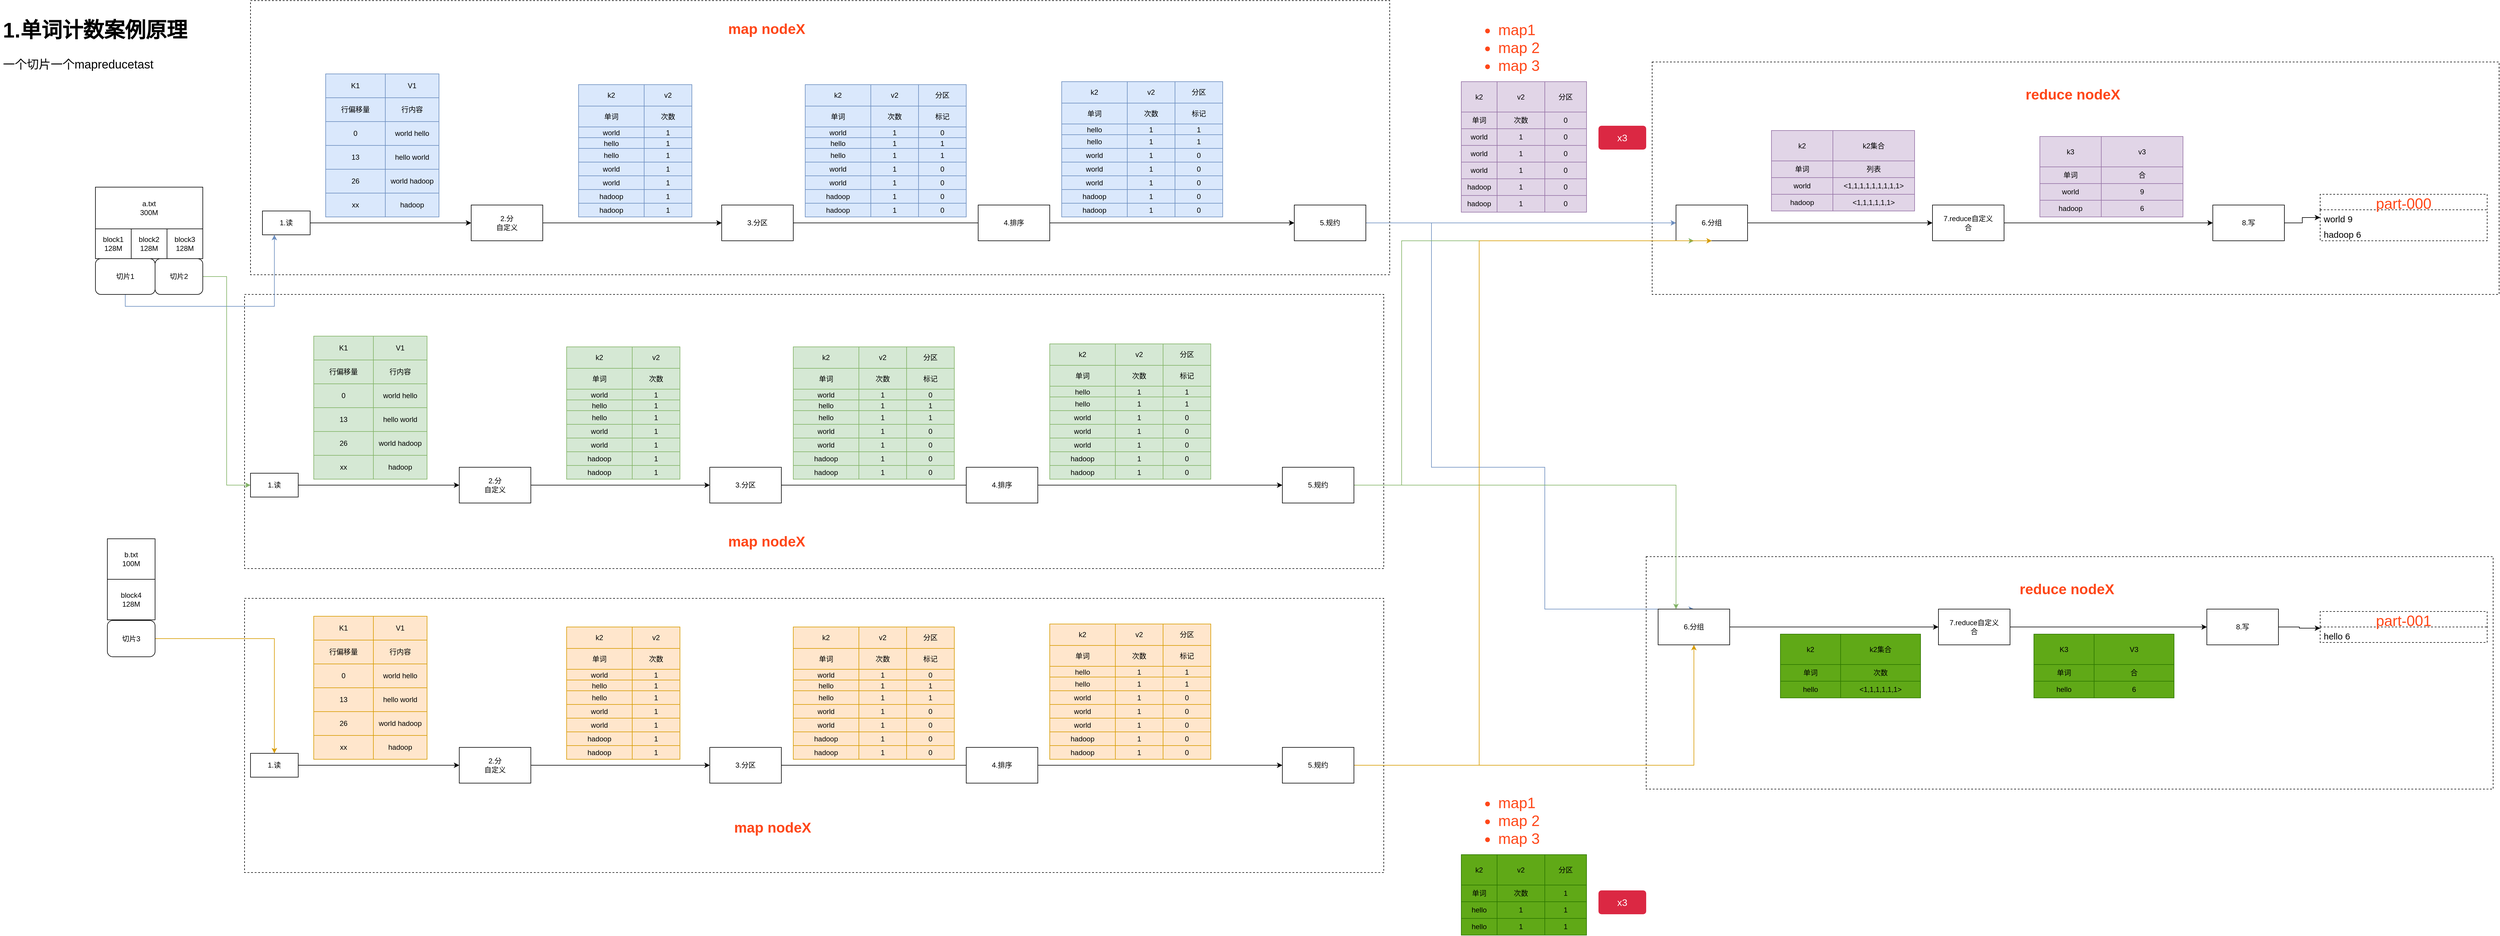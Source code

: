 <mxfile version="15.1.4" type="github" pages="4"><diagram id="Ht1M8jgEwFfnCIfOTk4-" name="Page-1"><mxGraphModel dx="5044" dy="3859" grid="1" gridSize="10" guides="1" tooltips="1" connect="1" arrows="1" fold="1" page="1" pageScale="1" pageWidth="1169" pageHeight="827" math="0" shadow="0"><root><mxCell id="0"/><mxCell id="1" parent="0"/><mxCell id="yY4hRlRlga050s6VAlvy-859" value="" style="rounded=0;whiteSpace=wrap;html=1;fontSize=25;fontColor=#FF4719;dashed=1;" vertex="1" parent="1"><mxGeometry x="1630" y="60" width="1420" height="390" as="geometry"/></mxCell><mxCell id="yY4hRlRlga050s6VAlvy-860" value="reduce nodeX" style="text;strokeColor=none;fillColor=none;html=1;fontSize=24;fontStyle=1;verticalAlign=middle;align=center;dashed=1;fontColor=#FF4719;" vertex="1" parent="1"><mxGeometry x="2240" y="80" width="190" height="70" as="geometry"/></mxCell><mxCell id="yY4hRlRlga050s6VAlvy-857" value="" style="rounded=0;whiteSpace=wrap;html=1;fontSize=25;fontColor=#FF4719;dashed=1;" vertex="1" parent="1"><mxGeometry x="1640" y="-770" width="1420" height="390" as="geometry"/></mxCell><mxCell id="yY4hRlRlga050s6VAlvy-675" value="" style="rounded=0;whiteSpace=wrap;html=1;dashed=1;" vertex="1" parent="1"><mxGeometry x="-720" y="-380" width="1910" height="460" as="geometry"/></mxCell><mxCell id="yY4hRlRlga050s6VAlvy-674" value="" style="rounded=0;whiteSpace=wrap;html=1;dashed=1;" vertex="1" parent="1"><mxGeometry x="-720" y="130" width="1910" height="460" as="geometry"/></mxCell><mxCell id="yY4hRlRlga050s6VAlvy-673" value="" style="rounded=0;whiteSpace=wrap;html=1;dashed=1;" vertex="1" parent="1"><mxGeometry x="-710" y="-873" width="1910" height="460" as="geometry"/></mxCell><mxCell id="xJqZdxxEa5ggQNcX2odJ-21" style="edgeStyle=orthogonalEdgeStyle;rounded=0;orthogonalLoop=1;jettySize=auto;html=1;exitX=1;exitY=0.5;exitDx=0;exitDy=0;entryX=0;entryY=0.5;entryDx=0;entryDy=0;" parent="1" source="xJqZdxxEa5ggQNcX2odJ-1" target="xJqZdxxEa5ggQNcX2odJ-2" edge="1"><mxGeometry relative="1" as="geometry"/></mxCell><mxCell id="xJqZdxxEa5ggQNcX2odJ-1" value="1.读" style="rounded=0;whiteSpace=wrap;html=1;" parent="1" vertex="1"><mxGeometry x="-690" y="-520" width="80" height="40" as="geometry"/></mxCell><mxCell id="yY4hRlRlga050s6VAlvy-1" style="edgeStyle=orthogonalEdgeStyle;rounded=0;orthogonalLoop=1;jettySize=auto;html=1;exitX=1;exitY=0.5;exitDx=0;exitDy=0;entryX=0;entryY=0.5;entryDx=0;entryDy=0;" edge="1" parent="1" source="xJqZdxxEa5ggQNcX2odJ-2" target="xJqZdxxEa5ggQNcX2odJ-3"><mxGeometry relative="1" as="geometry"/></mxCell><mxCell id="xJqZdxxEa5ggQNcX2odJ-2" value="2.分&lt;br&gt;自定义" style="rounded=0;whiteSpace=wrap;html=1;" parent="1" vertex="1"><mxGeometry x="-340" y="-530" width="120" height="60" as="geometry"/></mxCell><mxCell id="yY4hRlRlga050s6VAlvy-2" style="edgeStyle=orthogonalEdgeStyle;rounded=0;orthogonalLoop=1;jettySize=auto;html=1;exitX=1;exitY=0.5;exitDx=0;exitDy=0;entryX=0;entryY=0.5;entryDx=0;entryDy=0;" edge="1" parent="1" source="xJqZdxxEa5ggQNcX2odJ-3" target="xJqZdxxEa5ggQNcX2odJ-4"><mxGeometry relative="1" as="geometry"><Array as="points"><mxPoint x="710" y="-500"/></Array></mxGeometry></mxCell><mxCell id="xJqZdxxEa5ggQNcX2odJ-3" value="3.分区" style="rounded=0;whiteSpace=wrap;html=1;" parent="1" vertex="1"><mxGeometry x="80" y="-530" width="120" height="60" as="geometry"/></mxCell><mxCell id="yY4hRlRlga050s6VAlvy-3" style="edgeStyle=orthogonalEdgeStyle;rounded=0;orthogonalLoop=1;jettySize=auto;html=1;exitX=1;exitY=0.5;exitDx=0;exitDy=0;entryX=0;entryY=0.5;entryDx=0;entryDy=0;" edge="1" parent="1" source="xJqZdxxEa5ggQNcX2odJ-4" target="xJqZdxxEa5ggQNcX2odJ-5"><mxGeometry relative="1" as="geometry"/></mxCell><mxCell id="xJqZdxxEa5ggQNcX2odJ-4" value="4.排序" style="rounded=0;whiteSpace=wrap;html=1;" parent="1" vertex="1"><mxGeometry x="510" y="-530" width="120" height="60" as="geometry"/></mxCell><mxCell id="yY4hRlRlga050s6VAlvy-4" style="edgeStyle=orthogonalEdgeStyle;rounded=0;orthogonalLoop=1;jettySize=auto;html=1;exitX=1;exitY=0.5;exitDx=0;exitDy=0;entryX=0;entryY=0.5;entryDx=0;entryDy=0;fillColor=#dae8fc;strokeColor=#6c8ebf;" edge="1" parent="1" source="xJqZdxxEa5ggQNcX2odJ-5" target="xJqZdxxEa5ggQNcX2odJ-6"><mxGeometry relative="1" as="geometry"/></mxCell><mxCell id="yY4hRlRlga050s6VAlvy-710" style="edgeStyle=orthogonalEdgeStyle;rounded=0;orthogonalLoop=1;jettySize=auto;html=1;entryX=0.5;entryY=0;entryDx=0;entryDy=0;fontSize=25;fontColor=#FF4719;fillColor=#dae8fc;strokeColor=#6c8ebf;" edge="1" parent="1" source="xJqZdxxEa5ggQNcX2odJ-5" target="yY4hRlRlga050s6VAlvy-701"><mxGeometry relative="1" as="geometry"><Array as="points"><mxPoint x="1270" y="-500"/><mxPoint x="1270" y="-90"/><mxPoint x="1460" y="-90"/></Array></mxGeometry></mxCell><mxCell id="xJqZdxxEa5ggQNcX2odJ-5" value="5.规约" style="rounded=0;whiteSpace=wrap;html=1;" parent="1" vertex="1"><mxGeometry x="1040" y="-530" width="120" height="60" as="geometry"/></mxCell><mxCell id="yY4hRlRlga050s6VAlvy-5" style="edgeStyle=orthogonalEdgeStyle;rounded=0;orthogonalLoop=1;jettySize=auto;html=1;exitX=1;exitY=0.5;exitDx=0;exitDy=0;entryX=0;entryY=0.5;entryDx=0;entryDy=0;" edge="1" parent="1" source="xJqZdxxEa5ggQNcX2odJ-6" target="xJqZdxxEa5ggQNcX2odJ-7"><mxGeometry relative="1" as="geometry"/></mxCell><mxCell id="xJqZdxxEa5ggQNcX2odJ-6" value="6.分组" style="rounded=0;whiteSpace=wrap;html=1;" parent="1" vertex="1"><mxGeometry x="1680" y="-530" width="120" height="60" as="geometry"/></mxCell><mxCell id="yY4hRlRlga050s6VAlvy-679" style="edgeStyle=orthogonalEdgeStyle;rounded=0;orthogonalLoop=1;jettySize=auto;html=1;exitX=1;exitY=0.5;exitDx=0;exitDy=0;entryX=0;entryY=0.5;entryDx=0;entryDy=0;fontColor=#FF4719;" edge="1" parent="1" source="xJqZdxxEa5ggQNcX2odJ-7" target="xJqZdxxEa5ggQNcX2odJ-8"><mxGeometry relative="1" as="geometry"/></mxCell><mxCell id="xJqZdxxEa5ggQNcX2odJ-7" value="7.reduce自定义&lt;br&gt;合" style="rounded=0;whiteSpace=wrap;html=1;" parent="1" vertex="1"><mxGeometry x="2110" y="-530" width="120" height="60" as="geometry"/></mxCell><mxCell id="yY4hRlRlga050s6VAlvy-855" style="edgeStyle=orthogonalEdgeStyle;rounded=0;orthogonalLoop=1;jettySize=auto;html=1;exitX=1;exitY=0.5;exitDx=0;exitDy=0;entryX=0;entryY=0.5;entryDx=0;entryDy=0;fontSize=25;fontColor=#FF4719;" edge="1" parent="1" source="xJqZdxxEa5ggQNcX2odJ-8" target="yY4hRlRlga050s6VAlvy-689"><mxGeometry relative="1" as="geometry"><Array as="points"><mxPoint x="2730" y="-500"/><mxPoint x="2730" y="-509"/></Array></mxGeometry></mxCell><mxCell id="xJqZdxxEa5ggQNcX2odJ-8" value="8.写" style="rounded=0;whiteSpace=wrap;html=1;" parent="1" vertex="1"><mxGeometry x="2580" y="-530" width="120" height="60" as="geometry"/></mxCell><mxCell id="xJqZdxxEa5ggQNcX2odJ-10" value="&lt;h1 style=&quot;font-size: 35px&quot;&gt;1.单词计数案例原理&lt;/h1&gt;&lt;p&gt;&lt;font style=&quot;font-size: 20px&quot;&gt;一个切片一个mapreducetast&lt;/font&gt;&lt;/p&gt;" style="text;html=1;strokeColor=none;fillColor=none;spacing=5;spacingTop=-20;whiteSpace=wrap;overflow=hidden;rounded=0;" parent="1" vertex="1"><mxGeometry x="-1130" y="-857" width="380" height="187" as="geometry"/></mxCell><mxCell id="xJqZdxxEa5ggQNcX2odJ-11" value="a.txt&lt;br&gt;300M" style="rounded=0;whiteSpace=wrap;html=1;" parent="1" vertex="1"><mxGeometry x="-970" y="-560" width="180" height="70" as="geometry"/></mxCell><mxCell id="xJqZdxxEa5ggQNcX2odJ-12" value="block1&lt;br&gt;128M" style="rounded=0;whiteSpace=wrap;html=1;" parent="1" vertex="1"><mxGeometry x="-970" y="-490" width="60" height="50" as="geometry"/></mxCell><mxCell id="xJqZdxxEa5ggQNcX2odJ-13" value="block2&lt;br&gt;128M" style="rounded=0;whiteSpace=wrap;html=1;" parent="1" vertex="1"><mxGeometry x="-910" y="-490" width="60" height="50" as="geometry"/></mxCell><object label="" id="xJqZdxxEa5ggQNcX2odJ-14"><mxCell style="rounded=0;whiteSpace=wrap;html=1;" parent="1" vertex="1"><mxGeometry x="-850" y="-490" width="60" height="50" as="geometry"/></mxCell></object><mxCell id="xJqZdxxEa5ggQNcX2odJ-15" value="block3&lt;br&gt;128M" style="text;html=1;strokeColor=none;fillColor=none;align=center;verticalAlign=middle;whiteSpace=wrap;rounded=0;" parent="1" vertex="1"><mxGeometry x="-840" y="-475" width="40" height="20" as="geometry"/></mxCell><mxCell id="xJqZdxxEa5ggQNcX2odJ-20" style="edgeStyle=orthogonalEdgeStyle;rounded=0;orthogonalLoop=1;jettySize=auto;html=1;exitX=0.5;exitY=1;exitDx=0;exitDy=0;entryX=0.25;entryY=1;entryDx=0;entryDy=0;fillColor=#dae8fc;strokeColor=#6c8ebf;" parent="1" source="xJqZdxxEa5ggQNcX2odJ-18" target="xJqZdxxEa5ggQNcX2odJ-1" edge="1"><mxGeometry relative="1" as="geometry"/></mxCell><mxCell id="xJqZdxxEa5ggQNcX2odJ-18" value="切片1" style="rounded=1;whiteSpace=wrap;html=1;" parent="1" vertex="1"><mxGeometry x="-970" y="-440" width="100" height="60" as="geometry"/></mxCell><mxCell id="yY4hRlRlga050s6VAlvy-406" style="edgeStyle=orthogonalEdgeStyle;rounded=0;orthogonalLoop=1;jettySize=auto;html=1;entryX=0;entryY=0.5;entryDx=0;entryDy=0;fillColor=#d5e8d4;strokeColor=#82b366;" edge="1" parent="1" source="xJqZdxxEa5ggQNcX2odJ-19" target="yY4hRlRlga050s6VAlvy-277"><mxGeometry relative="1" as="geometry"/></mxCell><mxCell id="xJqZdxxEa5ggQNcX2odJ-19" value="切片2" style="rounded=1;whiteSpace=wrap;html=1;" parent="1" vertex="1"><mxGeometry x="-870" y="-440" width="80" height="60" as="geometry"/></mxCell><mxCell id="yY4hRlRlga050s6VAlvy-93" value="" style="shape=table;html=1;whiteSpace=wrap;startSize=0;container=1;collapsible=0;childLayout=tableLayout;fillColor=#dae8fc;strokeColor=#6c8ebf;" vertex="1" parent="1"><mxGeometry x="-584" y="-750" width="190" height="240" as="geometry"/></mxCell><mxCell id="yY4hRlRlga050s6VAlvy-94" value="" style="shape=partialRectangle;html=1;whiteSpace=wrap;collapsible=0;dropTarget=0;pointerEvents=0;fillColor=none;top=0;left=0;bottom=0;right=0;points=[[0,0.5],[1,0.5]];portConstraint=eastwest;" vertex="1" parent="yY4hRlRlga050s6VAlvy-93"><mxGeometry width="190" height="40" as="geometry"/></mxCell><mxCell id="yY4hRlRlga050s6VAlvy-95" value="K1" style="shape=partialRectangle;html=1;whiteSpace=wrap;connectable=0;fillColor=none;top=0;left=0;bottom=0;right=0;overflow=hidden;pointerEvents=1;" vertex="1" parent="yY4hRlRlga050s6VAlvy-94"><mxGeometry width="100" height="40" as="geometry"/></mxCell><mxCell id="yY4hRlRlga050s6VAlvy-96" value="V1" style="shape=partialRectangle;html=1;whiteSpace=wrap;connectable=0;fillColor=none;top=0;left=0;bottom=0;right=0;overflow=hidden;pointerEvents=1;" vertex="1" parent="yY4hRlRlga050s6VAlvy-94"><mxGeometry x="100" width="90" height="40" as="geometry"/></mxCell><mxCell id="yY4hRlRlga050s6VAlvy-111" style="shape=partialRectangle;html=1;whiteSpace=wrap;collapsible=0;dropTarget=0;pointerEvents=0;fillColor=none;top=0;left=0;bottom=0;right=0;points=[[0,0.5],[1,0.5]];portConstraint=eastwest;" vertex="1" parent="yY4hRlRlga050s6VAlvy-93"><mxGeometry y="40" width="190" height="40" as="geometry"/></mxCell><mxCell id="yY4hRlRlga050s6VAlvy-112" value="行偏移量" style="shape=partialRectangle;html=1;whiteSpace=wrap;connectable=0;fillColor=none;top=0;left=0;bottom=0;right=0;overflow=hidden;pointerEvents=1;" vertex="1" parent="yY4hRlRlga050s6VAlvy-111"><mxGeometry width="100" height="40" as="geometry"/></mxCell><mxCell id="yY4hRlRlga050s6VAlvy-113" value="行内容" style="shape=partialRectangle;html=1;whiteSpace=wrap;connectable=0;fillColor=none;top=0;left=0;bottom=0;right=0;overflow=hidden;pointerEvents=1;" vertex="1" parent="yY4hRlRlga050s6VAlvy-111"><mxGeometry x="100" width="90" height="40" as="geometry"/></mxCell><mxCell id="yY4hRlRlga050s6VAlvy-98" value="" style="shape=partialRectangle;html=1;whiteSpace=wrap;collapsible=0;dropTarget=0;pointerEvents=0;fillColor=none;top=0;left=0;bottom=0;right=0;points=[[0,0.5],[1,0.5]];portConstraint=eastwest;" vertex="1" parent="yY4hRlRlga050s6VAlvy-93"><mxGeometry y="80" width="190" height="40" as="geometry"/></mxCell><mxCell id="yY4hRlRlga050s6VAlvy-99" value="0" style="shape=partialRectangle;html=1;whiteSpace=wrap;connectable=0;fillColor=none;top=0;left=0;bottom=0;right=0;overflow=hidden;pointerEvents=1;" vertex="1" parent="yY4hRlRlga050s6VAlvy-98"><mxGeometry width="100" height="40" as="geometry"/></mxCell><mxCell id="yY4hRlRlga050s6VAlvy-100" value="world hello" style="shape=partialRectangle;html=1;whiteSpace=wrap;connectable=0;fillColor=none;top=0;left=0;bottom=0;right=0;overflow=hidden;pointerEvents=1;" vertex="1" parent="yY4hRlRlga050s6VAlvy-98"><mxGeometry x="100" width="90" height="40" as="geometry"/></mxCell><mxCell id="yY4hRlRlga050s6VAlvy-102" value="" style="shape=partialRectangle;html=1;whiteSpace=wrap;collapsible=0;dropTarget=0;pointerEvents=0;fillColor=none;top=0;left=0;bottom=0;right=0;points=[[0,0.5],[1,0.5]];portConstraint=eastwest;" vertex="1" parent="yY4hRlRlga050s6VAlvy-93"><mxGeometry y="120" width="190" height="40" as="geometry"/></mxCell><mxCell id="yY4hRlRlga050s6VAlvy-103" value="13" style="shape=partialRectangle;html=1;whiteSpace=wrap;connectable=0;fillColor=none;top=0;left=0;bottom=0;right=0;overflow=hidden;pointerEvents=1;" vertex="1" parent="yY4hRlRlga050s6VAlvy-102"><mxGeometry width="100" height="40" as="geometry"/></mxCell><mxCell id="yY4hRlRlga050s6VAlvy-104" value="hello world" style="shape=partialRectangle;html=1;whiteSpace=wrap;connectable=0;fillColor=none;top=0;left=0;bottom=0;right=0;overflow=hidden;pointerEvents=1;" vertex="1" parent="yY4hRlRlga050s6VAlvy-102"><mxGeometry x="100" width="90" height="40" as="geometry"/></mxCell><mxCell id="yY4hRlRlga050s6VAlvy-121" style="shape=partialRectangle;html=1;whiteSpace=wrap;collapsible=0;dropTarget=0;pointerEvents=0;fillColor=none;top=0;left=0;bottom=0;right=0;points=[[0,0.5],[1,0.5]];portConstraint=eastwest;" vertex="1" parent="yY4hRlRlga050s6VAlvy-93"><mxGeometry y="160" width="190" height="40" as="geometry"/></mxCell><mxCell id="yY4hRlRlga050s6VAlvy-122" value="26" style="shape=partialRectangle;html=1;whiteSpace=wrap;connectable=0;fillColor=none;top=0;left=0;bottom=0;right=0;overflow=hidden;pointerEvents=1;" vertex="1" parent="yY4hRlRlga050s6VAlvy-121"><mxGeometry width="100" height="40" as="geometry"/></mxCell><mxCell id="yY4hRlRlga050s6VAlvy-123" value="world hadoop" style="shape=partialRectangle;html=1;whiteSpace=wrap;connectable=0;fillColor=none;top=0;left=0;bottom=0;right=0;overflow=hidden;pointerEvents=1;" vertex="1" parent="yY4hRlRlga050s6VAlvy-121"><mxGeometry x="100" width="90" height="40" as="geometry"/></mxCell><mxCell id="yY4hRlRlga050s6VAlvy-118" style="shape=partialRectangle;html=1;whiteSpace=wrap;collapsible=0;dropTarget=0;pointerEvents=0;fillColor=none;top=0;left=0;bottom=0;right=0;points=[[0,0.5],[1,0.5]];portConstraint=eastwest;" vertex="1" parent="yY4hRlRlga050s6VAlvy-93"><mxGeometry y="200" width="190" height="40" as="geometry"/></mxCell><mxCell id="yY4hRlRlga050s6VAlvy-119" value="xx" style="shape=partialRectangle;html=1;whiteSpace=wrap;connectable=0;fillColor=none;top=0;left=0;bottom=0;right=0;overflow=hidden;pointerEvents=1;" vertex="1" parent="yY4hRlRlga050s6VAlvy-118"><mxGeometry width="100" height="40" as="geometry"/></mxCell><mxCell id="yY4hRlRlga050s6VAlvy-120" value="hadoop" style="shape=partialRectangle;html=1;whiteSpace=wrap;connectable=0;fillColor=none;top=0;left=0;bottom=0;right=0;overflow=hidden;pointerEvents=1;" vertex="1" parent="yY4hRlRlga050s6VAlvy-118"><mxGeometry x="100" width="90" height="40" as="geometry"/></mxCell><mxCell id="yY4hRlRlga050s6VAlvy-125" value="" style="shape=table;html=1;whiteSpace=wrap;startSize=0;container=1;collapsible=0;childLayout=tableLayout;fillColor=#dae8fc;strokeColor=#6c8ebf;" vertex="1" parent="1"><mxGeometry x="-160" y="-732" width="190" height="222" as="geometry"/></mxCell><mxCell id="yY4hRlRlga050s6VAlvy-126" value="" style="shape=partialRectangle;html=1;whiteSpace=wrap;collapsible=0;dropTarget=0;pointerEvents=0;fillColor=none;top=0;left=0;bottom=0;right=0;points=[[0,0.5],[1,0.5]];portConstraint=eastwest;" vertex="1" parent="yY4hRlRlga050s6VAlvy-125"><mxGeometry width="190" height="36" as="geometry"/></mxCell><mxCell id="yY4hRlRlga050s6VAlvy-127" value="k2" style="shape=partialRectangle;html=1;whiteSpace=wrap;connectable=0;fillColor=none;top=0;left=0;bottom=0;right=0;overflow=hidden;pointerEvents=1;" vertex="1" parent="yY4hRlRlga050s6VAlvy-126"><mxGeometry width="110" height="36" as="geometry"/></mxCell><mxCell id="yY4hRlRlga050s6VAlvy-128" value="v2" style="shape=partialRectangle;html=1;whiteSpace=wrap;connectable=0;fillColor=none;top=0;left=0;bottom=0;right=0;overflow=hidden;pointerEvents=1;" vertex="1" parent="yY4hRlRlga050s6VAlvy-126"><mxGeometry x="110" width="80" height="36" as="geometry"/></mxCell><mxCell id="yY4hRlRlga050s6VAlvy-129" style="shape=partialRectangle;html=1;whiteSpace=wrap;collapsible=0;dropTarget=0;pointerEvents=0;fillColor=none;top=0;left=0;bottom=0;right=0;points=[[0,0.5],[1,0.5]];portConstraint=eastwest;" vertex="1" parent="yY4hRlRlga050s6VAlvy-125"><mxGeometry y="36" width="190" height="35" as="geometry"/></mxCell><mxCell id="yY4hRlRlga050s6VAlvy-130" value="单词" style="shape=partialRectangle;html=1;whiteSpace=wrap;connectable=0;fillColor=none;top=0;left=0;bottom=0;right=0;overflow=hidden;pointerEvents=1;" vertex="1" parent="yY4hRlRlga050s6VAlvy-129"><mxGeometry width="110" height="35" as="geometry"/></mxCell><mxCell id="yY4hRlRlga050s6VAlvy-131" value="次数" style="shape=partialRectangle;html=1;whiteSpace=wrap;connectable=0;fillColor=none;top=0;left=0;bottom=0;right=0;overflow=hidden;pointerEvents=1;" vertex="1" parent="yY4hRlRlga050s6VAlvy-129"><mxGeometry x="110" width="80" height="35" as="geometry"/></mxCell><mxCell id="yY4hRlRlga050s6VAlvy-132" value="" style="shape=partialRectangle;html=1;whiteSpace=wrap;collapsible=0;dropTarget=0;pointerEvents=0;fillColor=none;top=0;left=0;bottom=0;right=0;points=[[0,0.5],[1,0.5]];portConstraint=eastwest;" vertex="1" parent="yY4hRlRlga050s6VAlvy-125"><mxGeometry y="71" width="190" height="18" as="geometry"/></mxCell><mxCell id="yY4hRlRlga050s6VAlvy-133" value="world" style="shape=partialRectangle;html=1;whiteSpace=wrap;connectable=0;fillColor=none;top=0;left=0;bottom=0;right=0;overflow=hidden;pointerEvents=1;" vertex="1" parent="yY4hRlRlga050s6VAlvy-132"><mxGeometry width="110" height="18" as="geometry"/></mxCell><mxCell id="yY4hRlRlga050s6VAlvy-134" value="1" style="shape=partialRectangle;html=1;whiteSpace=wrap;connectable=0;fillColor=none;top=0;left=0;bottom=0;right=0;overflow=hidden;pointerEvents=1;" vertex="1" parent="yY4hRlRlga050s6VAlvy-132"><mxGeometry x="110" width="80" height="18" as="geometry"/></mxCell><mxCell id="yY4hRlRlga050s6VAlvy-135" value="" style="shape=partialRectangle;html=1;whiteSpace=wrap;collapsible=0;dropTarget=0;pointerEvents=0;fillColor=none;top=0;left=0;bottom=0;right=0;points=[[0,0.5],[1,0.5]];portConstraint=eastwest;" vertex="1" parent="yY4hRlRlga050s6VAlvy-125"><mxGeometry y="89" width="190" height="18" as="geometry"/></mxCell><mxCell id="yY4hRlRlga050s6VAlvy-136" value="hello" style="shape=partialRectangle;html=1;whiteSpace=wrap;connectable=0;fillColor=none;top=0;left=0;bottom=0;right=0;overflow=hidden;pointerEvents=1;" vertex="1" parent="yY4hRlRlga050s6VAlvy-135"><mxGeometry width="110" height="18" as="geometry"/></mxCell><mxCell id="yY4hRlRlga050s6VAlvy-137" value="1" style="shape=partialRectangle;html=1;whiteSpace=wrap;connectable=0;fillColor=none;top=0;left=0;bottom=0;right=0;overflow=hidden;pointerEvents=1;" vertex="1" parent="yY4hRlRlga050s6VAlvy-135"><mxGeometry x="110" width="80" height="18" as="geometry"/></mxCell><mxCell id="yY4hRlRlga050s6VAlvy-138" style="shape=partialRectangle;html=1;whiteSpace=wrap;collapsible=0;dropTarget=0;pointerEvents=0;fillColor=none;top=0;left=0;bottom=0;right=0;points=[[0,0.5],[1,0.5]];portConstraint=eastwest;" vertex="1" parent="yY4hRlRlga050s6VAlvy-125"><mxGeometry y="107" width="190" height="23" as="geometry"/></mxCell><mxCell id="yY4hRlRlga050s6VAlvy-139" value="hello" style="shape=partialRectangle;html=1;whiteSpace=wrap;connectable=0;fillColor=none;top=0;left=0;bottom=0;right=0;overflow=hidden;pointerEvents=1;" vertex="1" parent="yY4hRlRlga050s6VAlvy-138"><mxGeometry width="110" height="23" as="geometry"/></mxCell><mxCell id="yY4hRlRlga050s6VAlvy-140" value="1" style="shape=partialRectangle;html=1;whiteSpace=wrap;connectable=0;fillColor=none;top=0;left=0;bottom=0;right=0;overflow=hidden;pointerEvents=1;" vertex="1" parent="yY4hRlRlga050s6VAlvy-138"><mxGeometry x="110" width="80" height="23" as="geometry"/></mxCell><mxCell id="yY4hRlRlga050s6VAlvy-150" style="shape=partialRectangle;html=1;whiteSpace=wrap;collapsible=0;dropTarget=0;pointerEvents=0;fillColor=none;top=0;left=0;bottom=0;right=0;points=[[0,0.5],[1,0.5]];portConstraint=eastwest;" vertex="1" parent="yY4hRlRlga050s6VAlvy-125"><mxGeometry y="130" width="190" height="23" as="geometry"/></mxCell><mxCell id="yY4hRlRlga050s6VAlvy-151" value="world" style="shape=partialRectangle;html=1;whiteSpace=wrap;connectable=0;fillColor=none;top=0;left=0;bottom=0;right=0;overflow=hidden;pointerEvents=1;" vertex="1" parent="yY4hRlRlga050s6VAlvy-150"><mxGeometry width="110" height="23" as="geometry"/></mxCell><mxCell id="yY4hRlRlga050s6VAlvy-152" value="1" style="shape=partialRectangle;html=1;whiteSpace=wrap;connectable=0;fillColor=none;top=0;left=0;bottom=0;right=0;overflow=hidden;pointerEvents=1;" vertex="1" parent="yY4hRlRlga050s6VAlvy-150"><mxGeometry x="110" width="80" height="23" as="geometry"/></mxCell><mxCell id="yY4hRlRlga050s6VAlvy-153" style="shape=partialRectangle;html=1;whiteSpace=wrap;collapsible=0;dropTarget=0;pointerEvents=0;fillColor=none;top=0;left=0;bottom=0;right=0;points=[[0,0.5],[1,0.5]];portConstraint=eastwest;" vertex="1" parent="yY4hRlRlga050s6VAlvy-125"><mxGeometry y="153" width="190" height="23" as="geometry"/></mxCell><mxCell id="yY4hRlRlga050s6VAlvy-154" value="world" style="shape=partialRectangle;html=1;whiteSpace=wrap;connectable=0;fillColor=none;top=0;left=0;bottom=0;right=0;overflow=hidden;pointerEvents=1;" vertex="1" parent="yY4hRlRlga050s6VAlvy-153"><mxGeometry width="110" height="23" as="geometry"/></mxCell><mxCell id="yY4hRlRlga050s6VAlvy-155" value="1" style="shape=partialRectangle;html=1;whiteSpace=wrap;connectable=0;fillColor=none;top=0;left=0;bottom=0;right=0;overflow=hidden;pointerEvents=1;" vertex="1" parent="yY4hRlRlga050s6VAlvy-153"><mxGeometry x="110" width="80" height="23" as="geometry"/></mxCell><mxCell id="yY4hRlRlga050s6VAlvy-156" style="shape=partialRectangle;html=1;whiteSpace=wrap;collapsible=0;dropTarget=0;pointerEvents=0;fillColor=none;top=0;left=0;bottom=0;right=0;points=[[0,0.5],[1,0.5]];portConstraint=eastwest;" vertex="1" parent="yY4hRlRlga050s6VAlvy-125"><mxGeometry y="176" width="190" height="23" as="geometry"/></mxCell><mxCell id="yY4hRlRlga050s6VAlvy-157" value="hadoop" style="shape=partialRectangle;html=1;whiteSpace=wrap;connectable=0;fillColor=none;top=0;left=0;bottom=0;right=0;overflow=hidden;pointerEvents=1;" vertex="1" parent="yY4hRlRlga050s6VAlvy-156"><mxGeometry width="110" height="23" as="geometry"/></mxCell><mxCell id="yY4hRlRlga050s6VAlvy-158" value="1" style="shape=partialRectangle;html=1;whiteSpace=wrap;connectable=0;fillColor=none;top=0;left=0;bottom=0;right=0;overflow=hidden;pointerEvents=1;" vertex="1" parent="yY4hRlRlga050s6VAlvy-156"><mxGeometry x="110" width="80" height="23" as="geometry"/></mxCell><mxCell id="yY4hRlRlga050s6VAlvy-159" style="shape=partialRectangle;html=1;whiteSpace=wrap;collapsible=0;dropTarget=0;pointerEvents=0;fillColor=none;top=0;left=0;bottom=0;right=0;points=[[0,0.5],[1,0.5]];portConstraint=eastwest;" vertex="1" parent="yY4hRlRlga050s6VAlvy-125"><mxGeometry y="199" width="190" height="23" as="geometry"/></mxCell><mxCell id="yY4hRlRlga050s6VAlvy-160" value="hadoop" style="shape=partialRectangle;html=1;whiteSpace=wrap;connectable=0;fillColor=none;top=0;left=0;bottom=0;right=0;overflow=hidden;pointerEvents=1;" vertex="1" parent="yY4hRlRlga050s6VAlvy-159"><mxGeometry width="110" height="23" as="geometry"/></mxCell><mxCell id="yY4hRlRlga050s6VAlvy-161" value="1" style="shape=partialRectangle;html=1;whiteSpace=wrap;connectable=0;fillColor=none;top=0;left=0;bottom=0;right=0;overflow=hidden;pointerEvents=1;" vertex="1" parent="yY4hRlRlga050s6VAlvy-159"><mxGeometry x="110" width="80" height="23" as="geometry"/></mxCell><mxCell id="yY4hRlRlga050s6VAlvy-190" value="" style="shape=table;html=1;whiteSpace=wrap;startSize=0;container=1;collapsible=0;childLayout=tableLayout;fillColor=#dae8fc;strokeColor=#6c8ebf;" vertex="1" parent="1"><mxGeometry x="220" y="-732" width="270" height="222" as="geometry"/></mxCell><mxCell id="yY4hRlRlga050s6VAlvy-191" value="" style="shape=partialRectangle;html=1;whiteSpace=wrap;collapsible=0;dropTarget=0;pointerEvents=0;fillColor=none;top=0;left=0;bottom=0;right=0;points=[[0,0.5],[1,0.5]];portConstraint=eastwest;" vertex="1" parent="yY4hRlRlga050s6VAlvy-190"><mxGeometry width="270" height="36" as="geometry"/></mxCell><mxCell id="yY4hRlRlga050s6VAlvy-192" value="k2" style="shape=partialRectangle;html=1;whiteSpace=wrap;connectable=0;fillColor=none;top=0;left=0;bottom=0;right=0;overflow=hidden;pointerEvents=1;" vertex="1" parent="yY4hRlRlga050s6VAlvy-191"><mxGeometry width="110" height="36" as="geometry"/></mxCell><mxCell id="yY4hRlRlga050s6VAlvy-193" value="v2" style="shape=partialRectangle;html=1;whiteSpace=wrap;connectable=0;fillColor=none;top=0;left=0;bottom=0;right=0;overflow=hidden;pointerEvents=1;" vertex="1" parent="yY4hRlRlga050s6VAlvy-191"><mxGeometry x="110" width="80" height="36" as="geometry"/></mxCell><mxCell id="yY4hRlRlga050s6VAlvy-218" value="分区" style="shape=partialRectangle;html=1;whiteSpace=wrap;connectable=0;fillColor=none;top=0;left=0;bottom=0;right=0;overflow=hidden;pointerEvents=1;" vertex="1" parent="yY4hRlRlga050s6VAlvy-191"><mxGeometry x="190" width="80" height="36" as="geometry"/></mxCell><mxCell id="yY4hRlRlga050s6VAlvy-194" style="shape=partialRectangle;html=1;whiteSpace=wrap;collapsible=0;dropTarget=0;pointerEvents=0;fillColor=none;top=0;left=0;bottom=0;right=0;points=[[0,0.5],[1,0.5]];portConstraint=eastwest;" vertex="1" parent="yY4hRlRlga050s6VAlvy-190"><mxGeometry y="36" width="270" height="35" as="geometry"/></mxCell><mxCell id="yY4hRlRlga050s6VAlvy-195" value="单词" style="shape=partialRectangle;html=1;whiteSpace=wrap;connectable=0;fillColor=none;top=0;left=0;bottom=0;right=0;overflow=hidden;pointerEvents=1;" vertex="1" parent="yY4hRlRlga050s6VAlvy-194"><mxGeometry width="110" height="35" as="geometry"/></mxCell><mxCell id="yY4hRlRlga050s6VAlvy-196" value="次数" style="shape=partialRectangle;html=1;whiteSpace=wrap;connectable=0;fillColor=none;top=0;left=0;bottom=0;right=0;overflow=hidden;pointerEvents=1;" vertex="1" parent="yY4hRlRlga050s6VAlvy-194"><mxGeometry x="110" width="80" height="35" as="geometry"/></mxCell><mxCell id="yY4hRlRlga050s6VAlvy-219" value="标记" style="shape=partialRectangle;html=1;whiteSpace=wrap;connectable=0;fillColor=none;top=0;left=0;bottom=0;right=0;overflow=hidden;pointerEvents=1;" vertex="1" parent="yY4hRlRlga050s6VAlvy-194"><mxGeometry x="190" width="80" height="35" as="geometry"/></mxCell><mxCell id="yY4hRlRlga050s6VAlvy-197" value="" style="shape=partialRectangle;html=1;whiteSpace=wrap;collapsible=0;dropTarget=0;pointerEvents=0;fillColor=none;top=0;left=0;bottom=0;right=0;points=[[0,0.5],[1,0.5]];portConstraint=eastwest;" vertex="1" parent="yY4hRlRlga050s6VAlvy-190"><mxGeometry y="71" width="270" height="18" as="geometry"/></mxCell><mxCell id="yY4hRlRlga050s6VAlvy-198" value="world" style="shape=partialRectangle;html=1;whiteSpace=wrap;connectable=0;fillColor=none;top=0;left=0;bottom=0;right=0;overflow=hidden;pointerEvents=1;" vertex="1" parent="yY4hRlRlga050s6VAlvy-197"><mxGeometry width="110" height="18" as="geometry"/></mxCell><mxCell id="yY4hRlRlga050s6VAlvy-199" value="1" style="shape=partialRectangle;html=1;whiteSpace=wrap;connectable=0;fillColor=none;top=0;left=0;bottom=0;right=0;overflow=hidden;pointerEvents=1;" vertex="1" parent="yY4hRlRlga050s6VAlvy-197"><mxGeometry x="110" width="80" height="18" as="geometry"/></mxCell><mxCell id="yY4hRlRlga050s6VAlvy-220" value="0" style="shape=partialRectangle;html=1;whiteSpace=wrap;connectable=0;fillColor=none;top=0;left=0;bottom=0;right=0;overflow=hidden;pointerEvents=1;" vertex="1" parent="yY4hRlRlga050s6VAlvy-197"><mxGeometry x="190" width="80" height="18" as="geometry"/></mxCell><mxCell id="yY4hRlRlga050s6VAlvy-200" value="" style="shape=partialRectangle;html=1;whiteSpace=wrap;collapsible=0;dropTarget=0;pointerEvents=0;fillColor=none;top=0;left=0;bottom=0;right=0;points=[[0,0.5],[1,0.5]];portConstraint=eastwest;" vertex="1" parent="yY4hRlRlga050s6VAlvy-190"><mxGeometry y="89" width="270" height="18" as="geometry"/></mxCell><mxCell id="yY4hRlRlga050s6VAlvy-201" value="hello" style="shape=partialRectangle;html=1;whiteSpace=wrap;connectable=0;fillColor=none;top=0;left=0;bottom=0;right=0;overflow=hidden;pointerEvents=1;" vertex="1" parent="yY4hRlRlga050s6VAlvy-200"><mxGeometry width="110" height="18" as="geometry"/></mxCell><mxCell id="yY4hRlRlga050s6VAlvy-202" value="1" style="shape=partialRectangle;html=1;whiteSpace=wrap;connectable=0;fillColor=none;top=0;left=0;bottom=0;right=0;overflow=hidden;pointerEvents=1;" vertex="1" parent="yY4hRlRlga050s6VAlvy-200"><mxGeometry x="110" width="80" height="18" as="geometry"/></mxCell><mxCell id="yY4hRlRlga050s6VAlvy-221" value="1" style="shape=partialRectangle;html=1;whiteSpace=wrap;connectable=0;fillColor=none;top=0;left=0;bottom=0;right=0;overflow=hidden;pointerEvents=1;" vertex="1" parent="yY4hRlRlga050s6VAlvy-200"><mxGeometry x="190" width="80" height="18" as="geometry"/></mxCell><mxCell id="yY4hRlRlga050s6VAlvy-203" style="shape=partialRectangle;html=1;whiteSpace=wrap;collapsible=0;dropTarget=0;pointerEvents=0;fillColor=none;top=0;left=0;bottom=0;right=0;points=[[0,0.5],[1,0.5]];portConstraint=eastwest;" vertex="1" parent="yY4hRlRlga050s6VAlvy-190"><mxGeometry y="107" width="270" height="23" as="geometry"/></mxCell><mxCell id="yY4hRlRlga050s6VAlvy-204" value="hello" style="shape=partialRectangle;html=1;whiteSpace=wrap;connectable=0;fillColor=none;top=0;left=0;bottom=0;right=0;overflow=hidden;pointerEvents=1;" vertex="1" parent="yY4hRlRlga050s6VAlvy-203"><mxGeometry width="110" height="23" as="geometry"/></mxCell><mxCell id="yY4hRlRlga050s6VAlvy-205" value="1" style="shape=partialRectangle;html=1;whiteSpace=wrap;connectable=0;fillColor=none;top=0;left=0;bottom=0;right=0;overflow=hidden;pointerEvents=1;" vertex="1" parent="yY4hRlRlga050s6VAlvy-203"><mxGeometry x="110" width="80" height="23" as="geometry"/></mxCell><mxCell id="yY4hRlRlga050s6VAlvy-222" value="1" style="shape=partialRectangle;html=1;whiteSpace=wrap;connectable=0;fillColor=none;top=0;left=0;bottom=0;right=0;overflow=hidden;pointerEvents=1;" vertex="1" parent="yY4hRlRlga050s6VAlvy-203"><mxGeometry x="190" width="80" height="23" as="geometry"/></mxCell><mxCell id="yY4hRlRlga050s6VAlvy-206" style="shape=partialRectangle;html=1;whiteSpace=wrap;collapsible=0;dropTarget=0;pointerEvents=0;fillColor=none;top=0;left=0;bottom=0;right=0;points=[[0,0.5],[1,0.5]];portConstraint=eastwest;" vertex="1" parent="yY4hRlRlga050s6VAlvy-190"><mxGeometry y="130" width="270" height="23" as="geometry"/></mxCell><mxCell id="yY4hRlRlga050s6VAlvy-207" value="world" style="shape=partialRectangle;html=1;whiteSpace=wrap;connectable=0;fillColor=none;top=0;left=0;bottom=0;right=0;overflow=hidden;pointerEvents=1;" vertex="1" parent="yY4hRlRlga050s6VAlvy-206"><mxGeometry width="110" height="23" as="geometry"/></mxCell><mxCell id="yY4hRlRlga050s6VAlvy-208" value="1" style="shape=partialRectangle;html=1;whiteSpace=wrap;connectable=0;fillColor=none;top=0;left=0;bottom=0;right=0;overflow=hidden;pointerEvents=1;" vertex="1" parent="yY4hRlRlga050s6VAlvy-206"><mxGeometry x="110" width="80" height="23" as="geometry"/></mxCell><mxCell id="yY4hRlRlga050s6VAlvy-223" value="0" style="shape=partialRectangle;html=1;whiteSpace=wrap;connectable=0;fillColor=none;top=0;left=0;bottom=0;right=0;overflow=hidden;pointerEvents=1;" vertex="1" parent="yY4hRlRlga050s6VAlvy-206"><mxGeometry x="190" width="80" height="23" as="geometry"/></mxCell><mxCell id="yY4hRlRlga050s6VAlvy-209" style="shape=partialRectangle;html=1;whiteSpace=wrap;collapsible=0;dropTarget=0;pointerEvents=0;fillColor=none;top=0;left=0;bottom=0;right=0;points=[[0,0.5],[1,0.5]];portConstraint=eastwest;" vertex="1" parent="yY4hRlRlga050s6VAlvy-190"><mxGeometry y="153" width="270" height="23" as="geometry"/></mxCell><mxCell id="yY4hRlRlga050s6VAlvy-210" value="world" style="shape=partialRectangle;html=1;whiteSpace=wrap;connectable=0;fillColor=none;top=0;left=0;bottom=0;right=0;overflow=hidden;pointerEvents=1;" vertex="1" parent="yY4hRlRlga050s6VAlvy-209"><mxGeometry width="110" height="23" as="geometry"/></mxCell><mxCell id="yY4hRlRlga050s6VAlvy-211" value="1" style="shape=partialRectangle;html=1;whiteSpace=wrap;connectable=0;fillColor=none;top=0;left=0;bottom=0;right=0;overflow=hidden;pointerEvents=1;" vertex="1" parent="yY4hRlRlga050s6VAlvy-209"><mxGeometry x="110" width="80" height="23" as="geometry"/></mxCell><mxCell id="yY4hRlRlga050s6VAlvy-224" value="0" style="shape=partialRectangle;html=1;whiteSpace=wrap;connectable=0;fillColor=none;top=0;left=0;bottom=0;right=0;overflow=hidden;pointerEvents=1;" vertex="1" parent="yY4hRlRlga050s6VAlvy-209"><mxGeometry x="190" width="80" height="23" as="geometry"/></mxCell><mxCell id="yY4hRlRlga050s6VAlvy-212" style="shape=partialRectangle;html=1;whiteSpace=wrap;collapsible=0;dropTarget=0;pointerEvents=0;fillColor=none;top=0;left=0;bottom=0;right=0;points=[[0,0.5],[1,0.5]];portConstraint=eastwest;" vertex="1" parent="yY4hRlRlga050s6VAlvy-190"><mxGeometry y="176" width="270" height="23" as="geometry"/></mxCell><mxCell id="yY4hRlRlga050s6VAlvy-213" value="hadoop" style="shape=partialRectangle;html=1;whiteSpace=wrap;connectable=0;fillColor=none;top=0;left=0;bottom=0;right=0;overflow=hidden;pointerEvents=1;" vertex="1" parent="yY4hRlRlga050s6VAlvy-212"><mxGeometry width="110" height="23" as="geometry"/></mxCell><mxCell id="yY4hRlRlga050s6VAlvy-214" value="1" style="shape=partialRectangle;html=1;whiteSpace=wrap;connectable=0;fillColor=none;top=0;left=0;bottom=0;right=0;overflow=hidden;pointerEvents=1;" vertex="1" parent="yY4hRlRlga050s6VAlvy-212"><mxGeometry x="110" width="80" height="23" as="geometry"/></mxCell><mxCell id="yY4hRlRlga050s6VAlvy-225" value="0" style="shape=partialRectangle;html=1;whiteSpace=wrap;connectable=0;fillColor=none;top=0;left=0;bottom=0;right=0;overflow=hidden;pointerEvents=1;" vertex="1" parent="yY4hRlRlga050s6VAlvy-212"><mxGeometry x="190" width="80" height="23" as="geometry"/></mxCell><mxCell id="yY4hRlRlga050s6VAlvy-215" style="shape=partialRectangle;html=1;whiteSpace=wrap;collapsible=0;dropTarget=0;pointerEvents=0;fillColor=none;top=0;left=0;bottom=0;right=0;points=[[0,0.5],[1,0.5]];portConstraint=eastwest;" vertex="1" parent="yY4hRlRlga050s6VAlvy-190"><mxGeometry y="199" width="270" height="23" as="geometry"/></mxCell><mxCell id="yY4hRlRlga050s6VAlvy-216" value="hadoop" style="shape=partialRectangle;html=1;whiteSpace=wrap;connectable=0;fillColor=none;top=0;left=0;bottom=0;right=0;overflow=hidden;pointerEvents=1;" vertex="1" parent="yY4hRlRlga050s6VAlvy-215"><mxGeometry width="110" height="23" as="geometry"/></mxCell><mxCell id="yY4hRlRlga050s6VAlvy-217" value="1" style="shape=partialRectangle;html=1;whiteSpace=wrap;connectable=0;fillColor=none;top=0;left=0;bottom=0;right=0;overflow=hidden;pointerEvents=1;" vertex="1" parent="yY4hRlRlga050s6VAlvy-215"><mxGeometry x="110" width="80" height="23" as="geometry"/></mxCell><mxCell id="yY4hRlRlga050s6VAlvy-226" value="0" style="shape=partialRectangle;html=1;whiteSpace=wrap;connectable=0;fillColor=none;top=0;left=0;bottom=0;right=0;overflow=hidden;pointerEvents=1;" vertex="1" parent="yY4hRlRlga050s6VAlvy-215"><mxGeometry x="190" width="80" height="23" as="geometry"/></mxCell><mxCell id="yY4hRlRlga050s6VAlvy-227" value="" style="shape=table;html=1;whiteSpace=wrap;startSize=0;container=1;collapsible=0;childLayout=tableLayout;fillColor=#dae8fc;strokeColor=#6c8ebf;" vertex="1" parent="1"><mxGeometry x="650" y="-737" width="270" height="227" as="geometry"/></mxCell><mxCell id="yY4hRlRlga050s6VAlvy-228" value="" style="shape=partialRectangle;html=1;whiteSpace=wrap;collapsible=0;dropTarget=0;pointerEvents=0;fillColor=none;top=0;left=0;bottom=0;right=0;points=[[0,0.5],[1,0.5]];portConstraint=eastwest;" vertex="1" parent="yY4hRlRlga050s6VAlvy-227"><mxGeometry width="270" height="36" as="geometry"/></mxCell><mxCell id="yY4hRlRlga050s6VAlvy-229" value="k2" style="shape=partialRectangle;html=1;whiteSpace=wrap;connectable=0;fillColor=none;top=0;left=0;bottom=0;right=0;overflow=hidden;pointerEvents=1;" vertex="1" parent="yY4hRlRlga050s6VAlvy-228"><mxGeometry width="110" height="36" as="geometry"/></mxCell><mxCell id="yY4hRlRlga050s6VAlvy-230" value="v2" style="shape=partialRectangle;html=1;whiteSpace=wrap;connectable=0;fillColor=none;top=0;left=0;bottom=0;right=0;overflow=hidden;pointerEvents=1;" vertex="1" parent="yY4hRlRlga050s6VAlvy-228"><mxGeometry x="110" width="80" height="36" as="geometry"/></mxCell><mxCell id="yY4hRlRlga050s6VAlvy-231" value="分区" style="shape=partialRectangle;html=1;whiteSpace=wrap;connectable=0;fillColor=none;top=0;left=0;bottom=0;right=0;overflow=hidden;pointerEvents=1;" vertex="1" parent="yY4hRlRlga050s6VAlvy-228"><mxGeometry x="190" width="80" height="36" as="geometry"/></mxCell><mxCell id="yY4hRlRlga050s6VAlvy-232" style="shape=partialRectangle;html=1;whiteSpace=wrap;collapsible=0;dropTarget=0;pointerEvents=0;fillColor=none;top=0;left=0;bottom=0;right=0;points=[[0,0.5],[1,0.5]];portConstraint=eastwest;" vertex="1" parent="yY4hRlRlga050s6VAlvy-227"><mxGeometry y="36" width="270" height="35" as="geometry"/></mxCell><mxCell id="yY4hRlRlga050s6VAlvy-233" value="单词" style="shape=partialRectangle;html=1;whiteSpace=wrap;connectable=0;fillColor=none;top=0;left=0;bottom=0;right=0;overflow=hidden;pointerEvents=1;" vertex="1" parent="yY4hRlRlga050s6VAlvy-232"><mxGeometry width="110" height="35" as="geometry"/></mxCell><mxCell id="yY4hRlRlga050s6VAlvy-234" value="次数" style="shape=partialRectangle;html=1;whiteSpace=wrap;connectable=0;fillColor=none;top=0;left=0;bottom=0;right=0;overflow=hidden;pointerEvents=1;" vertex="1" parent="yY4hRlRlga050s6VAlvy-232"><mxGeometry x="110" width="80" height="35" as="geometry"/></mxCell><mxCell id="yY4hRlRlga050s6VAlvy-235" value="标记" style="shape=partialRectangle;html=1;whiteSpace=wrap;connectable=0;fillColor=none;top=0;left=0;bottom=0;right=0;overflow=hidden;pointerEvents=1;" vertex="1" parent="yY4hRlRlga050s6VAlvy-232"><mxGeometry x="190" width="80" height="35" as="geometry"/></mxCell><mxCell id="yY4hRlRlga050s6VAlvy-240" value="" style="shape=partialRectangle;html=1;whiteSpace=wrap;collapsible=0;dropTarget=0;pointerEvents=0;fillColor=none;top=0;left=0;bottom=0;right=0;points=[[0,0.5],[1,0.5]];portConstraint=eastwest;" vertex="1" parent="yY4hRlRlga050s6VAlvy-227"><mxGeometry y="71" width="270" height="18" as="geometry"/></mxCell><mxCell id="yY4hRlRlga050s6VAlvy-241" value="hello" style="shape=partialRectangle;html=1;whiteSpace=wrap;connectable=0;fillColor=none;top=0;left=0;bottom=0;right=0;overflow=hidden;pointerEvents=1;" vertex="1" parent="yY4hRlRlga050s6VAlvy-240"><mxGeometry width="110" height="18" as="geometry"/></mxCell><mxCell id="yY4hRlRlga050s6VAlvy-242" value="1" style="shape=partialRectangle;html=1;whiteSpace=wrap;connectable=0;fillColor=none;top=0;left=0;bottom=0;right=0;overflow=hidden;pointerEvents=1;" vertex="1" parent="yY4hRlRlga050s6VAlvy-240"><mxGeometry x="110" width="80" height="18" as="geometry"/></mxCell><mxCell id="yY4hRlRlga050s6VAlvy-243" value="1" style="shape=partialRectangle;html=1;whiteSpace=wrap;connectable=0;fillColor=none;top=0;left=0;bottom=0;right=0;overflow=hidden;pointerEvents=1;" vertex="1" parent="yY4hRlRlga050s6VAlvy-240"><mxGeometry x="190" width="80" height="18" as="geometry"/></mxCell><mxCell id="yY4hRlRlga050s6VAlvy-244" style="shape=partialRectangle;html=1;whiteSpace=wrap;collapsible=0;dropTarget=0;pointerEvents=0;fillColor=none;top=0;left=0;bottom=0;right=0;points=[[0,0.5],[1,0.5]];portConstraint=eastwest;" vertex="1" parent="yY4hRlRlga050s6VAlvy-227"><mxGeometry y="89" width="270" height="23" as="geometry"/></mxCell><mxCell id="yY4hRlRlga050s6VAlvy-245" value="hello" style="shape=partialRectangle;html=1;whiteSpace=wrap;connectable=0;fillColor=none;top=0;left=0;bottom=0;right=0;overflow=hidden;pointerEvents=1;" vertex="1" parent="yY4hRlRlga050s6VAlvy-244"><mxGeometry width="110" height="23" as="geometry"/></mxCell><mxCell id="yY4hRlRlga050s6VAlvy-246" value="1" style="shape=partialRectangle;html=1;whiteSpace=wrap;connectable=0;fillColor=none;top=0;left=0;bottom=0;right=0;overflow=hidden;pointerEvents=1;" vertex="1" parent="yY4hRlRlga050s6VAlvy-244"><mxGeometry x="110" width="80" height="23" as="geometry"/></mxCell><mxCell id="yY4hRlRlga050s6VAlvy-247" value="1" style="shape=partialRectangle;html=1;whiteSpace=wrap;connectable=0;fillColor=none;top=0;left=0;bottom=0;right=0;overflow=hidden;pointerEvents=1;" vertex="1" parent="yY4hRlRlga050s6VAlvy-244"><mxGeometry x="190" width="80" height="23" as="geometry"/></mxCell><mxCell id="yY4hRlRlga050s6VAlvy-248" style="shape=partialRectangle;html=1;whiteSpace=wrap;collapsible=0;dropTarget=0;pointerEvents=0;fillColor=none;top=0;left=0;bottom=0;right=0;points=[[0,0.5],[1,0.5]];portConstraint=eastwest;" vertex="1" parent="yY4hRlRlga050s6VAlvy-227"><mxGeometry y="112" width="270" height="23" as="geometry"/></mxCell><mxCell id="yY4hRlRlga050s6VAlvy-249" value="world" style="shape=partialRectangle;html=1;whiteSpace=wrap;connectable=0;fillColor=none;top=0;left=0;bottom=0;right=0;overflow=hidden;pointerEvents=1;" vertex="1" parent="yY4hRlRlga050s6VAlvy-248"><mxGeometry width="110" height="23" as="geometry"/></mxCell><mxCell id="yY4hRlRlga050s6VAlvy-250" value="1" style="shape=partialRectangle;html=1;whiteSpace=wrap;connectable=0;fillColor=none;top=0;left=0;bottom=0;right=0;overflow=hidden;pointerEvents=1;" vertex="1" parent="yY4hRlRlga050s6VAlvy-248"><mxGeometry x="110" width="80" height="23" as="geometry"/></mxCell><mxCell id="yY4hRlRlga050s6VAlvy-251" value="0" style="shape=partialRectangle;html=1;whiteSpace=wrap;connectable=0;fillColor=none;top=0;left=0;bottom=0;right=0;overflow=hidden;pointerEvents=1;" vertex="1" parent="yY4hRlRlga050s6VAlvy-248"><mxGeometry x="190" width="80" height="23" as="geometry"/></mxCell><mxCell id="yY4hRlRlga050s6VAlvy-252" style="shape=partialRectangle;html=1;whiteSpace=wrap;collapsible=0;dropTarget=0;pointerEvents=0;fillColor=none;top=0;left=0;bottom=0;right=0;points=[[0,0.5],[1,0.5]];portConstraint=eastwest;" vertex="1" parent="yY4hRlRlga050s6VAlvy-227"><mxGeometry y="135" width="270" height="23" as="geometry"/></mxCell><mxCell id="yY4hRlRlga050s6VAlvy-253" value="world" style="shape=partialRectangle;html=1;whiteSpace=wrap;connectable=0;fillColor=none;top=0;left=0;bottom=0;right=0;overflow=hidden;pointerEvents=1;" vertex="1" parent="yY4hRlRlga050s6VAlvy-252"><mxGeometry width="110" height="23" as="geometry"/></mxCell><mxCell id="yY4hRlRlga050s6VAlvy-254" value="1" style="shape=partialRectangle;html=1;whiteSpace=wrap;connectable=0;fillColor=none;top=0;left=0;bottom=0;right=0;overflow=hidden;pointerEvents=1;" vertex="1" parent="yY4hRlRlga050s6VAlvy-252"><mxGeometry x="110" width="80" height="23" as="geometry"/></mxCell><mxCell id="yY4hRlRlga050s6VAlvy-255" value="0" style="shape=partialRectangle;html=1;whiteSpace=wrap;connectable=0;fillColor=none;top=0;left=0;bottom=0;right=0;overflow=hidden;pointerEvents=1;" vertex="1" parent="yY4hRlRlga050s6VAlvy-252"><mxGeometry x="190" width="80" height="23" as="geometry"/></mxCell><mxCell id="yY4hRlRlga050s6VAlvy-272" style="shape=partialRectangle;html=1;whiteSpace=wrap;collapsible=0;dropTarget=0;pointerEvents=0;fillColor=none;top=0;left=0;bottom=0;right=0;points=[[0,0.5],[1,0.5]];portConstraint=eastwest;" vertex="1" parent="yY4hRlRlga050s6VAlvy-227"><mxGeometry y="158" width="270" height="23" as="geometry"/></mxCell><mxCell id="yY4hRlRlga050s6VAlvy-273" value="world" style="shape=partialRectangle;html=1;whiteSpace=wrap;connectable=0;fillColor=none;top=0;left=0;bottom=0;right=0;overflow=hidden;pointerEvents=1;" vertex="1" parent="yY4hRlRlga050s6VAlvy-272"><mxGeometry width="110" height="23" as="geometry"/></mxCell><mxCell id="yY4hRlRlga050s6VAlvy-274" value="1" style="shape=partialRectangle;html=1;whiteSpace=wrap;connectable=0;fillColor=none;top=0;left=0;bottom=0;right=0;overflow=hidden;pointerEvents=1;" vertex="1" parent="yY4hRlRlga050s6VAlvy-272"><mxGeometry x="110" width="80" height="23" as="geometry"/></mxCell><mxCell id="yY4hRlRlga050s6VAlvy-275" value="0" style="shape=partialRectangle;html=1;whiteSpace=wrap;connectable=0;fillColor=none;top=0;left=0;bottom=0;right=0;overflow=hidden;pointerEvents=1;" vertex="1" parent="yY4hRlRlga050s6VAlvy-272"><mxGeometry x="190" width="80" height="23" as="geometry"/></mxCell><mxCell id="yY4hRlRlga050s6VAlvy-256" style="shape=partialRectangle;html=1;whiteSpace=wrap;collapsible=0;dropTarget=0;pointerEvents=0;fillColor=none;top=0;left=0;bottom=0;right=0;points=[[0,0.5],[1,0.5]];portConstraint=eastwest;" vertex="1" parent="yY4hRlRlga050s6VAlvy-227"><mxGeometry y="181" width="270" height="23" as="geometry"/></mxCell><mxCell id="yY4hRlRlga050s6VAlvy-257" value="hadoop" style="shape=partialRectangle;html=1;whiteSpace=wrap;connectable=0;fillColor=none;top=0;left=0;bottom=0;right=0;overflow=hidden;pointerEvents=1;" vertex="1" parent="yY4hRlRlga050s6VAlvy-256"><mxGeometry width="110" height="23" as="geometry"/></mxCell><mxCell id="yY4hRlRlga050s6VAlvy-258" value="1" style="shape=partialRectangle;html=1;whiteSpace=wrap;connectable=0;fillColor=none;top=0;left=0;bottom=0;right=0;overflow=hidden;pointerEvents=1;" vertex="1" parent="yY4hRlRlga050s6VAlvy-256"><mxGeometry x="110" width="80" height="23" as="geometry"/></mxCell><mxCell id="yY4hRlRlga050s6VAlvy-259" value="0" style="shape=partialRectangle;html=1;whiteSpace=wrap;connectable=0;fillColor=none;top=0;left=0;bottom=0;right=0;overflow=hidden;pointerEvents=1;" vertex="1" parent="yY4hRlRlga050s6VAlvy-256"><mxGeometry x="190" width="80" height="23" as="geometry"/></mxCell><mxCell id="yY4hRlRlga050s6VAlvy-260" style="shape=partialRectangle;html=1;whiteSpace=wrap;collapsible=0;dropTarget=0;pointerEvents=0;fillColor=none;top=0;left=0;bottom=0;right=0;points=[[0,0.5],[1,0.5]];portConstraint=eastwest;" vertex="1" parent="yY4hRlRlga050s6VAlvy-227"><mxGeometry y="204" width="270" height="23" as="geometry"/></mxCell><mxCell id="yY4hRlRlga050s6VAlvy-261" value="hadoop" style="shape=partialRectangle;html=1;whiteSpace=wrap;connectable=0;fillColor=none;top=0;left=0;bottom=0;right=0;overflow=hidden;pointerEvents=1;" vertex="1" parent="yY4hRlRlga050s6VAlvy-260"><mxGeometry width="110" height="23" as="geometry"/></mxCell><mxCell id="yY4hRlRlga050s6VAlvy-262" value="1" style="shape=partialRectangle;html=1;whiteSpace=wrap;connectable=0;fillColor=none;top=0;left=0;bottom=0;right=0;overflow=hidden;pointerEvents=1;" vertex="1" parent="yY4hRlRlga050s6VAlvy-260"><mxGeometry x="110" width="80" height="23" as="geometry"/></mxCell><mxCell id="yY4hRlRlga050s6VAlvy-263" value="0" style="shape=partialRectangle;html=1;whiteSpace=wrap;connectable=0;fillColor=none;top=0;left=0;bottom=0;right=0;overflow=hidden;pointerEvents=1;" vertex="1" parent="yY4hRlRlga050s6VAlvy-260"><mxGeometry x="190" width="80" height="23" as="geometry"/></mxCell><mxCell id="yY4hRlRlga050s6VAlvy-276" style="edgeStyle=orthogonalEdgeStyle;rounded=0;orthogonalLoop=1;jettySize=auto;html=1;exitX=1;exitY=0.5;exitDx=0;exitDy=0;entryX=0;entryY=0.5;entryDx=0;entryDy=0;" edge="1" parent="1" source="yY4hRlRlga050s6VAlvy-277" target="yY4hRlRlga050s6VAlvy-279"><mxGeometry relative="1" as="geometry"/></mxCell><mxCell id="yY4hRlRlga050s6VAlvy-277" value="1.读" style="rounded=0;whiteSpace=wrap;html=1;" vertex="1" parent="1"><mxGeometry x="-710" y="-80" width="80" height="40" as="geometry"/></mxCell><mxCell id="yY4hRlRlga050s6VAlvy-278" style="edgeStyle=orthogonalEdgeStyle;rounded=0;orthogonalLoop=1;jettySize=auto;html=1;exitX=1;exitY=0.5;exitDx=0;exitDy=0;entryX=0;entryY=0.5;entryDx=0;entryDy=0;" edge="1" parent="1" source="yY4hRlRlga050s6VAlvy-279" target="yY4hRlRlga050s6VAlvy-281"><mxGeometry relative="1" as="geometry"/></mxCell><mxCell id="yY4hRlRlga050s6VAlvy-279" value="2.分&lt;br&gt;自定义" style="rounded=0;whiteSpace=wrap;html=1;" vertex="1" parent="1"><mxGeometry x="-360" y="-90" width="120" height="60" as="geometry"/></mxCell><mxCell id="yY4hRlRlga050s6VAlvy-280" style="edgeStyle=orthogonalEdgeStyle;rounded=0;orthogonalLoop=1;jettySize=auto;html=1;exitX=1;exitY=0.5;exitDx=0;exitDy=0;entryX=0;entryY=0.5;entryDx=0;entryDy=0;" edge="1" parent="1" source="yY4hRlRlga050s6VAlvy-281" target="yY4hRlRlga050s6VAlvy-283"><mxGeometry relative="1" as="geometry"><Array as="points"><mxPoint x="690" y="-60"/></Array></mxGeometry></mxCell><mxCell id="yY4hRlRlga050s6VAlvy-281" value="3.分区" style="rounded=0;whiteSpace=wrap;html=1;" vertex="1" parent="1"><mxGeometry x="60" y="-90" width="120" height="60" as="geometry"/></mxCell><mxCell id="yY4hRlRlga050s6VAlvy-282" style="edgeStyle=orthogonalEdgeStyle;rounded=0;orthogonalLoop=1;jettySize=auto;html=1;exitX=1;exitY=0.5;exitDx=0;exitDy=0;entryX=0;entryY=0.5;entryDx=0;entryDy=0;" edge="1" parent="1" source="yY4hRlRlga050s6VAlvy-283" target="yY4hRlRlga050s6VAlvy-284"><mxGeometry relative="1" as="geometry"/></mxCell><mxCell id="yY4hRlRlga050s6VAlvy-283" value="4.排序" style="rounded=0;whiteSpace=wrap;html=1;" vertex="1" parent="1"><mxGeometry x="490" y="-90" width="120" height="60" as="geometry"/></mxCell><mxCell id="yY4hRlRlga050s6VAlvy-711" style="edgeStyle=orthogonalEdgeStyle;rounded=0;orthogonalLoop=1;jettySize=auto;html=1;exitX=1;exitY=0.5;exitDx=0;exitDy=0;entryX=0.25;entryY=0;entryDx=0;entryDy=0;fontSize=25;fontColor=#FF4719;fillColor=#d5e8d4;strokeColor=#82b366;" edge="1" parent="1" source="yY4hRlRlga050s6VAlvy-284" target="yY4hRlRlga050s6VAlvy-701"><mxGeometry relative="1" as="geometry"/></mxCell><mxCell id="yY4hRlRlga050s6VAlvy-713" style="edgeStyle=orthogonalEdgeStyle;rounded=0;orthogonalLoop=1;jettySize=auto;html=1;entryX=0.25;entryY=1;entryDx=0;entryDy=0;fontSize=25;fontColor=#FF4719;fillColor=#d5e8d4;strokeColor=#82b366;" edge="1" parent="1" source="yY4hRlRlga050s6VAlvy-284" target="xJqZdxxEa5ggQNcX2odJ-6"><mxGeometry relative="1" as="geometry"><Array as="points"><mxPoint x="1220" y="-60"/><mxPoint x="1220" y="-470"/></Array></mxGeometry></mxCell><mxCell id="yY4hRlRlga050s6VAlvy-284" value="5.规约" style="rounded=0;whiteSpace=wrap;html=1;" vertex="1" parent="1"><mxGeometry x="1020" y="-90" width="120" height="60" as="geometry"/></mxCell><mxCell id="yY4hRlRlga050s6VAlvy-285" value="" style="shape=table;html=1;whiteSpace=wrap;startSize=0;container=1;collapsible=0;childLayout=tableLayout;fillColor=#d5e8d4;strokeColor=#82b366;" vertex="1" parent="1"><mxGeometry x="-604" y="-310" width="190" height="240" as="geometry"/></mxCell><mxCell id="yY4hRlRlga050s6VAlvy-286" value="" style="shape=partialRectangle;html=1;whiteSpace=wrap;collapsible=0;dropTarget=0;pointerEvents=0;fillColor=none;top=0;left=0;bottom=0;right=0;points=[[0,0.5],[1,0.5]];portConstraint=eastwest;" vertex="1" parent="yY4hRlRlga050s6VAlvy-285"><mxGeometry width="190" height="40" as="geometry"/></mxCell><mxCell id="yY4hRlRlga050s6VAlvy-287" value="K1" style="shape=partialRectangle;html=1;whiteSpace=wrap;connectable=0;fillColor=none;top=0;left=0;bottom=0;right=0;overflow=hidden;pointerEvents=1;" vertex="1" parent="yY4hRlRlga050s6VAlvy-286"><mxGeometry width="100" height="40" as="geometry"/></mxCell><mxCell id="yY4hRlRlga050s6VAlvy-288" value="V1" style="shape=partialRectangle;html=1;whiteSpace=wrap;connectable=0;fillColor=none;top=0;left=0;bottom=0;right=0;overflow=hidden;pointerEvents=1;" vertex="1" parent="yY4hRlRlga050s6VAlvy-286"><mxGeometry x="100" width="90" height="40" as="geometry"/></mxCell><mxCell id="yY4hRlRlga050s6VAlvy-289" style="shape=partialRectangle;html=1;whiteSpace=wrap;collapsible=0;dropTarget=0;pointerEvents=0;fillColor=none;top=0;left=0;bottom=0;right=0;points=[[0,0.5],[1,0.5]];portConstraint=eastwest;" vertex="1" parent="yY4hRlRlga050s6VAlvy-285"><mxGeometry y="40" width="190" height="40" as="geometry"/></mxCell><mxCell id="yY4hRlRlga050s6VAlvy-290" value="行偏移量" style="shape=partialRectangle;html=1;whiteSpace=wrap;connectable=0;fillColor=none;top=0;left=0;bottom=0;right=0;overflow=hidden;pointerEvents=1;" vertex="1" parent="yY4hRlRlga050s6VAlvy-289"><mxGeometry width="100" height="40" as="geometry"/></mxCell><mxCell id="yY4hRlRlga050s6VAlvy-291" value="行内容" style="shape=partialRectangle;html=1;whiteSpace=wrap;connectable=0;fillColor=none;top=0;left=0;bottom=0;right=0;overflow=hidden;pointerEvents=1;" vertex="1" parent="yY4hRlRlga050s6VAlvy-289"><mxGeometry x="100" width="90" height="40" as="geometry"/></mxCell><mxCell id="yY4hRlRlga050s6VAlvy-292" value="" style="shape=partialRectangle;html=1;whiteSpace=wrap;collapsible=0;dropTarget=0;pointerEvents=0;fillColor=none;top=0;left=0;bottom=0;right=0;points=[[0,0.5],[1,0.5]];portConstraint=eastwest;" vertex="1" parent="yY4hRlRlga050s6VAlvy-285"><mxGeometry y="80" width="190" height="40" as="geometry"/></mxCell><mxCell id="yY4hRlRlga050s6VAlvy-293" value="0" style="shape=partialRectangle;html=1;whiteSpace=wrap;connectable=0;fillColor=none;top=0;left=0;bottom=0;right=0;overflow=hidden;pointerEvents=1;" vertex="1" parent="yY4hRlRlga050s6VAlvy-292"><mxGeometry width="100" height="40" as="geometry"/></mxCell><mxCell id="yY4hRlRlga050s6VAlvy-294" value="world hello" style="shape=partialRectangle;html=1;whiteSpace=wrap;connectable=0;fillColor=none;top=0;left=0;bottom=0;right=0;overflow=hidden;pointerEvents=1;" vertex="1" parent="yY4hRlRlga050s6VAlvy-292"><mxGeometry x="100" width="90" height="40" as="geometry"/></mxCell><mxCell id="yY4hRlRlga050s6VAlvy-295" value="" style="shape=partialRectangle;html=1;whiteSpace=wrap;collapsible=0;dropTarget=0;pointerEvents=0;fillColor=none;top=0;left=0;bottom=0;right=0;points=[[0,0.5],[1,0.5]];portConstraint=eastwest;" vertex="1" parent="yY4hRlRlga050s6VAlvy-285"><mxGeometry y="120" width="190" height="40" as="geometry"/></mxCell><mxCell id="yY4hRlRlga050s6VAlvy-296" value="13" style="shape=partialRectangle;html=1;whiteSpace=wrap;connectable=0;fillColor=none;top=0;left=0;bottom=0;right=0;overflow=hidden;pointerEvents=1;" vertex="1" parent="yY4hRlRlga050s6VAlvy-295"><mxGeometry width="100" height="40" as="geometry"/></mxCell><mxCell id="yY4hRlRlga050s6VAlvy-297" value="hello world" style="shape=partialRectangle;html=1;whiteSpace=wrap;connectable=0;fillColor=none;top=0;left=0;bottom=0;right=0;overflow=hidden;pointerEvents=1;" vertex="1" parent="yY4hRlRlga050s6VAlvy-295"><mxGeometry x="100" width="90" height="40" as="geometry"/></mxCell><mxCell id="yY4hRlRlga050s6VAlvy-298" style="shape=partialRectangle;html=1;whiteSpace=wrap;collapsible=0;dropTarget=0;pointerEvents=0;fillColor=none;top=0;left=0;bottom=0;right=0;points=[[0,0.5],[1,0.5]];portConstraint=eastwest;" vertex="1" parent="yY4hRlRlga050s6VAlvy-285"><mxGeometry y="160" width="190" height="40" as="geometry"/></mxCell><mxCell id="yY4hRlRlga050s6VAlvy-299" value="26" style="shape=partialRectangle;html=1;whiteSpace=wrap;connectable=0;fillColor=none;top=0;left=0;bottom=0;right=0;overflow=hidden;pointerEvents=1;" vertex="1" parent="yY4hRlRlga050s6VAlvy-298"><mxGeometry width="100" height="40" as="geometry"/></mxCell><mxCell id="yY4hRlRlga050s6VAlvy-300" value="world hadoop" style="shape=partialRectangle;html=1;whiteSpace=wrap;connectable=0;fillColor=none;top=0;left=0;bottom=0;right=0;overflow=hidden;pointerEvents=1;" vertex="1" parent="yY4hRlRlga050s6VAlvy-298"><mxGeometry x="100" width="90" height="40" as="geometry"/></mxCell><mxCell id="yY4hRlRlga050s6VAlvy-301" style="shape=partialRectangle;html=1;whiteSpace=wrap;collapsible=0;dropTarget=0;pointerEvents=0;fillColor=none;top=0;left=0;bottom=0;right=0;points=[[0,0.5],[1,0.5]];portConstraint=eastwest;" vertex="1" parent="yY4hRlRlga050s6VAlvy-285"><mxGeometry y="200" width="190" height="40" as="geometry"/></mxCell><mxCell id="yY4hRlRlga050s6VAlvy-302" value="xx" style="shape=partialRectangle;html=1;whiteSpace=wrap;connectable=0;fillColor=none;top=0;left=0;bottom=0;right=0;overflow=hidden;pointerEvents=1;" vertex="1" parent="yY4hRlRlga050s6VAlvy-301"><mxGeometry width="100" height="40" as="geometry"/></mxCell><mxCell id="yY4hRlRlga050s6VAlvy-303" value="hadoop" style="shape=partialRectangle;html=1;whiteSpace=wrap;connectable=0;fillColor=none;top=0;left=0;bottom=0;right=0;overflow=hidden;pointerEvents=1;" vertex="1" parent="yY4hRlRlga050s6VAlvy-301"><mxGeometry x="100" width="90" height="40" as="geometry"/></mxCell><mxCell id="yY4hRlRlga050s6VAlvy-304" value="" style="shape=table;html=1;whiteSpace=wrap;startSize=0;container=1;collapsible=0;childLayout=tableLayout;fillColor=#d5e8d4;strokeColor=#82b366;" vertex="1" parent="1"><mxGeometry x="-180" y="-292" width="190" height="222" as="geometry"/></mxCell><mxCell id="yY4hRlRlga050s6VAlvy-305" value="" style="shape=partialRectangle;html=1;whiteSpace=wrap;collapsible=0;dropTarget=0;pointerEvents=0;fillColor=none;top=0;left=0;bottom=0;right=0;points=[[0,0.5],[1,0.5]];portConstraint=eastwest;" vertex="1" parent="yY4hRlRlga050s6VAlvy-304"><mxGeometry width="190" height="36" as="geometry"/></mxCell><mxCell id="yY4hRlRlga050s6VAlvy-306" value="k2" style="shape=partialRectangle;html=1;whiteSpace=wrap;connectable=0;fillColor=none;top=0;left=0;bottom=0;right=0;overflow=hidden;pointerEvents=1;" vertex="1" parent="yY4hRlRlga050s6VAlvy-305"><mxGeometry width="110" height="36" as="geometry"/></mxCell><mxCell id="yY4hRlRlga050s6VAlvy-307" value="v2" style="shape=partialRectangle;html=1;whiteSpace=wrap;connectable=0;fillColor=none;top=0;left=0;bottom=0;right=0;overflow=hidden;pointerEvents=1;" vertex="1" parent="yY4hRlRlga050s6VAlvy-305"><mxGeometry x="110" width="80" height="36" as="geometry"/></mxCell><mxCell id="yY4hRlRlga050s6VAlvy-308" style="shape=partialRectangle;html=1;whiteSpace=wrap;collapsible=0;dropTarget=0;pointerEvents=0;fillColor=none;top=0;left=0;bottom=0;right=0;points=[[0,0.5],[1,0.5]];portConstraint=eastwest;" vertex="1" parent="yY4hRlRlga050s6VAlvy-304"><mxGeometry y="36" width="190" height="35" as="geometry"/></mxCell><mxCell id="yY4hRlRlga050s6VAlvy-309" value="单词" style="shape=partialRectangle;html=1;whiteSpace=wrap;connectable=0;fillColor=none;top=0;left=0;bottom=0;right=0;overflow=hidden;pointerEvents=1;" vertex="1" parent="yY4hRlRlga050s6VAlvy-308"><mxGeometry width="110" height="35" as="geometry"/></mxCell><mxCell id="yY4hRlRlga050s6VAlvy-310" value="次数" style="shape=partialRectangle;html=1;whiteSpace=wrap;connectable=0;fillColor=none;top=0;left=0;bottom=0;right=0;overflow=hidden;pointerEvents=1;" vertex="1" parent="yY4hRlRlga050s6VAlvy-308"><mxGeometry x="110" width="80" height="35" as="geometry"/></mxCell><mxCell id="yY4hRlRlga050s6VAlvy-311" value="" style="shape=partialRectangle;html=1;whiteSpace=wrap;collapsible=0;dropTarget=0;pointerEvents=0;fillColor=none;top=0;left=0;bottom=0;right=0;points=[[0,0.5],[1,0.5]];portConstraint=eastwest;" vertex="1" parent="yY4hRlRlga050s6VAlvy-304"><mxGeometry y="71" width="190" height="18" as="geometry"/></mxCell><mxCell id="yY4hRlRlga050s6VAlvy-312" value="world" style="shape=partialRectangle;html=1;whiteSpace=wrap;connectable=0;fillColor=none;top=0;left=0;bottom=0;right=0;overflow=hidden;pointerEvents=1;" vertex="1" parent="yY4hRlRlga050s6VAlvy-311"><mxGeometry width="110" height="18" as="geometry"/></mxCell><mxCell id="yY4hRlRlga050s6VAlvy-313" value="1" style="shape=partialRectangle;html=1;whiteSpace=wrap;connectable=0;fillColor=none;top=0;left=0;bottom=0;right=0;overflow=hidden;pointerEvents=1;" vertex="1" parent="yY4hRlRlga050s6VAlvy-311"><mxGeometry x="110" width="80" height="18" as="geometry"/></mxCell><mxCell id="yY4hRlRlga050s6VAlvy-314" value="" style="shape=partialRectangle;html=1;whiteSpace=wrap;collapsible=0;dropTarget=0;pointerEvents=0;fillColor=none;top=0;left=0;bottom=0;right=0;points=[[0,0.5],[1,0.5]];portConstraint=eastwest;" vertex="1" parent="yY4hRlRlga050s6VAlvy-304"><mxGeometry y="89" width="190" height="18" as="geometry"/></mxCell><mxCell id="yY4hRlRlga050s6VAlvy-315" value="hello" style="shape=partialRectangle;html=1;whiteSpace=wrap;connectable=0;fillColor=none;top=0;left=0;bottom=0;right=0;overflow=hidden;pointerEvents=1;" vertex="1" parent="yY4hRlRlga050s6VAlvy-314"><mxGeometry width="110" height="18" as="geometry"/></mxCell><mxCell id="yY4hRlRlga050s6VAlvy-316" value="1" style="shape=partialRectangle;html=1;whiteSpace=wrap;connectable=0;fillColor=none;top=0;left=0;bottom=0;right=0;overflow=hidden;pointerEvents=1;" vertex="1" parent="yY4hRlRlga050s6VAlvy-314"><mxGeometry x="110" width="80" height="18" as="geometry"/></mxCell><mxCell id="yY4hRlRlga050s6VAlvy-317" style="shape=partialRectangle;html=1;whiteSpace=wrap;collapsible=0;dropTarget=0;pointerEvents=0;fillColor=none;top=0;left=0;bottom=0;right=0;points=[[0,0.5],[1,0.5]];portConstraint=eastwest;" vertex="1" parent="yY4hRlRlga050s6VAlvy-304"><mxGeometry y="107" width="190" height="23" as="geometry"/></mxCell><mxCell id="yY4hRlRlga050s6VAlvy-318" value="hello" style="shape=partialRectangle;html=1;whiteSpace=wrap;connectable=0;fillColor=none;top=0;left=0;bottom=0;right=0;overflow=hidden;pointerEvents=1;" vertex="1" parent="yY4hRlRlga050s6VAlvy-317"><mxGeometry width="110" height="23" as="geometry"/></mxCell><mxCell id="yY4hRlRlga050s6VAlvy-319" value="1" style="shape=partialRectangle;html=1;whiteSpace=wrap;connectable=0;fillColor=none;top=0;left=0;bottom=0;right=0;overflow=hidden;pointerEvents=1;" vertex="1" parent="yY4hRlRlga050s6VAlvy-317"><mxGeometry x="110" width="80" height="23" as="geometry"/></mxCell><mxCell id="yY4hRlRlga050s6VAlvy-320" style="shape=partialRectangle;html=1;whiteSpace=wrap;collapsible=0;dropTarget=0;pointerEvents=0;fillColor=none;top=0;left=0;bottom=0;right=0;points=[[0,0.5],[1,0.5]];portConstraint=eastwest;" vertex="1" parent="yY4hRlRlga050s6VAlvy-304"><mxGeometry y="130" width="190" height="23" as="geometry"/></mxCell><mxCell id="yY4hRlRlga050s6VAlvy-321" value="world" style="shape=partialRectangle;html=1;whiteSpace=wrap;connectable=0;fillColor=none;top=0;left=0;bottom=0;right=0;overflow=hidden;pointerEvents=1;" vertex="1" parent="yY4hRlRlga050s6VAlvy-320"><mxGeometry width="110" height="23" as="geometry"/></mxCell><mxCell id="yY4hRlRlga050s6VAlvy-322" value="1" style="shape=partialRectangle;html=1;whiteSpace=wrap;connectable=0;fillColor=none;top=0;left=0;bottom=0;right=0;overflow=hidden;pointerEvents=1;" vertex="1" parent="yY4hRlRlga050s6VAlvy-320"><mxGeometry x="110" width="80" height="23" as="geometry"/></mxCell><mxCell id="yY4hRlRlga050s6VAlvy-323" style="shape=partialRectangle;html=1;whiteSpace=wrap;collapsible=0;dropTarget=0;pointerEvents=0;fillColor=none;top=0;left=0;bottom=0;right=0;points=[[0,0.5],[1,0.5]];portConstraint=eastwest;" vertex="1" parent="yY4hRlRlga050s6VAlvy-304"><mxGeometry y="153" width="190" height="23" as="geometry"/></mxCell><mxCell id="yY4hRlRlga050s6VAlvy-324" value="world" style="shape=partialRectangle;html=1;whiteSpace=wrap;connectable=0;fillColor=none;top=0;left=0;bottom=0;right=0;overflow=hidden;pointerEvents=1;" vertex="1" parent="yY4hRlRlga050s6VAlvy-323"><mxGeometry width="110" height="23" as="geometry"/></mxCell><mxCell id="yY4hRlRlga050s6VAlvy-325" value="1" style="shape=partialRectangle;html=1;whiteSpace=wrap;connectable=0;fillColor=none;top=0;left=0;bottom=0;right=0;overflow=hidden;pointerEvents=1;" vertex="1" parent="yY4hRlRlga050s6VAlvy-323"><mxGeometry x="110" width="80" height="23" as="geometry"/></mxCell><mxCell id="yY4hRlRlga050s6VAlvy-326" style="shape=partialRectangle;html=1;whiteSpace=wrap;collapsible=0;dropTarget=0;pointerEvents=0;fillColor=none;top=0;left=0;bottom=0;right=0;points=[[0,0.5],[1,0.5]];portConstraint=eastwest;" vertex="1" parent="yY4hRlRlga050s6VAlvy-304"><mxGeometry y="176" width="190" height="23" as="geometry"/></mxCell><mxCell id="yY4hRlRlga050s6VAlvy-327" value="hadoop" style="shape=partialRectangle;html=1;whiteSpace=wrap;connectable=0;fillColor=none;top=0;left=0;bottom=0;right=0;overflow=hidden;pointerEvents=1;" vertex="1" parent="yY4hRlRlga050s6VAlvy-326"><mxGeometry width="110" height="23" as="geometry"/></mxCell><mxCell id="yY4hRlRlga050s6VAlvy-328" value="1" style="shape=partialRectangle;html=1;whiteSpace=wrap;connectable=0;fillColor=none;top=0;left=0;bottom=0;right=0;overflow=hidden;pointerEvents=1;" vertex="1" parent="yY4hRlRlga050s6VAlvy-326"><mxGeometry x="110" width="80" height="23" as="geometry"/></mxCell><mxCell id="yY4hRlRlga050s6VAlvy-329" style="shape=partialRectangle;html=1;whiteSpace=wrap;collapsible=0;dropTarget=0;pointerEvents=0;fillColor=none;top=0;left=0;bottom=0;right=0;points=[[0,0.5],[1,0.5]];portConstraint=eastwest;" vertex="1" parent="yY4hRlRlga050s6VAlvy-304"><mxGeometry y="199" width="190" height="23" as="geometry"/></mxCell><mxCell id="yY4hRlRlga050s6VAlvy-330" value="hadoop" style="shape=partialRectangle;html=1;whiteSpace=wrap;connectable=0;fillColor=none;top=0;left=0;bottom=0;right=0;overflow=hidden;pointerEvents=1;" vertex="1" parent="yY4hRlRlga050s6VAlvy-329"><mxGeometry width="110" height="23" as="geometry"/></mxCell><mxCell id="yY4hRlRlga050s6VAlvy-331" value="1" style="shape=partialRectangle;html=1;whiteSpace=wrap;connectable=0;fillColor=none;top=0;left=0;bottom=0;right=0;overflow=hidden;pointerEvents=1;" vertex="1" parent="yY4hRlRlga050s6VAlvy-329"><mxGeometry x="110" width="80" height="23" as="geometry"/></mxCell><mxCell id="yY4hRlRlga050s6VAlvy-332" value="" style="shape=table;html=1;whiteSpace=wrap;startSize=0;container=1;collapsible=0;childLayout=tableLayout;fillColor=#d5e8d4;strokeColor=#82b366;" vertex="1" parent="1"><mxGeometry x="200" y="-292" width="270" height="222" as="geometry"/></mxCell><mxCell id="yY4hRlRlga050s6VAlvy-333" value="" style="shape=partialRectangle;html=1;whiteSpace=wrap;collapsible=0;dropTarget=0;pointerEvents=0;fillColor=none;top=0;left=0;bottom=0;right=0;points=[[0,0.5],[1,0.5]];portConstraint=eastwest;" vertex="1" parent="yY4hRlRlga050s6VAlvy-332"><mxGeometry width="270" height="36" as="geometry"/></mxCell><mxCell id="yY4hRlRlga050s6VAlvy-334" value="k2" style="shape=partialRectangle;html=1;whiteSpace=wrap;connectable=0;fillColor=none;top=0;left=0;bottom=0;right=0;overflow=hidden;pointerEvents=1;" vertex="1" parent="yY4hRlRlga050s6VAlvy-333"><mxGeometry width="110" height="36" as="geometry"/></mxCell><mxCell id="yY4hRlRlga050s6VAlvy-335" value="v2" style="shape=partialRectangle;html=1;whiteSpace=wrap;connectable=0;fillColor=none;top=0;left=0;bottom=0;right=0;overflow=hidden;pointerEvents=1;" vertex="1" parent="yY4hRlRlga050s6VAlvy-333"><mxGeometry x="110" width="80" height="36" as="geometry"/></mxCell><mxCell id="yY4hRlRlga050s6VAlvy-336" value="分区" style="shape=partialRectangle;html=1;whiteSpace=wrap;connectable=0;fillColor=none;top=0;left=0;bottom=0;right=0;overflow=hidden;pointerEvents=1;" vertex="1" parent="yY4hRlRlga050s6VAlvy-333"><mxGeometry x="190" width="80" height="36" as="geometry"/></mxCell><mxCell id="yY4hRlRlga050s6VAlvy-337" style="shape=partialRectangle;html=1;whiteSpace=wrap;collapsible=0;dropTarget=0;pointerEvents=0;fillColor=none;top=0;left=0;bottom=0;right=0;points=[[0,0.5],[1,0.5]];portConstraint=eastwest;" vertex="1" parent="yY4hRlRlga050s6VAlvy-332"><mxGeometry y="36" width="270" height="35" as="geometry"/></mxCell><mxCell id="yY4hRlRlga050s6VAlvy-338" value="单词" style="shape=partialRectangle;html=1;whiteSpace=wrap;connectable=0;fillColor=none;top=0;left=0;bottom=0;right=0;overflow=hidden;pointerEvents=1;" vertex="1" parent="yY4hRlRlga050s6VAlvy-337"><mxGeometry width="110" height="35" as="geometry"/></mxCell><mxCell id="yY4hRlRlga050s6VAlvy-339" value="次数" style="shape=partialRectangle;html=1;whiteSpace=wrap;connectable=0;fillColor=none;top=0;left=0;bottom=0;right=0;overflow=hidden;pointerEvents=1;" vertex="1" parent="yY4hRlRlga050s6VAlvy-337"><mxGeometry x="110" width="80" height="35" as="geometry"/></mxCell><mxCell id="yY4hRlRlga050s6VAlvy-340" value="标记" style="shape=partialRectangle;html=1;whiteSpace=wrap;connectable=0;fillColor=none;top=0;left=0;bottom=0;right=0;overflow=hidden;pointerEvents=1;" vertex="1" parent="yY4hRlRlga050s6VAlvy-337"><mxGeometry x="190" width="80" height="35" as="geometry"/></mxCell><mxCell id="yY4hRlRlga050s6VAlvy-341" value="" style="shape=partialRectangle;html=1;whiteSpace=wrap;collapsible=0;dropTarget=0;pointerEvents=0;fillColor=none;top=0;left=0;bottom=0;right=0;points=[[0,0.5],[1,0.5]];portConstraint=eastwest;" vertex="1" parent="yY4hRlRlga050s6VAlvy-332"><mxGeometry y="71" width="270" height="18" as="geometry"/></mxCell><mxCell id="yY4hRlRlga050s6VAlvy-342" value="world" style="shape=partialRectangle;html=1;whiteSpace=wrap;connectable=0;fillColor=none;top=0;left=0;bottom=0;right=0;overflow=hidden;pointerEvents=1;" vertex="1" parent="yY4hRlRlga050s6VAlvy-341"><mxGeometry width="110" height="18" as="geometry"/></mxCell><mxCell id="yY4hRlRlga050s6VAlvy-343" value="1" style="shape=partialRectangle;html=1;whiteSpace=wrap;connectable=0;fillColor=none;top=0;left=0;bottom=0;right=0;overflow=hidden;pointerEvents=1;" vertex="1" parent="yY4hRlRlga050s6VAlvy-341"><mxGeometry x="110" width="80" height="18" as="geometry"/></mxCell><mxCell id="yY4hRlRlga050s6VAlvy-344" value="0" style="shape=partialRectangle;html=1;whiteSpace=wrap;connectable=0;fillColor=none;top=0;left=0;bottom=0;right=0;overflow=hidden;pointerEvents=1;" vertex="1" parent="yY4hRlRlga050s6VAlvy-341"><mxGeometry x="190" width="80" height="18" as="geometry"/></mxCell><mxCell id="yY4hRlRlga050s6VAlvy-345" value="" style="shape=partialRectangle;html=1;whiteSpace=wrap;collapsible=0;dropTarget=0;pointerEvents=0;fillColor=none;top=0;left=0;bottom=0;right=0;points=[[0,0.5],[1,0.5]];portConstraint=eastwest;" vertex="1" parent="yY4hRlRlga050s6VAlvy-332"><mxGeometry y="89" width="270" height="18" as="geometry"/></mxCell><mxCell id="yY4hRlRlga050s6VAlvy-346" value="hello" style="shape=partialRectangle;html=1;whiteSpace=wrap;connectable=0;fillColor=none;top=0;left=0;bottom=0;right=0;overflow=hidden;pointerEvents=1;" vertex="1" parent="yY4hRlRlga050s6VAlvy-345"><mxGeometry width="110" height="18" as="geometry"/></mxCell><mxCell id="yY4hRlRlga050s6VAlvy-347" value="1" style="shape=partialRectangle;html=1;whiteSpace=wrap;connectable=0;fillColor=none;top=0;left=0;bottom=0;right=0;overflow=hidden;pointerEvents=1;" vertex="1" parent="yY4hRlRlga050s6VAlvy-345"><mxGeometry x="110" width="80" height="18" as="geometry"/></mxCell><mxCell id="yY4hRlRlga050s6VAlvy-348" value="1" style="shape=partialRectangle;html=1;whiteSpace=wrap;connectable=0;fillColor=none;top=0;left=0;bottom=0;right=0;overflow=hidden;pointerEvents=1;" vertex="1" parent="yY4hRlRlga050s6VAlvy-345"><mxGeometry x="190" width="80" height="18" as="geometry"/></mxCell><mxCell id="yY4hRlRlga050s6VAlvy-349" style="shape=partialRectangle;html=1;whiteSpace=wrap;collapsible=0;dropTarget=0;pointerEvents=0;fillColor=none;top=0;left=0;bottom=0;right=0;points=[[0,0.5],[1,0.5]];portConstraint=eastwest;" vertex="1" parent="yY4hRlRlga050s6VAlvy-332"><mxGeometry y="107" width="270" height="23" as="geometry"/></mxCell><mxCell id="yY4hRlRlga050s6VAlvy-350" value="hello" style="shape=partialRectangle;html=1;whiteSpace=wrap;connectable=0;fillColor=none;top=0;left=0;bottom=0;right=0;overflow=hidden;pointerEvents=1;" vertex="1" parent="yY4hRlRlga050s6VAlvy-349"><mxGeometry width="110" height="23" as="geometry"/></mxCell><mxCell id="yY4hRlRlga050s6VAlvy-351" value="1" style="shape=partialRectangle;html=1;whiteSpace=wrap;connectable=0;fillColor=none;top=0;left=0;bottom=0;right=0;overflow=hidden;pointerEvents=1;" vertex="1" parent="yY4hRlRlga050s6VAlvy-349"><mxGeometry x="110" width="80" height="23" as="geometry"/></mxCell><mxCell id="yY4hRlRlga050s6VAlvy-352" value="1" style="shape=partialRectangle;html=1;whiteSpace=wrap;connectable=0;fillColor=none;top=0;left=0;bottom=0;right=0;overflow=hidden;pointerEvents=1;" vertex="1" parent="yY4hRlRlga050s6VAlvy-349"><mxGeometry x="190" width="80" height="23" as="geometry"/></mxCell><mxCell id="yY4hRlRlga050s6VAlvy-353" style="shape=partialRectangle;html=1;whiteSpace=wrap;collapsible=0;dropTarget=0;pointerEvents=0;fillColor=none;top=0;left=0;bottom=0;right=0;points=[[0,0.5],[1,0.5]];portConstraint=eastwest;" vertex="1" parent="yY4hRlRlga050s6VAlvy-332"><mxGeometry y="130" width="270" height="23" as="geometry"/></mxCell><mxCell id="yY4hRlRlga050s6VAlvy-354" value="world" style="shape=partialRectangle;html=1;whiteSpace=wrap;connectable=0;fillColor=none;top=0;left=0;bottom=0;right=0;overflow=hidden;pointerEvents=1;" vertex="1" parent="yY4hRlRlga050s6VAlvy-353"><mxGeometry width="110" height="23" as="geometry"/></mxCell><mxCell id="yY4hRlRlga050s6VAlvy-355" value="1" style="shape=partialRectangle;html=1;whiteSpace=wrap;connectable=0;fillColor=none;top=0;left=0;bottom=0;right=0;overflow=hidden;pointerEvents=1;" vertex="1" parent="yY4hRlRlga050s6VAlvy-353"><mxGeometry x="110" width="80" height="23" as="geometry"/></mxCell><mxCell id="yY4hRlRlga050s6VAlvy-356" value="0" style="shape=partialRectangle;html=1;whiteSpace=wrap;connectable=0;fillColor=none;top=0;left=0;bottom=0;right=0;overflow=hidden;pointerEvents=1;" vertex="1" parent="yY4hRlRlga050s6VAlvy-353"><mxGeometry x="190" width="80" height="23" as="geometry"/></mxCell><mxCell id="yY4hRlRlga050s6VAlvy-357" style="shape=partialRectangle;html=1;whiteSpace=wrap;collapsible=0;dropTarget=0;pointerEvents=0;fillColor=none;top=0;left=0;bottom=0;right=0;points=[[0,0.5],[1,0.5]];portConstraint=eastwest;" vertex="1" parent="yY4hRlRlga050s6VAlvy-332"><mxGeometry y="153" width="270" height="23" as="geometry"/></mxCell><mxCell id="yY4hRlRlga050s6VAlvy-358" value="world" style="shape=partialRectangle;html=1;whiteSpace=wrap;connectable=0;fillColor=none;top=0;left=0;bottom=0;right=0;overflow=hidden;pointerEvents=1;" vertex="1" parent="yY4hRlRlga050s6VAlvy-357"><mxGeometry width="110" height="23" as="geometry"/></mxCell><mxCell id="yY4hRlRlga050s6VAlvy-359" value="1" style="shape=partialRectangle;html=1;whiteSpace=wrap;connectable=0;fillColor=none;top=0;left=0;bottom=0;right=0;overflow=hidden;pointerEvents=1;" vertex="1" parent="yY4hRlRlga050s6VAlvy-357"><mxGeometry x="110" width="80" height="23" as="geometry"/></mxCell><mxCell id="yY4hRlRlga050s6VAlvy-360" value="0" style="shape=partialRectangle;html=1;whiteSpace=wrap;connectable=0;fillColor=none;top=0;left=0;bottom=0;right=0;overflow=hidden;pointerEvents=1;" vertex="1" parent="yY4hRlRlga050s6VAlvy-357"><mxGeometry x="190" width="80" height="23" as="geometry"/></mxCell><mxCell id="yY4hRlRlga050s6VAlvy-361" style="shape=partialRectangle;html=1;whiteSpace=wrap;collapsible=0;dropTarget=0;pointerEvents=0;fillColor=none;top=0;left=0;bottom=0;right=0;points=[[0,0.5],[1,0.5]];portConstraint=eastwest;" vertex="1" parent="yY4hRlRlga050s6VAlvy-332"><mxGeometry y="176" width="270" height="23" as="geometry"/></mxCell><mxCell id="yY4hRlRlga050s6VAlvy-362" value="hadoop" style="shape=partialRectangle;html=1;whiteSpace=wrap;connectable=0;fillColor=none;top=0;left=0;bottom=0;right=0;overflow=hidden;pointerEvents=1;" vertex="1" parent="yY4hRlRlga050s6VAlvy-361"><mxGeometry width="110" height="23" as="geometry"/></mxCell><mxCell id="yY4hRlRlga050s6VAlvy-363" value="1" style="shape=partialRectangle;html=1;whiteSpace=wrap;connectable=0;fillColor=none;top=0;left=0;bottom=0;right=0;overflow=hidden;pointerEvents=1;" vertex="1" parent="yY4hRlRlga050s6VAlvy-361"><mxGeometry x="110" width="80" height="23" as="geometry"/></mxCell><mxCell id="yY4hRlRlga050s6VAlvy-364" value="0" style="shape=partialRectangle;html=1;whiteSpace=wrap;connectable=0;fillColor=none;top=0;left=0;bottom=0;right=0;overflow=hidden;pointerEvents=1;" vertex="1" parent="yY4hRlRlga050s6VAlvy-361"><mxGeometry x="190" width="80" height="23" as="geometry"/></mxCell><mxCell id="yY4hRlRlga050s6VAlvy-365" style="shape=partialRectangle;html=1;whiteSpace=wrap;collapsible=0;dropTarget=0;pointerEvents=0;fillColor=none;top=0;left=0;bottom=0;right=0;points=[[0,0.5],[1,0.5]];portConstraint=eastwest;" vertex="1" parent="yY4hRlRlga050s6VAlvy-332"><mxGeometry y="199" width="270" height="23" as="geometry"/></mxCell><mxCell id="yY4hRlRlga050s6VAlvy-366" value="hadoop" style="shape=partialRectangle;html=1;whiteSpace=wrap;connectable=0;fillColor=none;top=0;left=0;bottom=0;right=0;overflow=hidden;pointerEvents=1;" vertex="1" parent="yY4hRlRlga050s6VAlvy-365"><mxGeometry width="110" height="23" as="geometry"/></mxCell><mxCell id="yY4hRlRlga050s6VAlvy-367" value="1" style="shape=partialRectangle;html=1;whiteSpace=wrap;connectable=0;fillColor=none;top=0;left=0;bottom=0;right=0;overflow=hidden;pointerEvents=1;" vertex="1" parent="yY4hRlRlga050s6VAlvy-365"><mxGeometry x="110" width="80" height="23" as="geometry"/></mxCell><mxCell id="yY4hRlRlga050s6VAlvy-368" value="0" style="shape=partialRectangle;html=1;whiteSpace=wrap;connectable=0;fillColor=none;top=0;left=0;bottom=0;right=0;overflow=hidden;pointerEvents=1;" vertex="1" parent="yY4hRlRlga050s6VAlvy-365"><mxGeometry x="190" width="80" height="23" as="geometry"/></mxCell><mxCell id="yY4hRlRlga050s6VAlvy-369" value="" style="shape=table;html=1;whiteSpace=wrap;startSize=0;container=1;collapsible=0;childLayout=tableLayout;fillColor=#d5e8d4;strokeColor=#82b366;" vertex="1" parent="1"><mxGeometry x="630" y="-297" width="270" height="227" as="geometry"/></mxCell><mxCell id="yY4hRlRlga050s6VAlvy-370" value="" style="shape=partialRectangle;html=1;whiteSpace=wrap;collapsible=0;dropTarget=0;pointerEvents=0;fillColor=none;top=0;left=0;bottom=0;right=0;points=[[0,0.5],[1,0.5]];portConstraint=eastwest;" vertex="1" parent="yY4hRlRlga050s6VAlvy-369"><mxGeometry width="270" height="36" as="geometry"/></mxCell><mxCell id="yY4hRlRlga050s6VAlvy-371" value="k2" style="shape=partialRectangle;html=1;whiteSpace=wrap;connectable=0;fillColor=none;top=0;left=0;bottom=0;right=0;overflow=hidden;pointerEvents=1;" vertex="1" parent="yY4hRlRlga050s6VAlvy-370"><mxGeometry width="110" height="36" as="geometry"/></mxCell><mxCell id="yY4hRlRlga050s6VAlvy-372" value="v2" style="shape=partialRectangle;html=1;whiteSpace=wrap;connectable=0;fillColor=none;top=0;left=0;bottom=0;right=0;overflow=hidden;pointerEvents=1;" vertex="1" parent="yY4hRlRlga050s6VAlvy-370"><mxGeometry x="110" width="80" height="36" as="geometry"/></mxCell><mxCell id="yY4hRlRlga050s6VAlvy-373" value="分区" style="shape=partialRectangle;html=1;whiteSpace=wrap;connectable=0;fillColor=none;top=0;left=0;bottom=0;right=0;overflow=hidden;pointerEvents=1;" vertex="1" parent="yY4hRlRlga050s6VAlvy-370"><mxGeometry x="190" width="80" height="36" as="geometry"/></mxCell><mxCell id="yY4hRlRlga050s6VAlvy-374" style="shape=partialRectangle;html=1;whiteSpace=wrap;collapsible=0;dropTarget=0;pointerEvents=0;fillColor=none;top=0;left=0;bottom=0;right=0;points=[[0,0.5],[1,0.5]];portConstraint=eastwest;" vertex="1" parent="yY4hRlRlga050s6VAlvy-369"><mxGeometry y="36" width="270" height="35" as="geometry"/></mxCell><mxCell id="yY4hRlRlga050s6VAlvy-375" value="单词" style="shape=partialRectangle;html=1;whiteSpace=wrap;connectable=0;fillColor=none;top=0;left=0;bottom=0;right=0;overflow=hidden;pointerEvents=1;" vertex="1" parent="yY4hRlRlga050s6VAlvy-374"><mxGeometry width="110" height="35" as="geometry"/></mxCell><mxCell id="yY4hRlRlga050s6VAlvy-376" value="次数" style="shape=partialRectangle;html=1;whiteSpace=wrap;connectable=0;fillColor=none;top=0;left=0;bottom=0;right=0;overflow=hidden;pointerEvents=1;" vertex="1" parent="yY4hRlRlga050s6VAlvy-374"><mxGeometry x="110" width="80" height="35" as="geometry"/></mxCell><mxCell id="yY4hRlRlga050s6VAlvy-377" value="标记" style="shape=partialRectangle;html=1;whiteSpace=wrap;connectable=0;fillColor=none;top=0;left=0;bottom=0;right=0;overflow=hidden;pointerEvents=1;" vertex="1" parent="yY4hRlRlga050s6VAlvy-374"><mxGeometry x="190" width="80" height="35" as="geometry"/></mxCell><mxCell id="yY4hRlRlga050s6VAlvy-378" value="" style="shape=partialRectangle;html=1;whiteSpace=wrap;collapsible=0;dropTarget=0;pointerEvents=0;fillColor=none;top=0;left=0;bottom=0;right=0;points=[[0,0.5],[1,0.5]];portConstraint=eastwest;" vertex="1" parent="yY4hRlRlga050s6VAlvy-369"><mxGeometry y="71" width="270" height="18" as="geometry"/></mxCell><mxCell id="yY4hRlRlga050s6VAlvy-379" value="hello" style="shape=partialRectangle;html=1;whiteSpace=wrap;connectable=0;fillColor=none;top=0;left=0;bottom=0;right=0;overflow=hidden;pointerEvents=1;" vertex="1" parent="yY4hRlRlga050s6VAlvy-378"><mxGeometry width="110" height="18" as="geometry"/></mxCell><mxCell id="yY4hRlRlga050s6VAlvy-380" value="1" style="shape=partialRectangle;html=1;whiteSpace=wrap;connectable=0;fillColor=none;top=0;left=0;bottom=0;right=0;overflow=hidden;pointerEvents=1;" vertex="1" parent="yY4hRlRlga050s6VAlvy-378"><mxGeometry x="110" width="80" height="18" as="geometry"/></mxCell><mxCell id="yY4hRlRlga050s6VAlvy-381" value="1" style="shape=partialRectangle;html=1;whiteSpace=wrap;connectable=0;fillColor=none;top=0;left=0;bottom=0;right=0;overflow=hidden;pointerEvents=1;" vertex="1" parent="yY4hRlRlga050s6VAlvy-378"><mxGeometry x="190" width="80" height="18" as="geometry"/></mxCell><mxCell id="yY4hRlRlga050s6VAlvy-382" style="shape=partialRectangle;html=1;whiteSpace=wrap;collapsible=0;dropTarget=0;pointerEvents=0;fillColor=none;top=0;left=0;bottom=0;right=0;points=[[0,0.5],[1,0.5]];portConstraint=eastwest;" vertex="1" parent="yY4hRlRlga050s6VAlvy-369"><mxGeometry y="89" width="270" height="23" as="geometry"/></mxCell><mxCell id="yY4hRlRlga050s6VAlvy-383" value="hello" style="shape=partialRectangle;html=1;whiteSpace=wrap;connectable=0;fillColor=none;top=0;left=0;bottom=0;right=0;overflow=hidden;pointerEvents=1;" vertex="1" parent="yY4hRlRlga050s6VAlvy-382"><mxGeometry width="110" height="23" as="geometry"/></mxCell><mxCell id="yY4hRlRlga050s6VAlvy-384" value="1" style="shape=partialRectangle;html=1;whiteSpace=wrap;connectable=0;fillColor=none;top=0;left=0;bottom=0;right=0;overflow=hidden;pointerEvents=1;" vertex="1" parent="yY4hRlRlga050s6VAlvy-382"><mxGeometry x="110" width="80" height="23" as="geometry"/></mxCell><mxCell id="yY4hRlRlga050s6VAlvy-385" value="1" style="shape=partialRectangle;html=1;whiteSpace=wrap;connectable=0;fillColor=none;top=0;left=0;bottom=0;right=0;overflow=hidden;pointerEvents=1;" vertex="1" parent="yY4hRlRlga050s6VAlvy-382"><mxGeometry x="190" width="80" height="23" as="geometry"/></mxCell><mxCell id="yY4hRlRlga050s6VAlvy-386" style="shape=partialRectangle;html=1;whiteSpace=wrap;collapsible=0;dropTarget=0;pointerEvents=0;fillColor=none;top=0;left=0;bottom=0;right=0;points=[[0,0.5],[1,0.5]];portConstraint=eastwest;" vertex="1" parent="yY4hRlRlga050s6VAlvy-369"><mxGeometry y="112" width="270" height="23" as="geometry"/></mxCell><mxCell id="yY4hRlRlga050s6VAlvy-387" value="world" style="shape=partialRectangle;html=1;whiteSpace=wrap;connectable=0;fillColor=none;top=0;left=0;bottom=0;right=0;overflow=hidden;pointerEvents=1;" vertex="1" parent="yY4hRlRlga050s6VAlvy-386"><mxGeometry width="110" height="23" as="geometry"/></mxCell><mxCell id="yY4hRlRlga050s6VAlvy-388" value="1" style="shape=partialRectangle;html=1;whiteSpace=wrap;connectable=0;fillColor=none;top=0;left=0;bottom=0;right=0;overflow=hidden;pointerEvents=1;" vertex="1" parent="yY4hRlRlga050s6VAlvy-386"><mxGeometry x="110" width="80" height="23" as="geometry"/></mxCell><mxCell id="yY4hRlRlga050s6VAlvy-389" value="0" style="shape=partialRectangle;html=1;whiteSpace=wrap;connectable=0;fillColor=none;top=0;left=0;bottom=0;right=0;overflow=hidden;pointerEvents=1;" vertex="1" parent="yY4hRlRlga050s6VAlvy-386"><mxGeometry x="190" width="80" height="23" as="geometry"/></mxCell><mxCell id="yY4hRlRlga050s6VAlvy-390" style="shape=partialRectangle;html=1;whiteSpace=wrap;collapsible=0;dropTarget=0;pointerEvents=0;fillColor=none;top=0;left=0;bottom=0;right=0;points=[[0,0.5],[1,0.5]];portConstraint=eastwest;" vertex="1" parent="yY4hRlRlga050s6VAlvy-369"><mxGeometry y="135" width="270" height="23" as="geometry"/></mxCell><mxCell id="yY4hRlRlga050s6VAlvy-391" value="world" style="shape=partialRectangle;html=1;whiteSpace=wrap;connectable=0;fillColor=none;top=0;left=0;bottom=0;right=0;overflow=hidden;pointerEvents=1;" vertex="1" parent="yY4hRlRlga050s6VAlvy-390"><mxGeometry width="110" height="23" as="geometry"/></mxCell><mxCell id="yY4hRlRlga050s6VAlvy-392" value="1" style="shape=partialRectangle;html=1;whiteSpace=wrap;connectable=0;fillColor=none;top=0;left=0;bottom=0;right=0;overflow=hidden;pointerEvents=1;" vertex="1" parent="yY4hRlRlga050s6VAlvy-390"><mxGeometry x="110" width="80" height="23" as="geometry"/></mxCell><mxCell id="yY4hRlRlga050s6VAlvy-393" value="0" style="shape=partialRectangle;html=1;whiteSpace=wrap;connectable=0;fillColor=none;top=0;left=0;bottom=0;right=0;overflow=hidden;pointerEvents=1;" vertex="1" parent="yY4hRlRlga050s6VAlvy-390"><mxGeometry x="190" width="80" height="23" as="geometry"/></mxCell><mxCell id="yY4hRlRlga050s6VAlvy-394" style="shape=partialRectangle;html=1;whiteSpace=wrap;collapsible=0;dropTarget=0;pointerEvents=0;fillColor=none;top=0;left=0;bottom=0;right=0;points=[[0,0.5],[1,0.5]];portConstraint=eastwest;" vertex="1" parent="yY4hRlRlga050s6VAlvy-369"><mxGeometry y="158" width="270" height="23" as="geometry"/></mxCell><mxCell id="yY4hRlRlga050s6VAlvy-395" value="world" style="shape=partialRectangle;html=1;whiteSpace=wrap;connectable=0;fillColor=none;top=0;left=0;bottom=0;right=0;overflow=hidden;pointerEvents=1;" vertex="1" parent="yY4hRlRlga050s6VAlvy-394"><mxGeometry width="110" height="23" as="geometry"/></mxCell><mxCell id="yY4hRlRlga050s6VAlvy-396" value="1" style="shape=partialRectangle;html=1;whiteSpace=wrap;connectable=0;fillColor=none;top=0;left=0;bottom=0;right=0;overflow=hidden;pointerEvents=1;" vertex="1" parent="yY4hRlRlga050s6VAlvy-394"><mxGeometry x="110" width="80" height="23" as="geometry"/></mxCell><mxCell id="yY4hRlRlga050s6VAlvy-397" value="0" style="shape=partialRectangle;html=1;whiteSpace=wrap;connectable=0;fillColor=none;top=0;left=0;bottom=0;right=0;overflow=hidden;pointerEvents=1;" vertex="1" parent="yY4hRlRlga050s6VAlvy-394"><mxGeometry x="190" width="80" height="23" as="geometry"/></mxCell><mxCell id="yY4hRlRlga050s6VAlvy-398" style="shape=partialRectangle;html=1;whiteSpace=wrap;collapsible=0;dropTarget=0;pointerEvents=0;fillColor=none;top=0;left=0;bottom=0;right=0;points=[[0,0.5],[1,0.5]];portConstraint=eastwest;" vertex="1" parent="yY4hRlRlga050s6VAlvy-369"><mxGeometry y="181" width="270" height="23" as="geometry"/></mxCell><mxCell id="yY4hRlRlga050s6VAlvy-399" value="hadoop" style="shape=partialRectangle;html=1;whiteSpace=wrap;connectable=0;fillColor=none;top=0;left=0;bottom=0;right=0;overflow=hidden;pointerEvents=1;" vertex="1" parent="yY4hRlRlga050s6VAlvy-398"><mxGeometry width="110" height="23" as="geometry"/></mxCell><mxCell id="yY4hRlRlga050s6VAlvy-400" value="1" style="shape=partialRectangle;html=1;whiteSpace=wrap;connectable=0;fillColor=none;top=0;left=0;bottom=0;right=0;overflow=hidden;pointerEvents=1;" vertex="1" parent="yY4hRlRlga050s6VAlvy-398"><mxGeometry x="110" width="80" height="23" as="geometry"/></mxCell><mxCell id="yY4hRlRlga050s6VAlvy-401" value="0" style="shape=partialRectangle;html=1;whiteSpace=wrap;connectable=0;fillColor=none;top=0;left=0;bottom=0;right=0;overflow=hidden;pointerEvents=1;" vertex="1" parent="yY4hRlRlga050s6VAlvy-398"><mxGeometry x="190" width="80" height="23" as="geometry"/></mxCell><mxCell id="yY4hRlRlga050s6VAlvy-402" style="shape=partialRectangle;html=1;whiteSpace=wrap;collapsible=0;dropTarget=0;pointerEvents=0;fillColor=none;top=0;left=0;bottom=0;right=0;points=[[0,0.5],[1,0.5]];portConstraint=eastwest;" vertex="1" parent="yY4hRlRlga050s6VAlvy-369"><mxGeometry y="204" width="270" height="23" as="geometry"/></mxCell><mxCell id="yY4hRlRlga050s6VAlvy-403" value="hadoop" style="shape=partialRectangle;html=1;whiteSpace=wrap;connectable=0;fillColor=none;top=0;left=0;bottom=0;right=0;overflow=hidden;pointerEvents=1;" vertex="1" parent="yY4hRlRlga050s6VAlvy-402"><mxGeometry width="110" height="23" as="geometry"/></mxCell><mxCell id="yY4hRlRlga050s6VAlvy-404" value="1" style="shape=partialRectangle;html=1;whiteSpace=wrap;connectable=0;fillColor=none;top=0;left=0;bottom=0;right=0;overflow=hidden;pointerEvents=1;" vertex="1" parent="yY4hRlRlga050s6VAlvy-402"><mxGeometry x="110" width="80" height="23" as="geometry"/></mxCell><mxCell id="yY4hRlRlga050s6VAlvy-405" value="0" style="shape=partialRectangle;html=1;whiteSpace=wrap;connectable=0;fillColor=none;top=0;left=0;bottom=0;right=0;overflow=hidden;pointerEvents=1;" vertex="1" parent="yY4hRlRlga050s6VAlvy-402"><mxGeometry x="190" width="80" height="23" as="geometry"/></mxCell><mxCell id="yY4hRlRlga050s6VAlvy-410" value="b.txt&lt;br&gt;100M" style="rounded=0;whiteSpace=wrap;html=1;" vertex="1" parent="1"><mxGeometry x="-950" y="30" width="80" height="68" as="geometry"/></mxCell><mxCell id="yY4hRlRlga050s6VAlvy-411" value="block4&lt;br&gt;128M" style="rounded=0;whiteSpace=wrap;html=1;" vertex="1" parent="1"><mxGeometry x="-950" y="98" width="80" height="68" as="geometry"/></mxCell><mxCell id="yY4hRlRlga050s6VAlvy-672" style="edgeStyle=orthogonalEdgeStyle;rounded=0;orthogonalLoop=1;jettySize=auto;html=1;entryX=0.5;entryY=0;entryDx=0;entryDy=0;fillColor=#ffe6cc;strokeColor=#d79b00;" edge="1" parent="1" source="yY4hRlRlga050s6VAlvy-412" target="yY4hRlRlga050s6VAlvy-543"><mxGeometry relative="1" as="geometry"/></mxCell><mxCell id="yY4hRlRlga050s6VAlvy-412" value="切片3" style="rounded=1;whiteSpace=wrap;html=1;" vertex="1" parent="1"><mxGeometry x="-950" y="167" width="80" height="61" as="geometry"/></mxCell><mxCell id="yY4hRlRlga050s6VAlvy-542" style="edgeStyle=orthogonalEdgeStyle;rounded=0;orthogonalLoop=1;jettySize=auto;html=1;exitX=1;exitY=0.5;exitDx=0;exitDy=0;entryX=0;entryY=0.5;entryDx=0;entryDy=0;" edge="1" parent="1" source="yY4hRlRlga050s6VAlvy-543" target="yY4hRlRlga050s6VAlvy-545"><mxGeometry relative="1" as="geometry"/></mxCell><mxCell id="yY4hRlRlga050s6VAlvy-543" value="1.读" style="rounded=0;whiteSpace=wrap;html=1;" vertex="1" parent="1"><mxGeometry x="-710" y="390" width="80" height="40" as="geometry"/></mxCell><mxCell id="yY4hRlRlga050s6VAlvy-544" style="edgeStyle=orthogonalEdgeStyle;rounded=0;orthogonalLoop=1;jettySize=auto;html=1;exitX=1;exitY=0.5;exitDx=0;exitDy=0;entryX=0;entryY=0.5;entryDx=0;entryDy=0;" edge="1" parent="1" source="yY4hRlRlga050s6VAlvy-545" target="yY4hRlRlga050s6VAlvy-547"><mxGeometry relative="1" as="geometry"/></mxCell><mxCell id="yY4hRlRlga050s6VAlvy-545" value="2.分&lt;br&gt;自定义" style="rounded=0;whiteSpace=wrap;html=1;" vertex="1" parent="1"><mxGeometry x="-360" y="380" width="120" height="60" as="geometry"/></mxCell><mxCell id="yY4hRlRlga050s6VAlvy-546" style="edgeStyle=orthogonalEdgeStyle;rounded=0;orthogonalLoop=1;jettySize=auto;html=1;exitX=1;exitY=0.5;exitDx=0;exitDy=0;entryX=0;entryY=0.5;entryDx=0;entryDy=0;" edge="1" parent="1" source="yY4hRlRlga050s6VAlvy-547" target="yY4hRlRlga050s6VAlvy-549"><mxGeometry relative="1" as="geometry"><Array as="points"><mxPoint x="690" y="410"/></Array></mxGeometry></mxCell><mxCell id="yY4hRlRlga050s6VAlvy-547" value="3.分区" style="rounded=0;whiteSpace=wrap;html=1;" vertex="1" parent="1"><mxGeometry x="60" y="380" width="120" height="60" as="geometry"/></mxCell><mxCell id="yY4hRlRlga050s6VAlvy-548" style="edgeStyle=orthogonalEdgeStyle;rounded=0;orthogonalLoop=1;jettySize=auto;html=1;exitX=1;exitY=0.5;exitDx=0;exitDy=0;entryX=0;entryY=0.5;entryDx=0;entryDy=0;" edge="1" parent="1" source="yY4hRlRlga050s6VAlvy-549" target="yY4hRlRlga050s6VAlvy-550"><mxGeometry relative="1" as="geometry"/></mxCell><mxCell id="yY4hRlRlga050s6VAlvy-549" value="4.排序" style="rounded=0;whiteSpace=wrap;html=1;" vertex="1" parent="1"><mxGeometry x="490" y="380" width="120" height="60" as="geometry"/></mxCell><mxCell id="yY4hRlRlga050s6VAlvy-712" style="edgeStyle=orthogonalEdgeStyle;rounded=0;orthogonalLoop=1;jettySize=auto;html=1;exitX=1;exitY=0.5;exitDx=0;exitDy=0;entryX=0.5;entryY=1;entryDx=0;entryDy=0;fontSize=25;fontColor=#FF4719;fillColor=#ffe6cc;strokeColor=#d79b00;" edge="1" parent="1" source="yY4hRlRlga050s6VAlvy-550" target="yY4hRlRlga050s6VAlvy-701"><mxGeometry relative="1" as="geometry"/></mxCell><mxCell id="yY4hRlRlga050s6VAlvy-714" style="edgeStyle=orthogonalEdgeStyle;rounded=0;orthogonalLoop=1;jettySize=auto;html=1;entryX=0.5;entryY=1;entryDx=0;entryDy=0;fontSize=25;fontColor=#FF4719;fillColor=#ffe6cc;strokeColor=#d79b00;" edge="1" parent="1" source="yY4hRlRlga050s6VAlvy-550" target="xJqZdxxEa5ggQNcX2odJ-6"><mxGeometry relative="1" as="geometry"><Array as="points"><mxPoint x="1350" y="410"/><mxPoint x="1350" y="-470"/></Array></mxGeometry></mxCell><mxCell id="yY4hRlRlga050s6VAlvy-550" value="5.规约" style="rounded=0;whiteSpace=wrap;html=1;" vertex="1" parent="1"><mxGeometry x="1020" y="380" width="120" height="60" as="geometry"/></mxCell><mxCell id="yY4hRlRlga050s6VAlvy-551" value="" style="shape=table;html=1;whiteSpace=wrap;startSize=0;container=1;collapsible=0;childLayout=tableLayout;fillColor=#ffe6cc;strokeColor=#d79b00;" vertex="1" parent="1"><mxGeometry x="-604" y="160" width="190" height="240" as="geometry"/></mxCell><mxCell id="yY4hRlRlga050s6VAlvy-552" value="" style="shape=partialRectangle;html=1;whiteSpace=wrap;collapsible=0;dropTarget=0;pointerEvents=0;fillColor=none;top=0;left=0;bottom=0;right=0;points=[[0,0.5],[1,0.5]];portConstraint=eastwest;" vertex="1" parent="yY4hRlRlga050s6VAlvy-551"><mxGeometry width="190" height="40" as="geometry"/></mxCell><mxCell id="yY4hRlRlga050s6VAlvy-553" value="K1" style="shape=partialRectangle;html=1;whiteSpace=wrap;connectable=0;fillColor=none;top=0;left=0;bottom=0;right=0;overflow=hidden;pointerEvents=1;" vertex="1" parent="yY4hRlRlga050s6VAlvy-552"><mxGeometry width="100" height="40" as="geometry"/></mxCell><mxCell id="yY4hRlRlga050s6VAlvy-554" value="V1" style="shape=partialRectangle;html=1;whiteSpace=wrap;connectable=0;fillColor=none;top=0;left=0;bottom=0;right=0;overflow=hidden;pointerEvents=1;" vertex="1" parent="yY4hRlRlga050s6VAlvy-552"><mxGeometry x="100" width="90" height="40" as="geometry"/></mxCell><mxCell id="yY4hRlRlga050s6VAlvy-555" style="shape=partialRectangle;html=1;whiteSpace=wrap;collapsible=0;dropTarget=0;pointerEvents=0;fillColor=none;top=0;left=0;bottom=0;right=0;points=[[0,0.5],[1,0.5]];portConstraint=eastwest;" vertex="1" parent="yY4hRlRlga050s6VAlvy-551"><mxGeometry y="40" width="190" height="40" as="geometry"/></mxCell><mxCell id="yY4hRlRlga050s6VAlvy-556" value="行偏移量" style="shape=partialRectangle;html=1;whiteSpace=wrap;connectable=0;fillColor=none;top=0;left=0;bottom=0;right=0;overflow=hidden;pointerEvents=1;" vertex="1" parent="yY4hRlRlga050s6VAlvy-555"><mxGeometry width="100" height="40" as="geometry"/></mxCell><mxCell id="yY4hRlRlga050s6VAlvy-557" value="行内容" style="shape=partialRectangle;html=1;whiteSpace=wrap;connectable=0;fillColor=none;top=0;left=0;bottom=0;right=0;overflow=hidden;pointerEvents=1;" vertex="1" parent="yY4hRlRlga050s6VAlvy-555"><mxGeometry x="100" width="90" height="40" as="geometry"/></mxCell><mxCell id="yY4hRlRlga050s6VAlvy-558" value="" style="shape=partialRectangle;html=1;whiteSpace=wrap;collapsible=0;dropTarget=0;pointerEvents=0;fillColor=none;top=0;left=0;bottom=0;right=0;points=[[0,0.5],[1,0.5]];portConstraint=eastwest;" vertex="1" parent="yY4hRlRlga050s6VAlvy-551"><mxGeometry y="80" width="190" height="40" as="geometry"/></mxCell><mxCell id="yY4hRlRlga050s6VAlvy-559" value="0" style="shape=partialRectangle;html=1;whiteSpace=wrap;connectable=0;fillColor=none;top=0;left=0;bottom=0;right=0;overflow=hidden;pointerEvents=1;" vertex="1" parent="yY4hRlRlga050s6VAlvy-558"><mxGeometry width="100" height="40" as="geometry"/></mxCell><mxCell id="yY4hRlRlga050s6VAlvy-560" value="world hello" style="shape=partialRectangle;html=1;whiteSpace=wrap;connectable=0;fillColor=none;top=0;left=0;bottom=0;right=0;overflow=hidden;pointerEvents=1;" vertex="1" parent="yY4hRlRlga050s6VAlvy-558"><mxGeometry x="100" width="90" height="40" as="geometry"/></mxCell><mxCell id="yY4hRlRlga050s6VAlvy-561" value="" style="shape=partialRectangle;html=1;whiteSpace=wrap;collapsible=0;dropTarget=0;pointerEvents=0;fillColor=none;top=0;left=0;bottom=0;right=0;points=[[0,0.5],[1,0.5]];portConstraint=eastwest;" vertex="1" parent="yY4hRlRlga050s6VAlvy-551"><mxGeometry y="120" width="190" height="40" as="geometry"/></mxCell><mxCell id="yY4hRlRlga050s6VAlvy-562" value="13" style="shape=partialRectangle;html=1;whiteSpace=wrap;connectable=0;fillColor=none;top=0;left=0;bottom=0;right=0;overflow=hidden;pointerEvents=1;" vertex="1" parent="yY4hRlRlga050s6VAlvy-561"><mxGeometry width="100" height="40" as="geometry"/></mxCell><mxCell id="yY4hRlRlga050s6VAlvy-563" value="hello world" style="shape=partialRectangle;html=1;whiteSpace=wrap;connectable=0;fillColor=none;top=0;left=0;bottom=0;right=0;overflow=hidden;pointerEvents=1;" vertex="1" parent="yY4hRlRlga050s6VAlvy-561"><mxGeometry x="100" width="90" height="40" as="geometry"/></mxCell><mxCell id="yY4hRlRlga050s6VAlvy-564" style="shape=partialRectangle;html=1;whiteSpace=wrap;collapsible=0;dropTarget=0;pointerEvents=0;fillColor=none;top=0;left=0;bottom=0;right=0;points=[[0,0.5],[1,0.5]];portConstraint=eastwest;" vertex="1" parent="yY4hRlRlga050s6VAlvy-551"><mxGeometry y="160" width="190" height="40" as="geometry"/></mxCell><mxCell id="yY4hRlRlga050s6VAlvy-565" value="26" style="shape=partialRectangle;html=1;whiteSpace=wrap;connectable=0;fillColor=none;top=0;left=0;bottom=0;right=0;overflow=hidden;pointerEvents=1;" vertex="1" parent="yY4hRlRlga050s6VAlvy-564"><mxGeometry width="100" height="40" as="geometry"/></mxCell><mxCell id="yY4hRlRlga050s6VAlvy-566" value="world hadoop" style="shape=partialRectangle;html=1;whiteSpace=wrap;connectable=0;fillColor=none;top=0;left=0;bottom=0;right=0;overflow=hidden;pointerEvents=1;" vertex="1" parent="yY4hRlRlga050s6VAlvy-564"><mxGeometry x="100" width="90" height="40" as="geometry"/></mxCell><mxCell id="yY4hRlRlga050s6VAlvy-567" style="shape=partialRectangle;html=1;whiteSpace=wrap;collapsible=0;dropTarget=0;pointerEvents=0;fillColor=none;top=0;left=0;bottom=0;right=0;points=[[0,0.5],[1,0.5]];portConstraint=eastwest;" vertex="1" parent="yY4hRlRlga050s6VAlvy-551"><mxGeometry y="200" width="190" height="40" as="geometry"/></mxCell><mxCell id="yY4hRlRlga050s6VAlvy-568" value="xx" style="shape=partialRectangle;html=1;whiteSpace=wrap;connectable=0;fillColor=none;top=0;left=0;bottom=0;right=0;overflow=hidden;pointerEvents=1;" vertex="1" parent="yY4hRlRlga050s6VAlvy-567"><mxGeometry width="100" height="40" as="geometry"/></mxCell><mxCell id="yY4hRlRlga050s6VAlvy-569" value="hadoop" style="shape=partialRectangle;html=1;whiteSpace=wrap;connectable=0;fillColor=none;top=0;left=0;bottom=0;right=0;overflow=hidden;pointerEvents=1;" vertex="1" parent="yY4hRlRlga050s6VAlvy-567"><mxGeometry x="100" width="90" height="40" as="geometry"/></mxCell><mxCell id="yY4hRlRlga050s6VAlvy-570" value="" style="shape=table;html=1;whiteSpace=wrap;startSize=0;container=1;collapsible=0;childLayout=tableLayout;fillColor=#ffe6cc;strokeColor=#d79b00;" vertex="1" parent="1"><mxGeometry x="-180" y="178" width="190" height="222" as="geometry"/></mxCell><mxCell id="yY4hRlRlga050s6VAlvy-571" value="" style="shape=partialRectangle;html=1;whiteSpace=wrap;collapsible=0;dropTarget=0;pointerEvents=0;fillColor=none;top=0;left=0;bottom=0;right=0;points=[[0,0.5],[1,0.5]];portConstraint=eastwest;" vertex="1" parent="yY4hRlRlga050s6VAlvy-570"><mxGeometry width="190" height="36" as="geometry"/></mxCell><mxCell id="yY4hRlRlga050s6VAlvy-572" value="k2" style="shape=partialRectangle;html=1;whiteSpace=wrap;connectable=0;fillColor=none;top=0;left=0;bottom=0;right=0;overflow=hidden;pointerEvents=1;" vertex="1" parent="yY4hRlRlga050s6VAlvy-571"><mxGeometry width="110" height="36" as="geometry"/></mxCell><mxCell id="yY4hRlRlga050s6VAlvy-573" value="v2" style="shape=partialRectangle;html=1;whiteSpace=wrap;connectable=0;fillColor=none;top=0;left=0;bottom=0;right=0;overflow=hidden;pointerEvents=1;" vertex="1" parent="yY4hRlRlga050s6VAlvy-571"><mxGeometry x="110" width="80" height="36" as="geometry"/></mxCell><mxCell id="yY4hRlRlga050s6VAlvy-574" style="shape=partialRectangle;html=1;whiteSpace=wrap;collapsible=0;dropTarget=0;pointerEvents=0;fillColor=none;top=0;left=0;bottom=0;right=0;points=[[0,0.5],[1,0.5]];portConstraint=eastwest;" vertex="1" parent="yY4hRlRlga050s6VAlvy-570"><mxGeometry y="36" width="190" height="35" as="geometry"/></mxCell><mxCell id="yY4hRlRlga050s6VAlvy-575" value="单词" style="shape=partialRectangle;html=1;whiteSpace=wrap;connectable=0;fillColor=none;top=0;left=0;bottom=0;right=0;overflow=hidden;pointerEvents=1;" vertex="1" parent="yY4hRlRlga050s6VAlvy-574"><mxGeometry width="110" height="35" as="geometry"/></mxCell><mxCell id="yY4hRlRlga050s6VAlvy-576" value="次数" style="shape=partialRectangle;html=1;whiteSpace=wrap;connectable=0;fillColor=none;top=0;left=0;bottom=0;right=0;overflow=hidden;pointerEvents=1;" vertex="1" parent="yY4hRlRlga050s6VAlvy-574"><mxGeometry x="110" width="80" height="35" as="geometry"/></mxCell><mxCell id="yY4hRlRlga050s6VAlvy-577" value="" style="shape=partialRectangle;html=1;whiteSpace=wrap;collapsible=0;dropTarget=0;pointerEvents=0;fillColor=none;top=0;left=0;bottom=0;right=0;points=[[0,0.5],[1,0.5]];portConstraint=eastwest;" vertex="1" parent="yY4hRlRlga050s6VAlvy-570"><mxGeometry y="71" width="190" height="18" as="geometry"/></mxCell><mxCell id="yY4hRlRlga050s6VAlvy-578" value="world" style="shape=partialRectangle;html=1;whiteSpace=wrap;connectable=0;fillColor=none;top=0;left=0;bottom=0;right=0;overflow=hidden;pointerEvents=1;" vertex="1" parent="yY4hRlRlga050s6VAlvy-577"><mxGeometry width="110" height="18" as="geometry"/></mxCell><mxCell id="yY4hRlRlga050s6VAlvy-579" value="1" style="shape=partialRectangle;html=1;whiteSpace=wrap;connectable=0;fillColor=none;top=0;left=0;bottom=0;right=0;overflow=hidden;pointerEvents=1;" vertex="1" parent="yY4hRlRlga050s6VAlvy-577"><mxGeometry x="110" width="80" height="18" as="geometry"/></mxCell><mxCell id="yY4hRlRlga050s6VAlvy-580" value="" style="shape=partialRectangle;html=1;whiteSpace=wrap;collapsible=0;dropTarget=0;pointerEvents=0;fillColor=none;top=0;left=0;bottom=0;right=0;points=[[0,0.5],[1,0.5]];portConstraint=eastwest;" vertex="1" parent="yY4hRlRlga050s6VAlvy-570"><mxGeometry y="89" width="190" height="18" as="geometry"/></mxCell><mxCell id="yY4hRlRlga050s6VAlvy-581" value="hello" style="shape=partialRectangle;html=1;whiteSpace=wrap;connectable=0;fillColor=none;top=0;left=0;bottom=0;right=0;overflow=hidden;pointerEvents=1;" vertex="1" parent="yY4hRlRlga050s6VAlvy-580"><mxGeometry width="110" height="18" as="geometry"/></mxCell><mxCell id="yY4hRlRlga050s6VAlvy-582" value="1" style="shape=partialRectangle;html=1;whiteSpace=wrap;connectable=0;fillColor=none;top=0;left=0;bottom=0;right=0;overflow=hidden;pointerEvents=1;" vertex="1" parent="yY4hRlRlga050s6VAlvy-580"><mxGeometry x="110" width="80" height="18" as="geometry"/></mxCell><mxCell id="yY4hRlRlga050s6VAlvy-583" style="shape=partialRectangle;html=1;whiteSpace=wrap;collapsible=0;dropTarget=0;pointerEvents=0;fillColor=none;top=0;left=0;bottom=0;right=0;points=[[0,0.5],[1,0.5]];portConstraint=eastwest;" vertex="1" parent="yY4hRlRlga050s6VAlvy-570"><mxGeometry y="107" width="190" height="23" as="geometry"/></mxCell><mxCell id="yY4hRlRlga050s6VAlvy-584" value="hello" style="shape=partialRectangle;html=1;whiteSpace=wrap;connectable=0;fillColor=none;top=0;left=0;bottom=0;right=0;overflow=hidden;pointerEvents=1;" vertex="1" parent="yY4hRlRlga050s6VAlvy-583"><mxGeometry width="110" height="23" as="geometry"/></mxCell><mxCell id="yY4hRlRlga050s6VAlvy-585" value="1" style="shape=partialRectangle;html=1;whiteSpace=wrap;connectable=0;fillColor=none;top=0;left=0;bottom=0;right=0;overflow=hidden;pointerEvents=1;" vertex="1" parent="yY4hRlRlga050s6VAlvy-583"><mxGeometry x="110" width="80" height="23" as="geometry"/></mxCell><mxCell id="yY4hRlRlga050s6VAlvy-586" style="shape=partialRectangle;html=1;whiteSpace=wrap;collapsible=0;dropTarget=0;pointerEvents=0;fillColor=none;top=0;left=0;bottom=0;right=0;points=[[0,0.5],[1,0.5]];portConstraint=eastwest;" vertex="1" parent="yY4hRlRlga050s6VAlvy-570"><mxGeometry y="130" width="190" height="23" as="geometry"/></mxCell><mxCell id="yY4hRlRlga050s6VAlvy-587" value="world" style="shape=partialRectangle;html=1;whiteSpace=wrap;connectable=0;fillColor=none;top=0;left=0;bottom=0;right=0;overflow=hidden;pointerEvents=1;" vertex="1" parent="yY4hRlRlga050s6VAlvy-586"><mxGeometry width="110" height="23" as="geometry"/></mxCell><mxCell id="yY4hRlRlga050s6VAlvy-588" value="1" style="shape=partialRectangle;html=1;whiteSpace=wrap;connectable=0;fillColor=none;top=0;left=0;bottom=0;right=0;overflow=hidden;pointerEvents=1;" vertex="1" parent="yY4hRlRlga050s6VAlvy-586"><mxGeometry x="110" width="80" height="23" as="geometry"/></mxCell><mxCell id="yY4hRlRlga050s6VAlvy-589" style="shape=partialRectangle;html=1;whiteSpace=wrap;collapsible=0;dropTarget=0;pointerEvents=0;fillColor=none;top=0;left=0;bottom=0;right=0;points=[[0,0.5],[1,0.5]];portConstraint=eastwest;" vertex="1" parent="yY4hRlRlga050s6VAlvy-570"><mxGeometry y="153" width="190" height="23" as="geometry"/></mxCell><mxCell id="yY4hRlRlga050s6VAlvy-590" value="world" style="shape=partialRectangle;html=1;whiteSpace=wrap;connectable=0;fillColor=none;top=0;left=0;bottom=0;right=0;overflow=hidden;pointerEvents=1;" vertex="1" parent="yY4hRlRlga050s6VAlvy-589"><mxGeometry width="110" height="23" as="geometry"/></mxCell><mxCell id="yY4hRlRlga050s6VAlvy-591" value="1" style="shape=partialRectangle;html=1;whiteSpace=wrap;connectable=0;fillColor=none;top=0;left=0;bottom=0;right=0;overflow=hidden;pointerEvents=1;" vertex="1" parent="yY4hRlRlga050s6VAlvy-589"><mxGeometry x="110" width="80" height="23" as="geometry"/></mxCell><mxCell id="yY4hRlRlga050s6VAlvy-592" style="shape=partialRectangle;html=1;whiteSpace=wrap;collapsible=0;dropTarget=0;pointerEvents=0;fillColor=none;top=0;left=0;bottom=0;right=0;points=[[0,0.5],[1,0.5]];portConstraint=eastwest;" vertex="1" parent="yY4hRlRlga050s6VAlvy-570"><mxGeometry y="176" width="190" height="23" as="geometry"/></mxCell><mxCell id="yY4hRlRlga050s6VAlvy-593" value="hadoop" style="shape=partialRectangle;html=1;whiteSpace=wrap;connectable=0;fillColor=none;top=0;left=0;bottom=0;right=0;overflow=hidden;pointerEvents=1;" vertex="1" parent="yY4hRlRlga050s6VAlvy-592"><mxGeometry width="110" height="23" as="geometry"/></mxCell><mxCell id="yY4hRlRlga050s6VAlvy-594" value="1" style="shape=partialRectangle;html=1;whiteSpace=wrap;connectable=0;fillColor=none;top=0;left=0;bottom=0;right=0;overflow=hidden;pointerEvents=1;" vertex="1" parent="yY4hRlRlga050s6VAlvy-592"><mxGeometry x="110" width="80" height="23" as="geometry"/></mxCell><mxCell id="yY4hRlRlga050s6VAlvy-595" style="shape=partialRectangle;html=1;whiteSpace=wrap;collapsible=0;dropTarget=0;pointerEvents=0;fillColor=none;top=0;left=0;bottom=0;right=0;points=[[0,0.5],[1,0.5]];portConstraint=eastwest;" vertex="1" parent="yY4hRlRlga050s6VAlvy-570"><mxGeometry y="199" width="190" height="23" as="geometry"/></mxCell><mxCell id="yY4hRlRlga050s6VAlvy-596" value="hadoop" style="shape=partialRectangle;html=1;whiteSpace=wrap;connectable=0;fillColor=none;top=0;left=0;bottom=0;right=0;overflow=hidden;pointerEvents=1;" vertex="1" parent="yY4hRlRlga050s6VAlvy-595"><mxGeometry width="110" height="23" as="geometry"/></mxCell><mxCell id="yY4hRlRlga050s6VAlvy-597" value="1" style="shape=partialRectangle;html=1;whiteSpace=wrap;connectable=0;fillColor=none;top=0;left=0;bottom=0;right=0;overflow=hidden;pointerEvents=1;" vertex="1" parent="yY4hRlRlga050s6VAlvy-595"><mxGeometry x="110" width="80" height="23" as="geometry"/></mxCell><mxCell id="yY4hRlRlga050s6VAlvy-598" value="" style="shape=table;html=1;whiteSpace=wrap;startSize=0;container=1;collapsible=0;childLayout=tableLayout;fillColor=#ffe6cc;strokeColor=#d79b00;" vertex="1" parent="1"><mxGeometry x="200" y="178" width="270" height="222" as="geometry"/></mxCell><mxCell id="yY4hRlRlga050s6VAlvy-599" value="" style="shape=partialRectangle;html=1;whiteSpace=wrap;collapsible=0;dropTarget=0;pointerEvents=0;fillColor=none;top=0;left=0;bottom=0;right=0;points=[[0,0.5],[1,0.5]];portConstraint=eastwest;" vertex="1" parent="yY4hRlRlga050s6VAlvy-598"><mxGeometry width="270" height="36" as="geometry"/></mxCell><mxCell id="yY4hRlRlga050s6VAlvy-600" value="k2" style="shape=partialRectangle;html=1;whiteSpace=wrap;connectable=0;fillColor=none;top=0;left=0;bottom=0;right=0;overflow=hidden;pointerEvents=1;" vertex="1" parent="yY4hRlRlga050s6VAlvy-599"><mxGeometry width="110" height="36" as="geometry"/></mxCell><mxCell id="yY4hRlRlga050s6VAlvy-601" value="v2" style="shape=partialRectangle;html=1;whiteSpace=wrap;connectable=0;fillColor=none;top=0;left=0;bottom=0;right=0;overflow=hidden;pointerEvents=1;" vertex="1" parent="yY4hRlRlga050s6VAlvy-599"><mxGeometry x="110" width="80" height="36" as="geometry"/></mxCell><mxCell id="yY4hRlRlga050s6VAlvy-602" value="分区" style="shape=partialRectangle;html=1;whiteSpace=wrap;connectable=0;fillColor=none;top=0;left=0;bottom=0;right=0;overflow=hidden;pointerEvents=1;" vertex="1" parent="yY4hRlRlga050s6VAlvy-599"><mxGeometry x="190" width="80" height="36" as="geometry"/></mxCell><mxCell id="yY4hRlRlga050s6VAlvy-603" style="shape=partialRectangle;html=1;whiteSpace=wrap;collapsible=0;dropTarget=0;pointerEvents=0;fillColor=none;top=0;left=0;bottom=0;right=0;points=[[0,0.5],[1,0.5]];portConstraint=eastwest;" vertex="1" parent="yY4hRlRlga050s6VAlvy-598"><mxGeometry y="36" width="270" height="35" as="geometry"/></mxCell><mxCell id="yY4hRlRlga050s6VAlvy-604" value="单词" style="shape=partialRectangle;html=1;whiteSpace=wrap;connectable=0;fillColor=none;top=0;left=0;bottom=0;right=0;overflow=hidden;pointerEvents=1;" vertex="1" parent="yY4hRlRlga050s6VAlvy-603"><mxGeometry width="110" height="35" as="geometry"/></mxCell><mxCell id="yY4hRlRlga050s6VAlvy-605" value="次数" style="shape=partialRectangle;html=1;whiteSpace=wrap;connectable=0;fillColor=none;top=0;left=0;bottom=0;right=0;overflow=hidden;pointerEvents=1;" vertex="1" parent="yY4hRlRlga050s6VAlvy-603"><mxGeometry x="110" width="80" height="35" as="geometry"/></mxCell><mxCell id="yY4hRlRlga050s6VAlvy-606" value="标记" style="shape=partialRectangle;html=1;whiteSpace=wrap;connectable=0;fillColor=none;top=0;left=0;bottom=0;right=0;overflow=hidden;pointerEvents=1;" vertex="1" parent="yY4hRlRlga050s6VAlvy-603"><mxGeometry x="190" width="80" height="35" as="geometry"/></mxCell><mxCell id="yY4hRlRlga050s6VAlvy-607" value="" style="shape=partialRectangle;html=1;whiteSpace=wrap;collapsible=0;dropTarget=0;pointerEvents=0;fillColor=none;top=0;left=0;bottom=0;right=0;points=[[0,0.5],[1,0.5]];portConstraint=eastwest;" vertex="1" parent="yY4hRlRlga050s6VAlvy-598"><mxGeometry y="71" width="270" height="18" as="geometry"/></mxCell><mxCell id="yY4hRlRlga050s6VAlvy-608" value="world" style="shape=partialRectangle;html=1;whiteSpace=wrap;connectable=0;fillColor=none;top=0;left=0;bottom=0;right=0;overflow=hidden;pointerEvents=1;" vertex="1" parent="yY4hRlRlga050s6VAlvy-607"><mxGeometry width="110" height="18" as="geometry"/></mxCell><mxCell id="yY4hRlRlga050s6VAlvy-609" value="1" style="shape=partialRectangle;html=1;whiteSpace=wrap;connectable=0;fillColor=none;top=0;left=0;bottom=0;right=0;overflow=hidden;pointerEvents=1;" vertex="1" parent="yY4hRlRlga050s6VAlvy-607"><mxGeometry x="110" width="80" height="18" as="geometry"/></mxCell><mxCell id="yY4hRlRlga050s6VAlvy-610" value="0" style="shape=partialRectangle;html=1;whiteSpace=wrap;connectable=0;fillColor=none;top=0;left=0;bottom=0;right=0;overflow=hidden;pointerEvents=1;" vertex="1" parent="yY4hRlRlga050s6VAlvy-607"><mxGeometry x="190" width="80" height="18" as="geometry"/></mxCell><mxCell id="yY4hRlRlga050s6VAlvy-611" value="" style="shape=partialRectangle;html=1;whiteSpace=wrap;collapsible=0;dropTarget=0;pointerEvents=0;fillColor=none;top=0;left=0;bottom=0;right=0;points=[[0,0.5],[1,0.5]];portConstraint=eastwest;" vertex="1" parent="yY4hRlRlga050s6VAlvy-598"><mxGeometry y="89" width="270" height="18" as="geometry"/></mxCell><mxCell id="yY4hRlRlga050s6VAlvy-612" value="hello" style="shape=partialRectangle;html=1;whiteSpace=wrap;connectable=0;fillColor=none;top=0;left=0;bottom=0;right=0;overflow=hidden;pointerEvents=1;" vertex="1" parent="yY4hRlRlga050s6VAlvy-611"><mxGeometry width="110" height="18" as="geometry"/></mxCell><mxCell id="yY4hRlRlga050s6VAlvy-613" value="1" style="shape=partialRectangle;html=1;whiteSpace=wrap;connectable=0;fillColor=none;top=0;left=0;bottom=0;right=0;overflow=hidden;pointerEvents=1;" vertex="1" parent="yY4hRlRlga050s6VAlvy-611"><mxGeometry x="110" width="80" height="18" as="geometry"/></mxCell><mxCell id="yY4hRlRlga050s6VAlvy-614" value="1" style="shape=partialRectangle;html=1;whiteSpace=wrap;connectable=0;fillColor=none;top=0;left=0;bottom=0;right=0;overflow=hidden;pointerEvents=1;" vertex="1" parent="yY4hRlRlga050s6VAlvy-611"><mxGeometry x="190" width="80" height="18" as="geometry"/></mxCell><mxCell id="yY4hRlRlga050s6VAlvy-615" style="shape=partialRectangle;html=1;whiteSpace=wrap;collapsible=0;dropTarget=0;pointerEvents=0;fillColor=none;top=0;left=0;bottom=0;right=0;points=[[0,0.5],[1,0.5]];portConstraint=eastwest;" vertex="1" parent="yY4hRlRlga050s6VAlvy-598"><mxGeometry y="107" width="270" height="23" as="geometry"/></mxCell><mxCell id="yY4hRlRlga050s6VAlvy-616" value="hello" style="shape=partialRectangle;html=1;whiteSpace=wrap;connectable=0;fillColor=none;top=0;left=0;bottom=0;right=0;overflow=hidden;pointerEvents=1;" vertex="1" parent="yY4hRlRlga050s6VAlvy-615"><mxGeometry width="110" height="23" as="geometry"/></mxCell><mxCell id="yY4hRlRlga050s6VAlvy-617" value="1" style="shape=partialRectangle;html=1;whiteSpace=wrap;connectable=0;fillColor=none;top=0;left=0;bottom=0;right=0;overflow=hidden;pointerEvents=1;" vertex="1" parent="yY4hRlRlga050s6VAlvy-615"><mxGeometry x="110" width="80" height="23" as="geometry"/></mxCell><mxCell id="yY4hRlRlga050s6VAlvy-618" value="1" style="shape=partialRectangle;html=1;whiteSpace=wrap;connectable=0;fillColor=none;top=0;left=0;bottom=0;right=0;overflow=hidden;pointerEvents=1;" vertex="1" parent="yY4hRlRlga050s6VAlvy-615"><mxGeometry x="190" width="80" height="23" as="geometry"/></mxCell><mxCell id="yY4hRlRlga050s6VAlvy-619" style="shape=partialRectangle;html=1;whiteSpace=wrap;collapsible=0;dropTarget=0;pointerEvents=0;fillColor=none;top=0;left=0;bottom=0;right=0;points=[[0,0.5],[1,0.5]];portConstraint=eastwest;" vertex="1" parent="yY4hRlRlga050s6VAlvy-598"><mxGeometry y="130" width="270" height="23" as="geometry"/></mxCell><mxCell id="yY4hRlRlga050s6VAlvy-620" value="world" style="shape=partialRectangle;html=1;whiteSpace=wrap;connectable=0;fillColor=none;top=0;left=0;bottom=0;right=0;overflow=hidden;pointerEvents=1;" vertex="1" parent="yY4hRlRlga050s6VAlvy-619"><mxGeometry width="110" height="23" as="geometry"/></mxCell><mxCell id="yY4hRlRlga050s6VAlvy-621" value="1" style="shape=partialRectangle;html=1;whiteSpace=wrap;connectable=0;fillColor=none;top=0;left=0;bottom=0;right=0;overflow=hidden;pointerEvents=1;" vertex="1" parent="yY4hRlRlga050s6VAlvy-619"><mxGeometry x="110" width="80" height="23" as="geometry"/></mxCell><mxCell id="yY4hRlRlga050s6VAlvy-622" value="0" style="shape=partialRectangle;html=1;whiteSpace=wrap;connectable=0;fillColor=none;top=0;left=0;bottom=0;right=0;overflow=hidden;pointerEvents=1;" vertex="1" parent="yY4hRlRlga050s6VAlvy-619"><mxGeometry x="190" width="80" height="23" as="geometry"/></mxCell><mxCell id="yY4hRlRlga050s6VAlvy-623" style="shape=partialRectangle;html=1;whiteSpace=wrap;collapsible=0;dropTarget=0;pointerEvents=0;fillColor=none;top=0;left=0;bottom=0;right=0;points=[[0,0.5],[1,0.5]];portConstraint=eastwest;" vertex="1" parent="yY4hRlRlga050s6VAlvy-598"><mxGeometry y="153" width="270" height="23" as="geometry"/></mxCell><mxCell id="yY4hRlRlga050s6VAlvy-624" value="world" style="shape=partialRectangle;html=1;whiteSpace=wrap;connectable=0;fillColor=none;top=0;left=0;bottom=0;right=0;overflow=hidden;pointerEvents=1;" vertex="1" parent="yY4hRlRlga050s6VAlvy-623"><mxGeometry width="110" height="23" as="geometry"/></mxCell><mxCell id="yY4hRlRlga050s6VAlvy-625" value="1" style="shape=partialRectangle;html=1;whiteSpace=wrap;connectable=0;fillColor=none;top=0;left=0;bottom=0;right=0;overflow=hidden;pointerEvents=1;" vertex="1" parent="yY4hRlRlga050s6VAlvy-623"><mxGeometry x="110" width="80" height="23" as="geometry"/></mxCell><mxCell id="yY4hRlRlga050s6VAlvy-626" value="0" style="shape=partialRectangle;html=1;whiteSpace=wrap;connectable=0;fillColor=none;top=0;left=0;bottom=0;right=0;overflow=hidden;pointerEvents=1;" vertex="1" parent="yY4hRlRlga050s6VAlvy-623"><mxGeometry x="190" width="80" height="23" as="geometry"/></mxCell><mxCell id="yY4hRlRlga050s6VAlvy-627" style="shape=partialRectangle;html=1;whiteSpace=wrap;collapsible=0;dropTarget=0;pointerEvents=0;fillColor=none;top=0;left=0;bottom=0;right=0;points=[[0,0.5],[1,0.5]];portConstraint=eastwest;" vertex="1" parent="yY4hRlRlga050s6VAlvy-598"><mxGeometry y="176" width="270" height="23" as="geometry"/></mxCell><mxCell id="yY4hRlRlga050s6VAlvy-628" value="hadoop" style="shape=partialRectangle;html=1;whiteSpace=wrap;connectable=0;fillColor=none;top=0;left=0;bottom=0;right=0;overflow=hidden;pointerEvents=1;" vertex="1" parent="yY4hRlRlga050s6VAlvy-627"><mxGeometry width="110" height="23" as="geometry"/></mxCell><mxCell id="yY4hRlRlga050s6VAlvy-629" value="1" style="shape=partialRectangle;html=1;whiteSpace=wrap;connectable=0;fillColor=none;top=0;left=0;bottom=0;right=0;overflow=hidden;pointerEvents=1;" vertex="1" parent="yY4hRlRlga050s6VAlvy-627"><mxGeometry x="110" width="80" height="23" as="geometry"/></mxCell><mxCell id="yY4hRlRlga050s6VAlvy-630" value="0" style="shape=partialRectangle;html=1;whiteSpace=wrap;connectable=0;fillColor=none;top=0;left=0;bottom=0;right=0;overflow=hidden;pointerEvents=1;" vertex="1" parent="yY4hRlRlga050s6VAlvy-627"><mxGeometry x="190" width="80" height="23" as="geometry"/></mxCell><mxCell id="yY4hRlRlga050s6VAlvy-631" style="shape=partialRectangle;html=1;whiteSpace=wrap;collapsible=0;dropTarget=0;pointerEvents=0;fillColor=none;top=0;left=0;bottom=0;right=0;points=[[0,0.5],[1,0.5]];portConstraint=eastwest;" vertex="1" parent="yY4hRlRlga050s6VAlvy-598"><mxGeometry y="199" width="270" height="23" as="geometry"/></mxCell><mxCell id="yY4hRlRlga050s6VAlvy-632" value="hadoop" style="shape=partialRectangle;html=1;whiteSpace=wrap;connectable=0;fillColor=none;top=0;left=0;bottom=0;right=0;overflow=hidden;pointerEvents=1;" vertex="1" parent="yY4hRlRlga050s6VAlvy-631"><mxGeometry width="110" height="23" as="geometry"/></mxCell><mxCell id="yY4hRlRlga050s6VAlvy-633" value="1" style="shape=partialRectangle;html=1;whiteSpace=wrap;connectable=0;fillColor=none;top=0;left=0;bottom=0;right=0;overflow=hidden;pointerEvents=1;" vertex="1" parent="yY4hRlRlga050s6VAlvy-631"><mxGeometry x="110" width="80" height="23" as="geometry"/></mxCell><mxCell id="yY4hRlRlga050s6VAlvy-634" value="0" style="shape=partialRectangle;html=1;whiteSpace=wrap;connectable=0;fillColor=none;top=0;left=0;bottom=0;right=0;overflow=hidden;pointerEvents=1;" vertex="1" parent="yY4hRlRlga050s6VAlvy-631"><mxGeometry x="190" width="80" height="23" as="geometry"/></mxCell><mxCell id="yY4hRlRlga050s6VAlvy-635" value="" style="shape=table;html=1;whiteSpace=wrap;startSize=0;container=1;collapsible=0;childLayout=tableLayout;fillColor=#ffe6cc;strokeColor=#d79b00;" vertex="1" parent="1"><mxGeometry x="630" y="173" width="270" height="227" as="geometry"/></mxCell><mxCell id="yY4hRlRlga050s6VAlvy-636" value="" style="shape=partialRectangle;html=1;whiteSpace=wrap;collapsible=0;dropTarget=0;pointerEvents=0;fillColor=none;top=0;left=0;bottom=0;right=0;points=[[0,0.5],[1,0.5]];portConstraint=eastwest;" vertex="1" parent="yY4hRlRlga050s6VAlvy-635"><mxGeometry width="270" height="36" as="geometry"/></mxCell><mxCell id="yY4hRlRlga050s6VAlvy-637" value="k2" style="shape=partialRectangle;html=1;whiteSpace=wrap;connectable=0;fillColor=none;top=0;left=0;bottom=0;right=0;overflow=hidden;pointerEvents=1;" vertex="1" parent="yY4hRlRlga050s6VAlvy-636"><mxGeometry width="110" height="36" as="geometry"/></mxCell><mxCell id="yY4hRlRlga050s6VAlvy-638" value="v2" style="shape=partialRectangle;html=1;whiteSpace=wrap;connectable=0;fillColor=none;top=0;left=0;bottom=0;right=0;overflow=hidden;pointerEvents=1;" vertex="1" parent="yY4hRlRlga050s6VAlvy-636"><mxGeometry x="110" width="80" height="36" as="geometry"/></mxCell><mxCell id="yY4hRlRlga050s6VAlvy-639" value="分区" style="shape=partialRectangle;html=1;whiteSpace=wrap;connectable=0;fillColor=none;top=0;left=0;bottom=0;right=0;overflow=hidden;pointerEvents=1;" vertex="1" parent="yY4hRlRlga050s6VAlvy-636"><mxGeometry x="190" width="80" height="36" as="geometry"/></mxCell><mxCell id="yY4hRlRlga050s6VAlvy-640" style="shape=partialRectangle;html=1;whiteSpace=wrap;collapsible=0;dropTarget=0;pointerEvents=0;fillColor=none;top=0;left=0;bottom=0;right=0;points=[[0,0.5],[1,0.5]];portConstraint=eastwest;" vertex="1" parent="yY4hRlRlga050s6VAlvy-635"><mxGeometry y="36" width="270" height="35" as="geometry"/></mxCell><mxCell id="yY4hRlRlga050s6VAlvy-641" value="单词" style="shape=partialRectangle;html=1;whiteSpace=wrap;connectable=0;fillColor=none;top=0;left=0;bottom=0;right=0;overflow=hidden;pointerEvents=1;" vertex="1" parent="yY4hRlRlga050s6VAlvy-640"><mxGeometry width="110" height="35" as="geometry"/></mxCell><mxCell id="yY4hRlRlga050s6VAlvy-642" value="次数" style="shape=partialRectangle;html=1;whiteSpace=wrap;connectable=0;fillColor=none;top=0;left=0;bottom=0;right=0;overflow=hidden;pointerEvents=1;" vertex="1" parent="yY4hRlRlga050s6VAlvy-640"><mxGeometry x="110" width="80" height="35" as="geometry"/></mxCell><mxCell id="yY4hRlRlga050s6VAlvy-643" value="标记" style="shape=partialRectangle;html=1;whiteSpace=wrap;connectable=0;fillColor=none;top=0;left=0;bottom=0;right=0;overflow=hidden;pointerEvents=1;" vertex="1" parent="yY4hRlRlga050s6VAlvy-640"><mxGeometry x="190" width="80" height="35" as="geometry"/></mxCell><mxCell id="yY4hRlRlga050s6VAlvy-644" value="" style="shape=partialRectangle;html=1;whiteSpace=wrap;collapsible=0;dropTarget=0;pointerEvents=0;fillColor=none;top=0;left=0;bottom=0;right=0;points=[[0,0.5],[1,0.5]];portConstraint=eastwest;" vertex="1" parent="yY4hRlRlga050s6VAlvy-635"><mxGeometry y="71" width="270" height="18" as="geometry"/></mxCell><mxCell id="yY4hRlRlga050s6VAlvy-645" value="hello" style="shape=partialRectangle;html=1;whiteSpace=wrap;connectable=0;fillColor=none;top=0;left=0;bottom=0;right=0;overflow=hidden;pointerEvents=1;" vertex="1" parent="yY4hRlRlga050s6VAlvy-644"><mxGeometry width="110" height="18" as="geometry"/></mxCell><mxCell id="yY4hRlRlga050s6VAlvy-646" value="1" style="shape=partialRectangle;html=1;whiteSpace=wrap;connectable=0;fillColor=none;top=0;left=0;bottom=0;right=0;overflow=hidden;pointerEvents=1;" vertex="1" parent="yY4hRlRlga050s6VAlvy-644"><mxGeometry x="110" width="80" height="18" as="geometry"/></mxCell><mxCell id="yY4hRlRlga050s6VAlvy-647" value="1" style="shape=partialRectangle;html=1;whiteSpace=wrap;connectable=0;fillColor=none;top=0;left=0;bottom=0;right=0;overflow=hidden;pointerEvents=1;" vertex="1" parent="yY4hRlRlga050s6VAlvy-644"><mxGeometry x="190" width="80" height="18" as="geometry"/></mxCell><mxCell id="yY4hRlRlga050s6VAlvy-648" style="shape=partialRectangle;html=1;whiteSpace=wrap;collapsible=0;dropTarget=0;pointerEvents=0;fillColor=none;top=0;left=0;bottom=0;right=0;points=[[0,0.5],[1,0.5]];portConstraint=eastwest;" vertex="1" parent="yY4hRlRlga050s6VAlvy-635"><mxGeometry y="89" width="270" height="23" as="geometry"/></mxCell><mxCell id="yY4hRlRlga050s6VAlvy-649" value="hello" style="shape=partialRectangle;html=1;whiteSpace=wrap;connectable=0;fillColor=none;top=0;left=0;bottom=0;right=0;overflow=hidden;pointerEvents=1;" vertex="1" parent="yY4hRlRlga050s6VAlvy-648"><mxGeometry width="110" height="23" as="geometry"/></mxCell><mxCell id="yY4hRlRlga050s6VAlvy-650" value="1" style="shape=partialRectangle;html=1;whiteSpace=wrap;connectable=0;fillColor=none;top=0;left=0;bottom=0;right=0;overflow=hidden;pointerEvents=1;" vertex="1" parent="yY4hRlRlga050s6VAlvy-648"><mxGeometry x="110" width="80" height="23" as="geometry"/></mxCell><mxCell id="yY4hRlRlga050s6VAlvy-651" value="1" style="shape=partialRectangle;html=1;whiteSpace=wrap;connectable=0;fillColor=none;top=0;left=0;bottom=0;right=0;overflow=hidden;pointerEvents=1;" vertex="1" parent="yY4hRlRlga050s6VAlvy-648"><mxGeometry x="190" width="80" height="23" as="geometry"/></mxCell><mxCell id="yY4hRlRlga050s6VAlvy-652" style="shape=partialRectangle;html=1;whiteSpace=wrap;collapsible=0;dropTarget=0;pointerEvents=0;fillColor=none;top=0;left=0;bottom=0;right=0;points=[[0,0.5],[1,0.5]];portConstraint=eastwest;" vertex="1" parent="yY4hRlRlga050s6VAlvy-635"><mxGeometry y="112" width="270" height="23" as="geometry"/></mxCell><mxCell id="yY4hRlRlga050s6VAlvy-653" value="world" style="shape=partialRectangle;html=1;whiteSpace=wrap;connectable=0;fillColor=none;top=0;left=0;bottom=0;right=0;overflow=hidden;pointerEvents=1;" vertex="1" parent="yY4hRlRlga050s6VAlvy-652"><mxGeometry width="110" height="23" as="geometry"/></mxCell><mxCell id="yY4hRlRlga050s6VAlvy-654" value="1" style="shape=partialRectangle;html=1;whiteSpace=wrap;connectable=0;fillColor=none;top=0;left=0;bottom=0;right=0;overflow=hidden;pointerEvents=1;" vertex="1" parent="yY4hRlRlga050s6VAlvy-652"><mxGeometry x="110" width="80" height="23" as="geometry"/></mxCell><mxCell id="yY4hRlRlga050s6VAlvy-655" value="0" style="shape=partialRectangle;html=1;whiteSpace=wrap;connectable=0;fillColor=none;top=0;left=0;bottom=0;right=0;overflow=hidden;pointerEvents=1;" vertex="1" parent="yY4hRlRlga050s6VAlvy-652"><mxGeometry x="190" width="80" height="23" as="geometry"/></mxCell><mxCell id="yY4hRlRlga050s6VAlvy-656" style="shape=partialRectangle;html=1;whiteSpace=wrap;collapsible=0;dropTarget=0;pointerEvents=0;fillColor=none;top=0;left=0;bottom=0;right=0;points=[[0,0.5],[1,0.5]];portConstraint=eastwest;" vertex="1" parent="yY4hRlRlga050s6VAlvy-635"><mxGeometry y="135" width="270" height="23" as="geometry"/></mxCell><mxCell id="yY4hRlRlga050s6VAlvy-657" value="world" style="shape=partialRectangle;html=1;whiteSpace=wrap;connectable=0;fillColor=none;top=0;left=0;bottom=0;right=0;overflow=hidden;pointerEvents=1;" vertex="1" parent="yY4hRlRlga050s6VAlvy-656"><mxGeometry width="110" height="23" as="geometry"/></mxCell><mxCell id="yY4hRlRlga050s6VAlvy-658" value="1" style="shape=partialRectangle;html=1;whiteSpace=wrap;connectable=0;fillColor=none;top=0;left=0;bottom=0;right=0;overflow=hidden;pointerEvents=1;" vertex="1" parent="yY4hRlRlga050s6VAlvy-656"><mxGeometry x="110" width="80" height="23" as="geometry"/></mxCell><mxCell id="yY4hRlRlga050s6VAlvy-659" value="0" style="shape=partialRectangle;html=1;whiteSpace=wrap;connectable=0;fillColor=none;top=0;left=0;bottom=0;right=0;overflow=hidden;pointerEvents=1;" vertex="1" parent="yY4hRlRlga050s6VAlvy-656"><mxGeometry x="190" width="80" height="23" as="geometry"/></mxCell><mxCell id="yY4hRlRlga050s6VAlvy-660" style="shape=partialRectangle;html=1;whiteSpace=wrap;collapsible=0;dropTarget=0;pointerEvents=0;fillColor=none;top=0;left=0;bottom=0;right=0;points=[[0,0.5],[1,0.5]];portConstraint=eastwest;" vertex="1" parent="yY4hRlRlga050s6VAlvy-635"><mxGeometry y="158" width="270" height="23" as="geometry"/></mxCell><mxCell id="yY4hRlRlga050s6VAlvy-661" value="world" style="shape=partialRectangle;html=1;whiteSpace=wrap;connectable=0;fillColor=none;top=0;left=0;bottom=0;right=0;overflow=hidden;pointerEvents=1;" vertex="1" parent="yY4hRlRlga050s6VAlvy-660"><mxGeometry width="110" height="23" as="geometry"/></mxCell><mxCell id="yY4hRlRlga050s6VAlvy-662" value="1" style="shape=partialRectangle;html=1;whiteSpace=wrap;connectable=0;fillColor=none;top=0;left=0;bottom=0;right=0;overflow=hidden;pointerEvents=1;" vertex="1" parent="yY4hRlRlga050s6VAlvy-660"><mxGeometry x="110" width="80" height="23" as="geometry"/></mxCell><mxCell id="yY4hRlRlga050s6VAlvy-663" value="0" style="shape=partialRectangle;html=1;whiteSpace=wrap;connectable=0;fillColor=none;top=0;left=0;bottom=0;right=0;overflow=hidden;pointerEvents=1;" vertex="1" parent="yY4hRlRlga050s6VAlvy-660"><mxGeometry x="190" width="80" height="23" as="geometry"/></mxCell><mxCell id="yY4hRlRlga050s6VAlvy-664" style="shape=partialRectangle;html=1;whiteSpace=wrap;collapsible=0;dropTarget=0;pointerEvents=0;fillColor=none;top=0;left=0;bottom=0;right=0;points=[[0,0.5],[1,0.5]];portConstraint=eastwest;" vertex="1" parent="yY4hRlRlga050s6VAlvy-635"><mxGeometry y="181" width="270" height="23" as="geometry"/></mxCell><mxCell id="yY4hRlRlga050s6VAlvy-665" value="hadoop" style="shape=partialRectangle;html=1;whiteSpace=wrap;connectable=0;fillColor=none;top=0;left=0;bottom=0;right=0;overflow=hidden;pointerEvents=1;" vertex="1" parent="yY4hRlRlga050s6VAlvy-664"><mxGeometry width="110" height="23" as="geometry"/></mxCell><mxCell id="yY4hRlRlga050s6VAlvy-666" value="1" style="shape=partialRectangle;html=1;whiteSpace=wrap;connectable=0;fillColor=none;top=0;left=0;bottom=0;right=0;overflow=hidden;pointerEvents=1;" vertex="1" parent="yY4hRlRlga050s6VAlvy-664"><mxGeometry x="110" width="80" height="23" as="geometry"/></mxCell><mxCell id="yY4hRlRlga050s6VAlvy-667" value="0" style="shape=partialRectangle;html=1;whiteSpace=wrap;connectable=0;fillColor=none;top=0;left=0;bottom=0;right=0;overflow=hidden;pointerEvents=1;" vertex="1" parent="yY4hRlRlga050s6VAlvy-664"><mxGeometry x="190" width="80" height="23" as="geometry"/></mxCell><mxCell id="yY4hRlRlga050s6VAlvy-668" style="shape=partialRectangle;html=1;whiteSpace=wrap;collapsible=0;dropTarget=0;pointerEvents=0;fillColor=none;top=0;left=0;bottom=0;right=0;points=[[0,0.5],[1,0.5]];portConstraint=eastwest;" vertex="1" parent="yY4hRlRlga050s6VAlvy-635"><mxGeometry y="204" width="270" height="23" as="geometry"/></mxCell><mxCell id="yY4hRlRlga050s6VAlvy-669" value="hadoop" style="shape=partialRectangle;html=1;whiteSpace=wrap;connectable=0;fillColor=none;top=0;left=0;bottom=0;right=0;overflow=hidden;pointerEvents=1;" vertex="1" parent="yY4hRlRlga050s6VAlvy-668"><mxGeometry width="110" height="23" as="geometry"/></mxCell><mxCell id="yY4hRlRlga050s6VAlvy-670" value="1" style="shape=partialRectangle;html=1;whiteSpace=wrap;connectable=0;fillColor=none;top=0;left=0;bottom=0;right=0;overflow=hidden;pointerEvents=1;" vertex="1" parent="yY4hRlRlga050s6VAlvy-668"><mxGeometry x="110" width="80" height="23" as="geometry"/></mxCell><mxCell id="yY4hRlRlga050s6VAlvy-671" value="0" style="shape=partialRectangle;html=1;whiteSpace=wrap;connectable=0;fillColor=none;top=0;left=0;bottom=0;right=0;overflow=hidden;pointerEvents=1;" vertex="1" parent="yY4hRlRlga050s6VAlvy-668"><mxGeometry x="190" width="80" height="23" as="geometry"/></mxCell><mxCell id="yY4hRlRlga050s6VAlvy-676" value="map nodeX" style="text;strokeColor=none;fillColor=none;html=1;fontSize=24;fontStyle=1;verticalAlign=middle;align=center;dashed=1;fontColor=#FF4719;" vertex="1" parent="1"><mxGeometry x="60" y="-860" width="190" height="70" as="geometry"/></mxCell><mxCell id="yY4hRlRlga050s6VAlvy-677" value="map nodeX" style="text;strokeColor=none;fillColor=none;html=1;fontSize=24;fontStyle=1;verticalAlign=middle;align=center;dashed=1;fontColor=#FF4719;" vertex="1" parent="1"><mxGeometry x="60" width="190" height="70" as="geometry"/></mxCell><mxCell id="yY4hRlRlga050s6VAlvy-678" value="map nodeX" style="text;strokeColor=none;fillColor=none;html=1;fontSize=24;fontStyle=1;verticalAlign=middle;align=center;dashed=1;fontColor=#FF4719;" vertex="1" parent="1"><mxGeometry x="70" y="480" width="190" height="70" as="geometry"/></mxCell><mxCell id="yY4hRlRlga050s6VAlvy-687" value="part-000" style="swimlane;fontStyle=0;childLayout=stackLayout;horizontal=1;startSize=26;horizontalStack=0;resizeParent=1;resizeParentMax=0;resizeLast=0;collapsible=1;marginBottom=0;dashed=1;fontSize=25;fontColor=#FF4719;" vertex="1" parent="1"><mxGeometry x="2760" y="-548" width="280" height="78" as="geometry"/></mxCell><mxCell id="yY4hRlRlga050s6VAlvy-689" value="world 9" style="text;strokeColor=none;fillColor=none;align=left;verticalAlign=top;spacingLeft=4;spacingRight=4;overflow=hidden;rotatable=0;points=[[0,0.5],[1,0.5]];portConstraint=eastwest;fontSize=15;" vertex="1" parent="yY4hRlRlga050s6VAlvy-687"><mxGeometry y="26" width="280" height="26" as="geometry"/></mxCell><mxCell id="yY4hRlRlga050s6VAlvy-690" value="hadoop 6" style="text;strokeColor=none;fillColor=none;align=left;verticalAlign=top;spacingLeft=4;spacingRight=4;overflow=hidden;rotatable=0;points=[[0,0.5],[1,0.5]];portConstraint=eastwest;fontSize=15;" vertex="1" parent="yY4hRlRlga050s6VAlvy-687"><mxGeometry y="52" width="280" height="26" as="geometry"/></mxCell><mxCell id="yY4hRlRlga050s6VAlvy-700" style="edgeStyle=orthogonalEdgeStyle;rounded=0;orthogonalLoop=1;jettySize=auto;html=1;exitX=1;exitY=0.5;exitDx=0;exitDy=0;entryX=0;entryY=0.5;entryDx=0;entryDy=0;" edge="1" parent="1" source="yY4hRlRlga050s6VAlvy-701" target="yY4hRlRlga050s6VAlvy-703"><mxGeometry relative="1" as="geometry"/></mxCell><mxCell id="yY4hRlRlga050s6VAlvy-701" value="6.分组" style="rounded=0;whiteSpace=wrap;html=1;" vertex="1" parent="1"><mxGeometry x="1650" y="148" width="120" height="60" as="geometry"/></mxCell><mxCell id="yY4hRlRlga050s6VAlvy-702" style="edgeStyle=orthogonalEdgeStyle;rounded=0;orthogonalLoop=1;jettySize=auto;html=1;exitX=1;exitY=0.5;exitDx=0;exitDy=0;entryX=0;entryY=0.5;entryDx=0;entryDy=0;fontColor=#FF4719;" edge="1" parent="1" source="yY4hRlRlga050s6VAlvy-703" target="yY4hRlRlga050s6VAlvy-705"><mxGeometry relative="1" as="geometry"/></mxCell><mxCell id="yY4hRlRlga050s6VAlvy-703" value="7.reduce自定义&lt;br&gt;合" style="rounded=0;whiteSpace=wrap;html=1;" vertex="1" parent="1"><mxGeometry x="2120" y="148" width="120" height="60" as="geometry"/></mxCell><mxCell id="yY4hRlRlga050s6VAlvy-856" style="edgeStyle=orthogonalEdgeStyle;rounded=0;orthogonalLoop=1;jettySize=auto;html=1;exitX=1;exitY=0.5;exitDx=0;exitDy=0;entryX=0;entryY=0.077;entryDx=0;entryDy=0;entryPerimeter=0;fontSize=25;fontColor=#FF4719;" edge="1" parent="1" source="yY4hRlRlga050s6VAlvy-705" target="yY4hRlRlga050s6VAlvy-707"><mxGeometry relative="1" as="geometry"/></mxCell><mxCell id="yY4hRlRlga050s6VAlvy-705" value="8.写" style="rounded=0;whiteSpace=wrap;html=1;" vertex="1" parent="1"><mxGeometry x="2570" y="148" width="120" height="60" as="geometry"/></mxCell><mxCell id="yY4hRlRlga050s6VAlvy-706" value="part-001" style="swimlane;fontStyle=0;childLayout=stackLayout;horizontal=1;startSize=26;horizontalStack=0;resizeParent=1;resizeParentMax=0;resizeLast=0;collapsible=1;marginBottom=0;dashed=1;fontSize=25;fontColor=#FF4719;" vertex="1" parent="1"><mxGeometry x="2760" y="152" width="280" height="52" as="geometry"/></mxCell><mxCell id="yY4hRlRlga050s6VAlvy-707" value="hello 6" style="text;strokeColor=none;fillColor=none;align=left;verticalAlign=top;spacingLeft=4;spacingRight=4;overflow=hidden;rotatable=0;points=[[0,0.5],[1,0.5]];portConstraint=eastwest;fontSize=15;" vertex="1" parent="yY4hRlRlga050s6VAlvy-706"><mxGeometry y="26" width="280" height="26" as="geometry"/></mxCell><mxCell id="yY4hRlRlga050s6VAlvy-715" value="" style="shape=table;html=1;whiteSpace=wrap;startSize=0;container=1;collapsible=0;childLayout=tableLayout;fontSize=25;fillColor=#e1d5e7;strokeColor=#9673a6;" vertex="1" parent="1"><mxGeometry x="1320" y="-737" width="210" height="219" as="geometry"/></mxCell><mxCell id="yY4hRlRlga050s6VAlvy-716" value="" style="shape=partialRectangle;html=1;whiteSpace=wrap;collapsible=0;dropTarget=0;pointerEvents=0;fillColor=none;top=0;left=0;bottom=0;right=0;points=[[0,0.5],[1,0.5]];portConstraint=eastwest;" vertex="1" parent="yY4hRlRlga050s6VAlvy-715"><mxGeometry width="210" height="51" as="geometry"/></mxCell><mxCell id="yY4hRlRlga050s6VAlvy-717" value="k2" style="shape=partialRectangle;html=1;whiteSpace=wrap;connectable=0;fillColor=none;top=0;left=0;bottom=0;right=0;overflow=hidden;pointerEvents=1;" vertex="1" parent="yY4hRlRlga050s6VAlvy-716"><mxGeometry width="60" height="51" as="geometry"/></mxCell><mxCell id="yY4hRlRlga050s6VAlvy-718" value="v2" style="shape=partialRectangle;html=1;whiteSpace=wrap;connectable=0;fillColor=none;top=0;left=0;bottom=0;right=0;overflow=hidden;pointerEvents=1;" vertex="1" parent="yY4hRlRlga050s6VAlvy-716"><mxGeometry x="60" width="80" height="51" as="geometry"/></mxCell><mxCell id="yY4hRlRlga050s6VAlvy-719" value="分区" style="shape=partialRectangle;html=1;whiteSpace=wrap;connectable=0;fillColor=none;top=0;left=0;bottom=0;right=0;overflow=hidden;pointerEvents=1;" vertex="1" parent="yY4hRlRlga050s6VAlvy-716"><mxGeometry x="140" width="70" height="51" as="geometry"/></mxCell><mxCell id="yY4hRlRlga050s6VAlvy-720" value="" style="shape=partialRectangle;html=1;whiteSpace=wrap;collapsible=0;dropTarget=0;pointerEvents=0;fillColor=none;top=0;left=0;bottom=0;right=0;points=[[0,0.5],[1,0.5]];portConstraint=eastwest;" vertex="1" parent="yY4hRlRlga050s6VAlvy-715"><mxGeometry y="51" width="210" height="28" as="geometry"/></mxCell><mxCell id="yY4hRlRlga050s6VAlvy-721" value="单词" style="shape=partialRectangle;html=1;whiteSpace=wrap;connectable=0;fillColor=none;top=0;left=0;bottom=0;right=0;overflow=hidden;pointerEvents=1;" vertex="1" parent="yY4hRlRlga050s6VAlvy-720"><mxGeometry width="60" height="28" as="geometry"/></mxCell><mxCell id="yY4hRlRlga050s6VAlvy-722" value="次数" style="shape=partialRectangle;html=1;whiteSpace=wrap;connectable=0;fillColor=none;top=0;left=0;bottom=0;right=0;overflow=hidden;pointerEvents=1;" vertex="1" parent="yY4hRlRlga050s6VAlvy-720"><mxGeometry x="60" width="80" height="28" as="geometry"/></mxCell><mxCell id="yY4hRlRlga050s6VAlvy-723" value="0" style="shape=partialRectangle;html=1;whiteSpace=wrap;connectable=0;fillColor=none;top=0;left=0;bottom=0;right=0;overflow=hidden;pointerEvents=1;" vertex="1" parent="yY4hRlRlga050s6VAlvy-720"><mxGeometry x="140" width="70" height="28" as="geometry"/></mxCell><mxCell id="yY4hRlRlga050s6VAlvy-748" style="shape=partialRectangle;html=1;whiteSpace=wrap;collapsible=0;dropTarget=0;pointerEvents=0;fillColor=none;top=0;left=0;bottom=0;right=0;points=[[0,0.5],[1,0.5]];portConstraint=eastwest;" vertex="1" parent="yY4hRlRlga050s6VAlvy-715"><mxGeometry y="79" width="210" height="28" as="geometry"/></mxCell><mxCell id="yY4hRlRlga050s6VAlvy-749" value="world" style="shape=partialRectangle;html=1;whiteSpace=wrap;connectable=0;fillColor=none;top=0;left=0;bottom=0;right=0;overflow=hidden;pointerEvents=1;" vertex="1" parent="yY4hRlRlga050s6VAlvy-748"><mxGeometry width="60" height="28" as="geometry"/></mxCell><mxCell id="yY4hRlRlga050s6VAlvy-750" value="1" style="shape=partialRectangle;html=1;whiteSpace=wrap;connectable=0;fillColor=none;top=0;left=0;bottom=0;right=0;overflow=hidden;pointerEvents=1;" vertex="1" parent="yY4hRlRlga050s6VAlvy-748"><mxGeometry x="60" width="80" height="28" as="geometry"/></mxCell><mxCell id="yY4hRlRlga050s6VAlvy-751" value="0" style="shape=partialRectangle;html=1;whiteSpace=wrap;connectable=0;fillColor=none;top=0;left=0;bottom=0;right=0;overflow=hidden;pointerEvents=1;" vertex="1" parent="yY4hRlRlga050s6VAlvy-748"><mxGeometry x="140" width="70" height="28" as="geometry"/></mxCell><mxCell id="yY4hRlRlga050s6VAlvy-744" style="shape=partialRectangle;html=1;whiteSpace=wrap;collapsible=0;dropTarget=0;pointerEvents=0;fillColor=none;top=0;left=0;bottom=0;right=0;points=[[0,0.5],[1,0.5]];portConstraint=eastwest;" vertex="1" parent="yY4hRlRlga050s6VAlvy-715"><mxGeometry y="107" width="210" height="28" as="geometry"/></mxCell><mxCell id="yY4hRlRlga050s6VAlvy-745" value="world" style="shape=partialRectangle;html=1;whiteSpace=wrap;connectable=0;fillColor=none;top=0;left=0;bottom=0;right=0;overflow=hidden;pointerEvents=1;" vertex="1" parent="yY4hRlRlga050s6VAlvy-744"><mxGeometry width="60" height="28" as="geometry"/></mxCell><mxCell id="yY4hRlRlga050s6VAlvy-746" value="1" style="shape=partialRectangle;html=1;whiteSpace=wrap;connectable=0;fillColor=none;top=0;left=0;bottom=0;right=0;overflow=hidden;pointerEvents=1;" vertex="1" parent="yY4hRlRlga050s6VAlvy-744"><mxGeometry x="60" width="80" height="28" as="geometry"/></mxCell><mxCell id="yY4hRlRlga050s6VAlvy-747" value="0" style="shape=partialRectangle;html=1;whiteSpace=wrap;connectable=0;fillColor=none;top=0;left=0;bottom=0;right=0;overflow=hidden;pointerEvents=1;" vertex="1" parent="yY4hRlRlga050s6VAlvy-744"><mxGeometry x="140" width="70" height="28" as="geometry"/></mxCell><mxCell id="yY4hRlRlga050s6VAlvy-740" style="shape=partialRectangle;html=1;whiteSpace=wrap;collapsible=0;dropTarget=0;pointerEvents=0;fillColor=none;top=0;left=0;bottom=0;right=0;points=[[0,0.5],[1,0.5]];portConstraint=eastwest;" vertex="1" parent="yY4hRlRlga050s6VAlvy-715"><mxGeometry y="135" width="210" height="28" as="geometry"/></mxCell><mxCell id="yY4hRlRlga050s6VAlvy-741" value="world" style="shape=partialRectangle;html=1;whiteSpace=wrap;connectable=0;fillColor=none;top=0;left=0;bottom=0;right=0;overflow=hidden;pointerEvents=1;" vertex="1" parent="yY4hRlRlga050s6VAlvy-740"><mxGeometry width="60" height="28" as="geometry"/></mxCell><mxCell id="yY4hRlRlga050s6VAlvy-742" value="1" style="shape=partialRectangle;html=1;whiteSpace=wrap;connectable=0;fillColor=none;top=0;left=0;bottom=0;right=0;overflow=hidden;pointerEvents=1;" vertex="1" parent="yY4hRlRlga050s6VAlvy-740"><mxGeometry x="60" width="80" height="28" as="geometry"/></mxCell><mxCell id="yY4hRlRlga050s6VAlvy-743" value="0" style="shape=partialRectangle;html=1;whiteSpace=wrap;connectable=0;fillColor=none;top=0;left=0;bottom=0;right=0;overflow=hidden;pointerEvents=1;" vertex="1" parent="yY4hRlRlga050s6VAlvy-740"><mxGeometry x="140" width="70" height="28" as="geometry"/></mxCell><mxCell id="yY4hRlRlga050s6VAlvy-736" style="shape=partialRectangle;html=1;whiteSpace=wrap;collapsible=0;dropTarget=0;pointerEvents=0;fillColor=none;top=0;left=0;bottom=0;right=0;points=[[0,0.5],[1,0.5]];portConstraint=eastwest;" vertex="1" parent="yY4hRlRlga050s6VAlvy-715"><mxGeometry y="163" width="210" height="28" as="geometry"/></mxCell><mxCell id="yY4hRlRlga050s6VAlvy-737" value="hadoop" style="shape=partialRectangle;html=1;whiteSpace=wrap;connectable=0;fillColor=none;top=0;left=0;bottom=0;right=0;overflow=hidden;pointerEvents=1;" vertex="1" parent="yY4hRlRlga050s6VAlvy-736"><mxGeometry width="60" height="28" as="geometry"/></mxCell><mxCell id="yY4hRlRlga050s6VAlvy-738" value="1" style="shape=partialRectangle;html=1;whiteSpace=wrap;connectable=0;fillColor=none;top=0;left=0;bottom=0;right=0;overflow=hidden;pointerEvents=1;" vertex="1" parent="yY4hRlRlga050s6VAlvy-736"><mxGeometry x="60" width="80" height="28" as="geometry"/></mxCell><mxCell id="yY4hRlRlga050s6VAlvy-739" value="0" style="shape=partialRectangle;html=1;whiteSpace=wrap;connectable=0;fillColor=none;top=0;left=0;bottom=0;right=0;overflow=hidden;pointerEvents=1;" vertex="1" parent="yY4hRlRlga050s6VAlvy-736"><mxGeometry x="140" width="70" height="28" as="geometry"/></mxCell><mxCell id="yY4hRlRlga050s6VAlvy-732" style="shape=partialRectangle;html=1;whiteSpace=wrap;collapsible=0;dropTarget=0;pointerEvents=0;fillColor=none;top=0;left=0;bottom=0;right=0;points=[[0,0.5],[1,0.5]];portConstraint=eastwest;" vertex="1" parent="yY4hRlRlga050s6VAlvy-715"><mxGeometry y="191" width="210" height="28" as="geometry"/></mxCell><mxCell id="yY4hRlRlga050s6VAlvy-733" value="hadoop" style="shape=partialRectangle;html=1;whiteSpace=wrap;connectable=0;fillColor=none;top=0;left=0;bottom=0;right=0;overflow=hidden;pointerEvents=1;" vertex="1" parent="yY4hRlRlga050s6VAlvy-732"><mxGeometry width="60" height="28" as="geometry"/></mxCell><mxCell id="yY4hRlRlga050s6VAlvy-734" value="1" style="shape=partialRectangle;html=1;whiteSpace=wrap;connectable=0;fillColor=none;top=0;left=0;bottom=0;right=0;overflow=hidden;pointerEvents=1;" vertex="1" parent="yY4hRlRlga050s6VAlvy-732"><mxGeometry x="60" width="80" height="28" as="geometry"/></mxCell><mxCell id="yY4hRlRlga050s6VAlvy-735" value="0" style="shape=partialRectangle;html=1;whiteSpace=wrap;connectable=0;fillColor=none;top=0;left=0;bottom=0;right=0;overflow=hidden;pointerEvents=1;" vertex="1" parent="yY4hRlRlga050s6VAlvy-732"><mxGeometry x="140" width="70" height="28" as="geometry"/></mxCell><mxCell id="yY4hRlRlga050s6VAlvy-753" value="&lt;ul&gt;&lt;li&gt;map1&lt;/li&gt;&lt;li&gt;map 2&lt;/li&gt;&lt;li&gt;map 3&lt;/li&gt;&lt;/ul&gt;" style="text;strokeColor=none;fillColor=none;html=1;whiteSpace=wrap;verticalAlign=middle;overflow=hidden;fontSize=25;fontColor=#FF4719;" vertex="1" parent="1"><mxGeometry x="1340" y="-867" width="170" height="130" as="geometry"/></mxCell><mxCell id="yY4hRlRlga050s6VAlvy-754" value="" style="shape=table;html=1;whiteSpace=wrap;startSize=0;container=1;collapsible=0;childLayout=tableLayout;fontSize=25;fillColor=#60a917;strokeColor=#2D7600;fontColor=#ffffff;" vertex="1" parent="1"><mxGeometry x="1320" y="560" width="210" height="135" as="geometry"/></mxCell><mxCell id="yY4hRlRlga050s6VAlvy-755" value="" style="shape=partialRectangle;html=1;whiteSpace=wrap;collapsible=0;dropTarget=0;pointerEvents=0;fillColor=none;top=0;left=0;bottom=0;right=0;points=[[0,0.5],[1,0.5]];portConstraint=eastwest;" vertex="1" parent="yY4hRlRlga050s6VAlvy-754"><mxGeometry width="210" height="51" as="geometry"/></mxCell><mxCell id="yY4hRlRlga050s6VAlvy-756" value="k2" style="shape=partialRectangle;html=1;whiteSpace=wrap;connectable=0;fillColor=none;top=0;left=0;bottom=0;right=0;overflow=hidden;pointerEvents=1;" vertex="1" parent="yY4hRlRlga050s6VAlvy-755"><mxGeometry width="60" height="51" as="geometry"/></mxCell><mxCell id="yY4hRlRlga050s6VAlvy-757" value="v2" style="shape=partialRectangle;html=1;whiteSpace=wrap;connectable=0;fillColor=none;top=0;left=0;bottom=0;right=0;overflow=hidden;pointerEvents=1;" vertex="1" parent="yY4hRlRlga050s6VAlvy-755"><mxGeometry x="60" width="80" height="51" as="geometry"/></mxCell><mxCell id="yY4hRlRlga050s6VAlvy-758" value="分区" style="shape=partialRectangle;html=1;whiteSpace=wrap;connectable=0;fillColor=none;top=0;left=0;bottom=0;right=0;overflow=hidden;pointerEvents=1;" vertex="1" parent="yY4hRlRlga050s6VAlvy-755"><mxGeometry x="140" width="70" height="51" as="geometry"/></mxCell><mxCell id="yY4hRlRlga050s6VAlvy-759" value="" style="shape=partialRectangle;html=1;whiteSpace=wrap;collapsible=0;dropTarget=0;pointerEvents=0;fillColor=none;top=0;left=0;bottom=0;right=0;points=[[0,0.5],[1,0.5]];portConstraint=eastwest;" vertex="1" parent="yY4hRlRlga050s6VAlvy-754"><mxGeometry y="51" width="210" height="28" as="geometry"/></mxCell><mxCell id="yY4hRlRlga050s6VAlvy-760" value="单词" style="shape=partialRectangle;html=1;whiteSpace=wrap;connectable=0;fillColor=none;top=0;left=0;bottom=0;right=0;overflow=hidden;pointerEvents=1;" vertex="1" parent="yY4hRlRlga050s6VAlvy-759"><mxGeometry width="60" height="28" as="geometry"/></mxCell><mxCell id="yY4hRlRlga050s6VAlvy-761" value="次数" style="shape=partialRectangle;html=1;whiteSpace=wrap;connectable=0;fillColor=none;top=0;left=0;bottom=0;right=0;overflow=hidden;pointerEvents=1;" vertex="1" parent="yY4hRlRlga050s6VAlvy-759"><mxGeometry x="60" width="80" height="28" as="geometry"/></mxCell><mxCell id="yY4hRlRlga050s6VAlvy-762" value="1" style="shape=partialRectangle;html=1;whiteSpace=wrap;connectable=0;fillColor=none;top=0;left=0;bottom=0;right=0;overflow=hidden;pointerEvents=1;" vertex="1" parent="yY4hRlRlga050s6VAlvy-759"><mxGeometry x="140" width="70" height="28" as="geometry"/></mxCell><mxCell id="yY4hRlRlga050s6VAlvy-763" style="shape=partialRectangle;html=1;whiteSpace=wrap;collapsible=0;dropTarget=0;pointerEvents=0;fillColor=none;top=0;left=0;bottom=0;right=0;points=[[0,0.5],[1,0.5]];portConstraint=eastwest;" vertex="1" parent="yY4hRlRlga050s6VAlvy-754"><mxGeometry y="79" width="210" height="28" as="geometry"/></mxCell><mxCell id="yY4hRlRlga050s6VAlvy-764" value="hello" style="shape=partialRectangle;html=1;whiteSpace=wrap;connectable=0;fillColor=none;top=0;left=0;bottom=0;right=0;overflow=hidden;pointerEvents=1;" vertex="1" parent="yY4hRlRlga050s6VAlvy-763"><mxGeometry width="60" height="28" as="geometry"/></mxCell><mxCell id="yY4hRlRlga050s6VAlvy-765" value="1" style="shape=partialRectangle;html=1;whiteSpace=wrap;connectable=0;fillColor=none;top=0;left=0;bottom=0;right=0;overflow=hidden;pointerEvents=1;" vertex="1" parent="yY4hRlRlga050s6VAlvy-763"><mxGeometry x="60" width="80" height="28" as="geometry"/></mxCell><mxCell id="yY4hRlRlga050s6VAlvy-766" value="1" style="shape=partialRectangle;html=1;whiteSpace=wrap;connectable=0;fillColor=none;top=0;left=0;bottom=0;right=0;overflow=hidden;pointerEvents=1;" vertex="1" parent="yY4hRlRlga050s6VAlvy-763"><mxGeometry x="140" width="70" height="28" as="geometry"/></mxCell><mxCell id="yY4hRlRlga050s6VAlvy-767" style="shape=partialRectangle;html=1;whiteSpace=wrap;collapsible=0;dropTarget=0;pointerEvents=0;fillColor=none;top=0;left=0;bottom=0;right=0;points=[[0,0.5],[1,0.5]];portConstraint=eastwest;" vertex="1" parent="yY4hRlRlga050s6VAlvy-754"><mxGeometry y="107" width="210" height="28" as="geometry"/></mxCell><mxCell id="yY4hRlRlga050s6VAlvy-768" value="hello" style="shape=partialRectangle;html=1;whiteSpace=wrap;connectable=0;fillColor=none;top=0;left=0;bottom=0;right=0;overflow=hidden;pointerEvents=1;" vertex="1" parent="yY4hRlRlga050s6VAlvy-767"><mxGeometry width="60" height="28" as="geometry"/></mxCell><mxCell id="yY4hRlRlga050s6VAlvy-769" value="1" style="shape=partialRectangle;html=1;whiteSpace=wrap;connectable=0;fillColor=none;top=0;left=0;bottom=0;right=0;overflow=hidden;pointerEvents=1;" vertex="1" parent="yY4hRlRlga050s6VAlvy-767"><mxGeometry x="60" width="80" height="28" as="geometry"/></mxCell><mxCell id="yY4hRlRlga050s6VAlvy-770" value="1" style="shape=partialRectangle;html=1;whiteSpace=wrap;connectable=0;fillColor=none;top=0;left=0;bottom=0;right=0;overflow=hidden;pointerEvents=1;" vertex="1" parent="yY4hRlRlga050s6VAlvy-767"><mxGeometry x="140" width="70" height="28" as="geometry"/></mxCell><mxCell id="yY4hRlRlga050s6VAlvy-783" value="&lt;ul&gt;&lt;li&gt;map1&lt;/li&gt;&lt;li&gt;map 2&lt;/li&gt;&lt;li&gt;map 3&lt;/li&gt;&lt;/ul&gt;" style="text;strokeColor=none;fillColor=none;html=1;whiteSpace=wrap;verticalAlign=middle;overflow=hidden;fontSize=25;fontColor=#FF4719;" vertex="1" parent="1"><mxGeometry x="1340" y="430" width="170" height="130" as="geometry"/></mxCell><mxCell id="yY4hRlRlga050s6VAlvy-784" value="" style="shape=table;html=1;whiteSpace=wrap;startSize=0;container=1;collapsible=0;childLayout=tableLayout;fontSize=25;fillColor=#e1d5e7;strokeColor=#9673a6;" vertex="1" parent="1"><mxGeometry x="1840" y="-655" width="240" height="135" as="geometry"/></mxCell><mxCell id="yY4hRlRlga050s6VAlvy-785" value="" style="shape=partialRectangle;html=1;whiteSpace=wrap;collapsible=0;dropTarget=0;pointerEvents=0;fillColor=none;top=0;left=0;bottom=0;right=0;points=[[0,0.5],[1,0.5]];portConstraint=eastwest;" vertex="1" parent="yY4hRlRlga050s6VAlvy-784"><mxGeometry width="240" height="51" as="geometry"/></mxCell><mxCell id="yY4hRlRlga050s6VAlvy-786" value="k2" style="shape=partialRectangle;html=1;whiteSpace=wrap;connectable=0;fillColor=none;top=0;left=0;bottom=0;right=0;overflow=hidden;pointerEvents=1;" vertex="1" parent="yY4hRlRlga050s6VAlvy-785"><mxGeometry width="103" height="51" as="geometry"/></mxCell><mxCell id="yY4hRlRlga050s6VAlvy-787" value="k2集合" style="shape=partialRectangle;html=1;whiteSpace=wrap;connectable=0;fillColor=none;top=0;left=0;bottom=0;right=0;overflow=hidden;pointerEvents=1;" vertex="1" parent="yY4hRlRlga050s6VAlvy-785"><mxGeometry x="103" width="137" height="51" as="geometry"/></mxCell><mxCell id="yY4hRlRlga050s6VAlvy-789" value="" style="shape=partialRectangle;html=1;whiteSpace=wrap;collapsible=0;dropTarget=0;pointerEvents=0;fillColor=none;top=0;left=0;bottom=0;right=0;points=[[0,0.5],[1,0.5]];portConstraint=eastwest;" vertex="1" parent="yY4hRlRlga050s6VAlvy-784"><mxGeometry y="51" width="240" height="28" as="geometry"/></mxCell><mxCell id="yY4hRlRlga050s6VAlvy-790" value="单词" style="shape=partialRectangle;html=1;whiteSpace=wrap;connectable=0;fillColor=none;top=0;left=0;bottom=0;right=0;overflow=hidden;pointerEvents=1;" vertex="1" parent="yY4hRlRlga050s6VAlvy-789"><mxGeometry width="103" height="28" as="geometry"/></mxCell><mxCell id="yY4hRlRlga050s6VAlvy-791" value="列表" style="shape=partialRectangle;html=1;whiteSpace=wrap;connectable=0;fillColor=none;top=0;left=0;bottom=0;right=0;overflow=hidden;pointerEvents=1;" vertex="1" parent="yY4hRlRlga050s6VAlvy-789"><mxGeometry x="103" width="137" height="28" as="geometry"/></mxCell><mxCell id="yY4hRlRlga050s6VAlvy-793" style="shape=partialRectangle;html=1;whiteSpace=wrap;collapsible=0;dropTarget=0;pointerEvents=0;fillColor=none;top=0;left=0;bottom=0;right=0;points=[[0,0.5],[1,0.5]];portConstraint=eastwest;" vertex="1" parent="yY4hRlRlga050s6VAlvy-784"><mxGeometry y="79" width="240" height="28" as="geometry"/></mxCell><mxCell id="yY4hRlRlga050s6VAlvy-794" value="world" style="shape=partialRectangle;html=1;whiteSpace=wrap;connectable=0;fillColor=none;top=0;left=0;bottom=0;right=0;overflow=hidden;pointerEvents=1;" vertex="1" parent="yY4hRlRlga050s6VAlvy-793"><mxGeometry width="103" height="28" as="geometry"/></mxCell><mxCell id="yY4hRlRlga050s6VAlvy-795" value="&amp;lt;1,1,1,1,1,1,1,1,1&amp;gt;" style="shape=partialRectangle;html=1;whiteSpace=wrap;connectable=0;fillColor=none;top=0;left=0;bottom=0;right=0;overflow=hidden;pointerEvents=1;" vertex="1" parent="yY4hRlRlga050s6VAlvy-793"><mxGeometry x="103" width="137" height="28" as="geometry"/></mxCell><mxCell id="yY4hRlRlga050s6VAlvy-801" style="shape=partialRectangle;html=1;whiteSpace=wrap;collapsible=0;dropTarget=0;pointerEvents=0;fillColor=none;top=0;left=0;bottom=0;right=0;points=[[0,0.5],[1,0.5]];portConstraint=eastwest;" vertex="1" parent="yY4hRlRlga050s6VAlvy-784"><mxGeometry y="107" width="240" height="28" as="geometry"/></mxCell><mxCell id="yY4hRlRlga050s6VAlvy-802" value="hadoop" style="shape=partialRectangle;html=1;whiteSpace=wrap;connectable=0;fillColor=none;top=0;left=0;bottom=0;right=0;overflow=hidden;pointerEvents=1;" vertex="1" parent="yY4hRlRlga050s6VAlvy-801"><mxGeometry width="103" height="28" as="geometry"/></mxCell><mxCell id="yY4hRlRlga050s6VAlvy-803" value="&amp;lt;1,1,1,1,1,1&amp;gt;" style="shape=partialRectangle;html=1;whiteSpace=wrap;connectable=0;fillColor=none;top=0;left=0;bottom=0;right=0;overflow=hidden;pointerEvents=1;" vertex="1" parent="yY4hRlRlga050s6VAlvy-801"><mxGeometry x="103" width="137" height="28" as="geometry"/></mxCell><mxCell id="yY4hRlRlga050s6VAlvy-813" value="x3" style="html=1;shadow=0;dashed=0;shape=mxgraph.bootstrap.rrect;rSize=5;strokeColor=none;strokeWidth=1;fillColor=#DB2843;fontColor=#FFFFFF;whiteSpace=wrap;align=center;verticalAlign=middle;spacingLeft=0;fontStyle=0;fontSize=16;spacing=5;" vertex="1" parent="1"><mxGeometry x="1550" y="-663" width="80" height="40" as="geometry"/></mxCell><mxCell id="yY4hRlRlga050s6VAlvy-814" value="x3" style="html=1;shadow=0;dashed=0;shape=mxgraph.bootstrap.rrect;rSize=5;strokeColor=none;strokeWidth=1;fillColor=#DB2843;fontColor=#FFFFFF;whiteSpace=wrap;align=center;verticalAlign=middle;spacingLeft=0;fontStyle=0;fontSize=16;spacing=5;" vertex="1" parent="1"><mxGeometry x="1550" y="620" width="80" height="40" as="geometry"/></mxCell><mxCell id="yY4hRlRlga050s6VAlvy-815" value="" style="shape=table;html=1;whiteSpace=wrap;startSize=0;container=1;collapsible=0;childLayout=tableLayout;fontSize=25;fillColor=#60a917;strokeColor=#2D7600;fontColor=#ffffff;" vertex="1" parent="1"><mxGeometry x="1855" y="190" width="235" height="107" as="geometry"/></mxCell><mxCell id="yY4hRlRlga050s6VAlvy-816" value="" style="shape=partialRectangle;html=1;whiteSpace=wrap;collapsible=0;dropTarget=0;pointerEvents=0;fillColor=none;top=0;left=0;bottom=0;right=0;points=[[0,0.5],[1,0.5]];portConstraint=eastwest;" vertex="1" parent="yY4hRlRlga050s6VAlvy-815"><mxGeometry width="235" height="51" as="geometry"/></mxCell><mxCell id="yY4hRlRlga050s6VAlvy-817" value="k2" style="shape=partialRectangle;html=1;whiteSpace=wrap;connectable=0;fillColor=none;top=0;left=0;bottom=0;right=0;overflow=hidden;pointerEvents=1;" vertex="1" parent="yY4hRlRlga050s6VAlvy-816"><mxGeometry width="101" height="51" as="geometry"/></mxCell><mxCell id="yY4hRlRlga050s6VAlvy-818" value="k2集合" style="shape=partialRectangle;html=1;whiteSpace=wrap;connectable=0;fillColor=none;top=0;left=0;bottom=0;right=0;overflow=hidden;pointerEvents=1;" vertex="1" parent="yY4hRlRlga050s6VAlvy-816"><mxGeometry x="101" width="134" height="51" as="geometry"/></mxCell><mxCell id="yY4hRlRlga050s6VAlvy-820" value="" style="shape=partialRectangle;html=1;whiteSpace=wrap;collapsible=0;dropTarget=0;pointerEvents=0;fillColor=none;top=0;left=0;bottom=0;right=0;points=[[0,0.5],[1,0.5]];portConstraint=eastwest;" vertex="1" parent="yY4hRlRlga050s6VAlvy-815"><mxGeometry y="51" width="235" height="28" as="geometry"/></mxCell><mxCell id="yY4hRlRlga050s6VAlvy-821" value="单词" style="shape=partialRectangle;html=1;whiteSpace=wrap;connectable=0;fillColor=none;top=0;left=0;bottom=0;right=0;overflow=hidden;pointerEvents=1;" vertex="1" parent="yY4hRlRlga050s6VAlvy-820"><mxGeometry width="101" height="28" as="geometry"/></mxCell><mxCell id="yY4hRlRlga050s6VAlvy-822" value="次数" style="shape=partialRectangle;html=1;whiteSpace=wrap;connectable=0;fillColor=none;top=0;left=0;bottom=0;right=0;overflow=hidden;pointerEvents=1;" vertex="1" parent="yY4hRlRlga050s6VAlvy-820"><mxGeometry x="101" width="134" height="28" as="geometry"/></mxCell><mxCell id="yY4hRlRlga050s6VAlvy-824" style="shape=partialRectangle;html=1;whiteSpace=wrap;collapsible=0;dropTarget=0;pointerEvents=0;fillColor=none;top=0;left=0;bottom=0;right=0;points=[[0,0.5],[1,0.5]];portConstraint=eastwest;" vertex="1" parent="yY4hRlRlga050s6VAlvy-815"><mxGeometry y="79" width="235" height="28" as="geometry"/></mxCell><mxCell id="yY4hRlRlga050s6VAlvy-825" value="hello" style="shape=partialRectangle;html=1;whiteSpace=wrap;connectable=0;fillColor=none;top=0;left=0;bottom=0;right=0;overflow=hidden;pointerEvents=1;" vertex="1" parent="yY4hRlRlga050s6VAlvy-824"><mxGeometry width="101" height="28" as="geometry"/></mxCell><mxCell id="yY4hRlRlga050s6VAlvy-826" value="&amp;lt;1,1,1,1,1,1&amp;gt;" style="shape=partialRectangle;html=1;whiteSpace=wrap;connectable=0;fillColor=none;top=0;left=0;bottom=0;right=0;overflow=hidden;pointerEvents=1;" vertex="1" parent="yY4hRlRlga050s6VAlvy-824"><mxGeometry x="101" width="134" height="28" as="geometry"/></mxCell><mxCell id="yY4hRlRlga050s6VAlvy-832" value="" style="shape=table;html=1;whiteSpace=wrap;startSize=0;container=1;collapsible=0;childLayout=tableLayout;fontSize=25;fillColor=#e1d5e7;strokeColor=#9673a6;" vertex="1" parent="1"><mxGeometry x="2290" y="-645" width="240" height="135" as="geometry"/></mxCell><mxCell id="yY4hRlRlga050s6VAlvy-833" value="" style="shape=partialRectangle;html=1;whiteSpace=wrap;collapsible=0;dropTarget=0;pointerEvents=0;fillColor=none;top=0;left=0;bottom=0;right=0;points=[[0,0.5],[1,0.5]];portConstraint=eastwest;" vertex="1" parent="yY4hRlRlga050s6VAlvy-832"><mxGeometry width="240" height="51" as="geometry"/></mxCell><mxCell id="yY4hRlRlga050s6VAlvy-834" value="k3" style="shape=partialRectangle;html=1;whiteSpace=wrap;connectable=0;fillColor=none;top=0;left=0;bottom=0;right=0;overflow=hidden;pointerEvents=1;" vertex="1" parent="yY4hRlRlga050s6VAlvy-833"><mxGeometry width="103" height="51" as="geometry"/></mxCell><mxCell id="yY4hRlRlga050s6VAlvy-835" value="v3" style="shape=partialRectangle;html=1;whiteSpace=wrap;connectable=0;fillColor=none;top=0;left=0;bottom=0;right=0;overflow=hidden;pointerEvents=1;" vertex="1" parent="yY4hRlRlga050s6VAlvy-833"><mxGeometry x="103" width="137" height="51" as="geometry"/></mxCell><mxCell id="yY4hRlRlga050s6VAlvy-836" value="" style="shape=partialRectangle;html=1;whiteSpace=wrap;collapsible=0;dropTarget=0;pointerEvents=0;fillColor=none;top=0;left=0;bottom=0;right=0;points=[[0,0.5],[1,0.5]];portConstraint=eastwest;" vertex="1" parent="yY4hRlRlga050s6VAlvy-832"><mxGeometry y="51" width="240" height="28" as="geometry"/></mxCell><mxCell id="yY4hRlRlga050s6VAlvy-837" value="单词" style="shape=partialRectangle;html=1;whiteSpace=wrap;connectable=0;fillColor=none;top=0;left=0;bottom=0;right=0;overflow=hidden;pointerEvents=1;" vertex="1" parent="yY4hRlRlga050s6VAlvy-836"><mxGeometry width="103" height="28" as="geometry"/></mxCell><mxCell id="yY4hRlRlga050s6VAlvy-838" value="合" style="shape=partialRectangle;html=1;whiteSpace=wrap;connectable=0;fillColor=none;top=0;left=0;bottom=0;right=0;overflow=hidden;pointerEvents=1;" vertex="1" parent="yY4hRlRlga050s6VAlvy-836"><mxGeometry x="103" width="137" height="28" as="geometry"/></mxCell><mxCell id="yY4hRlRlga050s6VAlvy-839" style="shape=partialRectangle;html=1;whiteSpace=wrap;collapsible=0;dropTarget=0;pointerEvents=0;fillColor=none;top=0;left=0;bottom=0;right=0;points=[[0,0.5],[1,0.5]];portConstraint=eastwest;" vertex="1" parent="yY4hRlRlga050s6VAlvy-832"><mxGeometry y="79" width="240" height="28" as="geometry"/></mxCell><mxCell id="yY4hRlRlga050s6VAlvy-840" value="world" style="shape=partialRectangle;html=1;whiteSpace=wrap;connectable=0;fillColor=none;top=0;left=0;bottom=0;right=0;overflow=hidden;pointerEvents=1;" vertex="1" parent="yY4hRlRlga050s6VAlvy-839"><mxGeometry width="103" height="28" as="geometry"/></mxCell><mxCell id="yY4hRlRlga050s6VAlvy-841" value="9" style="shape=partialRectangle;html=1;whiteSpace=wrap;connectable=0;fillColor=none;top=0;left=0;bottom=0;right=0;overflow=hidden;pointerEvents=1;" vertex="1" parent="yY4hRlRlga050s6VAlvy-839"><mxGeometry x="103" width="137" height="28" as="geometry"/></mxCell><mxCell id="yY4hRlRlga050s6VAlvy-842" style="shape=partialRectangle;html=1;whiteSpace=wrap;collapsible=0;dropTarget=0;pointerEvents=0;fillColor=none;top=0;left=0;bottom=0;right=0;points=[[0,0.5],[1,0.5]];portConstraint=eastwest;" vertex="1" parent="yY4hRlRlga050s6VAlvy-832"><mxGeometry y="107" width="240" height="28" as="geometry"/></mxCell><mxCell id="yY4hRlRlga050s6VAlvy-843" value="hadoop" style="shape=partialRectangle;html=1;whiteSpace=wrap;connectable=0;fillColor=none;top=0;left=0;bottom=0;right=0;overflow=hidden;pointerEvents=1;" vertex="1" parent="yY4hRlRlga050s6VAlvy-842"><mxGeometry width="103" height="28" as="geometry"/></mxCell><mxCell id="yY4hRlRlga050s6VAlvy-844" value="6" style="shape=partialRectangle;html=1;whiteSpace=wrap;connectable=0;fillColor=none;top=0;left=0;bottom=0;right=0;overflow=hidden;pointerEvents=1;" vertex="1" parent="yY4hRlRlga050s6VAlvy-842"><mxGeometry x="103" width="137" height="28" as="geometry"/></mxCell><mxCell id="yY4hRlRlga050s6VAlvy-845" value="" style="shape=table;html=1;whiteSpace=wrap;startSize=0;container=1;collapsible=0;childLayout=tableLayout;fontSize=25;fillColor=#60a917;strokeColor=#2D7600;fontColor=#ffffff;" vertex="1" parent="1"><mxGeometry x="2280" y="190" width="235" height="107" as="geometry"/></mxCell><mxCell id="yY4hRlRlga050s6VAlvy-846" value="" style="shape=partialRectangle;html=1;whiteSpace=wrap;collapsible=0;dropTarget=0;pointerEvents=0;fillColor=none;top=0;left=0;bottom=0;right=0;points=[[0,0.5],[1,0.5]];portConstraint=eastwest;" vertex="1" parent="yY4hRlRlga050s6VAlvy-845"><mxGeometry width="235" height="51" as="geometry"/></mxCell><mxCell id="yY4hRlRlga050s6VAlvy-847" value="K3" style="shape=partialRectangle;html=1;whiteSpace=wrap;connectable=0;fillColor=none;top=0;left=0;bottom=0;right=0;overflow=hidden;pointerEvents=1;" vertex="1" parent="yY4hRlRlga050s6VAlvy-846"><mxGeometry width="101" height="51" as="geometry"/></mxCell><mxCell id="yY4hRlRlga050s6VAlvy-848" value="V3" style="shape=partialRectangle;html=1;whiteSpace=wrap;connectable=0;fillColor=none;top=0;left=0;bottom=0;right=0;overflow=hidden;pointerEvents=1;" vertex="1" parent="yY4hRlRlga050s6VAlvy-846"><mxGeometry x="101" width="134" height="51" as="geometry"/></mxCell><mxCell id="yY4hRlRlga050s6VAlvy-849" value="" style="shape=partialRectangle;html=1;whiteSpace=wrap;collapsible=0;dropTarget=0;pointerEvents=0;fillColor=none;top=0;left=0;bottom=0;right=0;points=[[0,0.5],[1,0.5]];portConstraint=eastwest;" vertex="1" parent="yY4hRlRlga050s6VAlvy-845"><mxGeometry y="51" width="235" height="28" as="geometry"/></mxCell><mxCell id="yY4hRlRlga050s6VAlvy-850" value="单词" style="shape=partialRectangle;html=1;whiteSpace=wrap;connectable=0;fillColor=none;top=0;left=0;bottom=0;right=0;overflow=hidden;pointerEvents=1;" vertex="1" parent="yY4hRlRlga050s6VAlvy-849"><mxGeometry width="101" height="28" as="geometry"/></mxCell><mxCell id="yY4hRlRlga050s6VAlvy-851" value="合" style="shape=partialRectangle;html=1;whiteSpace=wrap;connectable=0;fillColor=none;top=0;left=0;bottom=0;right=0;overflow=hidden;pointerEvents=1;" vertex="1" parent="yY4hRlRlga050s6VAlvy-849"><mxGeometry x="101" width="134" height="28" as="geometry"/></mxCell><mxCell id="yY4hRlRlga050s6VAlvy-852" style="shape=partialRectangle;html=1;whiteSpace=wrap;collapsible=0;dropTarget=0;pointerEvents=0;fillColor=none;top=0;left=0;bottom=0;right=0;points=[[0,0.5],[1,0.5]];portConstraint=eastwest;" vertex="1" parent="yY4hRlRlga050s6VAlvy-845"><mxGeometry y="79" width="235" height="28" as="geometry"/></mxCell><mxCell id="yY4hRlRlga050s6VAlvy-853" value="hello" style="shape=partialRectangle;html=1;whiteSpace=wrap;connectable=0;fillColor=none;top=0;left=0;bottom=0;right=0;overflow=hidden;pointerEvents=1;" vertex="1" parent="yY4hRlRlga050s6VAlvy-852"><mxGeometry width="101" height="28" as="geometry"/></mxCell><mxCell id="yY4hRlRlga050s6VAlvy-854" value="6" style="shape=partialRectangle;html=1;whiteSpace=wrap;connectable=0;fillColor=none;top=0;left=0;bottom=0;right=0;overflow=hidden;pointerEvents=1;" vertex="1" parent="yY4hRlRlga050s6VAlvy-852"><mxGeometry x="101" width="134" height="28" as="geometry"/></mxCell><mxCell id="yY4hRlRlga050s6VAlvy-858" value="reduce nodeX" style="text;strokeColor=none;fillColor=none;html=1;fontSize=24;fontStyle=1;verticalAlign=middle;align=center;dashed=1;fontColor=#FF4719;" vertex="1" parent="1"><mxGeometry x="2250" y="-750" width="190" height="70" as="geometry"/></mxCell></root></mxGraphModel></diagram><diagram name="Copy of Page-1" id="5S4OjagMC5Wrp3WehrWG"><mxGraphModel dx="3752" dy="3067" grid="1" gridSize="10" guides="1" tooltips="1" connect="1" arrows="1" fold="1" page="1" pageScale="1" pageWidth="1169" pageHeight="827" math="0" shadow="0"><root><mxCell id="7NmH-dsLGarFF32zD6rm-0"/><mxCell id="7NmH-dsLGarFF32zD6rm-1" parent="7NmH-dsLGarFF32zD6rm-0"/><mxCell id="7NmH-dsLGarFF32zD6rm-4" value="" style="rounded=0;whiteSpace=wrap;html=1;fontSize=25;fontColor=#FF4719;dashed=1;" vertex="1" parent="7NmH-dsLGarFF32zD6rm-1"><mxGeometry x="1620" y="-1010" width="1480" height="390" as="geometry"/></mxCell><mxCell id="7NmH-dsLGarFF32zD6rm-7" value="" style="rounded=0;whiteSpace=wrap;html=1;dashed=1;" vertex="1" parent="7NmH-dsLGarFF32zD6rm-1"><mxGeometry x="-710" y="-873" width="1910" height="460" as="geometry"/></mxCell><mxCell id="7NmH-dsLGarFF32zD6rm-8" style="edgeStyle=orthogonalEdgeStyle;rounded=0;orthogonalLoop=1;jettySize=auto;html=1;exitX=1;exitY=0.5;exitDx=0;exitDy=0;entryX=0;entryY=0.5;entryDx=0;entryDy=0;" edge="1" parent="7NmH-dsLGarFF32zD6rm-1" source="7NmH-dsLGarFF32zD6rm-9" target="7NmH-dsLGarFF32zD6rm-11"><mxGeometry relative="1" as="geometry"/></mxCell><mxCell id="7NmH-dsLGarFF32zD6rm-9" value="1.读" style="rounded=0;whiteSpace=wrap;html=1;" vertex="1" parent="7NmH-dsLGarFF32zD6rm-1"><mxGeometry x="-690" y="-520" width="80" height="40" as="geometry"/></mxCell><mxCell id="7NmH-dsLGarFF32zD6rm-10" style="edgeStyle=orthogonalEdgeStyle;rounded=0;orthogonalLoop=1;jettySize=auto;html=1;exitX=1;exitY=0.5;exitDx=0;exitDy=0;entryX=0;entryY=0.5;entryDx=0;entryDy=0;" edge="1" parent="7NmH-dsLGarFF32zD6rm-1" source="7NmH-dsLGarFF32zD6rm-11" target="7NmH-dsLGarFF32zD6rm-13"><mxGeometry relative="1" as="geometry"/></mxCell><mxCell id="7NmH-dsLGarFF32zD6rm-11" value="2.分&lt;br&gt;自定义" style="rounded=0;whiteSpace=wrap;html=1;" vertex="1" parent="7NmH-dsLGarFF32zD6rm-1"><mxGeometry x="-340" y="-530" width="120" height="60" as="geometry"/></mxCell><mxCell id="7NmH-dsLGarFF32zD6rm-12" style="edgeStyle=orthogonalEdgeStyle;rounded=0;orthogonalLoop=1;jettySize=auto;html=1;exitX=1;exitY=0.5;exitDx=0;exitDy=0;entryX=0;entryY=0.5;entryDx=0;entryDy=0;" edge="1" parent="7NmH-dsLGarFF32zD6rm-1" source="7NmH-dsLGarFF32zD6rm-13" target="7NmH-dsLGarFF32zD6rm-15"><mxGeometry relative="1" as="geometry"><Array as="points"><mxPoint x="710" y="-500"/></Array></mxGeometry></mxCell><mxCell id="7NmH-dsLGarFF32zD6rm-13" value="3.分区" style="rounded=0;whiteSpace=wrap;html=1;" vertex="1" parent="7NmH-dsLGarFF32zD6rm-1"><mxGeometry x="80" y="-530" width="120" height="60" as="geometry"/></mxCell><mxCell id="7NmH-dsLGarFF32zD6rm-14" style="edgeStyle=orthogonalEdgeStyle;rounded=0;orthogonalLoop=1;jettySize=auto;html=1;exitX=1;exitY=0.5;exitDx=0;exitDy=0;entryX=0;entryY=0.5;entryDx=0;entryDy=0;" edge="1" parent="7NmH-dsLGarFF32zD6rm-1" source="7NmH-dsLGarFF32zD6rm-15" target="7NmH-dsLGarFF32zD6rm-18"><mxGeometry relative="1" as="geometry"/></mxCell><mxCell id="7NmH-dsLGarFF32zD6rm-15" value="4.排序" style="rounded=0;whiteSpace=wrap;html=1;" vertex="1" parent="7NmH-dsLGarFF32zD6rm-1"><mxGeometry x="510" y="-530" width="120" height="60" as="geometry"/></mxCell><mxCell id="7NmH-dsLGarFF32zD6rm-16" style="edgeStyle=orthogonalEdgeStyle;rounded=0;orthogonalLoop=1;jettySize=auto;html=1;exitX=1;exitY=0.5;exitDx=0;exitDy=0;entryX=0;entryY=0.5;entryDx=0;entryDy=0;fillColor=#dae8fc;strokeColor=#6c8ebf;" edge="1" parent="7NmH-dsLGarFF32zD6rm-1" source="7NmH-dsLGarFF32zD6rm-18" target="7NmH-dsLGarFF32zD6rm-20"><mxGeometry relative="1" as="geometry"><Array as="points"><mxPoint x="1160" y="-690"/><mxPoint x="1420" y="-690"/><mxPoint x="1420" y="-687"/></Array></mxGeometry></mxCell><mxCell id="58W8b3W1fb6tzIVNb7O6-175" style="edgeStyle=orthogonalEdgeStyle;rounded=0;orthogonalLoop=1;jettySize=auto;html=1;fontSize=25;fontColor=#FF4719;" edge="1" parent="7NmH-dsLGarFF32zD6rm-1" source="7NmH-dsLGarFF32zD6rm-18" target="58W8b3W1fb6tzIVNb7O6-115"><mxGeometry relative="1" as="geometry"><Array as="points"><mxPoint x="1100" y="-107"/></Array></mxGeometry></mxCell><mxCell id="7NmH-dsLGarFF32zD6rm-18" value="5.规约" style="rounded=0;whiteSpace=wrap;html=1;" vertex="1" parent="7NmH-dsLGarFF32zD6rm-1"><mxGeometry x="1040" y="-530" width="120" height="60" as="geometry"/></mxCell><mxCell id="7NmH-dsLGarFF32zD6rm-19" style="edgeStyle=orthogonalEdgeStyle;rounded=0;orthogonalLoop=1;jettySize=auto;html=1;exitX=1;exitY=0.5;exitDx=0;exitDy=0;entryX=0;entryY=0.5;entryDx=0;entryDy=0;" edge="1" parent="7NmH-dsLGarFF32zD6rm-1" source="7NmH-dsLGarFF32zD6rm-20" target="7NmH-dsLGarFF32zD6rm-22"><mxGeometry relative="1" as="geometry"/></mxCell><mxCell id="7NmH-dsLGarFF32zD6rm-20" value="6.分组" style="rounded=0;whiteSpace=wrap;html=1;" vertex="1" parent="7NmH-dsLGarFF32zD6rm-1"><mxGeometry x="1680" y="-717.5" width="120" height="60" as="geometry"/></mxCell><mxCell id="7NmH-dsLGarFF32zD6rm-21" style="edgeStyle=orthogonalEdgeStyle;rounded=0;orthogonalLoop=1;jettySize=auto;html=1;exitX=1;exitY=0.5;exitDx=0;exitDy=0;entryX=0;entryY=0.5;entryDx=0;entryDy=0;fontColor=#FF4719;" edge="1" parent="7NmH-dsLGarFF32zD6rm-1" source="7NmH-dsLGarFF32zD6rm-22" target="7NmH-dsLGarFF32zD6rm-24"><mxGeometry relative="1" as="geometry"/></mxCell><mxCell id="7NmH-dsLGarFF32zD6rm-22" value="7.reduce自定义&lt;br&gt;合" style="rounded=0;whiteSpace=wrap;html=1;" vertex="1" parent="7NmH-dsLGarFF32zD6rm-1"><mxGeometry x="2110" y="-717.5" width="120" height="60" as="geometry"/></mxCell><mxCell id="7NmH-dsLGarFF32zD6rm-23" style="edgeStyle=orthogonalEdgeStyle;rounded=0;orthogonalLoop=1;jettySize=auto;html=1;exitX=1;exitY=0.5;exitDx=0;exitDy=0;entryX=0;entryY=0.5;entryDx=0;entryDy=0;fontSize=25;fontColor=#FF4719;" edge="1" parent="7NmH-dsLGarFF32zD6rm-1" source="7NmH-dsLGarFF32zD6rm-24"><mxGeometry relative="1" as="geometry"><mxPoint x="2760" y="-696.5" as="targetPoint"/><Array as="points"><mxPoint x="2730" y="-687.5"/><mxPoint x="2730" y="-696.5"/></Array></mxGeometry></mxCell><mxCell id="7NmH-dsLGarFF32zD6rm-24" value="8.写" style="rounded=0;whiteSpace=wrap;html=1;" vertex="1" parent="7NmH-dsLGarFF32zD6rm-1"><mxGeometry x="2580" y="-717.5" width="120" height="60" as="geometry"/></mxCell><mxCell id="7NmH-dsLGarFF32zD6rm-25" value="&lt;h1 style=&quot;font-size: 35px&quot;&gt;2.分区案例原理&lt;/h1&gt;&lt;p&gt;&lt;br&gt;&lt;/p&gt;" style="text;html=1;strokeColor=none;fillColor=none;spacing=5;spacingTop=-20;whiteSpace=wrap;overflow=hidden;rounded=0;" vertex="1" parent="7NmH-dsLGarFF32zD6rm-1"><mxGeometry x="-1120" y="-880" width="380" height="187" as="geometry"/></mxCell><mxCell id="7NmH-dsLGarFF32zD6rm-26" value="a.txt&lt;br&gt;" style="rounded=0;whiteSpace=wrap;html=1;" vertex="1" parent="7NmH-dsLGarFF32zD6rm-1"><mxGeometry x="-970" y="-560" width="180" height="70" as="geometry"/></mxCell><mxCell id="7NmH-dsLGarFF32zD6rm-27" value="block1&lt;br&gt;128M" style="rounded=0;whiteSpace=wrap;html=1;" vertex="1" parent="7NmH-dsLGarFF32zD6rm-1"><mxGeometry x="-970" y="-490" width="180" height="50" as="geometry"/></mxCell><mxCell id="7NmH-dsLGarFF32zD6rm-31" style="edgeStyle=orthogonalEdgeStyle;rounded=0;orthogonalLoop=1;jettySize=auto;html=1;exitX=0.5;exitY=1;exitDx=0;exitDy=0;entryX=0.25;entryY=1;entryDx=0;entryDy=0;fillColor=#d80073;strokeColor=#A50040;" edge="1" parent="7NmH-dsLGarFF32zD6rm-1" source="7NmH-dsLGarFF32zD6rm-32" target="7NmH-dsLGarFF32zD6rm-9"><mxGeometry relative="1" as="geometry"/></mxCell><mxCell id="7NmH-dsLGarFF32zD6rm-32" value="切片1" style="rounded=1;whiteSpace=wrap;html=1;" vertex="1" parent="7NmH-dsLGarFF32zD6rm-1"><mxGeometry x="-970" y="-440" width="180" height="60" as="geometry"/></mxCell><mxCell id="7NmH-dsLGarFF32zD6rm-35" value="" style="shape=table;html=1;whiteSpace=wrap;startSize=0;container=1;collapsible=0;childLayout=tableLayout;fillColor=#d80073;strokeColor=#A50040;fontColor=#ffffff;" vertex="1" parent="7NmH-dsLGarFF32zD6rm-1"><mxGeometry x="-584" y="-750" width="190" height="240" as="geometry"/></mxCell><mxCell id="7NmH-dsLGarFF32zD6rm-36" value="" style="shape=partialRectangle;html=1;whiteSpace=wrap;collapsible=0;dropTarget=0;pointerEvents=0;fillColor=none;top=0;left=0;bottom=0;right=0;points=[[0,0.5],[1,0.5]];portConstraint=eastwest;" vertex="1" parent="7NmH-dsLGarFF32zD6rm-35"><mxGeometry width="190" height="40" as="geometry"/></mxCell><mxCell id="7NmH-dsLGarFF32zD6rm-37" value="K1" style="shape=partialRectangle;html=1;whiteSpace=wrap;connectable=0;fillColor=none;top=0;left=0;bottom=0;right=0;overflow=hidden;pointerEvents=1;" vertex="1" parent="7NmH-dsLGarFF32zD6rm-36"><mxGeometry width="100" height="40" as="geometry"/></mxCell><mxCell id="7NmH-dsLGarFF32zD6rm-38" value="V1" style="shape=partialRectangle;html=1;whiteSpace=wrap;connectable=0;fillColor=none;top=0;left=0;bottom=0;right=0;overflow=hidden;pointerEvents=1;" vertex="1" parent="7NmH-dsLGarFF32zD6rm-36"><mxGeometry x="100" width="90" height="40" as="geometry"/></mxCell><mxCell id="7NmH-dsLGarFF32zD6rm-39" style="shape=partialRectangle;html=1;whiteSpace=wrap;collapsible=0;dropTarget=0;pointerEvents=0;fillColor=none;top=0;left=0;bottom=0;right=0;points=[[0,0.5],[1,0.5]];portConstraint=eastwest;" vertex="1" parent="7NmH-dsLGarFF32zD6rm-35"><mxGeometry y="40" width="190" height="40" as="geometry"/></mxCell><mxCell id="7NmH-dsLGarFF32zD6rm-40" value="行偏移量" style="shape=partialRectangle;html=1;whiteSpace=wrap;connectable=0;fillColor=none;top=0;left=0;bottom=0;right=0;overflow=hidden;pointerEvents=1;" vertex="1" parent="7NmH-dsLGarFF32zD6rm-39"><mxGeometry width="100" height="40" as="geometry"/></mxCell><mxCell id="7NmH-dsLGarFF32zD6rm-41" value="行内容" style="shape=partialRectangle;html=1;whiteSpace=wrap;connectable=0;fillColor=none;top=0;left=0;bottom=0;right=0;overflow=hidden;pointerEvents=1;" vertex="1" parent="7NmH-dsLGarFF32zD6rm-39"><mxGeometry x="100" width="90" height="40" as="geometry"/></mxCell><mxCell id="7NmH-dsLGarFF32zD6rm-42" value="" style="shape=partialRectangle;html=1;whiteSpace=wrap;collapsible=0;dropTarget=0;pointerEvents=0;fillColor=none;top=0;left=0;bottom=0;right=0;points=[[0,0.5],[1,0.5]];portConstraint=eastwest;" vertex="1" parent="7NmH-dsLGarFF32zD6rm-35"><mxGeometry y="80" width="190" height="40" as="geometry"/></mxCell><mxCell id="7NmH-dsLGarFF32zD6rm-43" value="x" style="shape=partialRectangle;html=1;whiteSpace=wrap;connectable=0;fillColor=none;top=0;left=0;bottom=0;right=0;overflow=hidden;pointerEvents=1;" vertex="1" parent="7NmH-dsLGarFF32zD6rm-42"><mxGeometry width="100" height="40" as="geometry"/></mxCell><mxCell id="7NmH-dsLGarFF32zD6rm-44" value="xxx5xx" style="shape=partialRectangle;html=1;whiteSpace=wrap;connectable=0;fillColor=none;top=0;left=0;bottom=0;right=0;overflow=hidden;pointerEvents=1;" vertex="1" parent="7NmH-dsLGarFF32zD6rm-42"><mxGeometry x="100" width="90" height="40" as="geometry"/></mxCell><mxCell id="7NmH-dsLGarFF32zD6rm-45" value="" style="shape=partialRectangle;html=1;whiteSpace=wrap;collapsible=0;dropTarget=0;pointerEvents=0;fillColor=none;top=0;left=0;bottom=0;right=0;points=[[0,0.5],[1,0.5]];portConstraint=eastwest;" vertex="1" parent="7NmH-dsLGarFF32zD6rm-35"><mxGeometry y="120" width="190" height="40" as="geometry"/></mxCell><mxCell id="7NmH-dsLGarFF32zD6rm-46" value="x" style="shape=partialRectangle;html=1;whiteSpace=wrap;connectable=0;fillColor=none;top=0;left=0;bottom=0;right=0;overflow=hidden;pointerEvents=1;" vertex="1" parent="7NmH-dsLGarFF32zD6rm-45"><mxGeometry width="100" height="40" as="geometry"/></mxCell><mxCell id="7NmH-dsLGarFF32zD6rm-47" value="xxx3xxx" style="shape=partialRectangle;html=1;whiteSpace=wrap;connectable=0;fillColor=none;top=0;left=0;bottom=0;right=0;overflow=hidden;pointerEvents=1;" vertex="1" parent="7NmH-dsLGarFF32zD6rm-45"><mxGeometry x="100" width="90" height="40" as="geometry"/></mxCell><mxCell id="7NmH-dsLGarFF32zD6rm-48" style="shape=partialRectangle;html=1;whiteSpace=wrap;collapsible=0;dropTarget=0;pointerEvents=0;fillColor=none;top=0;left=0;bottom=0;right=0;points=[[0,0.5],[1,0.5]];portConstraint=eastwest;" vertex="1" parent="7NmH-dsLGarFF32zD6rm-35"><mxGeometry y="160" width="190" height="40" as="geometry"/></mxCell><mxCell id="7NmH-dsLGarFF32zD6rm-49" value="x" style="shape=partialRectangle;html=1;whiteSpace=wrap;connectable=0;fillColor=none;top=0;left=0;bottom=0;right=0;overflow=hidden;pointerEvents=1;" vertex="1" parent="7NmH-dsLGarFF32zD6rm-48"><mxGeometry width="100" height="40" as="geometry"/></mxCell><mxCell id="7NmH-dsLGarFF32zD6rm-50" value="xxx18xx" style="shape=partialRectangle;html=1;whiteSpace=wrap;connectable=0;fillColor=none;top=0;left=0;bottom=0;right=0;overflow=hidden;pointerEvents=1;" vertex="1" parent="7NmH-dsLGarFF32zD6rm-48"><mxGeometry x="100" width="90" height="40" as="geometry"/></mxCell><mxCell id="7NmH-dsLGarFF32zD6rm-51" style="shape=partialRectangle;html=1;whiteSpace=wrap;collapsible=0;dropTarget=0;pointerEvents=0;fillColor=none;top=0;left=0;bottom=0;right=0;points=[[0,0.5],[1,0.5]];portConstraint=eastwest;" vertex="1" parent="7NmH-dsLGarFF32zD6rm-35"><mxGeometry y="200" width="190" height="40" as="geometry"/></mxCell><mxCell id="7NmH-dsLGarFF32zD6rm-52" value="x" style="shape=partialRectangle;html=1;whiteSpace=wrap;connectable=0;fillColor=none;top=0;left=0;bottom=0;right=0;overflow=hidden;pointerEvents=1;" vertex="1" parent="7NmH-dsLGarFF32zD6rm-51"><mxGeometry width="100" height="40" as="geometry"/></mxCell><mxCell id="7NmH-dsLGarFF32zD6rm-53" value="xx15xx" style="shape=partialRectangle;html=1;whiteSpace=wrap;connectable=0;fillColor=none;top=0;left=0;bottom=0;right=0;overflow=hidden;pointerEvents=1;" vertex="1" parent="7NmH-dsLGarFF32zD6rm-51"><mxGeometry x="100" width="90" height="40" as="geometry"/></mxCell><mxCell id="7NmH-dsLGarFF32zD6rm-424" value="map nodeX" style="text;strokeColor=none;fillColor=none;html=1;fontSize=24;fontStyle=1;verticalAlign=middle;align=center;dashed=1;fontColor=#FF4719;" vertex="1" parent="7NmH-dsLGarFF32zD6rm-1"><mxGeometry x="60" y="-860" width="190" height="70" as="geometry"/></mxCell><mxCell id="7NmH-dsLGarFF32zD6rm-427" value="part-000" style="swimlane;fontStyle=0;childLayout=stackLayout;horizontal=1;startSize=26;horizontalStack=0;resizeParent=1;resizeParentMax=0;resizeLast=0;collapsible=1;marginBottom=0;dashed=1;fontSize=25;fontColor=#FF4719;" vertex="1" parent="7NmH-dsLGarFF32zD6rm-1"><mxGeometry x="2760" y="-735.5" width="280" height="52" as="geometry"/></mxCell><mxCell id="7NmH-dsLGarFF32zD6rm-486" value="" style="shape=table;html=1;whiteSpace=wrap;startSize=0;container=1;collapsible=0;childLayout=tableLayout;fontSize=25;fillColor=#b1ddf0;strokeColor=#10739e;" vertex="1" parent="7NmH-dsLGarFF32zD6rm-1"><mxGeometry x="1820" y="-840" width="280" height="135" as="geometry"/></mxCell><mxCell id="7NmH-dsLGarFF32zD6rm-487" value="" style="shape=partialRectangle;html=1;whiteSpace=wrap;collapsible=0;dropTarget=0;pointerEvents=0;fillColor=none;top=0;left=0;bottom=0;right=0;points=[[0,0.5],[1,0.5]];portConstraint=eastwest;" vertex="1" parent="7NmH-dsLGarFF32zD6rm-486"><mxGeometry width="280" height="51" as="geometry"/></mxCell><mxCell id="7NmH-dsLGarFF32zD6rm-488" value="k2" style="shape=partialRectangle;html=1;whiteSpace=wrap;connectable=0;fillColor=none;top=0;left=0;bottom=0;right=0;overflow=hidden;pointerEvents=1;" vertex="1" parent="7NmH-dsLGarFF32zD6rm-487"><mxGeometry width="121" height="51" as="geometry"/></mxCell><mxCell id="7NmH-dsLGarFF32zD6rm-489" value="k2集合" style="shape=partialRectangle;html=1;whiteSpace=wrap;connectable=0;fillColor=none;top=0;left=0;bottom=0;right=0;overflow=hidden;pointerEvents=1;" vertex="1" parent="7NmH-dsLGarFF32zD6rm-487"><mxGeometry x="121" width="159" height="51" as="geometry"/></mxCell><mxCell id="7NmH-dsLGarFF32zD6rm-490" value="" style="shape=partialRectangle;html=1;whiteSpace=wrap;collapsible=0;dropTarget=0;pointerEvents=0;fillColor=none;top=0;left=0;bottom=0;right=0;points=[[0,0.5],[1,0.5]];portConstraint=eastwest;" vertex="1" parent="7NmH-dsLGarFF32zD6rm-486"><mxGeometry y="51" width="280" height="28" as="geometry"/></mxCell><mxCell id="7NmH-dsLGarFF32zD6rm-491" value="第六列值" style="shape=partialRectangle;html=1;whiteSpace=wrap;connectable=0;fillColor=none;top=0;left=0;bottom=0;right=0;overflow=hidden;pointerEvents=1;" vertex="1" parent="7NmH-dsLGarFF32zD6rm-490"><mxGeometry width="121" height="28" as="geometry"/></mxCell><mxCell id="7NmH-dsLGarFF32zD6rm-492" value="行内容" style="shape=partialRectangle;html=1;whiteSpace=wrap;connectable=0;fillColor=none;top=0;left=0;bottom=0;right=0;overflow=hidden;pointerEvents=1;" vertex="1" parent="7NmH-dsLGarFF32zD6rm-490"><mxGeometry x="121" width="159" height="28" as="geometry"/></mxCell><mxCell id="7NmH-dsLGarFF32zD6rm-493" style="shape=partialRectangle;html=1;whiteSpace=wrap;collapsible=0;dropTarget=0;pointerEvents=0;fillColor=none;top=0;left=0;bottom=0;right=0;points=[[0,0.5],[1,0.5]];portConstraint=eastwest;" vertex="1" parent="7NmH-dsLGarFF32zD6rm-486"><mxGeometry y="79" width="280" height="28" as="geometry"/></mxCell><mxCell id="7NmH-dsLGarFF32zD6rm-494" value="15" style="shape=partialRectangle;html=1;whiteSpace=wrap;connectable=0;fillColor=none;top=0;left=0;bottom=0;right=0;overflow=hidden;pointerEvents=1;" vertex="1" parent="7NmH-dsLGarFF32zD6rm-493"><mxGeometry width="121" height="28" as="geometry"/></mxCell><mxCell id="7NmH-dsLGarFF32zD6rm-495" value="&amp;lt;xxx15xx&amp;gt;" style="shape=partialRectangle;html=1;whiteSpace=wrap;connectable=0;fillColor=none;top=0;left=0;bottom=0;right=0;overflow=hidden;pointerEvents=1;" vertex="1" parent="7NmH-dsLGarFF32zD6rm-493"><mxGeometry x="121" width="159" height="28" as="geometry"/></mxCell><mxCell id="7NmH-dsLGarFF32zD6rm-496" style="shape=partialRectangle;html=1;whiteSpace=wrap;collapsible=0;dropTarget=0;pointerEvents=0;fillColor=none;top=0;left=0;bottom=0;right=0;points=[[0,0.5],[1,0.5]];portConstraint=eastwest;" vertex="1" parent="7NmH-dsLGarFF32zD6rm-486"><mxGeometry y="107" width="280" height="28" as="geometry"/></mxCell><mxCell id="7NmH-dsLGarFF32zD6rm-497" value="18" style="shape=partialRectangle;html=1;whiteSpace=wrap;connectable=0;fillColor=none;top=0;left=0;bottom=0;right=0;overflow=hidden;pointerEvents=1;" vertex="1" parent="7NmH-dsLGarFF32zD6rm-496"><mxGeometry width="121" height="28" as="geometry"/></mxCell><mxCell id="7NmH-dsLGarFF32zD6rm-498" value="&amp;lt;xx18xx&amp;gt;" style="shape=partialRectangle;html=1;whiteSpace=wrap;connectable=0;fillColor=none;top=0;left=0;bottom=0;right=0;overflow=hidden;pointerEvents=1;" vertex="1" parent="7NmH-dsLGarFF32zD6rm-496"><mxGeometry x="121" width="159" height="28" as="geometry"/></mxCell><mxCell id="7NmH-dsLGarFF32zD6rm-511" value="" style="shape=table;html=1;whiteSpace=wrap;startSize=0;container=1;collapsible=0;childLayout=tableLayout;fontSize=25;fillColor=#b1ddf0;strokeColor=#10739e;" vertex="1" parent="7NmH-dsLGarFF32zD6rm-1"><mxGeometry x="2290" y="-832.5" width="240" height="135" as="geometry"/></mxCell><mxCell id="7NmH-dsLGarFF32zD6rm-512" value="" style="shape=partialRectangle;html=1;whiteSpace=wrap;collapsible=0;dropTarget=0;pointerEvents=0;fillColor=none;top=0;left=0;bottom=0;right=0;points=[[0,0.5],[1,0.5]];portConstraint=eastwest;" vertex="1" parent="7NmH-dsLGarFF32zD6rm-511"><mxGeometry width="240" height="51" as="geometry"/></mxCell><mxCell id="7NmH-dsLGarFF32zD6rm-513" value="k3" style="shape=partialRectangle;html=1;whiteSpace=wrap;connectable=0;fillColor=none;top=0;left=0;bottom=0;right=0;overflow=hidden;pointerEvents=1;" vertex="1" parent="7NmH-dsLGarFF32zD6rm-512"><mxGeometry width="103" height="51" as="geometry"/></mxCell><mxCell id="7NmH-dsLGarFF32zD6rm-514" value="v3" style="shape=partialRectangle;html=1;whiteSpace=wrap;connectable=0;fillColor=none;top=0;left=0;bottom=0;right=0;overflow=hidden;pointerEvents=1;" vertex="1" parent="7NmH-dsLGarFF32zD6rm-512"><mxGeometry x="103" width="137" height="51" as="geometry"/></mxCell><mxCell id="7NmH-dsLGarFF32zD6rm-515" value="" style="shape=partialRectangle;html=1;whiteSpace=wrap;collapsible=0;dropTarget=0;pointerEvents=0;fillColor=none;top=0;left=0;bottom=0;right=0;points=[[0,0.5],[1,0.5]];portConstraint=eastwest;" vertex="1" parent="7NmH-dsLGarFF32zD6rm-511"><mxGeometry y="51" width="240" height="28" as="geometry"/></mxCell><mxCell id="7NmH-dsLGarFF32zD6rm-516" value="行内容" style="shape=partialRectangle;html=1;whiteSpace=wrap;connectable=0;fillColor=none;top=0;left=0;bottom=0;right=0;overflow=hidden;pointerEvents=1;" vertex="1" parent="7NmH-dsLGarFF32zD6rm-515"><mxGeometry width="103" height="28" as="geometry"/></mxCell><mxCell id="7NmH-dsLGarFF32zD6rm-517" value="空" style="shape=partialRectangle;html=1;whiteSpace=wrap;connectable=0;fillColor=none;top=0;left=0;bottom=0;right=0;overflow=hidden;pointerEvents=1;" vertex="1" parent="7NmH-dsLGarFF32zD6rm-515"><mxGeometry x="103" width="137" height="28" as="geometry"/></mxCell><mxCell id="7NmH-dsLGarFF32zD6rm-518" style="shape=partialRectangle;html=1;whiteSpace=wrap;collapsible=0;dropTarget=0;pointerEvents=0;fillColor=none;top=0;left=0;bottom=0;right=0;points=[[0,0.5],[1,0.5]];portConstraint=eastwest;" vertex="1" parent="7NmH-dsLGarFF32zD6rm-511"><mxGeometry y="79" width="240" height="28" as="geometry"/></mxCell><mxCell id="7NmH-dsLGarFF32zD6rm-519" value="xxx15xx" style="shape=partialRectangle;html=1;whiteSpace=wrap;connectable=0;fillColor=none;top=0;left=0;bottom=0;right=0;overflow=hidden;pointerEvents=1;" vertex="1" parent="7NmH-dsLGarFF32zD6rm-518"><mxGeometry width="103" height="28" as="geometry"/></mxCell><mxCell id="7NmH-dsLGarFF32zD6rm-520" value="" style="shape=partialRectangle;html=1;whiteSpace=wrap;connectable=0;fillColor=none;top=0;left=0;bottom=0;right=0;overflow=hidden;pointerEvents=1;" vertex="1" parent="7NmH-dsLGarFF32zD6rm-518"><mxGeometry x="103" width="137" height="28" as="geometry"/></mxCell><mxCell id="7NmH-dsLGarFF32zD6rm-521" style="shape=partialRectangle;html=1;whiteSpace=wrap;collapsible=0;dropTarget=0;pointerEvents=0;fillColor=none;top=0;left=0;bottom=0;right=0;points=[[0,0.5],[1,0.5]];portConstraint=eastwest;" vertex="1" parent="7NmH-dsLGarFF32zD6rm-511"><mxGeometry y="107" width="240" height="28" as="geometry"/></mxCell><mxCell id="7NmH-dsLGarFF32zD6rm-522" value="xx18xx" style="shape=partialRectangle;html=1;whiteSpace=wrap;connectable=0;fillColor=none;top=0;left=0;bottom=0;right=0;overflow=hidden;pointerEvents=1;" vertex="1" parent="7NmH-dsLGarFF32zD6rm-521"><mxGeometry width="103" height="28" as="geometry"/></mxCell><mxCell id="7NmH-dsLGarFF32zD6rm-523" value="" style="shape=partialRectangle;html=1;whiteSpace=wrap;connectable=0;fillColor=none;top=0;left=0;bottom=0;right=0;overflow=hidden;pointerEvents=1;" vertex="1" parent="7NmH-dsLGarFF32zD6rm-521"><mxGeometry x="103" width="137" height="28" as="geometry"/></mxCell><mxCell id="7NmH-dsLGarFF32zD6rm-534" value="reduce nodeX" style="text;strokeColor=none;fillColor=none;html=1;fontSize=24;fontStyle=1;verticalAlign=middle;align=center;dashed=1;fontColor=#FF4719;" vertex="1" parent="7NmH-dsLGarFF32zD6rm-1"><mxGeometry x="2250" y="-937.5" width="190" height="70" as="geometry"/></mxCell><mxCell id="58W8b3W1fb6tzIVNb7O6-0" value="" style="shape=table;html=1;whiteSpace=wrap;startSize=0;container=1;collapsible=0;childLayout=tableLayout;fillColor=#d80073;strokeColor=#A50040;fontColor=#ffffff;" vertex="1" parent="7NmH-dsLGarFF32zD6rm-1"><mxGeometry x="-180" y="-758" width="190" height="240" as="geometry"/></mxCell><mxCell id="58W8b3W1fb6tzIVNb7O6-1" value="" style="shape=partialRectangle;html=1;whiteSpace=wrap;collapsible=0;dropTarget=0;pointerEvents=0;fillColor=none;top=0;left=0;bottom=0;right=0;points=[[0,0.5],[1,0.5]];portConstraint=eastwest;" vertex="1" parent="58W8b3W1fb6tzIVNb7O6-0"><mxGeometry width="190" height="40" as="geometry"/></mxCell><mxCell id="58W8b3W1fb6tzIVNb7O6-2" value="k2" style="shape=partialRectangle;html=1;whiteSpace=wrap;connectable=0;fillColor=none;top=0;left=0;bottom=0;right=0;overflow=hidden;pointerEvents=1;" vertex="1" parent="58W8b3W1fb6tzIVNb7O6-1"><mxGeometry width="100" height="40" as="geometry"/></mxCell><mxCell id="58W8b3W1fb6tzIVNb7O6-3" value="v2" style="shape=partialRectangle;html=1;whiteSpace=wrap;connectable=0;fillColor=none;top=0;left=0;bottom=0;right=0;overflow=hidden;pointerEvents=1;" vertex="1" parent="58W8b3W1fb6tzIVNb7O6-1"><mxGeometry x="100" width="90" height="40" as="geometry"/></mxCell><mxCell id="58W8b3W1fb6tzIVNb7O6-4" style="shape=partialRectangle;html=1;whiteSpace=wrap;collapsible=0;dropTarget=0;pointerEvents=0;fillColor=none;top=0;left=0;bottom=0;right=0;points=[[0,0.5],[1,0.5]];portConstraint=eastwest;" vertex="1" parent="58W8b3W1fb6tzIVNb7O6-0"><mxGeometry y="40" width="190" height="40" as="geometry"/></mxCell><mxCell id="58W8b3W1fb6tzIVNb7O6-5" value="第六列值" style="shape=partialRectangle;html=1;whiteSpace=wrap;connectable=0;fillColor=none;top=0;left=0;bottom=0;right=0;overflow=hidden;pointerEvents=1;" vertex="1" parent="58W8b3W1fb6tzIVNb7O6-4"><mxGeometry width="100" height="40" as="geometry"/></mxCell><mxCell id="58W8b3W1fb6tzIVNb7O6-6" value="行内容" style="shape=partialRectangle;html=1;whiteSpace=wrap;connectable=0;fillColor=none;top=0;left=0;bottom=0;right=0;overflow=hidden;pointerEvents=1;" vertex="1" parent="58W8b3W1fb6tzIVNb7O6-4"><mxGeometry x="100" width="90" height="40" as="geometry"/></mxCell><mxCell id="58W8b3W1fb6tzIVNb7O6-7" value="" style="shape=partialRectangle;html=1;whiteSpace=wrap;collapsible=0;dropTarget=0;pointerEvents=0;fillColor=none;top=0;left=0;bottom=0;right=0;points=[[0,0.5],[1,0.5]];portConstraint=eastwest;" vertex="1" parent="58W8b3W1fb6tzIVNb7O6-0"><mxGeometry y="80" width="190" height="40" as="geometry"/></mxCell><mxCell id="58W8b3W1fb6tzIVNb7O6-8" value="5" style="shape=partialRectangle;html=1;whiteSpace=wrap;connectable=0;fillColor=none;top=0;left=0;bottom=0;right=0;overflow=hidden;pointerEvents=1;" vertex="1" parent="58W8b3W1fb6tzIVNb7O6-7"><mxGeometry width="100" height="40" as="geometry"/></mxCell><mxCell id="58W8b3W1fb6tzIVNb7O6-9" value="xxx5xx" style="shape=partialRectangle;html=1;whiteSpace=wrap;connectable=0;fillColor=none;top=0;left=0;bottom=0;right=0;overflow=hidden;pointerEvents=1;" vertex="1" parent="58W8b3W1fb6tzIVNb7O6-7"><mxGeometry x="100" width="90" height="40" as="geometry"/></mxCell><mxCell id="58W8b3W1fb6tzIVNb7O6-10" value="" style="shape=partialRectangle;html=1;whiteSpace=wrap;collapsible=0;dropTarget=0;pointerEvents=0;fillColor=none;top=0;left=0;bottom=0;right=0;points=[[0,0.5],[1,0.5]];portConstraint=eastwest;" vertex="1" parent="58W8b3W1fb6tzIVNb7O6-0"><mxGeometry y="120" width="190" height="40" as="geometry"/></mxCell><mxCell id="58W8b3W1fb6tzIVNb7O6-11" value="3" style="shape=partialRectangle;html=1;whiteSpace=wrap;connectable=0;fillColor=none;top=0;left=0;bottom=0;right=0;overflow=hidden;pointerEvents=1;" vertex="1" parent="58W8b3W1fb6tzIVNb7O6-10"><mxGeometry width="100" height="40" as="geometry"/></mxCell><mxCell id="58W8b3W1fb6tzIVNb7O6-12" value="xxx3xxx" style="shape=partialRectangle;html=1;whiteSpace=wrap;connectable=0;fillColor=none;top=0;left=0;bottom=0;right=0;overflow=hidden;pointerEvents=1;" vertex="1" parent="58W8b3W1fb6tzIVNb7O6-10"><mxGeometry x="100" width="90" height="40" as="geometry"/></mxCell><mxCell id="58W8b3W1fb6tzIVNb7O6-13" style="shape=partialRectangle;html=1;whiteSpace=wrap;collapsible=0;dropTarget=0;pointerEvents=0;fillColor=none;top=0;left=0;bottom=0;right=0;points=[[0,0.5],[1,0.5]];portConstraint=eastwest;" vertex="1" parent="58W8b3W1fb6tzIVNb7O6-0"><mxGeometry y="160" width="190" height="40" as="geometry"/></mxCell><mxCell id="58W8b3W1fb6tzIVNb7O6-14" value="18" style="shape=partialRectangle;html=1;whiteSpace=wrap;connectable=0;fillColor=none;top=0;left=0;bottom=0;right=0;overflow=hidden;pointerEvents=1;" vertex="1" parent="58W8b3W1fb6tzIVNb7O6-13"><mxGeometry width="100" height="40" as="geometry"/></mxCell><mxCell id="58W8b3W1fb6tzIVNb7O6-15" value="xxx18xx" style="shape=partialRectangle;html=1;whiteSpace=wrap;connectable=0;fillColor=none;top=0;left=0;bottom=0;right=0;overflow=hidden;pointerEvents=1;" vertex="1" parent="58W8b3W1fb6tzIVNb7O6-13"><mxGeometry x="100" width="90" height="40" as="geometry"/></mxCell><mxCell id="58W8b3W1fb6tzIVNb7O6-16" style="shape=partialRectangle;html=1;whiteSpace=wrap;collapsible=0;dropTarget=0;pointerEvents=0;fillColor=none;top=0;left=0;bottom=0;right=0;points=[[0,0.5],[1,0.5]];portConstraint=eastwest;" vertex="1" parent="58W8b3W1fb6tzIVNb7O6-0"><mxGeometry y="200" width="190" height="40" as="geometry"/></mxCell><mxCell id="58W8b3W1fb6tzIVNb7O6-17" value="15" style="shape=partialRectangle;html=1;whiteSpace=wrap;connectable=0;fillColor=none;top=0;left=0;bottom=0;right=0;overflow=hidden;pointerEvents=1;" vertex="1" parent="58W8b3W1fb6tzIVNb7O6-16"><mxGeometry width="100" height="40" as="geometry"/></mxCell><mxCell id="58W8b3W1fb6tzIVNb7O6-18" value="xx15xx" style="shape=partialRectangle;html=1;whiteSpace=wrap;connectable=0;fillColor=none;top=0;left=0;bottom=0;right=0;overflow=hidden;pointerEvents=1;" vertex="1" parent="58W8b3W1fb6tzIVNb7O6-16"><mxGeometry x="100" width="90" height="40" as="geometry"/></mxCell><mxCell id="58W8b3W1fb6tzIVNb7O6-19" value="" style="shape=table;html=1;whiteSpace=wrap;startSize=0;container=1;collapsible=0;childLayout=tableLayout;fillColor=#d80073;strokeColor=#A50040;fontColor=#ffffff;" vertex="1" parent="7NmH-dsLGarFF32zD6rm-1"><mxGeometry x="220" y="-763" width="280" height="240" as="geometry"/></mxCell><mxCell id="58W8b3W1fb6tzIVNb7O6-20" value="" style="shape=partialRectangle;html=1;whiteSpace=wrap;collapsible=0;dropTarget=0;pointerEvents=0;fillColor=none;top=0;left=0;bottom=0;right=0;points=[[0,0.5],[1,0.5]];portConstraint=eastwest;" vertex="1" parent="58W8b3W1fb6tzIVNb7O6-19"><mxGeometry width="280" height="40" as="geometry"/></mxCell><mxCell id="58W8b3W1fb6tzIVNb7O6-21" value="k2" style="shape=partialRectangle;html=1;whiteSpace=wrap;connectable=0;fillColor=none;top=0;left=0;bottom=0;right=0;overflow=hidden;pointerEvents=1;" vertex="1" parent="58W8b3W1fb6tzIVNb7O6-20"><mxGeometry width="100" height="40" as="geometry"/></mxCell><mxCell id="58W8b3W1fb6tzIVNb7O6-22" value="v2" style="shape=partialRectangle;html=1;whiteSpace=wrap;connectable=0;fillColor=none;top=0;left=0;bottom=0;right=0;overflow=hidden;pointerEvents=1;" vertex="1" parent="58W8b3W1fb6tzIVNb7O6-20"><mxGeometry x="100" width="90" height="40" as="geometry"/></mxCell><mxCell id="58W8b3W1fb6tzIVNb7O6-38" value="分区" style="shape=partialRectangle;html=1;whiteSpace=wrap;connectable=0;fillColor=none;top=0;left=0;bottom=0;right=0;overflow=hidden;pointerEvents=1;" vertex="1" parent="58W8b3W1fb6tzIVNb7O6-20"><mxGeometry x="190" width="90" height="40" as="geometry"/></mxCell><mxCell id="58W8b3W1fb6tzIVNb7O6-23" style="shape=partialRectangle;html=1;whiteSpace=wrap;collapsible=0;dropTarget=0;pointerEvents=0;fillColor=none;top=0;left=0;bottom=0;right=0;points=[[0,0.5],[1,0.5]];portConstraint=eastwest;" vertex="1" parent="58W8b3W1fb6tzIVNb7O6-19"><mxGeometry y="40" width="280" height="40" as="geometry"/></mxCell><mxCell id="58W8b3W1fb6tzIVNb7O6-24" value="第六列值" style="shape=partialRectangle;html=1;whiteSpace=wrap;connectable=0;fillColor=none;top=0;left=0;bottom=0;right=0;overflow=hidden;pointerEvents=1;" vertex="1" parent="58W8b3W1fb6tzIVNb7O6-23"><mxGeometry width="100" height="40" as="geometry"/></mxCell><mxCell id="58W8b3W1fb6tzIVNb7O6-25" value="行内容" style="shape=partialRectangle;html=1;whiteSpace=wrap;connectable=0;fillColor=none;top=0;left=0;bottom=0;right=0;overflow=hidden;pointerEvents=1;" vertex="1" parent="58W8b3W1fb6tzIVNb7O6-23"><mxGeometry x="100" width="90" height="40" as="geometry"/></mxCell><mxCell id="58W8b3W1fb6tzIVNb7O6-39" value="分区标记" style="shape=partialRectangle;html=1;whiteSpace=wrap;connectable=0;fillColor=none;top=0;left=0;bottom=0;right=0;overflow=hidden;pointerEvents=1;" vertex="1" parent="58W8b3W1fb6tzIVNb7O6-23"><mxGeometry x="190" width="90" height="40" as="geometry"/></mxCell><mxCell id="58W8b3W1fb6tzIVNb7O6-26" value="" style="shape=partialRectangle;html=1;whiteSpace=wrap;collapsible=0;dropTarget=0;pointerEvents=0;fillColor=none;top=0;left=0;bottom=0;right=0;points=[[0,0.5],[1,0.5]];portConstraint=eastwest;" vertex="1" parent="58W8b3W1fb6tzIVNb7O6-19"><mxGeometry y="80" width="280" height="40" as="geometry"/></mxCell><mxCell id="58W8b3W1fb6tzIVNb7O6-27" value="5" style="shape=partialRectangle;html=1;whiteSpace=wrap;connectable=0;fillColor=none;top=0;left=0;bottom=0;right=0;overflow=hidden;pointerEvents=1;" vertex="1" parent="58W8b3W1fb6tzIVNb7O6-26"><mxGeometry width="100" height="40" as="geometry"/></mxCell><mxCell id="58W8b3W1fb6tzIVNb7O6-28" value="xxx5xx" style="shape=partialRectangle;html=1;whiteSpace=wrap;connectable=0;fillColor=none;top=0;left=0;bottom=0;right=0;overflow=hidden;pointerEvents=1;" vertex="1" parent="58W8b3W1fb6tzIVNb7O6-26"><mxGeometry x="100" width="90" height="40" as="geometry"/></mxCell><mxCell id="58W8b3W1fb6tzIVNb7O6-40" value="1" style="shape=partialRectangle;html=1;whiteSpace=wrap;connectable=0;fillColor=none;top=0;left=0;bottom=0;right=0;overflow=hidden;pointerEvents=1;" vertex="1" parent="58W8b3W1fb6tzIVNb7O6-26"><mxGeometry x="190" width="90" height="40" as="geometry"/></mxCell><mxCell id="58W8b3W1fb6tzIVNb7O6-29" value="" style="shape=partialRectangle;html=1;whiteSpace=wrap;collapsible=0;dropTarget=0;pointerEvents=0;fillColor=none;top=0;left=0;bottom=0;right=0;points=[[0,0.5],[1,0.5]];portConstraint=eastwest;" vertex="1" parent="58W8b3W1fb6tzIVNb7O6-19"><mxGeometry y="120" width="280" height="40" as="geometry"/></mxCell><mxCell id="58W8b3W1fb6tzIVNb7O6-30" value="3" style="shape=partialRectangle;html=1;whiteSpace=wrap;connectable=0;fillColor=none;top=0;left=0;bottom=0;right=0;overflow=hidden;pointerEvents=1;" vertex="1" parent="58W8b3W1fb6tzIVNb7O6-29"><mxGeometry width="100" height="40" as="geometry"/></mxCell><mxCell id="58W8b3W1fb6tzIVNb7O6-31" value="xxx3xxx" style="shape=partialRectangle;html=1;whiteSpace=wrap;connectable=0;fillColor=none;top=0;left=0;bottom=0;right=0;overflow=hidden;pointerEvents=1;" vertex="1" parent="58W8b3W1fb6tzIVNb7O6-29"><mxGeometry x="100" width="90" height="40" as="geometry"/></mxCell><mxCell id="58W8b3W1fb6tzIVNb7O6-41" value="1" style="shape=partialRectangle;html=1;whiteSpace=wrap;connectable=0;fillColor=none;top=0;left=0;bottom=0;right=0;overflow=hidden;pointerEvents=1;" vertex="1" parent="58W8b3W1fb6tzIVNb7O6-29"><mxGeometry x="190" width="90" height="40" as="geometry"/></mxCell><mxCell id="58W8b3W1fb6tzIVNb7O6-32" style="shape=partialRectangle;html=1;whiteSpace=wrap;collapsible=0;dropTarget=0;pointerEvents=0;fillColor=none;top=0;left=0;bottom=0;right=0;points=[[0,0.5],[1,0.5]];portConstraint=eastwest;" vertex="1" parent="58W8b3W1fb6tzIVNb7O6-19"><mxGeometry y="160" width="280" height="40" as="geometry"/></mxCell><mxCell id="58W8b3W1fb6tzIVNb7O6-33" value="18" style="shape=partialRectangle;html=1;whiteSpace=wrap;connectable=0;fillColor=none;top=0;left=0;bottom=0;right=0;overflow=hidden;pointerEvents=1;" vertex="1" parent="58W8b3W1fb6tzIVNb7O6-32"><mxGeometry width="100" height="40" as="geometry"/></mxCell><mxCell id="58W8b3W1fb6tzIVNb7O6-34" value="xxx18xx" style="shape=partialRectangle;html=1;whiteSpace=wrap;connectable=0;fillColor=none;top=0;left=0;bottom=0;right=0;overflow=hidden;pointerEvents=1;" vertex="1" parent="58W8b3W1fb6tzIVNb7O6-32"><mxGeometry x="100" width="90" height="40" as="geometry"/></mxCell><mxCell id="58W8b3W1fb6tzIVNb7O6-42" value="0" style="shape=partialRectangle;html=1;whiteSpace=wrap;connectable=0;fillColor=none;top=0;left=0;bottom=0;right=0;overflow=hidden;pointerEvents=1;" vertex="1" parent="58W8b3W1fb6tzIVNb7O6-32"><mxGeometry x="190" width="90" height="40" as="geometry"/></mxCell><mxCell id="58W8b3W1fb6tzIVNb7O6-35" style="shape=partialRectangle;html=1;whiteSpace=wrap;collapsible=0;dropTarget=0;pointerEvents=0;fillColor=none;top=0;left=0;bottom=0;right=0;points=[[0,0.5],[1,0.5]];portConstraint=eastwest;" vertex="1" parent="58W8b3W1fb6tzIVNb7O6-19"><mxGeometry y="200" width="280" height="40" as="geometry"/></mxCell><mxCell id="58W8b3W1fb6tzIVNb7O6-36" value="15" style="shape=partialRectangle;html=1;whiteSpace=wrap;connectable=0;fillColor=none;top=0;left=0;bottom=0;right=0;overflow=hidden;pointerEvents=1;" vertex="1" parent="58W8b3W1fb6tzIVNb7O6-35"><mxGeometry width="100" height="40" as="geometry"/></mxCell><mxCell id="58W8b3W1fb6tzIVNb7O6-37" value="xx15xx" style="shape=partialRectangle;html=1;whiteSpace=wrap;connectable=0;fillColor=none;top=0;left=0;bottom=0;right=0;overflow=hidden;pointerEvents=1;" vertex="1" parent="58W8b3W1fb6tzIVNb7O6-35"><mxGeometry x="100" width="90" height="40" as="geometry"/></mxCell><mxCell id="58W8b3W1fb6tzIVNb7O6-43" value="0" style="shape=partialRectangle;html=1;whiteSpace=wrap;connectable=0;fillColor=none;top=0;left=0;bottom=0;right=0;overflow=hidden;pointerEvents=1;" vertex="1" parent="58W8b3W1fb6tzIVNb7O6-35"><mxGeometry x="190" width="90" height="40" as="geometry"/></mxCell><mxCell id="58W8b3W1fb6tzIVNb7O6-44" value="" style="shape=table;html=1;whiteSpace=wrap;startSize=0;container=1;collapsible=0;childLayout=tableLayout;fillColor=#d80073;strokeColor=#A50040;fontColor=#ffffff;" vertex="1" parent="7NmH-dsLGarFF32zD6rm-1"><mxGeometry x="670" y="-760" width="280" height="240" as="geometry"/></mxCell><mxCell id="58W8b3W1fb6tzIVNb7O6-45" value="" style="shape=partialRectangle;html=1;whiteSpace=wrap;collapsible=0;dropTarget=0;pointerEvents=0;fillColor=none;top=0;left=0;bottom=0;right=0;points=[[0,0.5],[1,0.5]];portConstraint=eastwest;" vertex="1" parent="58W8b3W1fb6tzIVNb7O6-44"><mxGeometry width="280" height="40" as="geometry"/></mxCell><mxCell id="58W8b3W1fb6tzIVNb7O6-46" value="k2" style="shape=partialRectangle;html=1;whiteSpace=wrap;connectable=0;fillColor=none;top=0;left=0;bottom=0;right=0;overflow=hidden;pointerEvents=1;" vertex="1" parent="58W8b3W1fb6tzIVNb7O6-45"><mxGeometry width="100" height="40" as="geometry"/></mxCell><mxCell id="58W8b3W1fb6tzIVNb7O6-47" value="v2" style="shape=partialRectangle;html=1;whiteSpace=wrap;connectable=0;fillColor=none;top=0;left=0;bottom=0;right=0;overflow=hidden;pointerEvents=1;" vertex="1" parent="58W8b3W1fb6tzIVNb7O6-45"><mxGeometry x="100" width="90" height="40" as="geometry"/></mxCell><mxCell id="58W8b3W1fb6tzIVNb7O6-48" value="分区" style="shape=partialRectangle;html=1;whiteSpace=wrap;connectable=0;fillColor=none;top=0;left=0;bottom=0;right=0;overflow=hidden;pointerEvents=1;" vertex="1" parent="58W8b3W1fb6tzIVNb7O6-45"><mxGeometry x="190" width="90" height="40" as="geometry"/></mxCell><mxCell id="58W8b3W1fb6tzIVNb7O6-49" style="shape=partialRectangle;html=1;whiteSpace=wrap;collapsible=0;dropTarget=0;pointerEvents=0;fillColor=none;top=0;left=0;bottom=0;right=0;points=[[0,0.5],[1,0.5]];portConstraint=eastwest;" vertex="1" parent="58W8b3W1fb6tzIVNb7O6-44"><mxGeometry y="40" width="280" height="40" as="geometry"/></mxCell><mxCell id="58W8b3W1fb6tzIVNb7O6-50" value="第六列值" style="shape=partialRectangle;html=1;whiteSpace=wrap;connectable=0;fillColor=none;top=0;left=0;bottom=0;right=0;overflow=hidden;pointerEvents=1;" vertex="1" parent="58W8b3W1fb6tzIVNb7O6-49"><mxGeometry width="100" height="40" as="geometry"/></mxCell><mxCell id="58W8b3W1fb6tzIVNb7O6-51" value="行内容" style="shape=partialRectangle;html=1;whiteSpace=wrap;connectable=0;fillColor=none;top=0;left=0;bottom=0;right=0;overflow=hidden;pointerEvents=1;" vertex="1" parent="58W8b3W1fb6tzIVNb7O6-49"><mxGeometry x="100" width="90" height="40" as="geometry"/></mxCell><mxCell id="58W8b3W1fb6tzIVNb7O6-52" value="分区标记" style="shape=partialRectangle;html=1;whiteSpace=wrap;connectable=0;fillColor=none;top=0;left=0;bottom=0;right=0;overflow=hidden;pointerEvents=1;" vertex="1" parent="58W8b3W1fb6tzIVNb7O6-49"><mxGeometry x="190" width="90" height="40" as="geometry"/></mxCell><mxCell id="58W8b3W1fb6tzIVNb7O6-61" style="shape=partialRectangle;html=1;whiteSpace=wrap;collapsible=0;dropTarget=0;pointerEvents=0;fillColor=none;top=0;left=0;bottom=0;right=0;points=[[0,0.5],[1,0.5]];portConstraint=eastwest;" vertex="1" parent="58W8b3W1fb6tzIVNb7O6-44"><mxGeometry y="80" width="280" height="40" as="geometry"/></mxCell><mxCell id="58W8b3W1fb6tzIVNb7O6-62" value="15" style="shape=partialRectangle;html=1;whiteSpace=wrap;connectable=0;fillColor=none;top=0;left=0;bottom=0;right=0;overflow=hidden;pointerEvents=1;" vertex="1" parent="58W8b3W1fb6tzIVNb7O6-61"><mxGeometry width="100" height="40" as="geometry"/></mxCell><mxCell id="58W8b3W1fb6tzIVNb7O6-63" value="xxx15xx" style="shape=partialRectangle;html=1;whiteSpace=wrap;connectable=0;fillColor=none;top=0;left=0;bottom=0;right=0;overflow=hidden;pointerEvents=1;" vertex="1" parent="58W8b3W1fb6tzIVNb7O6-61"><mxGeometry x="100" width="90" height="40" as="geometry"/></mxCell><mxCell id="58W8b3W1fb6tzIVNb7O6-64" value="0" style="shape=partialRectangle;html=1;whiteSpace=wrap;connectable=0;fillColor=none;top=0;left=0;bottom=0;right=0;overflow=hidden;pointerEvents=1;" vertex="1" parent="58W8b3W1fb6tzIVNb7O6-61"><mxGeometry x="190" width="90" height="40" as="geometry"/></mxCell><mxCell id="58W8b3W1fb6tzIVNb7O6-65" style="shape=partialRectangle;html=1;whiteSpace=wrap;collapsible=0;dropTarget=0;pointerEvents=0;fillColor=none;top=0;left=0;bottom=0;right=0;points=[[0,0.5],[1,0.5]];portConstraint=eastwest;" vertex="1" parent="58W8b3W1fb6tzIVNb7O6-44"><mxGeometry y="120" width="280" height="40" as="geometry"/></mxCell><mxCell id="58W8b3W1fb6tzIVNb7O6-66" value="18" style="shape=partialRectangle;html=1;whiteSpace=wrap;connectable=0;fillColor=none;top=0;left=0;bottom=0;right=0;overflow=hidden;pointerEvents=1;" vertex="1" parent="58W8b3W1fb6tzIVNb7O6-65"><mxGeometry width="100" height="40" as="geometry"/></mxCell><mxCell id="58W8b3W1fb6tzIVNb7O6-67" value="xx18xx" style="shape=partialRectangle;html=1;whiteSpace=wrap;connectable=0;fillColor=none;top=0;left=0;bottom=0;right=0;overflow=hidden;pointerEvents=1;" vertex="1" parent="58W8b3W1fb6tzIVNb7O6-65"><mxGeometry x="100" width="90" height="40" as="geometry"/></mxCell><mxCell id="58W8b3W1fb6tzIVNb7O6-68" value="0" style="shape=partialRectangle;html=1;whiteSpace=wrap;connectable=0;fillColor=none;top=0;left=0;bottom=0;right=0;overflow=hidden;pointerEvents=1;" vertex="1" parent="58W8b3W1fb6tzIVNb7O6-65"><mxGeometry x="190" width="90" height="40" as="geometry"/></mxCell><mxCell id="58W8b3W1fb6tzIVNb7O6-73" style="shape=partialRectangle;html=1;whiteSpace=wrap;collapsible=0;dropTarget=0;pointerEvents=0;fillColor=none;top=0;left=0;bottom=0;right=0;points=[[0,0.5],[1,0.5]];portConstraint=eastwest;" vertex="1" parent="58W8b3W1fb6tzIVNb7O6-44"><mxGeometry y="160" width="280" height="40" as="geometry"/></mxCell><mxCell id="58W8b3W1fb6tzIVNb7O6-74" style="shape=partialRectangle;html=1;whiteSpace=wrap;connectable=0;fillColor=none;top=0;left=0;bottom=0;right=0;overflow=hidden;pointerEvents=1;" vertex="1" parent="58W8b3W1fb6tzIVNb7O6-73"><mxGeometry width="100" height="40" as="geometry"/></mxCell><mxCell id="58W8b3W1fb6tzIVNb7O6-75" style="shape=partialRectangle;html=1;whiteSpace=wrap;connectable=0;fillColor=none;top=0;left=0;bottom=0;right=0;overflow=hidden;pointerEvents=1;" vertex="1" parent="58W8b3W1fb6tzIVNb7O6-73"><mxGeometry x="100" width="90" height="40" as="geometry"/></mxCell><mxCell id="58W8b3W1fb6tzIVNb7O6-76" style="shape=partialRectangle;html=1;whiteSpace=wrap;connectable=0;fillColor=none;top=0;left=0;bottom=0;right=0;overflow=hidden;pointerEvents=1;" vertex="1" parent="58W8b3W1fb6tzIVNb7O6-73"><mxGeometry x="190" width="90" height="40" as="geometry"/></mxCell><mxCell id="58W8b3W1fb6tzIVNb7O6-84" style="shape=partialRectangle;html=1;whiteSpace=wrap;collapsible=0;dropTarget=0;pointerEvents=0;fillColor=none;top=0;left=0;bottom=0;right=0;points=[[0,0.5],[1,0.5]];portConstraint=eastwest;" vertex="1" parent="58W8b3W1fb6tzIVNb7O6-44"><mxGeometry y="200" width="280" height="40" as="geometry"/></mxCell><mxCell id="58W8b3W1fb6tzIVNb7O6-85" style="shape=partialRectangle;html=1;whiteSpace=wrap;connectable=0;fillColor=none;top=0;left=0;bottom=0;right=0;overflow=hidden;pointerEvents=1;" vertex="1" parent="58W8b3W1fb6tzIVNb7O6-84"><mxGeometry width="100" height="40" as="geometry"/></mxCell><mxCell id="58W8b3W1fb6tzIVNb7O6-86" style="shape=partialRectangle;html=1;whiteSpace=wrap;connectable=0;fillColor=none;top=0;left=0;bottom=0;right=0;overflow=hidden;pointerEvents=1;" vertex="1" parent="58W8b3W1fb6tzIVNb7O6-84"><mxGeometry x="100" width="90" height="40" as="geometry"/></mxCell><mxCell id="58W8b3W1fb6tzIVNb7O6-87" style="shape=partialRectangle;html=1;whiteSpace=wrap;connectable=0;fillColor=none;top=0;left=0;bottom=0;right=0;overflow=hidden;pointerEvents=1;" vertex="1" parent="58W8b3W1fb6tzIVNb7O6-84"><mxGeometry x="190" width="90" height="40" as="geometry"/></mxCell><mxCell id="58W8b3W1fb6tzIVNb7O6-77" value="3" style="shape=partialRectangle;html=1;whiteSpace=wrap;connectable=0;fillColor=none;top=0;left=0;bottom=0;right=0;overflow=hidden;pointerEvents=1;" vertex="1" parent="7NmH-dsLGarFF32zD6rm-1"><mxGeometry x="670" y="-600" width="100" height="40" as="geometry"/></mxCell><mxCell id="58W8b3W1fb6tzIVNb7O6-78" value="xxx3xxx" style="shape=partialRectangle;html=1;whiteSpace=wrap;connectable=0;fillColor=none;top=0;left=0;bottom=0;right=0;overflow=hidden;pointerEvents=1;" vertex="1" parent="7NmH-dsLGarFF32zD6rm-1"><mxGeometry x="770" y="-600" width="90" height="40" as="geometry"/></mxCell><mxCell id="58W8b3W1fb6tzIVNb7O6-79" value="1" style="shape=partialRectangle;html=1;whiteSpace=wrap;connectable=0;fillColor=none;top=0;left=0;bottom=0;right=0;overflow=hidden;pointerEvents=1;" vertex="1" parent="7NmH-dsLGarFF32zD6rm-1"><mxGeometry x="860" y="-597.5" width="90" height="40" as="geometry"/></mxCell><mxCell id="58W8b3W1fb6tzIVNb7O6-80" value="" style="shape=partialRectangle;html=1;whiteSpace=wrap;collapsible=0;dropTarget=0;pointerEvents=0;fillColor=none;top=0;left=0;bottom=0;right=0;points=[[0,0.5],[1,0.5]];portConstraint=eastwest;" vertex="1" parent="7NmH-dsLGarFF32zD6rm-1"><mxGeometry x="670" y="-560" width="280" height="40" as="geometry"/></mxCell><mxCell id="58W8b3W1fb6tzIVNb7O6-81" value="5" style="shape=partialRectangle;html=1;whiteSpace=wrap;connectable=0;fillColor=none;top=0;left=0;bottom=0;right=0;overflow=hidden;pointerEvents=1;" vertex="1" parent="58W8b3W1fb6tzIVNb7O6-80"><mxGeometry width="100" height="40" as="geometry"/></mxCell><mxCell id="58W8b3W1fb6tzIVNb7O6-82" value="xxx5xx" style="shape=partialRectangle;html=1;whiteSpace=wrap;connectable=0;fillColor=none;top=0;left=0;bottom=0;right=0;overflow=hidden;pointerEvents=1;" vertex="1" parent="58W8b3W1fb6tzIVNb7O6-80"><mxGeometry x="100" width="90" height="40" as="geometry"/></mxCell><mxCell id="58W8b3W1fb6tzIVNb7O6-83" value="1" style="shape=partialRectangle;html=1;whiteSpace=wrap;connectable=0;fillColor=none;top=0;left=0;bottom=0;right=0;overflow=hidden;pointerEvents=1;" vertex="1" parent="58W8b3W1fb6tzIVNb7O6-80"><mxGeometry x="190" width="90" height="40" as="geometry"/></mxCell><mxCell id="58W8b3W1fb6tzIVNb7O6-88" value="" style="shape=table;html=1;whiteSpace=wrap;startSize=0;container=1;collapsible=0;childLayout=tableLayout;fillColor=#b1ddf0;strokeColor=#10739e;" vertex="1" parent="7NmH-dsLGarFF32zD6rm-1"><mxGeometry x="1280" y="-873" width="280" height="160" as="geometry"/></mxCell><mxCell id="58W8b3W1fb6tzIVNb7O6-89" value="" style="shape=partialRectangle;html=1;whiteSpace=wrap;collapsible=0;dropTarget=0;pointerEvents=0;fillColor=none;top=0;left=0;bottom=0;right=0;points=[[0,0.5],[1,0.5]];portConstraint=eastwest;" vertex="1" parent="58W8b3W1fb6tzIVNb7O6-88"><mxGeometry width="280" height="40" as="geometry"/></mxCell><mxCell id="58W8b3W1fb6tzIVNb7O6-90" value="k2" style="shape=partialRectangle;html=1;whiteSpace=wrap;connectable=0;fillColor=none;top=0;left=0;bottom=0;right=0;overflow=hidden;pointerEvents=1;" vertex="1" parent="58W8b3W1fb6tzIVNb7O6-89"><mxGeometry width="100" height="40" as="geometry"/></mxCell><mxCell id="58W8b3W1fb6tzIVNb7O6-91" value="v2" style="shape=partialRectangle;html=1;whiteSpace=wrap;connectable=0;fillColor=none;top=0;left=0;bottom=0;right=0;overflow=hidden;pointerEvents=1;" vertex="1" parent="58W8b3W1fb6tzIVNb7O6-89"><mxGeometry x="100" width="90" height="40" as="geometry"/></mxCell><mxCell id="58W8b3W1fb6tzIVNb7O6-92" value="分区" style="shape=partialRectangle;html=1;whiteSpace=wrap;connectable=0;fillColor=none;top=0;left=0;bottom=0;right=0;overflow=hidden;pointerEvents=1;" vertex="1" parent="58W8b3W1fb6tzIVNb7O6-89"><mxGeometry x="190" width="90" height="40" as="geometry"/></mxCell><mxCell id="58W8b3W1fb6tzIVNb7O6-93" style="shape=partialRectangle;html=1;whiteSpace=wrap;collapsible=0;dropTarget=0;pointerEvents=0;fillColor=none;top=0;left=0;bottom=0;right=0;points=[[0,0.5],[1,0.5]];portConstraint=eastwest;" vertex="1" parent="58W8b3W1fb6tzIVNb7O6-88"><mxGeometry y="40" width="280" height="40" as="geometry"/></mxCell><mxCell id="58W8b3W1fb6tzIVNb7O6-94" value="第六列值" style="shape=partialRectangle;html=1;whiteSpace=wrap;connectable=0;fillColor=none;top=0;left=0;bottom=0;right=0;overflow=hidden;pointerEvents=1;" vertex="1" parent="58W8b3W1fb6tzIVNb7O6-93"><mxGeometry width="100" height="40" as="geometry"/></mxCell><mxCell id="58W8b3W1fb6tzIVNb7O6-95" value="行内容" style="shape=partialRectangle;html=1;whiteSpace=wrap;connectable=0;fillColor=none;top=0;left=0;bottom=0;right=0;overflow=hidden;pointerEvents=1;" vertex="1" parent="58W8b3W1fb6tzIVNb7O6-93"><mxGeometry x="100" width="90" height="40" as="geometry"/></mxCell><mxCell id="58W8b3W1fb6tzIVNb7O6-96" value="分区标记" style="shape=partialRectangle;html=1;whiteSpace=wrap;connectable=0;fillColor=none;top=0;left=0;bottom=0;right=0;overflow=hidden;pointerEvents=1;" vertex="1" parent="58W8b3W1fb6tzIVNb7O6-93"><mxGeometry x="190" width="90" height="40" as="geometry"/></mxCell><mxCell id="58W8b3W1fb6tzIVNb7O6-105" style="shape=partialRectangle;html=1;whiteSpace=wrap;collapsible=0;dropTarget=0;pointerEvents=0;fillColor=none;top=0;left=0;bottom=0;right=0;points=[[0,0.5],[1,0.5]];portConstraint=eastwest;" vertex="1" parent="58W8b3W1fb6tzIVNb7O6-88"><mxGeometry y="80" width="280" height="40" as="geometry"/></mxCell><mxCell id="58W8b3W1fb6tzIVNb7O6-106" value="15" style="shape=partialRectangle;html=1;whiteSpace=wrap;connectable=0;fillColor=none;top=0;left=0;bottom=0;right=0;overflow=hidden;pointerEvents=1;" vertex="1" parent="58W8b3W1fb6tzIVNb7O6-105"><mxGeometry width="100" height="40" as="geometry"/></mxCell><mxCell id="58W8b3W1fb6tzIVNb7O6-107" value="xxx15xx" style="shape=partialRectangle;html=1;whiteSpace=wrap;connectable=0;fillColor=none;top=0;left=0;bottom=0;right=0;overflow=hidden;pointerEvents=1;" vertex="1" parent="58W8b3W1fb6tzIVNb7O6-105"><mxGeometry x="100" width="90" height="40" as="geometry"/></mxCell><mxCell id="58W8b3W1fb6tzIVNb7O6-108" value="0" style="shape=partialRectangle;html=1;whiteSpace=wrap;connectable=0;fillColor=none;top=0;left=0;bottom=0;right=0;overflow=hidden;pointerEvents=1;" vertex="1" parent="58W8b3W1fb6tzIVNb7O6-105"><mxGeometry x="190" width="90" height="40" as="geometry"/></mxCell><mxCell id="58W8b3W1fb6tzIVNb7O6-109" style="shape=partialRectangle;html=1;whiteSpace=wrap;collapsible=0;dropTarget=0;pointerEvents=0;fillColor=none;top=0;left=0;bottom=0;right=0;points=[[0,0.5],[1,0.5]];portConstraint=eastwest;" vertex="1" parent="58W8b3W1fb6tzIVNb7O6-88"><mxGeometry y="120" width="280" height="40" as="geometry"/></mxCell><mxCell id="58W8b3W1fb6tzIVNb7O6-110" value="18" style="shape=partialRectangle;html=1;whiteSpace=wrap;connectable=0;fillColor=none;top=0;left=0;bottom=0;right=0;overflow=hidden;pointerEvents=1;" vertex="1" parent="58W8b3W1fb6tzIVNb7O6-109"><mxGeometry width="100" height="40" as="geometry"/></mxCell><mxCell id="58W8b3W1fb6tzIVNb7O6-111" value="xx18xx" style="shape=partialRectangle;html=1;whiteSpace=wrap;connectable=0;fillColor=none;top=0;left=0;bottom=0;right=0;overflow=hidden;pointerEvents=1;" vertex="1" parent="58W8b3W1fb6tzIVNb7O6-109"><mxGeometry x="100" width="90" height="40" as="geometry"/></mxCell><mxCell id="58W8b3W1fb6tzIVNb7O6-112" value="0" style="shape=partialRectangle;html=1;whiteSpace=wrap;connectable=0;fillColor=none;top=0;left=0;bottom=0;right=0;overflow=hidden;pointerEvents=1;" vertex="1" parent="58W8b3W1fb6tzIVNb7O6-109"><mxGeometry x="190" width="90" height="40" as="geometry"/></mxCell><mxCell id="58W8b3W1fb6tzIVNb7O6-113" value="" style="rounded=0;whiteSpace=wrap;html=1;fontSize=25;fontColor=#FF4719;dashed=1;" vertex="1" parent="7NmH-dsLGarFF32zD6rm-1"><mxGeometry x="1580" y="-430" width="1510" height="390" as="geometry"/></mxCell><mxCell id="58W8b3W1fb6tzIVNb7O6-114" style="edgeStyle=orthogonalEdgeStyle;rounded=0;orthogonalLoop=1;jettySize=auto;html=1;exitX=1;exitY=0.5;exitDx=0;exitDy=0;entryX=0;entryY=0.5;entryDx=0;entryDy=0;" edge="1" parent="7NmH-dsLGarFF32zD6rm-1" source="58W8b3W1fb6tzIVNb7O6-115" target="58W8b3W1fb6tzIVNb7O6-117"><mxGeometry relative="1" as="geometry"/></mxCell><mxCell id="58W8b3W1fb6tzIVNb7O6-115" value="6.分组" style="rounded=0;whiteSpace=wrap;html=1;" vertex="1" parent="7NmH-dsLGarFF32zD6rm-1"><mxGeometry x="1640" y="-137.5" width="120" height="60" as="geometry"/></mxCell><mxCell id="58W8b3W1fb6tzIVNb7O6-116" style="edgeStyle=orthogonalEdgeStyle;rounded=0;orthogonalLoop=1;jettySize=auto;html=1;exitX=1;exitY=0.5;exitDx=0;exitDy=0;entryX=0;entryY=0.5;entryDx=0;entryDy=0;fontColor=#FF4719;" edge="1" parent="7NmH-dsLGarFF32zD6rm-1" source="58W8b3W1fb6tzIVNb7O6-117" target="58W8b3W1fb6tzIVNb7O6-119"><mxGeometry relative="1" as="geometry"/></mxCell><mxCell id="58W8b3W1fb6tzIVNb7O6-117" value="7.reduce自定义&lt;br&gt;合" style="rounded=0;whiteSpace=wrap;html=1;" vertex="1" parent="7NmH-dsLGarFF32zD6rm-1"><mxGeometry x="2070" y="-137.5" width="120" height="60" as="geometry"/></mxCell><mxCell id="58W8b3W1fb6tzIVNb7O6-118" style="edgeStyle=orthogonalEdgeStyle;rounded=0;orthogonalLoop=1;jettySize=auto;html=1;exitX=1;exitY=0.5;exitDx=0;exitDy=0;entryX=0;entryY=0.5;entryDx=0;entryDy=0;fontSize=25;fontColor=#FF4719;" edge="1" parent="7NmH-dsLGarFF32zD6rm-1" source="58W8b3W1fb6tzIVNb7O6-119"><mxGeometry relative="1" as="geometry"><Array as="points"><mxPoint x="2690" y="-107.5"/><mxPoint x="2690" y="-116.5"/></Array><mxPoint x="2720" y="-116.5" as="targetPoint"/></mxGeometry></mxCell><mxCell id="58W8b3W1fb6tzIVNb7O6-119" value="8.写" style="rounded=0;whiteSpace=wrap;html=1;" vertex="1" parent="7NmH-dsLGarFF32zD6rm-1"><mxGeometry x="2540" y="-137.5" width="120" height="60" as="geometry"/></mxCell><mxCell id="58W8b3W1fb6tzIVNb7O6-120" value="part-000" style="swimlane;fontStyle=0;childLayout=stackLayout;horizontal=1;startSize=26;horizontalStack=0;resizeParent=1;resizeParentMax=0;resizeLast=0;collapsible=1;marginBottom=0;dashed=1;fontSize=25;fontColor=#FF4719;" vertex="1" parent="7NmH-dsLGarFF32zD6rm-1"><mxGeometry x="2720" y="-155.5" width="320" height="52" as="geometry"/></mxCell><mxCell id="58W8b3W1fb6tzIVNb7O6-123" value="" style="shape=table;html=1;whiteSpace=wrap;startSize=0;container=1;collapsible=0;childLayout=tableLayout;fontSize=25;fillColor=#bac8d3;strokeColor=#23445d;" vertex="1" parent="7NmH-dsLGarFF32zD6rm-1"><mxGeometry x="1800" y="-262.5" width="240" height="135" as="geometry"/></mxCell><mxCell id="58W8b3W1fb6tzIVNb7O6-124" value="" style="shape=partialRectangle;html=1;whiteSpace=wrap;collapsible=0;dropTarget=0;pointerEvents=0;fillColor=none;top=0;left=0;bottom=0;right=0;points=[[0,0.5],[1,0.5]];portConstraint=eastwest;" vertex="1" parent="58W8b3W1fb6tzIVNb7O6-123"><mxGeometry width="240" height="51" as="geometry"/></mxCell><mxCell id="58W8b3W1fb6tzIVNb7O6-125" value="k2" style="shape=partialRectangle;html=1;whiteSpace=wrap;connectable=0;fillColor=none;top=0;left=0;bottom=0;right=0;overflow=hidden;pointerEvents=1;" vertex="1" parent="58W8b3W1fb6tzIVNb7O6-124"><mxGeometry width="103" height="51" as="geometry"/></mxCell><mxCell id="58W8b3W1fb6tzIVNb7O6-126" value="k2集合" style="shape=partialRectangle;html=1;whiteSpace=wrap;connectable=0;fillColor=#bac8d3;top=0;left=0;bottom=0;right=0;overflow=hidden;pointerEvents=1;strokeColor=#23445d;" vertex="1" parent="58W8b3W1fb6tzIVNb7O6-124"><mxGeometry x="103" width="137" height="51" as="geometry"/></mxCell><mxCell id="58W8b3W1fb6tzIVNb7O6-127" value="" style="shape=partialRectangle;html=1;whiteSpace=wrap;collapsible=0;dropTarget=0;pointerEvents=0;fillColor=none;top=0;left=0;bottom=0;right=0;points=[[0,0.5],[1,0.5]];portConstraint=eastwest;" vertex="1" parent="58W8b3W1fb6tzIVNb7O6-123"><mxGeometry y="51" width="240" height="28" as="geometry"/></mxCell><mxCell id="58W8b3W1fb6tzIVNb7O6-128" value="第六列值" style="shape=partialRectangle;html=1;whiteSpace=wrap;connectable=0;fillColor=none;top=0;left=0;bottom=0;right=0;overflow=hidden;pointerEvents=1;" vertex="1" parent="58W8b3W1fb6tzIVNb7O6-127"><mxGeometry width="103" height="28" as="geometry"/></mxCell><mxCell id="58W8b3W1fb6tzIVNb7O6-129" value="行内容" style="shape=partialRectangle;html=1;whiteSpace=wrap;connectable=0;fillColor=none;top=0;left=0;bottom=0;right=0;overflow=hidden;pointerEvents=1;" vertex="1" parent="58W8b3W1fb6tzIVNb7O6-127"><mxGeometry x="103" width="137" height="28" as="geometry"/></mxCell><mxCell id="58W8b3W1fb6tzIVNb7O6-130" style="shape=partialRectangle;html=1;whiteSpace=wrap;collapsible=0;dropTarget=0;pointerEvents=0;fillColor=none;top=0;left=0;bottom=0;right=0;points=[[0,0.5],[1,0.5]];portConstraint=eastwest;" vertex="1" parent="58W8b3W1fb6tzIVNb7O6-123"><mxGeometry y="79" width="240" height="28" as="geometry"/></mxCell><mxCell id="58W8b3W1fb6tzIVNb7O6-131" value="3" style="shape=partialRectangle;html=1;whiteSpace=wrap;connectable=0;fillColor=none;top=0;left=0;bottom=0;right=0;overflow=hidden;pointerEvents=1;" vertex="1" parent="58W8b3W1fb6tzIVNb7O6-130"><mxGeometry width="103" height="28" as="geometry"/></mxCell><mxCell id="58W8b3W1fb6tzIVNb7O6-132" value="&amp;lt;xxx3xxx&amp;gt;" style="shape=partialRectangle;html=1;whiteSpace=wrap;connectable=0;fillColor=none;top=0;left=0;bottom=0;right=0;overflow=hidden;pointerEvents=1;" vertex="1" parent="58W8b3W1fb6tzIVNb7O6-130"><mxGeometry x="103" width="137" height="28" as="geometry"/></mxCell><mxCell id="58W8b3W1fb6tzIVNb7O6-133" style="shape=partialRectangle;html=1;whiteSpace=wrap;collapsible=0;dropTarget=0;pointerEvents=0;fillColor=none;top=0;left=0;bottom=0;right=0;points=[[0,0.5],[1,0.5]];portConstraint=eastwest;" vertex="1" parent="58W8b3W1fb6tzIVNb7O6-123"><mxGeometry y="107" width="240" height="28" as="geometry"/></mxCell><mxCell id="58W8b3W1fb6tzIVNb7O6-134" value="5" style="shape=partialRectangle;html=1;whiteSpace=wrap;connectable=0;fillColor=none;top=0;left=0;bottom=0;right=0;overflow=hidden;pointerEvents=1;" vertex="1" parent="58W8b3W1fb6tzIVNb7O6-133"><mxGeometry width="103" height="28" as="geometry"/></mxCell><mxCell id="58W8b3W1fb6tzIVNb7O6-135" value="&amp;lt;xx5xx&amp;gt;" style="shape=partialRectangle;html=1;whiteSpace=wrap;connectable=0;fillColor=none;top=0;left=0;bottom=0;right=0;overflow=hidden;pointerEvents=1;" vertex="1" parent="58W8b3W1fb6tzIVNb7O6-133"><mxGeometry x="103" width="137" height="28" as="geometry"/></mxCell><mxCell id="58W8b3W1fb6tzIVNb7O6-136" value="" style="shape=table;html=1;whiteSpace=wrap;startSize=0;container=1;collapsible=0;childLayout=tableLayout;fontSize=25;fillColor=#bac8d3;strokeColor=#23445d;" vertex="1" parent="7NmH-dsLGarFF32zD6rm-1"><mxGeometry x="2250" y="-252.5" width="240" height="135" as="geometry"/></mxCell><mxCell id="58W8b3W1fb6tzIVNb7O6-137" value="" style="shape=partialRectangle;html=1;whiteSpace=wrap;collapsible=0;dropTarget=0;pointerEvents=0;fillColor=none;top=0;left=0;bottom=0;right=0;points=[[0,0.5],[1,0.5]];portConstraint=eastwest;" vertex="1" parent="58W8b3W1fb6tzIVNb7O6-136"><mxGeometry width="240" height="51" as="geometry"/></mxCell><mxCell id="58W8b3W1fb6tzIVNb7O6-138" value="k3" style="shape=partialRectangle;html=1;whiteSpace=wrap;connectable=0;fillColor=none;top=0;left=0;bottom=0;right=0;overflow=hidden;pointerEvents=1;" vertex="1" parent="58W8b3W1fb6tzIVNb7O6-137"><mxGeometry width="103" height="51" as="geometry"/></mxCell><mxCell id="58W8b3W1fb6tzIVNb7O6-139" value="v3" style="shape=partialRectangle;html=1;whiteSpace=wrap;connectable=0;fillColor=none;top=0;left=0;bottom=0;right=0;overflow=hidden;pointerEvents=1;" vertex="1" parent="58W8b3W1fb6tzIVNb7O6-137"><mxGeometry x="103" width="137" height="51" as="geometry"/></mxCell><mxCell id="58W8b3W1fb6tzIVNb7O6-140" value="" style="shape=partialRectangle;html=1;whiteSpace=wrap;collapsible=0;dropTarget=0;pointerEvents=0;fillColor=none;top=0;left=0;bottom=0;right=0;points=[[0,0.5],[1,0.5]];portConstraint=eastwest;" vertex="1" parent="58W8b3W1fb6tzIVNb7O6-136"><mxGeometry y="51" width="240" height="28" as="geometry"/></mxCell><mxCell id="58W8b3W1fb6tzIVNb7O6-141" value="行内容" style="shape=partialRectangle;html=1;whiteSpace=wrap;connectable=0;fillColor=none;top=0;left=0;bottom=0;right=0;overflow=hidden;pointerEvents=1;" vertex="1" parent="58W8b3W1fb6tzIVNb7O6-140"><mxGeometry width="103" height="28" as="geometry"/></mxCell><mxCell id="58W8b3W1fb6tzIVNb7O6-142" value="空" style="shape=partialRectangle;html=1;whiteSpace=wrap;connectable=0;fillColor=none;top=0;left=0;bottom=0;right=0;overflow=hidden;pointerEvents=1;" vertex="1" parent="58W8b3W1fb6tzIVNb7O6-140"><mxGeometry x="103" width="137" height="28" as="geometry"/></mxCell><mxCell id="58W8b3W1fb6tzIVNb7O6-143" style="shape=partialRectangle;html=1;whiteSpace=wrap;collapsible=0;dropTarget=0;pointerEvents=0;fillColor=none;top=0;left=0;bottom=0;right=0;points=[[0,0.5],[1,0.5]];portConstraint=eastwest;" vertex="1" parent="58W8b3W1fb6tzIVNb7O6-136"><mxGeometry y="79" width="240" height="28" as="geometry"/></mxCell><mxCell id="58W8b3W1fb6tzIVNb7O6-144" value="xxx3xxx" style="shape=partialRectangle;html=1;whiteSpace=wrap;connectable=0;fillColor=none;top=0;left=0;bottom=0;right=0;overflow=hidden;pointerEvents=1;" vertex="1" parent="58W8b3W1fb6tzIVNb7O6-143"><mxGeometry width="103" height="28" as="geometry"/></mxCell><mxCell id="58W8b3W1fb6tzIVNb7O6-145" value="9" style="shape=partialRectangle;html=1;whiteSpace=wrap;connectable=0;fillColor=none;top=0;left=0;bottom=0;right=0;overflow=hidden;pointerEvents=1;" vertex="1" parent="58W8b3W1fb6tzIVNb7O6-143"><mxGeometry x="103" width="137" height="28" as="geometry"/></mxCell><mxCell id="58W8b3W1fb6tzIVNb7O6-146" style="shape=partialRectangle;html=1;whiteSpace=wrap;collapsible=0;dropTarget=0;pointerEvents=0;fillColor=none;top=0;left=0;bottom=0;right=0;points=[[0,0.5],[1,0.5]];portConstraint=eastwest;" vertex="1" parent="58W8b3W1fb6tzIVNb7O6-136"><mxGeometry y="107" width="240" height="28" as="geometry"/></mxCell><mxCell id="58W8b3W1fb6tzIVNb7O6-147" value="xx5xx" style="shape=partialRectangle;html=1;whiteSpace=wrap;connectable=0;fillColor=none;top=0;left=0;bottom=0;right=0;overflow=hidden;pointerEvents=1;" vertex="1" parent="58W8b3W1fb6tzIVNb7O6-146"><mxGeometry width="103" height="28" as="geometry"/></mxCell><mxCell id="58W8b3W1fb6tzIVNb7O6-148" value="6" style="shape=partialRectangle;html=1;whiteSpace=wrap;connectable=0;fillColor=none;top=0;left=0;bottom=0;right=0;overflow=hidden;pointerEvents=1;" vertex="1" parent="58W8b3W1fb6tzIVNb7O6-146"><mxGeometry x="103" width="137" height="28" as="geometry"/></mxCell><mxCell id="58W8b3W1fb6tzIVNb7O6-149" value="reduce nodeX" style="text;strokeColor=none;fillColor=none;html=1;fontSize=24;fontStyle=1;verticalAlign=middle;align=center;dashed=1;fontColor=#FF4719;" vertex="1" parent="7NmH-dsLGarFF32zD6rm-1"><mxGeometry x="2210" y="-357.5" width="190" height="70" as="geometry"/></mxCell><mxCell id="58W8b3W1fb6tzIVNb7O6-150" value="" style="shape=table;html=1;whiteSpace=wrap;startSize=0;container=1;collapsible=0;childLayout=tableLayout;fillColor=#bac8d3;strokeColor=#23445d;" vertex="1" parent="7NmH-dsLGarFF32zD6rm-1"><mxGeometry x="1250" y="-400" width="280" height="160" as="geometry"/></mxCell><mxCell id="58W8b3W1fb6tzIVNb7O6-151" value="" style="shape=partialRectangle;html=1;whiteSpace=wrap;collapsible=0;dropTarget=0;pointerEvents=0;fillColor=none;top=0;left=0;bottom=0;right=0;points=[[0,0.5],[1,0.5]];portConstraint=eastwest;" vertex="1" parent="58W8b3W1fb6tzIVNb7O6-150"><mxGeometry width="280" height="40" as="geometry"/></mxCell><mxCell id="58W8b3W1fb6tzIVNb7O6-152" value="k2" style="shape=partialRectangle;html=1;whiteSpace=wrap;connectable=0;fillColor=none;top=0;left=0;bottom=0;right=0;overflow=hidden;pointerEvents=1;" vertex="1" parent="58W8b3W1fb6tzIVNb7O6-151"><mxGeometry width="100" height="40" as="geometry"/></mxCell><mxCell id="58W8b3W1fb6tzIVNb7O6-153" value="v2" style="shape=partialRectangle;html=1;whiteSpace=wrap;connectable=0;fillColor=none;top=0;left=0;bottom=0;right=0;overflow=hidden;pointerEvents=1;" vertex="1" parent="58W8b3W1fb6tzIVNb7O6-151"><mxGeometry x="100" width="90" height="40" as="geometry"/></mxCell><mxCell id="58W8b3W1fb6tzIVNb7O6-154" value="分区" style="shape=partialRectangle;html=1;whiteSpace=wrap;connectable=0;fillColor=none;top=0;left=0;bottom=0;right=0;overflow=hidden;pointerEvents=1;" vertex="1" parent="58W8b3W1fb6tzIVNb7O6-151"><mxGeometry x="190" width="90" height="40" as="geometry"/></mxCell><mxCell id="58W8b3W1fb6tzIVNb7O6-155" style="shape=partialRectangle;html=1;whiteSpace=wrap;collapsible=0;dropTarget=0;pointerEvents=0;fillColor=none;top=0;left=0;bottom=0;right=0;points=[[0,0.5],[1,0.5]];portConstraint=eastwest;" vertex="1" parent="58W8b3W1fb6tzIVNb7O6-150"><mxGeometry y="40" width="280" height="40" as="geometry"/></mxCell><mxCell id="58W8b3W1fb6tzIVNb7O6-156" value="第六列值" style="shape=partialRectangle;html=1;whiteSpace=wrap;connectable=0;fillColor=none;top=0;left=0;bottom=0;right=0;overflow=hidden;pointerEvents=1;" vertex="1" parent="58W8b3W1fb6tzIVNb7O6-155"><mxGeometry width="100" height="40" as="geometry"/></mxCell><mxCell id="58W8b3W1fb6tzIVNb7O6-157" value="行内容" style="shape=partialRectangle;html=1;whiteSpace=wrap;connectable=0;fillColor=none;top=0;left=0;bottom=0;right=0;overflow=hidden;pointerEvents=1;" vertex="1" parent="58W8b3W1fb6tzIVNb7O6-155"><mxGeometry x="100" width="90" height="40" as="geometry"/></mxCell><mxCell id="58W8b3W1fb6tzIVNb7O6-158" value="分区标记" style="shape=partialRectangle;html=1;whiteSpace=wrap;connectable=0;fillColor=none;top=0;left=0;bottom=0;right=0;overflow=hidden;pointerEvents=1;" vertex="1" parent="58W8b3W1fb6tzIVNb7O6-155"><mxGeometry x="190" width="90" height="40" as="geometry"/></mxCell><mxCell id="58W8b3W1fb6tzIVNb7O6-163" value="" style="shape=partialRectangle;html=1;whiteSpace=wrap;collapsible=0;dropTarget=0;pointerEvents=0;fillColor=none;top=0;left=0;bottom=0;right=0;points=[[0,0.5],[1,0.5]];portConstraint=eastwest;" vertex="1" parent="58W8b3W1fb6tzIVNb7O6-150"><mxGeometry y="80" width="280" height="40" as="geometry"/></mxCell><mxCell id="58W8b3W1fb6tzIVNb7O6-164" value="3" style="shape=partialRectangle;html=1;whiteSpace=wrap;connectable=0;fillColor=none;top=0;left=0;bottom=0;right=0;overflow=hidden;pointerEvents=1;" vertex="1" parent="58W8b3W1fb6tzIVNb7O6-163"><mxGeometry width="100" height="40" as="geometry"/></mxCell><mxCell id="58W8b3W1fb6tzIVNb7O6-165" value="xxx3xxx" style="shape=partialRectangle;html=1;whiteSpace=wrap;connectable=0;fillColor=none;top=0;left=0;bottom=0;right=0;overflow=hidden;pointerEvents=1;" vertex="1" parent="58W8b3W1fb6tzIVNb7O6-163"><mxGeometry x="100" width="90" height="40" as="geometry"/></mxCell><mxCell id="58W8b3W1fb6tzIVNb7O6-166" value="1" style="shape=partialRectangle;html=1;whiteSpace=wrap;connectable=0;fillColor=none;top=0;left=0;bottom=0;right=0;overflow=hidden;pointerEvents=1;" vertex="1" parent="58W8b3W1fb6tzIVNb7O6-163"><mxGeometry x="190" width="90" height="40" as="geometry"/></mxCell><mxCell id="58W8b3W1fb6tzIVNb7O6-180" style="shape=partialRectangle;html=1;whiteSpace=wrap;collapsible=0;dropTarget=0;pointerEvents=0;fillColor=none;top=0;left=0;bottom=0;right=0;points=[[0,0.5],[1,0.5]];portConstraint=eastwest;" vertex="1" parent="58W8b3W1fb6tzIVNb7O6-150"><mxGeometry y="120" width="280" height="40" as="geometry"/></mxCell><mxCell id="58W8b3W1fb6tzIVNb7O6-181" value="5" style="shape=partialRectangle;html=1;whiteSpace=wrap;connectable=0;fillColor=none;top=0;left=0;bottom=0;right=0;overflow=hidden;pointerEvents=1;" vertex="1" parent="58W8b3W1fb6tzIVNb7O6-180"><mxGeometry width="100" height="40" as="geometry"/></mxCell><mxCell id="58W8b3W1fb6tzIVNb7O6-182" value="xx5xx" style="shape=partialRectangle;html=1;whiteSpace=wrap;connectable=0;fillColor=none;top=0;left=0;bottom=0;right=0;overflow=hidden;pointerEvents=1;" vertex="1" parent="58W8b3W1fb6tzIVNb7O6-180"><mxGeometry x="100" width="90" height="40" as="geometry"/></mxCell><mxCell id="58W8b3W1fb6tzIVNb7O6-183" value="1" style="shape=partialRectangle;html=1;whiteSpace=wrap;connectable=0;fillColor=none;top=0;left=0;bottom=0;right=0;overflow=hidden;pointerEvents=1;" vertex="1" parent="58W8b3W1fb6tzIVNb7O6-180"><mxGeometry x="190" width="90" height="40" as="geometry"/></mxCell></root></mxGraphModel></diagram><diagram name="Copy of Copy of Page-1" id="OqjZdCG105B55SakHNI5"><mxGraphModel dx="8919" dy="5894" grid="1" gridSize="10" guides="1" tooltips="1" connect="1" arrows="1" fold="1" page="1" pageScale="1" pageWidth="1169" pageHeight="827" math="0" shadow="0"><root><mxCell id="gbIb6KSoBjXwOFrHDGzo-0"/><mxCell id="gbIb6KSoBjXwOFrHDGzo-1" parent="gbIb6KSoBjXwOFrHDGzo-0"/><mxCell id="gbIb6KSoBjXwOFrHDGzo-569" value="" style="verticalLabelPosition=bottom;verticalAlign=top;html=1;shape=mxgraph.basic.rect;fillColor2=none;strokeWidth=1;size=20;indent=5;labelBackgroundColor=none;fontSize=25;fontColor=#000000;dashed=1;" vertex="1" parent="gbIb6KSoBjXwOFrHDGzo-1"><mxGeometry x="-670" y="285" width="2900" height="640" as="geometry"/></mxCell><mxCell id="gbIb6KSoBjXwOFrHDGzo-568" value="" style="verticalLabelPosition=bottom;verticalAlign=top;html=1;shape=mxgraph.basic.rect;fillColor2=none;strokeWidth=1;size=20;indent=5;labelBackgroundColor=none;fontSize=25;fontColor=#000000;dashed=1;" vertex="1" parent="gbIb6KSoBjXwOFrHDGzo-1"><mxGeometry x="-670" y="-366.86" width="2900" height="640" as="geometry"/></mxCell><mxCell id="gbIb6KSoBjXwOFrHDGzo-567" value="" style="verticalLabelPosition=bottom;verticalAlign=top;html=1;shape=mxgraph.basic.rect;fillColor2=none;strokeWidth=1;size=20;indent=5;labelBackgroundColor=none;fontSize=25;fontColor=#000000;dashed=1;" vertex="1" parent="gbIb6KSoBjXwOFrHDGzo-1"><mxGeometry x="-660" y="-1050" width="2900" height="640" as="geometry"/></mxCell><mxCell id="gbIb6KSoBjXwOFrHDGzo-565" value="" style="verticalLabelPosition=bottom;verticalAlign=top;html=1;shape=mxgraph.basic.rect;fillColor2=none;strokeWidth=1;size=20;indent=5;labelBackgroundColor=none;fontSize=25;fontColor=#000000;dashed=1;" vertex="1" parent="gbIb6KSoBjXwOFrHDGzo-1"><mxGeometry x="2430" y="-125.75" width="2490" height="630" as="geometry"/></mxCell><mxCell id="gbIb6KSoBjXwOFrHDGzo-563" value="" style="verticalLabelPosition=bottom;verticalAlign=top;html=1;shape=mxgraph.basic.rect;fillColor2=none;strokeWidth=1;size=20;indent=5;labelBackgroundColor=none;fontSize=25;fontColor=#000000;dashed=1;" vertex="1" parent="gbIb6KSoBjXwOFrHDGzo-1"><mxGeometry x="2450" y="-838.5" width="2490" height="630" as="geometry"/></mxCell><mxCell id="gbIb6KSoBjXwOFrHDGzo-21" value="&lt;h1 style=&quot;font-size: 35px&quot;&gt;4.mapreduce运行机制&lt;/h1&gt;&lt;p&gt;&lt;br&gt;&lt;/p&gt;" style="text;html=1;strokeColor=none;fillColor=none;spacing=5;spacingTop=-20;whiteSpace=wrap;overflow=hidden;rounded=0;" vertex="1" parent="gbIb6KSoBjXwOFrHDGzo-1"><mxGeometry x="-1120" y="-890" width="440" height="80" as="geometry"/></mxCell><mxCell id="gbIb6KSoBjXwOFrHDGzo-219" value="block1" style="rounded=0;whiteSpace=wrap;html=1;fontSize=25;" vertex="1" parent="gbIb6KSoBjXwOFrHDGzo-1"><mxGeometry x="-1120" y="-730" width="120" height="60" as="geometry"/></mxCell><mxCell id="gbIb6KSoBjXwOFrHDGzo-220" value="block2" style="rounded=0;whiteSpace=wrap;html=1;fontSize=25;" vertex="1" parent="gbIb6KSoBjXwOFrHDGzo-1"><mxGeometry x="-1000" y="-730" width="120" height="60" as="geometry"/></mxCell><mxCell id="gbIb6KSoBjXwOFrHDGzo-221" value="block3" style="rounded=0;whiteSpace=wrap;html=1;fontSize=25;" vertex="1" parent="gbIb6KSoBjXwOFrHDGzo-1"><mxGeometry x="-880" y="-730" width="120" height="60" as="geometry"/></mxCell><mxCell id="gbIb6KSoBjXwOFrHDGzo-520" style="edgeStyle=orthogonalEdgeStyle;rounded=0;orthogonalLoop=1;jettySize=auto;html=1;exitX=0.5;exitY=1;exitDx=0;exitDy=0;entryX=0;entryY=0.5;entryDx=0;entryDy=0;fontSize=25;fontColor=#000000;strokeWidth=5;fillColor=#fff2cc;strokeColor=#d6b656;" edge="1" parent="gbIb6KSoBjXwOFrHDGzo-1" source="gbIb6KSoBjXwOFrHDGzo-223" target="gbIb6KSoBjXwOFrHDGzo-462"><mxGeometry relative="1" as="geometry"/></mxCell><mxCell id="gbIb6KSoBjXwOFrHDGzo-223" value="切片1" style="rounded=1;whiteSpace=wrap;html=1;fontSize=25;fontColor=#000000;" vertex="1" parent="gbIb6KSoBjXwOFrHDGzo-1"><mxGeometry x="-1120" y="-670" width="120" height="60" as="geometry"/></mxCell><mxCell id="gbIb6KSoBjXwOFrHDGzo-518" style="edgeStyle=orthogonalEdgeStyle;rounded=0;orthogonalLoop=1;jettySize=auto;html=1;exitX=0.5;exitY=1;exitDx=0;exitDy=0;fontSize=25;fontColor=#000000;strokeWidth=5;fillColor=#60a917;strokeColor=#2D7600;" edge="1" parent="gbIb6KSoBjXwOFrHDGzo-1" source="gbIb6KSoBjXwOFrHDGzo-224" target="gbIb6KSoBjXwOFrHDGzo-405"><mxGeometry relative="1" as="geometry"/></mxCell><mxCell id="gbIb6KSoBjXwOFrHDGzo-224" value="切片2" style="rounded=1;whiteSpace=wrap;html=1;fontSize=25;fontColor=#000000;" vertex="1" parent="gbIb6KSoBjXwOFrHDGzo-1"><mxGeometry x="-1000" y="-670" width="120" height="60" as="geometry"/></mxCell><mxCell id="gbIb6KSoBjXwOFrHDGzo-348" style="edgeStyle=orthogonalEdgeStyle;rounded=0;orthogonalLoop=1;jettySize=auto;html=1;exitX=0.5;exitY=1;exitDx=0;exitDy=0;entryX=0;entryY=0.5;entryDx=0;entryDy=0;fontSize=25;fontColor=#000000;strokeWidth=5;gradientColor=#ffa500;fillColor=#ffcd28;strokeColor=#d79b00;" edge="1" parent="gbIb6KSoBjXwOFrHDGzo-1" source="gbIb6KSoBjXwOFrHDGzo-225" target="gbIb6KSoBjXwOFrHDGzo-228"><mxGeometry relative="1" as="geometry"/></mxCell><mxCell id="gbIb6KSoBjXwOFrHDGzo-225" value="切片3" style="rounded=1;whiteSpace=wrap;html=1;fontSize=25;fontColor=#000000;" vertex="1" parent="gbIb6KSoBjXwOFrHDGzo-1"><mxGeometry x="-880" y="-670" width="120" height="60" as="geometry"/></mxCell><mxCell id="gbIb6KSoBjXwOFrHDGzo-226" value="a.txt" style="rounded=0;whiteSpace=wrap;html=1;fontSize=25;fontColor=#000000;" vertex="1" parent="gbIb6KSoBjXwOFrHDGzo-1"><mxGeometry x="-1120" y="-790" width="360" height="60" as="geometry"/></mxCell><mxCell id="gbIb6KSoBjXwOFrHDGzo-230" style="edgeStyle=orthogonalEdgeStyle;rounded=0;orthogonalLoop=1;jettySize=auto;html=1;entryX=-0.023;entryY=0.4;entryDx=0;entryDy=0;entryPerimeter=0;fontSize=25;fontColor=#000000;" edge="1" parent="gbIb6KSoBjXwOFrHDGzo-1" source="gbIb6KSoBjXwOFrHDGzo-228" target="gbIb6KSoBjXwOFrHDGzo-229"><mxGeometry relative="1" as="geometry"/></mxCell><mxCell id="gbIb6KSoBjXwOFrHDGzo-228" value="第一步&lt;br&gt;读取数据" style="rounded=0;whiteSpace=wrap;html=1;fontSize=25;fontColor=#000000;" vertex="1" parent="gbIb6KSoBjXwOFrHDGzo-1"><mxGeometry x="-530" y="-730" width="200" height="110" as="geometry"/></mxCell><mxCell id="gbIb6KSoBjXwOFrHDGzo-232" value="" style="edgeStyle=orthogonalEdgeStyle;rounded=0;orthogonalLoop=1;jettySize=auto;html=1;fontSize=25;fontColor=#000000;" edge="1" parent="gbIb6KSoBjXwOFrHDGzo-1" source="gbIb6KSoBjXwOFrHDGzo-229" target="gbIb6KSoBjXwOFrHDGzo-231"><mxGeometry relative="1" as="geometry"/></mxCell><mxCell id="gbIb6KSoBjXwOFrHDGzo-229" value="第二步&lt;br&gt;自定义map" style="rounded=0;whiteSpace=wrap;html=1;fontSize=25;fontColor=#000000;" vertex="1" parent="gbIb6KSoBjXwOFrHDGzo-1"><mxGeometry x="10" y="-720" width="200" height="110" as="geometry"/></mxCell><mxCell id="gbIb6KSoBjXwOFrHDGzo-234" style="edgeStyle=orthogonalEdgeStyle;rounded=0;orthogonalLoop=1;jettySize=auto;html=1;exitX=1;exitY=0.5;exitDx=0;exitDy=0;fontSize=25;fontColor=#000000;entryX=0;entryY=0.5;entryDx=0;entryDy=0;" edge="1" parent="gbIb6KSoBjXwOFrHDGzo-1" source="gbIb6KSoBjXwOFrHDGzo-231" target="gbIb6KSoBjXwOFrHDGzo-233"><mxGeometry relative="1" as="geometry"><mxPoint x="950" y="-665" as="targetPoint"/></mxGeometry></mxCell><mxCell id="gbIb6KSoBjXwOFrHDGzo-231" value="第三步&lt;br&gt;分区" style="whiteSpace=wrap;html=1;rounded=0;fontSize=25;" vertex="1" parent="gbIb6KSoBjXwOFrHDGzo-1"><mxGeometry x="480" y="-710" width="240" height="90" as="geometry"/></mxCell><mxCell id="gbIb6KSoBjXwOFrHDGzo-233" value="" style="rounded=0;whiteSpace=wrap;html=1;fontSize=25;fontColor=#000000;" vertex="1" parent="gbIb6KSoBjXwOFrHDGzo-1"><mxGeometry x="1080" y="-865" width="1110" height="400" as="geometry"/></mxCell><mxCell id="gbIb6KSoBjXwOFrHDGzo-235" value="" style="shape=table;html=1;whiteSpace=wrap;startSize=0;container=1;collapsible=0;childLayout=tableLayout;fontSize=25;fontColor=#000000;fillColor=#f0a30a;strokeColor=#BD7000;" vertex="1" parent="gbIb6KSoBjXwOFrHDGzo-1"><mxGeometry x="-280" y="-810" width="230" height="120" as="geometry"/></mxCell><mxCell id="gbIb6KSoBjXwOFrHDGzo-236" value="" style="shape=partialRectangle;html=1;whiteSpace=wrap;collapsible=0;dropTarget=0;pointerEvents=0;fillColor=none;top=0;left=0;bottom=0;right=0;points=[[0,0.5],[1,0.5]];portConstraint=eastwest;" vertex="1" parent="gbIb6KSoBjXwOFrHDGzo-235"><mxGeometry width="230" height="40" as="geometry"/></mxCell><mxCell id="gbIb6KSoBjXwOFrHDGzo-237" value="K1" style="shape=partialRectangle;html=1;whiteSpace=wrap;connectable=0;fillColor=none;top=0;left=0;bottom=0;right=0;overflow=hidden;pointerEvents=1;" vertex="1" parent="gbIb6KSoBjXwOFrHDGzo-236"><mxGeometry width="115" height="40" as="geometry"/></mxCell><mxCell id="gbIb6KSoBjXwOFrHDGzo-238" value="V1" style="shape=partialRectangle;html=1;whiteSpace=wrap;connectable=0;fillColor=none;top=0;left=0;bottom=0;right=0;overflow=hidden;pointerEvents=1;" vertex="1" parent="gbIb6KSoBjXwOFrHDGzo-236"><mxGeometry x="115" width="115" height="40" as="geometry"/></mxCell><mxCell id="gbIb6KSoBjXwOFrHDGzo-240" value="" style="shape=partialRectangle;html=1;whiteSpace=wrap;collapsible=0;dropTarget=0;pointerEvents=0;fillColor=none;top=0;left=0;bottom=0;right=0;points=[[0,0.5],[1,0.5]];portConstraint=eastwest;" vertex="1" parent="gbIb6KSoBjXwOFrHDGzo-235"><mxGeometry y="40" width="230" height="40" as="geometry"/></mxCell><mxCell id="gbIb6KSoBjXwOFrHDGzo-241" value="行偏移量" style="shape=partialRectangle;html=1;whiteSpace=wrap;connectable=0;fillColor=none;top=0;left=0;bottom=0;right=0;overflow=hidden;pointerEvents=1;" vertex="1" parent="gbIb6KSoBjXwOFrHDGzo-240"><mxGeometry width="115" height="40" as="geometry"/></mxCell><mxCell id="gbIb6KSoBjXwOFrHDGzo-242" value="行内容" style="shape=partialRectangle;html=1;whiteSpace=wrap;connectable=0;fillColor=none;top=0;left=0;bottom=0;right=0;overflow=hidden;pointerEvents=1;" vertex="1" parent="gbIb6KSoBjXwOFrHDGzo-240"><mxGeometry x="115" width="115" height="40" as="geometry"/></mxCell><mxCell id="gbIb6KSoBjXwOFrHDGzo-244" value="" style="shape=partialRectangle;html=1;whiteSpace=wrap;collapsible=0;dropTarget=0;pointerEvents=0;fillColor=none;top=0;left=0;bottom=0;right=0;points=[[0,0.5],[1,0.5]];portConstraint=eastwest;" vertex="1" parent="gbIb6KSoBjXwOFrHDGzo-235"><mxGeometry y="80" width="230" height="40" as="geometry"/></mxCell><mxCell id="gbIb6KSoBjXwOFrHDGzo-245" value="" style="shape=partialRectangle;html=1;whiteSpace=wrap;connectable=0;fillColor=none;top=0;left=0;bottom=0;right=0;overflow=hidden;pointerEvents=1;" vertex="1" parent="gbIb6KSoBjXwOFrHDGzo-244"><mxGeometry width="115" height="40" as="geometry"/></mxCell><mxCell id="gbIb6KSoBjXwOFrHDGzo-246" value="" style="shape=partialRectangle;html=1;whiteSpace=wrap;connectable=0;fillColor=none;top=0;left=0;bottom=0;right=0;overflow=hidden;pointerEvents=1;" vertex="1" parent="gbIb6KSoBjXwOFrHDGzo-244"><mxGeometry x="115" width="115" height="40" as="geometry"/></mxCell><UserObject label="第四步 排序" placeholders="1" name="Variable" id="gbIb6KSoBjXwOFrHDGzo-250"><mxCell style="text;html=1;strokeColor=none;fillColor=none;align=center;verticalAlign=middle;whiteSpace=wrap;overflow=hidden;fontSize=25;fontColor=#000000;" vertex="1" parent="gbIb6KSoBjXwOFrHDGzo-1"><mxGeometry x="1180" y="-950" width="250" height="70" as="geometry"/></mxCell></UserObject><UserObject label="第五步 规约" placeholders="1" name="Variable" id="gbIb6KSoBjXwOFrHDGzo-251"><mxCell style="text;html=1;strokeColor=none;fillColor=none;align=center;verticalAlign=middle;whiteSpace=wrap;overflow=hidden;fontSize=25;fontColor=#000000;" vertex="1" parent="gbIb6KSoBjXwOFrHDGzo-1"><mxGeometry x="1390" y="-950" width="250" height="70" as="geometry"/></mxCell></UserObject><mxCell id="gbIb6KSoBjXwOFrHDGzo-252" value="" style="shape=table;html=1;whiteSpace=wrap;startSize=0;container=1;collapsible=0;childLayout=tableLayout;fontSize=25;fontColor=#000000;fillColor=#f0a30a;strokeColor=#BD7000;" vertex="1" parent="gbIb6KSoBjXwOFrHDGzo-1"><mxGeometry x="240" y="-810" width="230" height="120" as="geometry"/></mxCell><mxCell id="gbIb6KSoBjXwOFrHDGzo-253" value="" style="shape=partialRectangle;html=1;whiteSpace=wrap;collapsible=0;dropTarget=0;pointerEvents=0;fillColor=none;top=0;left=0;bottom=0;right=0;points=[[0,0.5],[1,0.5]];portConstraint=eastwest;" vertex="1" parent="gbIb6KSoBjXwOFrHDGzo-252"><mxGeometry width="230" height="40" as="geometry"/></mxCell><mxCell id="gbIb6KSoBjXwOFrHDGzo-254" value="k2" style="shape=partialRectangle;html=1;whiteSpace=wrap;connectable=0;fillColor=none;top=0;left=0;bottom=0;right=0;overflow=hidden;pointerEvents=1;" vertex="1" parent="gbIb6KSoBjXwOFrHDGzo-253"><mxGeometry width="115" height="40" as="geometry"/></mxCell><mxCell id="gbIb6KSoBjXwOFrHDGzo-255" value="v2" style="shape=partialRectangle;html=1;whiteSpace=wrap;connectable=0;fillColor=none;top=0;left=0;bottom=0;right=0;overflow=hidden;pointerEvents=1;" vertex="1" parent="gbIb6KSoBjXwOFrHDGzo-253"><mxGeometry x="115" width="115" height="40" as="geometry"/></mxCell><mxCell id="gbIb6KSoBjXwOFrHDGzo-256" value="" style="shape=partialRectangle;html=1;whiteSpace=wrap;collapsible=0;dropTarget=0;pointerEvents=0;fillColor=none;top=0;left=0;bottom=0;right=0;points=[[0,0.5],[1,0.5]];portConstraint=eastwest;" vertex="1" parent="gbIb6KSoBjXwOFrHDGzo-252"><mxGeometry y="40" width="230" height="40" as="geometry"/></mxCell><mxCell id="gbIb6KSoBjXwOFrHDGzo-257" value="单词" style="shape=partialRectangle;html=1;whiteSpace=wrap;connectable=0;fillColor=none;top=0;left=0;bottom=0;right=0;overflow=hidden;pointerEvents=1;" vertex="1" parent="gbIb6KSoBjXwOFrHDGzo-256"><mxGeometry width="115" height="40" as="geometry"/></mxCell><mxCell id="gbIb6KSoBjXwOFrHDGzo-258" value="1" style="shape=partialRectangle;html=1;whiteSpace=wrap;connectable=0;fillColor=none;top=0;left=0;bottom=0;right=0;overflow=hidden;pointerEvents=1;" vertex="1" parent="gbIb6KSoBjXwOFrHDGzo-256"><mxGeometry x="115" width="115" height="40" as="geometry"/></mxCell><mxCell id="gbIb6KSoBjXwOFrHDGzo-259" value="" style="shape=partialRectangle;html=1;whiteSpace=wrap;collapsible=0;dropTarget=0;pointerEvents=0;fillColor=none;top=0;left=0;bottom=0;right=0;points=[[0,0.5],[1,0.5]];portConstraint=eastwest;" vertex="1" parent="gbIb6KSoBjXwOFrHDGzo-252"><mxGeometry y="80" width="230" height="40" as="geometry"/></mxCell><mxCell id="gbIb6KSoBjXwOFrHDGzo-260" value="单词" style="shape=partialRectangle;html=1;whiteSpace=wrap;connectable=0;fillColor=none;top=0;left=0;bottom=0;right=0;overflow=hidden;pointerEvents=1;" vertex="1" parent="gbIb6KSoBjXwOFrHDGzo-259"><mxGeometry width="115" height="40" as="geometry"/></mxCell><mxCell id="gbIb6KSoBjXwOFrHDGzo-261" value="1" style="shape=partialRectangle;html=1;whiteSpace=wrap;connectable=0;fillColor=none;top=0;left=0;bottom=0;right=0;overflow=hidden;pointerEvents=1;" vertex="1" parent="gbIb6KSoBjXwOFrHDGzo-259"><mxGeometry x="115" width="115" height="40" as="geometry"/></mxCell><mxCell id="gbIb6KSoBjXwOFrHDGzo-262" value="" style="shape=table;html=1;whiteSpace=wrap;startSize=0;container=1;collapsible=0;childLayout=tableLayout;fontSize=25;fontColor=#000000;fillColor=#f0a30a;strokeColor=#BD7000;" vertex="1" parent="gbIb6KSoBjXwOFrHDGzo-1"><mxGeometry x="740" y="-820" width="280" height="120" as="geometry"/></mxCell><mxCell id="gbIb6KSoBjXwOFrHDGzo-263" value="" style="shape=partialRectangle;html=1;whiteSpace=wrap;collapsible=0;dropTarget=0;pointerEvents=0;fillColor=none;top=0;left=0;bottom=0;right=0;points=[[0,0.5],[1,0.5]];portConstraint=eastwest;" vertex="1" parent="gbIb6KSoBjXwOFrHDGzo-262"><mxGeometry width="280" height="40" as="geometry"/></mxCell><mxCell id="gbIb6KSoBjXwOFrHDGzo-264" value="k2" style="shape=partialRectangle;html=1;whiteSpace=wrap;connectable=0;fillColor=none;top=0;left=0;bottom=0;right=0;overflow=hidden;pointerEvents=1;" vertex="1" parent="gbIb6KSoBjXwOFrHDGzo-263"><mxGeometry width="93" height="40" as="geometry"/></mxCell><mxCell id="gbIb6KSoBjXwOFrHDGzo-265" value="v2" style="shape=partialRectangle;html=1;whiteSpace=wrap;connectable=0;fillColor=none;top=0;left=0;bottom=0;right=0;overflow=hidden;pointerEvents=1;" vertex="1" parent="gbIb6KSoBjXwOFrHDGzo-263"><mxGeometry x="93" width="94" height="40" as="geometry"/></mxCell><mxCell id="gbIb6KSoBjXwOFrHDGzo-272" value="分区标记" style="shape=partialRectangle;html=1;whiteSpace=wrap;connectable=0;fillColor=none;top=0;left=0;bottom=0;right=0;overflow=hidden;pointerEvents=1;" vertex="1" parent="gbIb6KSoBjXwOFrHDGzo-263"><mxGeometry x="187" width="93" height="40" as="geometry"/></mxCell><mxCell id="gbIb6KSoBjXwOFrHDGzo-266" value="" style="shape=partialRectangle;html=1;whiteSpace=wrap;collapsible=0;dropTarget=0;pointerEvents=0;fillColor=none;top=0;left=0;bottom=0;right=0;points=[[0,0.5],[1,0.5]];portConstraint=eastwest;" vertex="1" parent="gbIb6KSoBjXwOFrHDGzo-262"><mxGeometry y="40" width="280" height="40" as="geometry"/></mxCell><mxCell id="gbIb6KSoBjXwOFrHDGzo-267" value="单词" style="shape=partialRectangle;html=1;whiteSpace=wrap;connectable=0;fillColor=none;top=0;left=0;bottom=0;right=0;overflow=hidden;pointerEvents=1;" vertex="1" parent="gbIb6KSoBjXwOFrHDGzo-266"><mxGeometry width="93" height="40" as="geometry"/></mxCell><mxCell id="gbIb6KSoBjXwOFrHDGzo-268" value="1" style="shape=partialRectangle;html=1;whiteSpace=wrap;connectable=0;fillColor=none;top=0;left=0;bottom=0;right=0;overflow=hidden;pointerEvents=1;" vertex="1" parent="gbIb6KSoBjXwOFrHDGzo-266"><mxGeometry x="93" width="94" height="40" as="geometry"/></mxCell><mxCell id="gbIb6KSoBjXwOFrHDGzo-273" value="0" style="shape=partialRectangle;html=1;whiteSpace=wrap;connectable=0;fillColor=none;top=0;left=0;bottom=0;right=0;overflow=hidden;pointerEvents=1;" vertex="1" parent="gbIb6KSoBjXwOFrHDGzo-266"><mxGeometry x="187" width="93" height="40" as="geometry"/></mxCell><mxCell id="gbIb6KSoBjXwOFrHDGzo-269" value="" style="shape=partialRectangle;html=1;whiteSpace=wrap;collapsible=0;dropTarget=0;pointerEvents=0;fillColor=none;top=0;left=0;bottom=0;right=0;points=[[0,0.5],[1,0.5]];portConstraint=eastwest;" vertex="1" parent="gbIb6KSoBjXwOFrHDGzo-262"><mxGeometry y="80" width="280" height="40" as="geometry"/></mxCell><mxCell id="gbIb6KSoBjXwOFrHDGzo-270" value="单词" style="shape=partialRectangle;html=1;whiteSpace=wrap;connectable=0;fillColor=none;top=0;left=0;bottom=0;right=0;overflow=hidden;pointerEvents=1;" vertex="1" parent="gbIb6KSoBjXwOFrHDGzo-269"><mxGeometry width="93" height="40" as="geometry"/></mxCell><mxCell id="gbIb6KSoBjXwOFrHDGzo-271" value="1" style="shape=partialRectangle;html=1;whiteSpace=wrap;connectable=0;fillColor=none;top=0;left=0;bottom=0;right=0;overflow=hidden;pointerEvents=1;" vertex="1" parent="gbIb6KSoBjXwOFrHDGzo-269"><mxGeometry x="93" width="94" height="40" as="geometry"/></mxCell><mxCell id="gbIb6KSoBjXwOFrHDGzo-274" value="1" style="shape=partialRectangle;html=1;whiteSpace=wrap;connectable=0;fillColor=none;top=0;left=0;bottom=0;right=0;overflow=hidden;pointerEvents=1;" vertex="1" parent="gbIb6KSoBjXwOFrHDGzo-269"><mxGeometry x="187" width="93" height="40" as="geometry"/></mxCell><mxCell id="gbIb6KSoBjXwOFrHDGzo-277" value="" style="verticalLabelPosition=bottom;verticalAlign=top;html=1;shape=mxgraph.basic.partConcEllipse;startAngle=0.25;endAngle=0.1;arcWidth=0.5;fontSize=25;fontColor=#000000;" vertex="1" parent="gbIb6KSoBjXwOFrHDGzo-1"><mxGeometry x="1140" y="-744.25" width="160" height="160" as="geometry"/></mxCell><mxCell id="gbIb6KSoBjXwOFrHDGzo-278" value="" style="aspect=fixed;perimeter=ellipsePerimeter;html=1;align=center;shadow=0;dashed=0;spacingTop=3;image;image=img/lib/active_directory/documents.svg;fontSize=25;fontColor=#000000;" vertex="1" parent="gbIb6KSoBjXwOFrHDGzo-1"><mxGeometry x="1440" y="-811.5" width="53.79" height="81.5" as="geometry"/></mxCell><mxCell id="gbIb6KSoBjXwOFrHDGzo-289" style="edgeStyle=orthogonalEdgeStyle;rounded=0;orthogonalLoop=1;jettySize=auto;html=1;fontSize=25;fontColor=#000000;" edge="1" parent="gbIb6KSoBjXwOFrHDGzo-1" source="gbIb6KSoBjXwOFrHDGzo-281" target="gbIb6KSoBjXwOFrHDGzo-233"><mxGeometry relative="1" as="geometry"><Array as="points"><mxPoint x="1650" y="-680"/><mxPoint x="1650" y="-680"/></Array></mxGeometry></mxCell><mxCell id="gbIb6KSoBjXwOFrHDGzo-293" value="" style="edgeStyle=orthogonalEdgeStyle;rounded=0;orthogonalLoop=1;jettySize=auto;html=1;fontSize=25;fontColor=#000000;" edge="1" parent="gbIb6KSoBjXwOFrHDGzo-1" source="gbIb6KSoBjXwOFrHDGzo-281" target="gbIb6KSoBjXwOFrHDGzo-233"><mxGeometry relative="1" as="geometry"><mxPoint x="1600" y="-664.25" as="targetPoint"/><Array as="points"><mxPoint x="1740" y="-665"/><mxPoint x="1740" y="-665"/></Array></mxGeometry></mxCell><mxCell id="gbIb6KSoBjXwOFrHDGzo-281" value="" style="rounded=1;whiteSpace=wrap;html=1;fontSize=25;fontColor=#000000;" vertex="1" parent="gbIb6KSoBjXwOFrHDGzo-1"><mxGeometry x="1340" y="-838.5" width="180" height="348.5" as="geometry"/></mxCell><mxCell id="gbIb6KSoBjXwOFrHDGzo-283" value="" style="aspect=fixed;perimeter=ellipsePerimeter;html=1;align=center;shadow=0;dashed=0;spacingTop=3;image;image=img/lib/active_directory/documents.svg;fontSize=25;fontColor=#000000;" vertex="1" parent="gbIb6KSoBjXwOFrHDGzo-1"><mxGeometry x="1360" y="-811.5" width="53.79" height="81.5" as="geometry"/></mxCell><mxCell id="gbIb6KSoBjXwOFrHDGzo-284" value="" style="aspect=fixed;perimeter=ellipsePerimeter;html=1;align=center;shadow=0;dashed=0;spacingTop=3;image;image=img/lib/active_directory/documents.svg;fontSize=25;fontColor=#000000;" vertex="1" parent="gbIb6KSoBjXwOFrHDGzo-1"><mxGeometry x="1450" y="-811.5" width="53.79" height="81.5" as="geometry"/></mxCell><mxCell id="gbIb6KSoBjXwOFrHDGzo-285" value="" style="aspect=fixed;perimeter=ellipsePerimeter;html=1;align=center;shadow=0;dashed=0;spacingTop=3;image;image=img/lib/active_directory/documents.svg;fontSize=25;fontColor=#000000;" vertex="1" parent="gbIb6KSoBjXwOFrHDGzo-1"><mxGeometry x="1360" y="-705.75" width="53.79" height="81.5" as="geometry"/></mxCell><mxCell id="gbIb6KSoBjXwOFrHDGzo-299" value="合并" style="edgeStyle=orthogonalEdgeStyle;rounded=0;orthogonalLoop=1;jettySize=auto;html=1;fontSize=25;fontColor=#000000;" edge="1" parent="gbIb6KSoBjXwOFrHDGzo-1" target="gbIb6KSoBjXwOFrHDGzo-298"><mxGeometry relative="1" as="geometry"><mxPoint x="1530" y="-665" as="sourcePoint"/></mxGeometry></mxCell><mxCell id="gbIb6KSoBjXwOFrHDGzo-286" value="" style="aspect=fixed;perimeter=ellipsePerimeter;html=1;align=center;shadow=0;dashed=0;spacingTop=3;image;image=img/lib/active_directory/documents.svg;fontSize=25;fontColor=#000000;" vertex="1" parent="gbIb6KSoBjXwOFrHDGzo-1"><mxGeometry x="1450" y="-705.75" width="53.79" height="81.5" as="geometry"/></mxCell><mxCell id="gbIb6KSoBjXwOFrHDGzo-287" value="" style="aspect=fixed;perimeter=ellipsePerimeter;html=1;align=center;shadow=0;dashed=0;spacingTop=3;image;image=img/lib/active_directory/documents.svg;fontSize=25;fontColor=#000000;" vertex="1" parent="gbIb6KSoBjXwOFrHDGzo-1"><mxGeometry x="1370" y="-590" width="53.79" height="81.5" as="geometry"/></mxCell><mxCell id="gbIb6KSoBjXwOFrHDGzo-288" value="" style="aspect=fixed;perimeter=ellipsePerimeter;html=1;align=center;shadow=0;dashed=0;spacingTop=3;image;image=img/lib/active_directory/documents.svg;fontSize=25;fontColor=#000000;" vertex="1" parent="gbIb6KSoBjXwOFrHDGzo-1"><mxGeometry x="1460" y="-590" width="53.79" height="81.5" as="geometry"/></mxCell><mxCell id="gbIb6KSoBjXwOFrHDGzo-319" style="edgeStyle=orthogonalEdgeStyle;rounded=0;orthogonalLoop=1;jettySize=auto;html=1;entryX=-0.001;entryY=0.398;entryDx=0;entryDy=0;entryPerimeter=0;fontSize=25;fontColor=#000000;fillColor=#d80073;strokeColor=#A50040;strokeWidth=5;" edge="1" parent="gbIb6KSoBjXwOFrHDGzo-1" source="gbIb6KSoBjXwOFrHDGzo-298" target="gbIb6KSoBjXwOFrHDGzo-305"><mxGeometry relative="1" as="geometry"><Array as="points"><mxPoint x="1850" y="-900"/><mxPoint x="2215" y="-900"/><mxPoint x="2215" y="-520"/></Array></mxGeometry></mxCell><mxCell id="gbIb6KSoBjXwOFrHDGzo-298" value="0" style="whiteSpace=wrap;html=1;shadow=0;dashed=0;fontSize=25;verticalAlign=middle;labelBackgroundColor=none;spacingTop=3;fillColor=#e51400;strokeColor=#B20000;align=center;" vertex="1" parent="gbIb6KSoBjXwOFrHDGzo-1"><mxGeometry x="1800.01" y="-760" width="99.99" height="190" as="geometry"/></mxCell><mxCell id="gbIb6KSoBjXwOFrHDGzo-560" style="edgeStyle=orthogonalEdgeStyle;rounded=0;orthogonalLoop=1;jettySize=auto;html=1;entryX=0;entryY=0.25;entryDx=0;entryDy=0;fontSize=25;fontColor=#000000;strokeWidth=5;fillColor=#0050ef;strokeColor=#001DBC;" edge="1" parent="gbIb6KSoBjXwOFrHDGzo-1" source="gbIb6KSoBjXwOFrHDGzo-303" target="gbIb6KSoBjXwOFrHDGzo-522"><mxGeometry relative="1" as="geometry"/></mxCell><mxCell id="gbIb6KSoBjXwOFrHDGzo-303" value="1" style="whiteSpace=wrap;html=1;shadow=0;dashed=0;fontSize=25;verticalAlign=middle;labelBackgroundColor=none;spacingTop=3;fillColor=#0050ef;strokeColor=#001DBC;" vertex="1" parent="gbIb6KSoBjXwOFrHDGzo-1"><mxGeometry x="1900" y="-760" width="230" height="190" as="geometry"/></mxCell><UserObject label="环形缓冲区&lt;br&gt;100M 80%" placeholders="1" name="Variable" id="gbIb6KSoBjXwOFrHDGzo-304"><mxCell style="text;html=1;strokeColor=none;fillColor=none;align=center;verticalAlign=middle;whiteSpace=wrap;overflow=hidden;labelBackgroundColor=none;fontSize=25;fontColor=#000000;" vertex="1" parent="gbIb6KSoBjXwOFrHDGzo-1"><mxGeometry x="1115" y="-860" width="210" height="80" as="geometry"/></mxCell></UserObject><mxCell id="gbIb6KSoBjXwOFrHDGzo-316" value="" style="edgeStyle=orthogonalEdgeStyle;rounded=0;orthogonalLoop=1;jettySize=auto;html=1;fontSize=25;fontColor=#000000;" edge="1" parent="gbIb6KSoBjXwOFrHDGzo-1" source="gbIb6KSoBjXwOFrHDGzo-305" target="gbIb6KSoBjXwOFrHDGzo-315"><mxGeometry relative="1" as="geometry"/></mxCell><mxCell id="gbIb6KSoBjXwOFrHDGzo-305" value="" style="rounded=0;whiteSpace=wrap;html=1;fontSize=25;fontColor=#000000;" vertex="1" parent="gbIb6KSoBjXwOFrHDGzo-1"><mxGeometry x="2530" y="-630" width="780" height="276.5" as="geometry"/></mxCell><mxCell id="gbIb6KSoBjXwOFrHDGzo-306" value="" style="verticalLabelPosition=bottom;verticalAlign=top;html=1;shape=mxgraph.basic.partConcEllipse;startAngle=0.25;endAngle=0.1;arcWidth=0.5;fontSize=25;fontColor=#000000;" vertex="1" parent="gbIb6KSoBjXwOFrHDGzo-1"><mxGeometry x="2570" y="-533" width="130" height="120" as="geometry"/></mxCell><mxCell id="gbIb6KSoBjXwOFrHDGzo-314" value="排序合并" style="edgeStyle=orthogonalEdgeStyle;rounded=0;orthogonalLoop=1;jettySize=auto;html=1;fontSize=25;fontColor=#000000;" edge="1" parent="gbIb6KSoBjXwOFrHDGzo-1" source="gbIb6KSoBjXwOFrHDGzo-307" target="gbIb6KSoBjXwOFrHDGzo-313"><mxGeometry relative="1" as="geometry"/></mxCell><mxCell id="gbIb6KSoBjXwOFrHDGzo-307" value="" style="rounded=1;whiteSpace=wrap;html=1;fontSize=25;fontColor=#000000;" vertex="1" parent="gbIb6KSoBjXwOFrHDGzo-1"><mxGeometry x="2780" y="-584.25" width="150" height="210" as="geometry"/></mxCell><mxCell id="gbIb6KSoBjXwOFrHDGzo-308" value="" style="aspect=fixed;perimeter=ellipsePerimeter;html=1;align=center;shadow=0;dashed=0;spacingTop=3;image;image=img/lib/active_directory/documents.svg;labelBackgroundColor=none;fontSize=25;fontColor=#000000;" vertex="1" parent="gbIb6KSoBjXwOFrHDGzo-1"><mxGeometry x="2800" y="-540" width="33" height="50" as="geometry"/></mxCell><mxCell id="gbIb6KSoBjXwOFrHDGzo-310" value="" style="aspect=fixed;perimeter=ellipsePerimeter;html=1;align=center;shadow=0;dashed=0;spacingTop=3;image;image=img/lib/active_directory/documents.svg;labelBackgroundColor=none;fontSize=25;fontColor=#000000;" vertex="1" parent="gbIb6KSoBjXwOFrHDGzo-1"><mxGeometry x="2860" y="-540" width="33" height="50" as="geometry"/></mxCell><mxCell id="gbIb6KSoBjXwOFrHDGzo-311" value="" style="aspect=fixed;perimeter=ellipsePerimeter;html=1;align=center;shadow=0;dashed=0;spacingTop=3;image;image=img/lib/active_directory/documents.svg;labelBackgroundColor=none;fontSize=25;fontColor=#000000;" vertex="1" parent="gbIb6KSoBjXwOFrHDGzo-1"><mxGeometry x="2870" y="-450" width="33" height="50" as="geometry"/></mxCell><mxCell id="gbIb6KSoBjXwOFrHDGzo-312" value="" style="aspect=fixed;perimeter=ellipsePerimeter;html=1;align=center;shadow=0;dashed=0;spacingTop=3;image;image=img/lib/active_directory/documents.svg;labelBackgroundColor=none;fontSize=25;fontColor=#000000;" vertex="1" parent="gbIb6KSoBjXwOFrHDGzo-1"><mxGeometry x="2810" y="-450" width="33" height="50" as="geometry"/></mxCell><mxCell id="gbIb6KSoBjXwOFrHDGzo-313" value="" style="aspect=fixed;perimeter=ellipsePerimeter;html=1;align=center;shadow=0;dashed=0;spacingTop=3;image;image=img/lib/active_directory/folder_open.svg;labelBackgroundColor=none;fontSize=25;fontColor=#000000;" vertex="1" parent="gbIb6KSoBjXwOFrHDGzo-1"><mxGeometry x="3160" y="-584.25" width="98.8" height="107.39" as="geometry"/></mxCell><mxCell id="gbIb6KSoBjXwOFrHDGzo-318" value="" style="edgeStyle=orthogonalEdgeStyle;rounded=0;orthogonalLoop=1;jettySize=auto;html=1;fontSize=25;fontColor=#000000;" edge="1" parent="gbIb6KSoBjXwOFrHDGzo-1" source="gbIb6KSoBjXwOFrHDGzo-315" target="gbIb6KSoBjXwOFrHDGzo-317"><mxGeometry relative="1" as="geometry"/></mxCell><mxCell id="gbIb6KSoBjXwOFrHDGzo-315" value="第七步&lt;br&gt;自定义reduce" style="rounded=0;whiteSpace=wrap;html=1;fontSize=25;fontColor=#000000;" vertex="1" parent="gbIb6KSoBjXwOFrHDGzo-1"><mxGeometry x="3680" y="-551.75" width="220" height="120" as="geometry"/></mxCell><mxCell id="gbIb6KSoBjXwOFrHDGzo-347" style="edgeStyle=orthogonalEdgeStyle;rounded=0;orthogonalLoop=1;jettySize=auto;html=1;exitX=1;exitY=0.5;exitDx=0;exitDy=0;entryX=-0.033;entryY=0.624;entryDx=0;entryDy=0;entryPerimeter=0;fontSize=25;fontColor=#000000;" edge="1" parent="gbIb6KSoBjXwOFrHDGzo-1" source="gbIb6KSoBjXwOFrHDGzo-317" target="gbIb6KSoBjXwOFrHDGzo-344"><mxGeometry relative="1" as="geometry"/></mxCell><mxCell id="gbIb6KSoBjXwOFrHDGzo-317" value="第八步&lt;br&gt;数据输出" style="whiteSpace=wrap;html=1;rounded=0;fontSize=25;" vertex="1" parent="gbIb6KSoBjXwOFrHDGzo-1"><mxGeometry x="4230" y="-551.75" width="240" height="117.63" as="geometry"/></mxCell><UserObject label="第六步 分组" placeholders="1" name="Variable" id="gbIb6KSoBjXwOFrHDGzo-320"><mxCell style="text;html=1;strokeColor=none;fillColor=none;align=center;verticalAlign=middle;whiteSpace=wrap;overflow=hidden;fontSize=25;fontColor=#000000;" vertex="1" parent="gbIb6KSoBjXwOFrHDGzo-1"><mxGeometry x="2720" y="-730" width="250" height="70" as="geometry"/></mxCell></UserObject><mxCell id="gbIb6KSoBjXwOFrHDGzo-321" value="" style="shape=table;html=1;whiteSpace=wrap;startSize=0;container=1;collapsible=0;childLayout=tableLayout;fontSize=25;fillColor=#f8cecc;strokeColor=#b85450;gradientColor=#ea6b66;" vertex="1" parent="gbIb6KSoBjXwOFrHDGzo-1"><mxGeometry x="3390" y="-624.25" width="187" height="120" as="geometry"/></mxCell><mxCell id="gbIb6KSoBjXwOFrHDGzo-322" value="" style="shape=partialRectangle;html=1;whiteSpace=wrap;collapsible=0;dropTarget=0;pointerEvents=0;fillColor=none;top=0;left=0;bottom=0;right=0;points=[[0,0.5],[1,0.5]];portConstraint=eastwest;" vertex="1" parent="gbIb6KSoBjXwOFrHDGzo-321"><mxGeometry width="187" height="40" as="geometry"/></mxCell><mxCell id="gbIb6KSoBjXwOFrHDGzo-323" value="k2" style="shape=partialRectangle;html=1;whiteSpace=wrap;connectable=0;fillColor=none;top=0;left=0;bottom=0;right=0;overflow=hidden;pointerEvents=1;" vertex="1" parent="gbIb6KSoBjXwOFrHDGzo-322"><mxGeometry width="93" height="40" as="geometry"/></mxCell><mxCell id="gbIb6KSoBjXwOFrHDGzo-324" value="v2集合" style="shape=partialRectangle;html=1;whiteSpace=wrap;connectable=0;fillColor=none;top=0;left=0;bottom=0;right=0;overflow=hidden;pointerEvents=1;" vertex="1" parent="gbIb6KSoBjXwOFrHDGzo-322"><mxGeometry x="93" width="94" height="40" as="geometry"/></mxCell><mxCell id="gbIb6KSoBjXwOFrHDGzo-326" value="" style="shape=partialRectangle;html=1;whiteSpace=wrap;collapsible=0;dropTarget=0;pointerEvents=0;fillColor=none;top=0;left=0;bottom=0;right=0;points=[[0,0.5],[1,0.5]];portConstraint=eastwest;" vertex="1" parent="gbIb6KSoBjXwOFrHDGzo-321"><mxGeometry y="40" width="187" height="40" as="geometry"/></mxCell><mxCell id="gbIb6KSoBjXwOFrHDGzo-327" value="单词1" style="shape=partialRectangle;html=1;whiteSpace=wrap;connectable=0;fillColor=none;top=0;left=0;bottom=0;right=0;overflow=hidden;pointerEvents=1;" vertex="1" parent="gbIb6KSoBjXwOFrHDGzo-326"><mxGeometry width="93" height="40" as="geometry"/></mxCell><mxCell id="gbIb6KSoBjXwOFrHDGzo-328" value="&amp;lt;1,1,1,1&amp;gt;" style="shape=partialRectangle;html=1;whiteSpace=wrap;connectable=0;fillColor=none;top=0;left=0;bottom=0;right=0;overflow=hidden;pointerEvents=1;" vertex="1" parent="gbIb6KSoBjXwOFrHDGzo-326"><mxGeometry x="93" width="94" height="40" as="geometry"/></mxCell><mxCell id="gbIb6KSoBjXwOFrHDGzo-330" value="" style="shape=partialRectangle;html=1;whiteSpace=wrap;collapsible=0;dropTarget=0;pointerEvents=0;fillColor=none;top=0;left=0;bottom=0;right=0;points=[[0,0.5],[1,0.5]];portConstraint=eastwest;" vertex="1" parent="gbIb6KSoBjXwOFrHDGzo-321"><mxGeometry y="80" width="187" height="40" as="geometry"/></mxCell><mxCell id="gbIb6KSoBjXwOFrHDGzo-331" value="单词2" style="shape=partialRectangle;html=1;whiteSpace=wrap;connectable=0;fillColor=none;top=0;left=0;bottom=0;right=0;overflow=hidden;pointerEvents=1;" vertex="1" parent="gbIb6KSoBjXwOFrHDGzo-330"><mxGeometry width="93" height="40" as="geometry"/></mxCell><mxCell id="gbIb6KSoBjXwOFrHDGzo-332" value="&amp;lt;1,1,1&amp;gt;" style="shape=partialRectangle;html=1;whiteSpace=wrap;connectable=0;fillColor=none;top=0;left=0;bottom=0;right=0;overflow=hidden;pointerEvents=1;" vertex="1" parent="gbIb6KSoBjXwOFrHDGzo-330"><mxGeometry x="93" width="94" height="40" as="geometry"/></mxCell><mxCell id="gbIb6KSoBjXwOFrHDGzo-334" value="" style="shape=table;html=1;whiteSpace=wrap;startSize=0;container=1;collapsible=0;childLayout=tableLayout;fontSize=25;fillColor=#f8cecc;strokeColor=#b85450;gradientColor=#ea6b66;" vertex="1" parent="gbIb6KSoBjXwOFrHDGzo-1"><mxGeometry x="3970" y="-624.25" width="187" height="120" as="geometry"/></mxCell><mxCell id="gbIb6KSoBjXwOFrHDGzo-335" value="" style="shape=partialRectangle;html=1;whiteSpace=wrap;collapsible=0;dropTarget=0;pointerEvents=0;fillColor=none;top=0;left=0;bottom=0;right=0;points=[[0,0.5],[1,0.5]];portConstraint=eastwest;" vertex="1" parent="gbIb6KSoBjXwOFrHDGzo-334"><mxGeometry width="187" height="40" as="geometry"/></mxCell><mxCell id="gbIb6KSoBjXwOFrHDGzo-336" value="k3" style="shape=partialRectangle;html=1;whiteSpace=wrap;connectable=0;fillColor=none;top=0;left=0;bottom=0;right=0;overflow=hidden;pointerEvents=1;" vertex="1" parent="gbIb6KSoBjXwOFrHDGzo-335"><mxGeometry width="93" height="40" as="geometry"/></mxCell><mxCell id="gbIb6KSoBjXwOFrHDGzo-337" value="v3" style="shape=partialRectangle;html=1;whiteSpace=wrap;connectable=0;fillColor=none;top=0;left=0;bottom=0;right=0;overflow=hidden;pointerEvents=1;" vertex="1" parent="gbIb6KSoBjXwOFrHDGzo-335"><mxGeometry x="93" width="94" height="40" as="geometry"/></mxCell><mxCell id="gbIb6KSoBjXwOFrHDGzo-338" value="" style="shape=partialRectangle;html=1;whiteSpace=wrap;collapsible=0;dropTarget=0;pointerEvents=0;fillColor=none;top=0;left=0;bottom=0;right=0;points=[[0,0.5],[1,0.5]];portConstraint=eastwest;" vertex="1" parent="gbIb6KSoBjXwOFrHDGzo-334"><mxGeometry y="40" width="187" height="40" as="geometry"/></mxCell><mxCell id="gbIb6KSoBjXwOFrHDGzo-339" value="单词1" style="shape=partialRectangle;html=1;whiteSpace=wrap;connectable=0;fillColor=none;top=0;left=0;bottom=0;right=0;overflow=hidden;pointerEvents=1;" vertex="1" parent="gbIb6KSoBjXwOFrHDGzo-338"><mxGeometry width="93" height="40" as="geometry"/></mxCell><mxCell id="gbIb6KSoBjXwOFrHDGzo-340" value="3" style="shape=partialRectangle;html=1;whiteSpace=wrap;connectable=0;fillColor=none;top=0;left=0;bottom=0;right=0;overflow=hidden;pointerEvents=1;" vertex="1" parent="gbIb6KSoBjXwOFrHDGzo-338"><mxGeometry x="93" width="94" height="40" as="geometry"/></mxCell><mxCell id="gbIb6KSoBjXwOFrHDGzo-341" value="" style="shape=partialRectangle;html=1;whiteSpace=wrap;collapsible=0;dropTarget=0;pointerEvents=0;fillColor=none;top=0;left=0;bottom=0;right=0;points=[[0,0.5],[1,0.5]];portConstraint=eastwest;" vertex="1" parent="gbIb6KSoBjXwOFrHDGzo-334"><mxGeometry y="80" width="187" height="40" as="geometry"/></mxCell><mxCell id="gbIb6KSoBjXwOFrHDGzo-342" value="单词2" style="shape=partialRectangle;html=1;whiteSpace=wrap;connectable=0;fillColor=none;top=0;left=0;bottom=0;right=0;overflow=hidden;pointerEvents=1;" vertex="1" parent="gbIb6KSoBjXwOFrHDGzo-341"><mxGeometry width="93" height="40" as="geometry"/></mxCell><mxCell id="gbIb6KSoBjXwOFrHDGzo-343" value="2" style="shape=partialRectangle;html=1;whiteSpace=wrap;connectable=0;fillColor=none;top=0;left=0;bottom=0;right=0;overflow=hidden;pointerEvents=1;" vertex="1" parent="gbIb6KSoBjXwOFrHDGzo-341"><mxGeometry x="93" width="94" height="40" as="geometry"/></mxCell><mxCell id="gbIb6KSoBjXwOFrHDGzo-344" value="part-000" style="dashed=0;html=1;rounded=1;strokeColor=#008364;fontSize=12;align=center;fontStyle=1;strokeWidth=2;fontColor=#008364;labelBackgroundColor=none;" vertex="1" parent="gbIb6KSoBjXwOFrHDGzo-1"><mxGeometry x="4610" y="-539" width="110" height="74" as="geometry"/></mxCell><mxCell id="gbIb6KSoBjXwOFrHDGzo-404" style="edgeStyle=orthogonalEdgeStyle;rounded=0;orthogonalLoop=1;jettySize=auto;html=1;entryX=-0.023;entryY=0.4;entryDx=0;entryDy=0;entryPerimeter=0;fontSize=25;fontColor=#000000;" edge="1" parent="gbIb6KSoBjXwOFrHDGzo-1" source="gbIb6KSoBjXwOFrHDGzo-405" target="gbIb6KSoBjXwOFrHDGzo-407"><mxGeometry relative="1" as="geometry"/></mxCell><mxCell id="gbIb6KSoBjXwOFrHDGzo-405" value="第一步&lt;br&gt;读取数据" style="rounded=0;whiteSpace=wrap;html=1;fontSize=25;fontColor=#000000;" vertex="1" parent="gbIb6KSoBjXwOFrHDGzo-1"><mxGeometry x="-540" y="-150" width="200" height="110" as="geometry"/></mxCell><mxCell id="gbIb6KSoBjXwOFrHDGzo-406" value="" style="edgeStyle=orthogonalEdgeStyle;rounded=0;orthogonalLoop=1;jettySize=auto;html=1;fontSize=25;fontColor=#000000;" edge="1" parent="gbIb6KSoBjXwOFrHDGzo-1" source="gbIb6KSoBjXwOFrHDGzo-407" target="gbIb6KSoBjXwOFrHDGzo-409"><mxGeometry relative="1" as="geometry"/></mxCell><mxCell id="gbIb6KSoBjXwOFrHDGzo-407" value="第二步&lt;br&gt;自定义map" style="rounded=0;whiteSpace=wrap;html=1;fontSize=25;fontColor=#000000;" vertex="1" parent="gbIb6KSoBjXwOFrHDGzo-1"><mxGeometry y="-140" width="200" height="110" as="geometry"/></mxCell><mxCell id="gbIb6KSoBjXwOFrHDGzo-408" style="edgeStyle=orthogonalEdgeStyle;rounded=0;orthogonalLoop=1;jettySize=auto;html=1;exitX=1;exitY=0.5;exitDx=0;exitDy=0;fontSize=25;fontColor=#000000;entryX=0;entryY=0.5;entryDx=0;entryDy=0;" edge="1" parent="gbIb6KSoBjXwOFrHDGzo-1" source="gbIb6KSoBjXwOFrHDGzo-409" target="gbIb6KSoBjXwOFrHDGzo-410"><mxGeometry relative="1" as="geometry"><mxPoint x="940" y="-85" as="targetPoint"/></mxGeometry></mxCell><mxCell id="gbIb6KSoBjXwOFrHDGzo-409" value="第三步&lt;br&gt;分区" style="whiteSpace=wrap;html=1;rounded=0;fontSize=25;" vertex="1" parent="gbIb6KSoBjXwOFrHDGzo-1"><mxGeometry x="470" y="-130" width="240" height="90" as="geometry"/></mxCell><mxCell id="gbIb6KSoBjXwOFrHDGzo-410" value="" style="rounded=0;whiteSpace=wrap;html=1;fontSize=25;fontColor=#000000;" vertex="1" parent="gbIb6KSoBjXwOFrHDGzo-1"><mxGeometry x="1070" y="-285" width="1110" height="400" as="geometry"/></mxCell><mxCell id="gbIb6KSoBjXwOFrHDGzo-411" value="" style="shape=table;html=1;whiteSpace=wrap;startSize=0;container=1;collapsible=0;childLayout=tableLayout;fontSize=25;fontColor=#ffffff;fillColor=#60a917;strokeColor=#2D7600;" vertex="1" parent="gbIb6KSoBjXwOFrHDGzo-1"><mxGeometry x="-290" y="-230" width="230" height="120" as="geometry"/></mxCell><mxCell id="gbIb6KSoBjXwOFrHDGzo-412" value="" style="shape=partialRectangle;html=1;whiteSpace=wrap;collapsible=0;dropTarget=0;pointerEvents=0;fillColor=none;top=0;left=0;bottom=0;right=0;points=[[0,0.5],[1,0.5]];portConstraint=eastwest;" vertex="1" parent="gbIb6KSoBjXwOFrHDGzo-411"><mxGeometry width="230" height="40" as="geometry"/></mxCell><mxCell id="gbIb6KSoBjXwOFrHDGzo-413" value="K1" style="shape=partialRectangle;html=1;whiteSpace=wrap;connectable=0;fillColor=none;top=0;left=0;bottom=0;right=0;overflow=hidden;pointerEvents=1;" vertex="1" parent="gbIb6KSoBjXwOFrHDGzo-412"><mxGeometry width="115" height="40" as="geometry"/></mxCell><mxCell id="gbIb6KSoBjXwOFrHDGzo-414" value="V1" style="shape=partialRectangle;html=1;whiteSpace=wrap;connectable=0;fillColor=none;top=0;left=0;bottom=0;right=0;overflow=hidden;pointerEvents=1;" vertex="1" parent="gbIb6KSoBjXwOFrHDGzo-412"><mxGeometry x="115" width="115" height="40" as="geometry"/></mxCell><mxCell id="gbIb6KSoBjXwOFrHDGzo-415" value="" style="shape=partialRectangle;html=1;whiteSpace=wrap;collapsible=0;dropTarget=0;pointerEvents=0;fillColor=none;top=0;left=0;bottom=0;right=0;points=[[0,0.5],[1,0.5]];portConstraint=eastwest;" vertex="1" parent="gbIb6KSoBjXwOFrHDGzo-411"><mxGeometry y="40" width="230" height="40" as="geometry"/></mxCell><mxCell id="gbIb6KSoBjXwOFrHDGzo-416" value="行偏移量" style="shape=partialRectangle;html=1;whiteSpace=wrap;connectable=0;fillColor=none;top=0;left=0;bottom=0;right=0;overflow=hidden;pointerEvents=1;" vertex="1" parent="gbIb6KSoBjXwOFrHDGzo-415"><mxGeometry width="115" height="40" as="geometry"/></mxCell><mxCell id="gbIb6KSoBjXwOFrHDGzo-417" value="行内容" style="shape=partialRectangle;html=1;whiteSpace=wrap;connectable=0;fillColor=none;top=0;left=0;bottom=0;right=0;overflow=hidden;pointerEvents=1;" vertex="1" parent="gbIb6KSoBjXwOFrHDGzo-415"><mxGeometry x="115" width="115" height="40" as="geometry"/></mxCell><mxCell id="gbIb6KSoBjXwOFrHDGzo-418" value="" style="shape=partialRectangle;html=1;whiteSpace=wrap;collapsible=0;dropTarget=0;pointerEvents=0;fillColor=none;top=0;left=0;bottom=0;right=0;points=[[0,0.5],[1,0.5]];portConstraint=eastwest;" vertex="1" parent="gbIb6KSoBjXwOFrHDGzo-411"><mxGeometry y="80" width="230" height="40" as="geometry"/></mxCell><mxCell id="gbIb6KSoBjXwOFrHDGzo-419" value="" style="shape=partialRectangle;html=1;whiteSpace=wrap;connectable=0;fillColor=none;top=0;left=0;bottom=0;right=0;overflow=hidden;pointerEvents=1;" vertex="1" parent="gbIb6KSoBjXwOFrHDGzo-418"><mxGeometry width="115" height="40" as="geometry"/></mxCell><mxCell id="gbIb6KSoBjXwOFrHDGzo-420" value="" style="shape=partialRectangle;html=1;whiteSpace=wrap;connectable=0;fillColor=none;top=0;left=0;bottom=0;right=0;overflow=hidden;pointerEvents=1;" vertex="1" parent="gbIb6KSoBjXwOFrHDGzo-418"><mxGeometry x="115" width="115" height="40" as="geometry"/></mxCell><UserObject label="第四步 排序" placeholders="1" name="Variable" id="gbIb6KSoBjXwOFrHDGzo-421"><mxCell style="text;html=1;strokeColor=none;fillColor=none;align=center;verticalAlign=middle;whiteSpace=wrap;overflow=hidden;fontSize=25;fontColor=#000000;" vertex="1" parent="gbIb6KSoBjXwOFrHDGzo-1"><mxGeometry x="1170" y="-370" width="250" height="70" as="geometry"/></mxCell></UserObject><UserObject label="第五步 规约" placeholders="1" name="Variable" id="gbIb6KSoBjXwOFrHDGzo-422"><mxCell style="text;html=1;strokeColor=none;fillColor=none;align=center;verticalAlign=middle;whiteSpace=wrap;overflow=hidden;fontSize=25;fontColor=#000000;" vertex="1" parent="gbIb6KSoBjXwOFrHDGzo-1"><mxGeometry x="1380" y="-370" width="250" height="70" as="geometry"/></mxCell></UserObject><mxCell id="gbIb6KSoBjXwOFrHDGzo-423" value="" style="shape=table;html=1;whiteSpace=wrap;startSize=0;container=1;collapsible=0;childLayout=tableLayout;fontSize=25;fontColor=#ffffff;fillColor=#60a917;strokeColor=#2D7600;" vertex="1" parent="gbIb6KSoBjXwOFrHDGzo-1"><mxGeometry x="230" y="-230" width="230" height="120" as="geometry"/></mxCell><mxCell id="gbIb6KSoBjXwOFrHDGzo-424" value="" style="shape=partialRectangle;html=1;whiteSpace=wrap;collapsible=0;dropTarget=0;pointerEvents=0;fillColor=none;top=0;left=0;bottom=0;right=0;points=[[0,0.5],[1,0.5]];portConstraint=eastwest;" vertex="1" parent="gbIb6KSoBjXwOFrHDGzo-423"><mxGeometry width="230" height="40" as="geometry"/></mxCell><mxCell id="gbIb6KSoBjXwOFrHDGzo-425" value="k2" style="shape=partialRectangle;html=1;whiteSpace=wrap;connectable=0;fillColor=none;top=0;left=0;bottom=0;right=0;overflow=hidden;pointerEvents=1;" vertex="1" parent="gbIb6KSoBjXwOFrHDGzo-424"><mxGeometry width="115" height="40" as="geometry"/></mxCell><mxCell id="gbIb6KSoBjXwOFrHDGzo-426" value="v2" style="shape=partialRectangle;html=1;whiteSpace=wrap;connectable=0;fillColor=none;top=0;left=0;bottom=0;right=0;overflow=hidden;pointerEvents=1;" vertex="1" parent="gbIb6KSoBjXwOFrHDGzo-424"><mxGeometry x="115" width="115" height="40" as="geometry"/></mxCell><mxCell id="gbIb6KSoBjXwOFrHDGzo-427" value="" style="shape=partialRectangle;html=1;whiteSpace=wrap;collapsible=0;dropTarget=0;pointerEvents=0;fillColor=none;top=0;left=0;bottom=0;right=0;points=[[0,0.5],[1,0.5]];portConstraint=eastwest;" vertex="1" parent="gbIb6KSoBjXwOFrHDGzo-423"><mxGeometry y="40" width="230" height="40" as="geometry"/></mxCell><mxCell id="gbIb6KSoBjXwOFrHDGzo-428" value="单词" style="shape=partialRectangle;html=1;whiteSpace=wrap;connectable=0;fillColor=none;top=0;left=0;bottom=0;right=0;overflow=hidden;pointerEvents=1;" vertex="1" parent="gbIb6KSoBjXwOFrHDGzo-427"><mxGeometry width="115" height="40" as="geometry"/></mxCell><mxCell id="gbIb6KSoBjXwOFrHDGzo-429" value="1" style="shape=partialRectangle;html=1;whiteSpace=wrap;connectable=0;fillColor=none;top=0;left=0;bottom=0;right=0;overflow=hidden;pointerEvents=1;" vertex="1" parent="gbIb6KSoBjXwOFrHDGzo-427"><mxGeometry x="115" width="115" height="40" as="geometry"/></mxCell><mxCell id="gbIb6KSoBjXwOFrHDGzo-430" value="" style="shape=partialRectangle;html=1;whiteSpace=wrap;collapsible=0;dropTarget=0;pointerEvents=0;fillColor=none;top=0;left=0;bottom=0;right=0;points=[[0,0.5],[1,0.5]];portConstraint=eastwest;" vertex="1" parent="gbIb6KSoBjXwOFrHDGzo-423"><mxGeometry y="80" width="230" height="40" as="geometry"/></mxCell><mxCell id="gbIb6KSoBjXwOFrHDGzo-431" value="单词" style="shape=partialRectangle;html=1;whiteSpace=wrap;connectable=0;fillColor=none;top=0;left=0;bottom=0;right=0;overflow=hidden;pointerEvents=1;" vertex="1" parent="gbIb6KSoBjXwOFrHDGzo-430"><mxGeometry width="115" height="40" as="geometry"/></mxCell><mxCell id="gbIb6KSoBjXwOFrHDGzo-432" value="1" style="shape=partialRectangle;html=1;whiteSpace=wrap;connectable=0;fillColor=none;top=0;left=0;bottom=0;right=0;overflow=hidden;pointerEvents=1;" vertex="1" parent="gbIb6KSoBjXwOFrHDGzo-430"><mxGeometry x="115" width="115" height="40" as="geometry"/></mxCell><mxCell id="gbIb6KSoBjXwOFrHDGzo-433" value="" style="shape=table;html=1;whiteSpace=wrap;startSize=0;container=1;collapsible=0;childLayout=tableLayout;fontSize=25;fontColor=#ffffff;fillColor=#60a917;strokeColor=#2D7600;" vertex="1" parent="gbIb6KSoBjXwOFrHDGzo-1"><mxGeometry x="730" y="-240" width="280" height="120" as="geometry"/></mxCell><mxCell id="gbIb6KSoBjXwOFrHDGzo-434" value="" style="shape=partialRectangle;html=1;whiteSpace=wrap;collapsible=0;dropTarget=0;pointerEvents=0;fillColor=none;top=0;left=0;bottom=0;right=0;points=[[0,0.5],[1,0.5]];portConstraint=eastwest;" vertex="1" parent="gbIb6KSoBjXwOFrHDGzo-433"><mxGeometry width="280" height="40" as="geometry"/></mxCell><mxCell id="gbIb6KSoBjXwOFrHDGzo-435" value="k2" style="shape=partialRectangle;html=1;whiteSpace=wrap;connectable=0;fillColor=none;top=0;left=0;bottom=0;right=0;overflow=hidden;pointerEvents=1;" vertex="1" parent="gbIb6KSoBjXwOFrHDGzo-434"><mxGeometry width="93" height="40" as="geometry"/></mxCell><mxCell id="gbIb6KSoBjXwOFrHDGzo-436" value="v2" style="shape=partialRectangle;html=1;whiteSpace=wrap;connectable=0;fillColor=none;top=0;left=0;bottom=0;right=0;overflow=hidden;pointerEvents=1;" vertex="1" parent="gbIb6KSoBjXwOFrHDGzo-434"><mxGeometry x="93" width="94" height="40" as="geometry"/></mxCell><mxCell id="gbIb6KSoBjXwOFrHDGzo-437" value="分区标记" style="shape=partialRectangle;html=1;whiteSpace=wrap;connectable=0;fillColor=none;top=0;left=0;bottom=0;right=0;overflow=hidden;pointerEvents=1;" vertex="1" parent="gbIb6KSoBjXwOFrHDGzo-434"><mxGeometry x="187" width="93" height="40" as="geometry"/></mxCell><mxCell id="gbIb6KSoBjXwOFrHDGzo-438" value="" style="shape=partialRectangle;html=1;whiteSpace=wrap;collapsible=0;dropTarget=0;pointerEvents=0;fillColor=none;top=0;left=0;bottom=0;right=0;points=[[0,0.5],[1,0.5]];portConstraint=eastwest;" vertex="1" parent="gbIb6KSoBjXwOFrHDGzo-433"><mxGeometry y="40" width="280" height="40" as="geometry"/></mxCell><mxCell id="gbIb6KSoBjXwOFrHDGzo-439" value="单词" style="shape=partialRectangle;html=1;whiteSpace=wrap;connectable=0;fillColor=none;top=0;left=0;bottom=0;right=0;overflow=hidden;pointerEvents=1;" vertex="1" parent="gbIb6KSoBjXwOFrHDGzo-438"><mxGeometry width="93" height="40" as="geometry"/></mxCell><mxCell id="gbIb6KSoBjXwOFrHDGzo-440" value="1" style="shape=partialRectangle;html=1;whiteSpace=wrap;connectable=0;fillColor=none;top=0;left=0;bottom=0;right=0;overflow=hidden;pointerEvents=1;" vertex="1" parent="gbIb6KSoBjXwOFrHDGzo-438"><mxGeometry x="93" width="94" height="40" as="geometry"/></mxCell><mxCell id="gbIb6KSoBjXwOFrHDGzo-441" value="0" style="shape=partialRectangle;html=1;whiteSpace=wrap;connectable=0;fillColor=none;top=0;left=0;bottom=0;right=0;overflow=hidden;pointerEvents=1;" vertex="1" parent="gbIb6KSoBjXwOFrHDGzo-438"><mxGeometry x="187" width="93" height="40" as="geometry"/></mxCell><mxCell id="gbIb6KSoBjXwOFrHDGzo-442" value="" style="shape=partialRectangle;html=1;whiteSpace=wrap;collapsible=0;dropTarget=0;pointerEvents=0;fillColor=none;top=0;left=0;bottom=0;right=0;points=[[0,0.5],[1,0.5]];portConstraint=eastwest;" vertex="1" parent="gbIb6KSoBjXwOFrHDGzo-433"><mxGeometry y="80" width="280" height="40" as="geometry"/></mxCell><mxCell id="gbIb6KSoBjXwOFrHDGzo-443" value="单词" style="shape=partialRectangle;html=1;whiteSpace=wrap;connectable=0;fillColor=none;top=0;left=0;bottom=0;right=0;overflow=hidden;pointerEvents=1;" vertex="1" parent="gbIb6KSoBjXwOFrHDGzo-442"><mxGeometry width="93" height="40" as="geometry"/></mxCell><mxCell id="gbIb6KSoBjXwOFrHDGzo-444" value="1" style="shape=partialRectangle;html=1;whiteSpace=wrap;connectable=0;fillColor=none;top=0;left=0;bottom=0;right=0;overflow=hidden;pointerEvents=1;" vertex="1" parent="gbIb6KSoBjXwOFrHDGzo-442"><mxGeometry x="93" width="94" height="40" as="geometry"/></mxCell><mxCell id="gbIb6KSoBjXwOFrHDGzo-445" value="1" style="shape=partialRectangle;html=1;whiteSpace=wrap;connectable=0;fillColor=none;top=0;left=0;bottom=0;right=0;overflow=hidden;pointerEvents=1;" vertex="1" parent="gbIb6KSoBjXwOFrHDGzo-442"><mxGeometry x="187" width="93" height="40" as="geometry"/></mxCell><mxCell id="gbIb6KSoBjXwOFrHDGzo-446" value="" style="verticalLabelPosition=bottom;verticalAlign=top;html=1;shape=mxgraph.basic.partConcEllipse;startAngle=0.25;endAngle=0.1;arcWidth=0.5;fontSize=25;fontColor=#000000;" vertex="1" parent="gbIb6KSoBjXwOFrHDGzo-1"><mxGeometry x="1130" y="-164.25" width="160" height="160" as="geometry"/></mxCell><mxCell id="gbIb6KSoBjXwOFrHDGzo-447" value="" style="aspect=fixed;perimeter=ellipsePerimeter;html=1;align=center;shadow=0;dashed=0;spacingTop=3;image;image=img/lib/active_directory/documents.svg;fontSize=25;fontColor=#000000;" vertex="1" parent="gbIb6KSoBjXwOFrHDGzo-1"><mxGeometry x="1430" y="-231.5" width="53.79" height="81.5" as="geometry"/></mxCell><mxCell id="gbIb6KSoBjXwOFrHDGzo-448" style="edgeStyle=orthogonalEdgeStyle;rounded=0;orthogonalLoop=1;jettySize=auto;html=1;fontSize=25;fontColor=#000000;" edge="1" parent="gbIb6KSoBjXwOFrHDGzo-1" source="gbIb6KSoBjXwOFrHDGzo-450" target="gbIb6KSoBjXwOFrHDGzo-410"><mxGeometry relative="1" as="geometry"><Array as="points"><mxPoint x="1640" y="-100"/><mxPoint x="1640" y="-100"/></Array></mxGeometry></mxCell><mxCell id="gbIb6KSoBjXwOFrHDGzo-449" value="" style="edgeStyle=orthogonalEdgeStyle;rounded=0;orthogonalLoop=1;jettySize=auto;html=1;fontSize=25;fontColor=#000000;" edge="1" parent="gbIb6KSoBjXwOFrHDGzo-1" source="gbIb6KSoBjXwOFrHDGzo-450" target="gbIb6KSoBjXwOFrHDGzo-410"><mxGeometry relative="1" as="geometry"><mxPoint x="1590" y="-84.25" as="targetPoint"/><Array as="points"><mxPoint x="1730" y="-85"/><mxPoint x="1730" y="-85"/></Array></mxGeometry></mxCell><mxCell id="gbIb6KSoBjXwOFrHDGzo-450" value="" style="rounded=1;whiteSpace=wrap;html=1;fontSize=25;fontColor=#000000;" vertex="1" parent="gbIb6KSoBjXwOFrHDGzo-1"><mxGeometry x="1330" y="-258.5" width="180" height="348.5" as="geometry"/></mxCell><mxCell id="gbIb6KSoBjXwOFrHDGzo-451" value="" style="aspect=fixed;perimeter=ellipsePerimeter;html=1;align=center;shadow=0;dashed=0;spacingTop=3;image;image=img/lib/active_directory/documents.svg;fontSize=25;fontColor=#000000;" vertex="1" parent="gbIb6KSoBjXwOFrHDGzo-1"><mxGeometry x="1350" y="-231.5" width="53.79" height="81.5" as="geometry"/></mxCell><mxCell id="gbIb6KSoBjXwOFrHDGzo-452" value="" style="aspect=fixed;perimeter=ellipsePerimeter;html=1;align=center;shadow=0;dashed=0;spacingTop=3;image;image=img/lib/active_directory/documents.svg;fontSize=25;fontColor=#000000;" vertex="1" parent="gbIb6KSoBjXwOFrHDGzo-1"><mxGeometry x="1440" y="-231.5" width="53.79" height="81.5" as="geometry"/></mxCell><mxCell id="gbIb6KSoBjXwOFrHDGzo-453" value="" style="aspect=fixed;perimeter=ellipsePerimeter;html=1;align=center;shadow=0;dashed=0;spacingTop=3;image;image=img/lib/active_directory/documents.svg;fontSize=25;fontColor=#000000;" vertex="1" parent="gbIb6KSoBjXwOFrHDGzo-1"><mxGeometry x="1350" y="-125.75" width="53.79" height="81.5" as="geometry"/></mxCell><mxCell id="gbIb6KSoBjXwOFrHDGzo-454" value="合并" style="edgeStyle=orthogonalEdgeStyle;rounded=0;orthogonalLoop=1;jettySize=auto;html=1;fontSize=25;fontColor=#000000;" edge="1" parent="gbIb6KSoBjXwOFrHDGzo-1" target="gbIb6KSoBjXwOFrHDGzo-458"><mxGeometry relative="1" as="geometry"><mxPoint x="1520" y="-85" as="sourcePoint"/></mxGeometry></mxCell><mxCell id="gbIb6KSoBjXwOFrHDGzo-455" value="" style="aspect=fixed;perimeter=ellipsePerimeter;html=1;align=center;shadow=0;dashed=0;spacingTop=3;image;image=img/lib/active_directory/documents.svg;fontSize=25;fontColor=#000000;" vertex="1" parent="gbIb6KSoBjXwOFrHDGzo-1"><mxGeometry x="1440" y="-125.75" width="53.79" height="81.5" as="geometry"/></mxCell><mxCell id="gbIb6KSoBjXwOFrHDGzo-456" value="" style="aspect=fixed;perimeter=ellipsePerimeter;html=1;align=center;shadow=0;dashed=0;spacingTop=3;image;image=img/lib/active_directory/documents.svg;fontSize=25;fontColor=#000000;" vertex="1" parent="gbIb6KSoBjXwOFrHDGzo-1"><mxGeometry x="1360" y="-10" width="53.79" height="81.5" as="geometry"/></mxCell><mxCell id="gbIb6KSoBjXwOFrHDGzo-457" value="" style="aspect=fixed;perimeter=ellipsePerimeter;html=1;align=center;shadow=0;dashed=0;spacingTop=3;image;image=img/lib/active_directory/documents.svg;fontSize=25;fontColor=#000000;" vertex="1" parent="gbIb6KSoBjXwOFrHDGzo-1"><mxGeometry x="1450" y="-10" width="53.79" height="81.5" as="geometry"/></mxCell><mxCell id="gbIb6KSoBjXwOFrHDGzo-557" style="edgeStyle=orthogonalEdgeStyle;rounded=0;orthogonalLoop=1;jettySize=auto;html=1;fontSize=25;fontColor=#000000;strokeWidth=5;fillColor=#d80073;strokeColor=#A50040;" edge="1" parent="gbIb6KSoBjXwOFrHDGzo-1" source="gbIb6KSoBjXwOFrHDGzo-458" target="gbIb6KSoBjXwOFrHDGzo-305"><mxGeometry relative="1" as="geometry"><Array as="points"><mxPoint x="1840" y="-430"/></Array></mxGeometry></mxCell><mxCell id="gbIb6KSoBjXwOFrHDGzo-458" value="0" style="whiteSpace=wrap;html=1;shadow=0;dashed=0;fontSize=25;verticalAlign=middle;labelBackgroundColor=none;spacingTop=3;fillColor=#e51400;strokeColor=#B20000;align=center;" vertex="1" parent="gbIb6KSoBjXwOFrHDGzo-1"><mxGeometry x="1790.01" y="-180" width="99.99" height="190" as="geometry"/></mxCell><mxCell id="gbIb6KSoBjXwOFrHDGzo-561" style="edgeStyle=orthogonalEdgeStyle;rounded=0;orthogonalLoop=1;jettySize=auto;html=1;entryX=-0.001;entryY=0.564;entryDx=0;entryDy=0;entryPerimeter=0;fontSize=25;fontColor=#000000;strokeWidth=5;fillColor=#0050ef;strokeColor=#001DBC;" edge="1" parent="gbIb6KSoBjXwOFrHDGzo-1" source="gbIb6KSoBjXwOFrHDGzo-459" target="gbIb6KSoBjXwOFrHDGzo-522"><mxGeometry relative="1" as="geometry"><Array as="points"><mxPoint x="2200" y="-85"/><mxPoint x="2200" y="276"/></Array></mxGeometry></mxCell><mxCell id="gbIb6KSoBjXwOFrHDGzo-459" value="1" style="whiteSpace=wrap;html=1;shadow=0;dashed=0;fontSize=25;verticalAlign=middle;labelBackgroundColor=none;spacingTop=3;fillColor=#0050ef;strokeColor=#001DBC;" vertex="1" parent="gbIb6KSoBjXwOFrHDGzo-1"><mxGeometry x="1890" y="-180" width="230" height="190" as="geometry"/></mxCell><UserObject label="环形缓冲区&lt;br&gt;100M 80%" placeholders="1" name="Variable" id="gbIb6KSoBjXwOFrHDGzo-460"><mxCell style="text;html=1;strokeColor=none;fillColor=none;align=center;verticalAlign=middle;whiteSpace=wrap;overflow=hidden;labelBackgroundColor=none;fontSize=25;fontColor=#000000;" vertex="1" parent="gbIb6KSoBjXwOFrHDGzo-1"><mxGeometry x="1105" y="-280" width="210" height="80" as="geometry"/></mxCell></UserObject><mxCell id="gbIb6KSoBjXwOFrHDGzo-461" style="edgeStyle=orthogonalEdgeStyle;rounded=0;orthogonalLoop=1;jettySize=auto;html=1;entryX=-0.023;entryY=0.4;entryDx=0;entryDy=0;entryPerimeter=0;fontSize=25;fontColor=#000000;" edge="1" parent="gbIb6KSoBjXwOFrHDGzo-1" source="gbIb6KSoBjXwOFrHDGzo-462" target="gbIb6KSoBjXwOFrHDGzo-464"><mxGeometry relative="1" as="geometry"/></mxCell><mxCell id="gbIb6KSoBjXwOFrHDGzo-462" value="第一步&lt;br&gt;读取数据" style="rounded=0;whiteSpace=wrap;html=1;fontSize=25;fontColor=#000000;" vertex="1" parent="gbIb6KSoBjXwOFrHDGzo-1"><mxGeometry x="-530" y="510" width="200" height="110" as="geometry"/></mxCell><mxCell id="gbIb6KSoBjXwOFrHDGzo-463" value="" style="edgeStyle=orthogonalEdgeStyle;rounded=0;orthogonalLoop=1;jettySize=auto;html=1;fontSize=25;fontColor=#000000;" edge="1" parent="gbIb6KSoBjXwOFrHDGzo-1" source="gbIb6KSoBjXwOFrHDGzo-464" target="gbIb6KSoBjXwOFrHDGzo-466"><mxGeometry relative="1" as="geometry"/></mxCell><mxCell id="gbIb6KSoBjXwOFrHDGzo-464" value="第二步&lt;br&gt;自定义map" style="rounded=0;whiteSpace=wrap;html=1;fontSize=25;fontColor=#000000;" vertex="1" parent="gbIb6KSoBjXwOFrHDGzo-1"><mxGeometry x="10" y="520" width="200" height="110" as="geometry"/></mxCell><mxCell id="gbIb6KSoBjXwOFrHDGzo-465" style="edgeStyle=orthogonalEdgeStyle;rounded=0;orthogonalLoop=1;jettySize=auto;html=1;exitX=1;exitY=0.5;exitDx=0;exitDy=0;fontSize=25;fontColor=#000000;entryX=0;entryY=0.5;entryDx=0;entryDy=0;" edge="1" parent="gbIb6KSoBjXwOFrHDGzo-1" source="gbIb6KSoBjXwOFrHDGzo-466" target="gbIb6KSoBjXwOFrHDGzo-467"><mxGeometry relative="1" as="geometry"><mxPoint x="950" y="575" as="targetPoint"/></mxGeometry></mxCell><mxCell id="gbIb6KSoBjXwOFrHDGzo-466" value="第三步&lt;br&gt;分区" style="whiteSpace=wrap;html=1;rounded=0;fontSize=25;" vertex="1" parent="gbIb6KSoBjXwOFrHDGzo-1"><mxGeometry x="480" y="530" width="240" height="90" as="geometry"/></mxCell><mxCell id="gbIb6KSoBjXwOFrHDGzo-467" value="" style="rounded=0;whiteSpace=wrap;html=1;fontSize=25;fontColor=#000000;" vertex="1" parent="gbIb6KSoBjXwOFrHDGzo-1"><mxGeometry x="1080" y="375" width="1110" height="400" as="geometry"/></mxCell><mxCell id="gbIb6KSoBjXwOFrHDGzo-468" value="" style="shape=table;html=1;whiteSpace=wrap;startSize=0;container=1;collapsible=0;childLayout=tableLayout;fontSize=25;fillColor=#fff2cc;strokeColor=#d6b656;" vertex="1" parent="gbIb6KSoBjXwOFrHDGzo-1"><mxGeometry x="-280" y="430" width="230" height="120" as="geometry"/></mxCell><mxCell id="gbIb6KSoBjXwOFrHDGzo-469" value="" style="shape=partialRectangle;html=1;whiteSpace=wrap;collapsible=0;dropTarget=0;pointerEvents=0;fillColor=none;top=0;left=0;bottom=0;right=0;points=[[0,0.5],[1,0.5]];portConstraint=eastwest;" vertex="1" parent="gbIb6KSoBjXwOFrHDGzo-468"><mxGeometry width="230" height="40" as="geometry"/></mxCell><mxCell id="gbIb6KSoBjXwOFrHDGzo-470" value="K1" style="shape=partialRectangle;html=1;whiteSpace=wrap;connectable=0;fillColor=none;top=0;left=0;bottom=0;right=0;overflow=hidden;pointerEvents=1;" vertex="1" parent="gbIb6KSoBjXwOFrHDGzo-469"><mxGeometry width="115" height="40" as="geometry"/></mxCell><mxCell id="gbIb6KSoBjXwOFrHDGzo-471" value="V1" style="shape=partialRectangle;html=1;whiteSpace=wrap;connectable=0;fillColor=none;top=0;left=0;bottom=0;right=0;overflow=hidden;pointerEvents=1;" vertex="1" parent="gbIb6KSoBjXwOFrHDGzo-469"><mxGeometry x="115" width="115" height="40" as="geometry"/></mxCell><mxCell id="gbIb6KSoBjXwOFrHDGzo-472" value="" style="shape=partialRectangle;html=1;whiteSpace=wrap;collapsible=0;dropTarget=0;pointerEvents=0;fillColor=none;top=0;left=0;bottom=0;right=0;points=[[0,0.5],[1,0.5]];portConstraint=eastwest;" vertex="1" parent="gbIb6KSoBjXwOFrHDGzo-468"><mxGeometry y="40" width="230" height="40" as="geometry"/></mxCell><mxCell id="gbIb6KSoBjXwOFrHDGzo-473" value="行偏移量" style="shape=partialRectangle;html=1;whiteSpace=wrap;connectable=0;fillColor=none;top=0;left=0;bottom=0;right=0;overflow=hidden;pointerEvents=1;" vertex="1" parent="gbIb6KSoBjXwOFrHDGzo-472"><mxGeometry width="115" height="40" as="geometry"/></mxCell><mxCell id="gbIb6KSoBjXwOFrHDGzo-474" value="行内容" style="shape=partialRectangle;html=1;whiteSpace=wrap;connectable=0;fillColor=none;top=0;left=0;bottom=0;right=0;overflow=hidden;pointerEvents=1;" vertex="1" parent="gbIb6KSoBjXwOFrHDGzo-472"><mxGeometry x="115" width="115" height="40" as="geometry"/></mxCell><mxCell id="gbIb6KSoBjXwOFrHDGzo-475" value="" style="shape=partialRectangle;html=1;whiteSpace=wrap;collapsible=0;dropTarget=0;pointerEvents=0;fillColor=none;top=0;left=0;bottom=0;right=0;points=[[0,0.5],[1,0.5]];portConstraint=eastwest;" vertex="1" parent="gbIb6KSoBjXwOFrHDGzo-468"><mxGeometry y="80" width="230" height="40" as="geometry"/></mxCell><mxCell id="gbIb6KSoBjXwOFrHDGzo-476" value="" style="shape=partialRectangle;html=1;whiteSpace=wrap;connectable=0;fillColor=none;top=0;left=0;bottom=0;right=0;overflow=hidden;pointerEvents=1;" vertex="1" parent="gbIb6KSoBjXwOFrHDGzo-475"><mxGeometry width="115" height="40" as="geometry"/></mxCell><mxCell id="gbIb6KSoBjXwOFrHDGzo-477" value="" style="shape=partialRectangle;html=1;whiteSpace=wrap;connectable=0;fillColor=none;top=0;left=0;bottom=0;right=0;overflow=hidden;pointerEvents=1;" vertex="1" parent="gbIb6KSoBjXwOFrHDGzo-475"><mxGeometry x="115" width="115" height="40" as="geometry"/></mxCell><UserObject label="第四步 排序" placeholders="1" name="Variable" id="gbIb6KSoBjXwOFrHDGzo-478"><mxCell style="text;html=1;strokeColor=none;fillColor=none;align=center;verticalAlign=middle;whiteSpace=wrap;overflow=hidden;fontSize=25;fontColor=#000000;" vertex="1" parent="gbIb6KSoBjXwOFrHDGzo-1"><mxGeometry x="1180" y="290" width="250" height="70" as="geometry"/></mxCell></UserObject><UserObject label="第五步 规约" placeholders="1" name="Variable" id="gbIb6KSoBjXwOFrHDGzo-479"><mxCell style="text;html=1;strokeColor=none;fillColor=none;align=center;verticalAlign=middle;whiteSpace=wrap;overflow=hidden;fontSize=25;fontColor=#000000;" vertex="1" parent="gbIb6KSoBjXwOFrHDGzo-1"><mxGeometry x="1390" y="290" width="250" height="70" as="geometry"/></mxCell></UserObject><mxCell id="gbIb6KSoBjXwOFrHDGzo-480" value="" style="shape=table;html=1;whiteSpace=wrap;startSize=0;container=1;collapsible=0;childLayout=tableLayout;fontSize=25;fillColor=#fff2cc;strokeColor=#d6b656;" vertex="1" parent="gbIb6KSoBjXwOFrHDGzo-1"><mxGeometry x="240" y="430" width="230" height="120" as="geometry"/></mxCell><mxCell id="gbIb6KSoBjXwOFrHDGzo-481" value="" style="shape=partialRectangle;html=1;whiteSpace=wrap;collapsible=0;dropTarget=0;pointerEvents=0;fillColor=none;top=0;left=0;bottom=0;right=0;points=[[0,0.5],[1,0.5]];portConstraint=eastwest;" vertex="1" parent="gbIb6KSoBjXwOFrHDGzo-480"><mxGeometry width="230" height="40" as="geometry"/></mxCell><mxCell id="gbIb6KSoBjXwOFrHDGzo-482" value="k2" style="shape=partialRectangle;html=1;whiteSpace=wrap;connectable=0;fillColor=none;top=0;left=0;bottom=0;right=0;overflow=hidden;pointerEvents=1;" vertex="1" parent="gbIb6KSoBjXwOFrHDGzo-481"><mxGeometry width="115" height="40" as="geometry"/></mxCell><mxCell id="gbIb6KSoBjXwOFrHDGzo-483" value="v2" style="shape=partialRectangle;html=1;whiteSpace=wrap;connectable=0;fillColor=none;top=0;left=0;bottom=0;right=0;overflow=hidden;pointerEvents=1;" vertex="1" parent="gbIb6KSoBjXwOFrHDGzo-481"><mxGeometry x="115" width="115" height="40" as="geometry"/></mxCell><mxCell id="gbIb6KSoBjXwOFrHDGzo-484" value="" style="shape=partialRectangle;html=1;whiteSpace=wrap;collapsible=0;dropTarget=0;pointerEvents=0;fillColor=none;top=0;left=0;bottom=0;right=0;points=[[0,0.5],[1,0.5]];portConstraint=eastwest;" vertex="1" parent="gbIb6KSoBjXwOFrHDGzo-480"><mxGeometry y="40" width="230" height="40" as="geometry"/></mxCell><mxCell id="gbIb6KSoBjXwOFrHDGzo-485" value="单词" style="shape=partialRectangle;html=1;whiteSpace=wrap;connectable=0;fillColor=none;top=0;left=0;bottom=0;right=0;overflow=hidden;pointerEvents=1;" vertex="1" parent="gbIb6KSoBjXwOFrHDGzo-484"><mxGeometry width="115" height="40" as="geometry"/></mxCell><mxCell id="gbIb6KSoBjXwOFrHDGzo-486" value="1" style="shape=partialRectangle;html=1;whiteSpace=wrap;connectable=0;fillColor=none;top=0;left=0;bottom=0;right=0;overflow=hidden;pointerEvents=1;" vertex="1" parent="gbIb6KSoBjXwOFrHDGzo-484"><mxGeometry x="115" width="115" height="40" as="geometry"/></mxCell><mxCell id="gbIb6KSoBjXwOFrHDGzo-487" value="" style="shape=partialRectangle;html=1;whiteSpace=wrap;collapsible=0;dropTarget=0;pointerEvents=0;fillColor=none;top=0;left=0;bottom=0;right=0;points=[[0,0.5],[1,0.5]];portConstraint=eastwest;" vertex="1" parent="gbIb6KSoBjXwOFrHDGzo-480"><mxGeometry y="80" width="230" height="40" as="geometry"/></mxCell><mxCell id="gbIb6KSoBjXwOFrHDGzo-488" value="单词" style="shape=partialRectangle;html=1;whiteSpace=wrap;connectable=0;fillColor=none;top=0;left=0;bottom=0;right=0;overflow=hidden;pointerEvents=1;" vertex="1" parent="gbIb6KSoBjXwOFrHDGzo-487"><mxGeometry width="115" height="40" as="geometry"/></mxCell><mxCell id="gbIb6KSoBjXwOFrHDGzo-489" value="1" style="shape=partialRectangle;html=1;whiteSpace=wrap;connectable=0;fillColor=none;top=0;left=0;bottom=0;right=0;overflow=hidden;pointerEvents=1;" vertex="1" parent="gbIb6KSoBjXwOFrHDGzo-487"><mxGeometry x="115" width="115" height="40" as="geometry"/></mxCell><mxCell id="gbIb6KSoBjXwOFrHDGzo-490" value="" style="shape=table;html=1;whiteSpace=wrap;startSize=0;container=1;collapsible=0;childLayout=tableLayout;fontSize=25;fillColor=#fff2cc;strokeColor=#d6b656;" vertex="1" parent="gbIb6KSoBjXwOFrHDGzo-1"><mxGeometry x="740" y="420" width="280" height="120" as="geometry"/></mxCell><mxCell id="gbIb6KSoBjXwOFrHDGzo-491" value="" style="shape=partialRectangle;html=1;whiteSpace=wrap;collapsible=0;dropTarget=0;pointerEvents=0;fillColor=none;top=0;left=0;bottom=0;right=0;points=[[0,0.5],[1,0.5]];portConstraint=eastwest;" vertex="1" parent="gbIb6KSoBjXwOFrHDGzo-490"><mxGeometry width="280" height="40" as="geometry"/></mxCell><mxCell id="gbIb6KSoBjXwOFrHDGzo-492" value="k2" style="shape=partialRectangle;html=1;whiteSpace=wrap;connectable=0;fillColor=none;top=0;left=0;bottom=0;right=0;overflow=hidden;pointerEvents=1;" vertex="1" parent="gbIb6KSoBjXwOFrHDGzo-491"><mxGeometry width="93" height="40" as="geometry"/></mxCell><mxCell id="gbIb6KSoBjXwOFrHDGzo-493" value="v2" style="shape=partialRectangle;html=1;whiteSpace=wrap;connectable=0;fillColor=none;top=0;left=0;bottom=0;right=0;overflow=hidden;pointerEvents=1;" vertex="1" parent="gbIb6KSoBjXwOFrHDGzo-491"><mxGeometry x="93" width="94" height="40" as="geometry"/></mxCell><mxCell id="gbIb6KSoBjXwOFrHDGzo-494" value="分区标记" style="shape=partialRectangle;html=1;whiteSpace=wrap;connectable=0;fillColor=none;top=0;left=0;bottom=0;right=0;overflow=hidden;pointerEvents=1;" vertex="1" parent="gbIb6KSoBjXwOFrHDGzo-491"><mxGeometry x="187" width="93" height="40" as="geometry"/></mxCell><mxCell id="gbIb6KSoBjXwOFrHDGzo-495" value="" style="shape=partialRectangle;html=1;whiteSpace=wrap;collapsible=0;dropTarget=0;pointerEvents=0;fillColor=none;top=0;left=0;bottom=0;right=0;points=[[0,0.5],[1,0.5]];portConstraint=eastwest;" vertex="1" parent="gbIb6KSoBjXwOFrHDGzo-490"><mxGeometry y="40" width="280" height="40" as="geometry"/></mxCell><mxCell id="gbIb6KSoBjXwOFrHDGzo-496" value="单词" style="shape=partialRectangle;html=1;whiteSpace=wrap;connectable=0;fillColor=none;top=0;left=0;bottom=0;right=0;overflow=hidden;pointerEvents=1;" vertex="1" parent="gbIb6KSoBjXwOFrHDGzo-495"><mxGeometry width="93" height="40" as="geometry"/></mxCell><mxCell id="gbIb6KSoBjXwOFrHDGzo-497" value="1" style="shape=partialRectangle;html=1;whiteSpace=wrap;connectable=0;fillColor=none;top=0;left=0;bottom=0;right=0;overflow=hidden;pointerEvents=1;" vertex="1" parent="gbIb6KSoBjXwOFrHDGzo-495"><mxGeometry x="93" width="94" height="40" as="geometry"/></mxCell><mxCell id="gbIb6KSoBjXwOFrHDGzo-498" value="0" style="shape=partialRectangle;html=1;whiteSpace=wrap;connectable=0;fillColor=none;top=0;left=0;bottom=0;right=0;overflow=hidden;pointerEvents=1;" vertex="1" parent="gbIb6KSoBjXwOFrHDGzo-495"><mxGeometry x="187" width="93" height="40" as="geometry"/></mxCell><mxCell id="gbIb6KSoBjXwOFrHDGzo-499" value="" style="shape=partialRectangle;html=1;whiteSpace=wrap;collapsible=0;dropTarget=0;pointerEvents=0;fillColor=none;top=0;left=0;bottom=0;right=0;points=[[0,0.5],[1,0.5]];portConstraint=eastwest;" vertex="1" parent="gbIb6KSoBjXwOFrHDGzo-490"><mxGeometry y="80" width="280" height="40" as="geometry"/></mxCell><mxCell id="gbIb6KSoBjXwOFrHDGzo-500" value="单词" style="shape=partialRectangle;html=1;whiteSpace=wrap;connectable=0;fillColor=none;top=0;left=0;bottom=0;right=0;overflow=hidden;pointerEvents=1;" vertex="1" parent="gbIb6KSoBjXwOFrHDGzo-499"><mxGeometry width="93" height="40" as="geometry"/></mxCell><mxCell id="gbIb6KSoBjXwOFrHDGzo-501" value="1" style="shape=partialRectangle;html=1;whiteSpace=wrap;connectable=0;fillColor=none;top=0;left=0;bottom=0;right=0;overflow=hidden;pointerEvents=1;" vertex="1" parent="gbIb6KSoBjXwOFrHDGzo-499"><mxGeometry x="93" width="94" height="40" as="geometry"/></mxCell><mxCell id="gbIb6KSoBjXwOFrHDGzo-502" value="1" style="shape=partialRectangle;html=1;whiteSpace=wrap;connectable=0;fillColor=none;top=0;left=0;bottom=0;right=0;overflow=hidden;pointerEvents=1;" vertex="1" parent="gbIb6KSoBjXwOFrHDGzo-499"><mxGeometry x="187" width="93" height="40" as="geometry"/></mxCell><mxCell id="gbIb6KSoBjXwOFrHDGzo-503" value="" style="verticalLabelPosition=bottom;verticalAlign=top;html=1;shape=mxgraph.basic.partConcEllipse;startAngle=0.25;endAngle=0.1;arcWidth=0.5;fontSize=25;fontColor=#000000;" vertex="1" parent="gbIb6KSoBjXwOFrHDGzo-1"><mxGeometry x="1140" y="495.75" width="160" height="160" as="geometry"/></mxCell><mxCell id="gbIb6KSoBjXwOFrHDGzo-504" value="" style="aspect=fixed;perimeter=ellipsePerimeter;html=1;align=center;shadow=0;dashed=0;spacingTop=3;image;image=img/lib/active_directory/documents.svg;fontSize=25;fontColor=#000000;" vertex="1" parent="gbIb6KSoBjXwOFrHDGzo-1"><mxGeometry x="1440" y="428.5" width="53.79" height="81.5" as="geometry"/></mxCell><mxCell id="gbIb6KSoBjXwOFrHDGzo-505" style="edgeStyle=orthogonalEdgeStyle;rounded=0;orthogonalLoop=1;jettySize=auto;html=1;fontSize=25;fontColor=#000000;" edge="1" parent="gbIb6KSoBjXwOFrHDGzo-1" source="gbIb6KSoBjXwOFrHDGzo-507" target="gbIb6KSoBjXwOFrHDGzo-467"><mxGeometry relative="1" as="geometry"><Array as="points"><mxPoint x="1650" y="560"/><mxPoint x="1650" y="560"/></Array></mxGeometry></mxCell><mxCell id="gbIb6KSoBjXwOFrHDGzo-506" value="" style="edgeStyle=orthogonalEdgeStyle;rounded=0;orthogonalLoop=1;jettySize=auto;html=1;fontSize=25;fontColor=#000000;" edge="1" parent="gbIb6KSoBjXwOFrHDGzo-1" source="gbIb6KSoBjXwOFrHDGzo-507" target="gbIb6KSoBjXwOFrHDGzo-467"><mxGeometry relative="1" as="geometry"><mxPoint x="1600" y="575.75" as="targetPoint"/><Array as="points"><mxPoint x="1740" y="575"/><mxPoint x="1740" y="575"/></Array></mxGeometry></mxCell><mxCell id="gbIb6KSoBjXwOFrHDGzo-507" value="" style="rounded=1;whiteSpace=wrap;html=1;fontSize=25;fontColor=#000000;" vertex="1" parent="gbIb6KSoBjXwOFrHDGzo-1"><mxGeometry x="1340" y="401.5" width="180" height="348.5" as="geometry"/></mxCell><mxCell id="gbIb6KSoBjXwOFrHDGzo-508" value="" style="aspect=fixed;perimeter=ellipsePerimeter;html=1;align=center;shadow=0;dashed=0;spacingTop=3;image;image=img/lib/active_directory/documents.svg;fontSize=25;fontColor=#000000;" vertex="1" parent="gbIb6KSoBjXwOFrHDGzo-1"><mxGeometry x="1360" y="428.5" width="53.79" height="81.5" as="geometry"/></mxCell><mxCell id="gbIb6KSoBjXwOFrHDGzo-509" value="" style="aspect=fixed;perimeter=ellipsePerimeter;html=1;align=center;shadow=0;dashed=0;spacingTop=3;image;image=img/lib/active_directory/documents.svg;fontSize=25;fontColor=#000000;" vertex="1" parent="gbIb6KSoBjXwOFrHDGzo-1"><mxGeometry x="1450" y="428.5" width="53.79" height="81.5" as="geometry"/></mxCell><mxCell id="gbIb6KSoBjXwOFrHDGzo-510" value="" style="aspect=fixed;perimeter=ellipsePerimeter;html=1;align=center;shadow=0;dashed=0;spacingTop=3;image;image=img/lib/active_directory/documents.svg;fontSize=25;fontColor=#000000;" vertex="1" parent="gbIb6KSoBjXwOFrHDGzo-1"><mxGeometry x="1360" y="534.25" width="53.79" height="81.5" as="geometry"/></mxCell><mxCell id="gbIb6KSoBjXwOFrHDGzo-511" value="合并" style="edgeStyle=orthogonalEdgeStyle;rounded=0;orthogonalLoop=1;jettySize=auto;html=1;fontSize=25;fontColor=#000000;" edge="1" parent="gbIb6KSoBjXwOFrHDGzo-1" target="gbIb6KSoBjXwOFrHDGzo-515"><mxGeometry relative="1" as="geometry"><mxPoint x="1530" y="575" as="sourcePoint"/></mxGeometry></mxCell><mxCell id="gbIb6KSoBjXwOFrHDGzo-512" value="" style="aspect=fixed;perimeter=ellipsePerimeter;html=1;align=center;shadow=0;dashed=0;spacingTop=3;image;image=img/lib/active_directory/documents.svg;fontSize=25;fontColor=#000000;" vertex="1" parent="gbIb6KSoBjXwOFrHDGzo-1"><mxGeometry x="1450" y="534.25" width="53.79" height="81.5" as="geometry"/></mxCell><mxCell id="gbIb6KSoBjXwOFrHDGzo-513" value="" style="aspect=fixed;perimeter=ellipsePerimeter;html=1;align=center;shadow=0;dashed=0;spacingTop=3;image;image=img/lib/active_directory/documents.svg;fontSize=25;fontColor=#000000;" vertex="1" parent="gbIb6KSoBjXwOFrHDGzo-1"><mxGeometry x="1370" y="650" width="53.79" height="81.5" as="geometry"/></mxCell><mxCell id="gbIb6KSoBjXwOFrHDGzo-514" value="" style="aspect=fixed;perimeter=ellipsePerimeter;html=1;align=center;shadow=0;dashed=0;spacingTop=3;image;image=img/lib/active_directory/documents.svg;fontSize=25;fontColor=#000000;" vertex="1" parent="gbIb6KSoBjXwOFrHDGzo-1"><mxGeometry x="1460" y="650" width="53.79" height="81.5" as="geometry"/></mxCell><mxCell id="gbIb6KSoBjXwOFrHDGzo-559" style="edgeStyle=orthogonalEdgeStyle;rounded=0;orthogonalLoop=1;jettySize=auto;html=1;entryX=0.001;entryY=0.902;entryDx=0;entryDy=0;entryPerimeter=0;fontSize=25;fontColor=#000000;strokeWidth=5;fillColor=#d80073;strokeColor=#A50040;" edge="1" parent="gbIb6KSoBjXwOFrHDGzo-1" source="gbIb6KSoBjXwOFrHDGzo-515" target="gbIb6KSoBjXwOFrHDGzo-305"><mxGeometry relative="1" as="geometry"><Array as="points"><mxPoint x="1850" y="300"/><mxPoint x="2260" y="300"/><mxPoint x="2260" y="-381"/></Array></mxGeometry></mxCell><mxCell id="gbIb6KSoBjXwOFrHDGzo-515" value="0" style="whiteSpace=wrap;html=1;shadow=0;dashed=0;fontSize=25;verticalAlign=middle;labelBackgroundColor=none;spacingTop=3;fillColor=#e51400;strokeColor=#B20000;align=center;" vertex="1" parent="gbIb6KSoBjXwOFrHDGzo-1"><mxGeometry x="1800.01" y="480" width="99.99" height="190" as="geometry"/></mxCell><mxCell id="gbIb6KSoBjXwOFrHDGzo-562" style="edgeStyle=orthogonalEdgeStyle;rounded=0;orthogonalLoop=1;jettySize=auto;html=1;entryX=0;entryY=0.75;entryDx=0;entryDy=0;fontSize=25;fontColor=#000000;strokeWidth=5;fillColor=#0050ef;strokeColor=#001DBC;" edge="1" parent="gbIb6KSoBjXwOFrHDGzo-1" source="gbIb6KSoBjXwOFrHDGzo-516" target="gbIb6KSoBjXwOFrHDGzo-522"><mxGeometry relative="1" as="geometry"/></mxCell><mxCell id="gbIb6KSoBjXwOFrHDGzo-516" value="1" style="whiteSpace=wrap;html=1;shadow=0;dashed=0;fontSize=25;verticalAlign=middle;labelBackgroundColor=none;spacingTop=3;fillColor=#0050ef;strokeColor=#001DBC;" vertex="1" parent="gbIb6KSoBjXwOFrHDGzo-1"><mxGeometry x="1900" y="480" width="230" height="190" as="geometry"/></mxCell><UserObject label="环形缓冲区&lt;br&gt;100M 80%" placeholders="1" name="Variable" id="gbIb6KSoBjXwOFrHDGzo-517"><mxCell style="text;html=1;strokeColor=none;fillColor=none;align=center;verticalAlign=middle;whiteSpace=wrap;overflow=hidden;labelBackgroundColor=none;fontSize=25;fontColor=#000000;" vertex="1" parent="gbIb6KSoBjXwOFrHDGzo-1"><mxGeometry x="1115" y="380" width="210" height="80" as="geometry"/></mxCell></UserObject><mxCell id="gbIb6KSoBjXwOFrHDGzo-521" value="" style="edgeStyle=orthogonalEdgeStyle;rounded=0;orthogonalLoop=1;jettySize=auto;html=1;fontSize=25;fontColor=#000000;" edge="1" parent="gbIb6KSoBjXwOFrHDGzo-1" source="gbIb6KSoBjXwOFrHDGzo-522" target="gbIb6KSoBjXwOFrHDGzo-532"><mxGeometry relative="1" as="geometry"/></mxCell><mxCell id="gbIb6KSoBjXwOFrHDGzo-522" value="" style="rounded=0;whiteSpace=wrap;html=1;fontSize=25;fontColor=#000000;" vertex="1" parent="gbIb6KSoBjXwOFrHDGzo-1"><mxGeometry x="2530" y="120" width="780" height="276.5" as="geometry"/></mxCell><mxCell id="gbIb6KSoBjXwOFrHDGzo-523" value="" style="verticalLabelPosition=bottom;verticalAlign=top;html=1;shape=mxgraph.basic.partConcEllipse;startAngle=0.25;endAngle=0.1;arcWidth=0.5;fontSize=25;fontColor=#000000;" vertex="1" parent="gbIb6KSoBjXwOFrHDGzo-1"><mxGeometry x="2570" y="217" width="130" height="120" as="geometry"/></mxCell><mxCell id="gbIb6KSoBjXwOFrHDGzo-524" value="排序合并" style="edgeStyle=orthogonalEdgeStyle;rounded=0;orthogonalLoop=1;jettySize=auto;html=1;fontSize=25;fontColor=#000000;" edge="1" parent="gbIb6KSoBjXwOFrHDGzo-1" source="gbIb6KSoBjXwOFrHDGzo-525" target="gbIb6KSoBjXwOFrHDGzo-530"><mxGeometry relative="1" as="geometry"/></mxCell><mxCell id="gbIb6KSoBjXwOFrHDGzo-525" value="" style="rounded=1;whiteSpace=wrap;html=1;fontSize=25;fontColor=#000000;" vertex="1" parent="gbIb6KSoBjXwOFrHDGzo-1"><mxGeometry x="2780" y="165.75" width="150" height="210" as="geometry"/></mxCell><mxCell id="gbIb6KSoBjXwOFrHDGzo-526" value="" style="aspect=fixed;perimeter=ellipsePerimeter;html=1;align=center;shadow=0;dashed=0;spacingTop=3;image;image=img/lib/active_directory/documents.svg;labelBackgroundColor=none;fontSize=25;fontColor=#000000;" vertex="1" parent="gbIb6KSoBjXwOFrHDGzo-1"><mxGeometry x="2800" y="210" width="33" height="50" as="geometry"/></mxCell><mxCell id="gbIb6KSoBjXwOFrHDGzo-527" value="" style="aspect=fixed;perimeter=ellipsePerimeter;html=1;align=center;shadow=0;dashed=0;spacingTop=3;image;image=img/lib/active_directory/documents.svg;labelBackgroundColor=none;fontSize=25;fontColor=#000000;" vertex="1" parent="gbIb6KSoBjXwOFrHDGzo-1"><mxGeometry x="2860" y="210" width="33" height="50" as="geometry"/></mxCell><mxCell id="gbIb6KSoBjXwOFrHDGzo-528" value="" style="aspect=fixed;perimeter=ellipsePerimeter;html=1;align=center;shadow=0;dashed=0;spacingTop=3;image;image=img/lib/active_directory/documents.svg;labelBackgroundColor=none;fontSize=25;fontColor=#000000;" vertex="1" parent="gbIb6KSoBjXwOFrHDGzo-1"><mxGeometry x="2870" y="300" width="33" height="50" as="geometry"/></mxCell><mxCell id="gbIb6KSoBjXwOFrHDGzo-529" value="" style="aspect=fixed;perimeter=ellipsePerimeter;html=1;align=center;shadow=0;dashed=0;spacingTop=3;image;image=img/lib/active_directory/documents.svg;labelBackgroundColor=none;fontSize=25;fontColor=#000000;" vertex="1" parent="gbIb6KSoBjXwOFrHDGzo-1"><mxGeometry x="2810" y="300" width="33" height="50" as="geometry"/></mxCell><mxCell id="gbIb6KSoBjXwOFrHDGzo-530" value="" style="aspect=fixed;perimeter=ellipsePerimeter;html=1;align=center;shadow=0;dashed=0;spacingTop=3;image;image=img/lib/active_directory/folder_open.svg;labelBackgroundColor=none;fontSize=25;fontColor=#000000;" vertex="1" parent="gbIb6KSoBjXwOFrHDGzo-1"><mxGeometry x="3160" y="165.75" width="98.8" height="107.39" as="geometry"/></mxCell><mxCell id="gbIb6KSoBjXwOFrHDGzo-531" value="" style="edgeStyle=orthogonalEdgeStyle;rounded=0;orthogonalLoop=1;jettySize=auto;html=1;fontSize=25;fontColor=#000000;" edge="1" parent="gbIb6KSoBjXwOFrHDGzo-1" source="gbIb6KSoBjXwOFrHDGzo-532" target="gbIb6KSoBjXwOFrHDGzo-534"><mxGeometry relative="1" as="geometry"/></mxCell><mxCell id="gbIb6KSoBjXwOFrHDGzo-532" value="第七步&lt;br&gt;自定义reduce" style="rounded=0;whiteSpace=wrap;html=1;fontSize=25;fontColor=#000000;" vertex="1" parent="gbIb6KSoBjXwOFrHDGzo-1"><mxGeometry x="3680" y="198.25" width="220" height="120" as="geometry"/></mxCell><mxCell id="gbIb6KSoBjXwOFrHDGzo-533" style="edgeStyle=orthogonalEdgeStyle;rounded=0;orthogonalLoop=1;jettySize=auto;html=1;exitX=1;exitY=0.5;exitDx=0;exitDy=0;entryX=-0.033;entryY=0.624;entryDx=0;entryDy=0;entryPerimeter=0;fontSize=25;fontColor=#000000;" edge="1" parent="gbIb6KSoBjXwOFrHDGzo-1" source="gbIb6KSoBjXwOFrHDGzo-534" target="gbIb6KSoBjXwOFrHDGzo-556"><mxGeometry relative="1" as="geometry"/></mxCell><mxCell id="gbIb6KSoBjXwOFrHDGzo-534" value="第八步&lt;br&gt;数据输出" style="whiteSpace=wrap;html=1;rounded=0;fontSize=25;" vertex="1" parent="gbIb6KSoBjXwOFrHDGzo-1"><mxGeometry x="4230" y="198.25" width="240" height="117.63" as="geometry"/></mxCell><UserObject label="第六步 分组" placeholders="1" name="Variable" id="gbIb6KSoBjXwOFrHDGzo-535"><mxCell style="text;html=1;strokeColor=none;fillColor=none;align=center;verticalAlign=middle;whiteSpace=wrap;overflow=hidden;fontSize=25;fontColor=#000000;" vertex="1" parent="gbIb6KSoBjXwOFrHDGzo-1"><mxGeometry x="2720" y="20" width="250" height="70" as="geometry"/></mxCell></UserObject><mxCell id="gbIb6KSoBjXwOFrHDGzo-536" value="" style="shape=table;html=1;whiteSpace=wrap;startSize=0;container=1;collapsible=0;childLayout=tableLayout;fontSize=25;fillColor=#0050ef;strokeColor=#001DBC;fontColor=#ffffff;" vertex="1" parent="gbIb6KSoBjXwOFrHDGzo-1"><mxGeometry x="3390" y="125.75" width="187" height="120" as="geometry"/></mxCell><mxCell id="gbIb6KSoBjXwOFrHDGzo-537" value="" style="shape=partialRectangle;html=1;whiteSpace=wrap;collapsible=0;dropTarget=0;pointerEvents=0;fillColor=none;top=0;left=0;bottom=0;right=0;points=[[0,0.5],[1,0.5]];portConstraint=eastwest;" vertex="1" parent="gbIb6KSoBjXwOFrHDGzo-536"><mxGeometry width="187" height="40" as="geometry"/></mxCell><mxCell id="gbIb6KSoBjXwOFrHDGzo-538" value="k2" style="shape=partialRectangle;html=1;whiteSpace=wrap;connectable=0;fillColor=none;top=0;left=0;bottom=0;right=0;overflow=hidden;pointerEvents=1;" vertex="1" parent="gbIb6KSoBjXwOFrHDGzo-537"><mxGeometry width="93" height="40" as="geometry"/></mxCell><mxCell id="gbIb6KSoBjXwOFrHDGzo-539" value="v2集合" style="shape=partialRectangle;html=1;whiteSpace=wrap;connectable=0;fillColor=none;top=0;left=0;bottom=0;right=0;overflow=hidden;pointerEvents=1;" vertex="1" parent="gbIb6KSoBjXwOFrHDGzo-537"><mxGeometry x="93" width="94" height="40" as="geometry"/></mxCell><mxCell id="gbIb6KSoBjXwOFrHDGzo-540" value="" style="shape=partialRectangle;html=1;whiteSpace=wrap;collapsible=0;dropTarget=0;pointerEvents=0;fillColor=none;top=0;left=0;bottom=0;right=0;points=[[0,0.5],[1,0.5]];portConstraint=eastwest;" vertex="1" parent="gbIb6KSoBjXwOFrHDGzo-536"><mxGeometry y="40" width="187" height="40" as="geometry"/></mxCell><mxCell id="gbIb6KSoBjXwOFrHDGzo-541" value="单词1" style="shape=partialRectangle;html=1;whiteSpace=wrap;connectable=0;fillColor=none;top=0;left=0;bottom=0;right=0;overflow=hidden;pointerEvents=1;" vertex="1" parent="gbIb6KSoBjXwOFrHDGzo-540"><mxGeometry width="93" height="40" as="geometry"/></mxCell><mxCell id="gbIb6KSoBjXwOFrHDGzo-542" value="&amp;lt;1,1,1,1&amp;gt;" style="shape=partialRectangle;html=1;whiteSpace=wrap;connectable=0;fillColor=none;top=0;left=0;bottom=0;right=0;overflow=hidden;pointerEvents=1;" vertex="1" parent="gbIb6KSoBjXwOFrHDGzo-540"><mxGeometry x="93" width="94" height="40" as="geometry"/></mxCell><mxCell id="gbIb6KSoBjXwOFrHDGzo-543" value="" style="shape=partialRectangle;html=1;whiteSpace=wrap;collapsible=0;dropTarget=0;pointerEvents=0;fillColor=none;top=0;left=0;bottom=0;right=0;points=[[0,0.5],[1,0.5]];portConstraint=eastwest;" vertex="1" parent="gbIb6KSoBjXwOFrHDGzo-536"><mxGeometry y="80" width="187" height="40" as="geometry"/></mxCell><mxCell id="gbIb6KSoBjXwOFrHDGzo-544" value="单词2" style="shape=partialRectangle;html=1;whiteSpace=wrap;connectable=0;fillColor=none;top=0;left=0;bottom=0;right=0;overflow=hidden;pointerEvents=1;" vertex="1" parent="gbIb6KSoBjXwOFrHDGzo-543"><mxGeometry width="93" height="40" as="geometry"/></mxCell><mxCell id="gbIb6KSoBjXwOFrHDGzo-545" value="&amp;lt;1,1,1&amp;gt;" style="shape=partialRectangle;html=1;whiteSpace=wrap;connectable=0;fillColor=none;top=0;left=0;bottom=0;right=0;overflow=hidden;pointerEvents=1;" vertex="1" parent="gbIb6KSoBjXwOFrHDGzo-543"><mxGeometry x="93" width="94" height="40" as="geometry"/></mxCell><mxCell id="gbIb6KSoBjXwOFrHDGzo-546" value="" style="shape=table;html=1;whiteSpace=wrap;startSize=0;container=1;collapsible=0;childLayout=tableLayout;fontSize=25;fillColor=#0050ef;strokeColor=#001DBC;fontColor=#ffffff;" vertex="1" parent="gbIb6KSoBjXwOFrHDGzo-1"><mxGeometry x="3970" y="125.75" width="187" height="120" as="geometry"/></mxCell><mxCell id="gbIb6KSoBjXwOFrHDGzo-547" value="" style="shape=partialRectangle;html=1;whiteSpace=wrap;collapsible=0;dropTarget=0;pointerEvents=0;fillColor=none;top=0;left=0;bottom=0;right=0;points=[[0,0.5],[1,0.5]];portConstraint=eastwest;" vertex="1" parent="gbIb6KSoBjXwOFrHDGzo-546"><mxGeometry width="187" height="40" as="geometry"/></mxCell><mxCell id="gbIb6KSoBjXwOFrHDGzo-548" value="k3" style="shape=partialRectangle;html=1;whiteSpace=wrap;connectable=0;fillColor=none;top=0;left=0;bottom=0;right=0;overflow=hidden;pointerEvents=1;" vertex="1" parent="gbIb6KSoBjXwOFrHDGzo-547"><mxGeometry width="93" height="40" as="geometry"/></mxCell><mxCell id="gbIb6KSoBjXwOFrHDGzo-549" value="v3" style="shape=partialRectangle;html=1;whiteSpace=wrap;connectable=0;fillColor=none;top=0;left=0;bottom=0;right=0;overflow=hidden;pointerEvents=1;" vertex="1" parent="gbIb6KSoBjXwOFrHDGzo-547"><mxGeometry x="93" width="94" height="40" as="geometry"/></mxCell><mxCell id="gbIb6KSoBjXwOFrHDGzo-550" value="" style="shape=partialRectangle;html=1;whiteSpace=wrap;collapsible=0;dropTarget=0;pointerEvents=0;fillColor=none;top=0;left=0;bottom=0;right=0;points=[[0,0.5],[1,0.5]];portConstraint=eastwest;" vertex="1" parent="gbIb6KSoBjXwOFrHDGzo-546"><mxGeometry y="40" width="187" height="40" as="geometry"/></mxCell><mxCell id="gbIb6KSoBjXwOFrHDGzo-551" value="单词1" style="shape=partialRectangle;html=1;whiteSpace=wrap;connectable=0;fillColor=none;top=0;left=0;bottom=0;right=0;overflow=hidden;pointerEvents=1;" vertex="1" parent="gbIb6KSoBjXwOFrHDGzo-550"><mxGeometry width="93" height="40" as="geometry"/></mxCell><mxCell id="gbIb6KSoBjXwOFrHDGzo-552" value="3" style="shape=partialRectangle;html=1;whiteSpace=wrap;connectable=0;fillColor=none;top=0;left=0;bottom=0;right=0;overflow=hidden;pointerEvents=1;" vertex="1" parent="gbIb6KSoBjXwOFrHDGzo-550"><mxGeometry x="93" width="94" height="40" as="geometry"/></mxCell><mxCell id="gbIb6KSoBjXwOFrHDGzo-553" value="" style="shape=partialRectangle;html=1;whiteSpace=wrap;collapsible=0;dropTarget=0;pointerEvents=0;fillColor=none;top=0;left=0;bottom=0;right=0;points=[[0,0.5],[1,0.5]];portConstraint=eastwest;" vertex="1" parent="gbIb6KSoBjXwOFrHDGzo-546"><mxGeometry y="80" width="187" height="40" as="geometry"/></mxCell><mxCell id="gbIb6KSoBjXwOFrHDGzo-554" value="单词2" style="shape=partialRectangle;html=1;whiteSpace=wrap;connectable=0;fillColor=none;top=0;left=0;bottom=0;right=0;overflow=hidden;pointerEvents=1;" vertex="1" parent="gbIb6KSoBjXwOFrHDGzo-553"><mxGeometry width="93" height="40" as="geometry"/></mxCell><mxCell id="gbIb6KSoBjXwOFrHDGzo-555" value="2" style="shape=partialRectangle;html=1;whiteSpace=wrap;connectable=0;fillColor=none;top=0;left=0;bottom=0;right=0;overflow=hidden;pointerEvents=1;" vertex="1" parent="gbIb6KSoBjXwOFrHDGzo-553"><mxGeometry x="93" width="94" height="40" as="geometry"/></mxCell><mxCell id="gbIb6KSoBjXwOFrHDGzo-556" value="part-001" style="dashed=0;html=1;rounded=1;strokeColor=#008364;fontSize=12;align=center;fontStyle=1;strokeWidth=2;fontColor=#008364;labelBackgroundColor=none;" vertex="1" parent="gbIb6KSoBjXwOFrHDGzo-1"><mxGeometry x="4610" y="211" width="110" height="74" as="geometry"/></mxCell><mxCell id="gbIb6KSoBjXwOFrHDGzo-564" value="node4" style="text;strokeColor=none;fillColor=none;html=1;fontSize=30;fontStyle=1;verticalAlign=middle;align=center;dashed=1;labelBackgroundColor=none;fontColor=#FF0000;" vertex="1" parent="gbIb6KSoBjXwOFrHDGzo-1"><mxGeometry x="3650" y="-770" width="240" height="90" as="geometry"/></mxCell><mxCell id="gbIb6KSoBjXwOFrHDGzo-566" value="node5" style="text;strokeColor=none;fillColor=none;html=1;fontSize=30;fontStyle=1;verticalAlign=middle;align=center;dashed=1;labelBackgroundColor=none;fontColor=#FF0000;" vertex="1" parent="gbIb6KSoBjXwOFrHDGzo-1"><mxGeometry x="3650" y="-44.25" width="240" height="90" as="geometry"/></mxCell><mxCell id="gbIb6KSoBjXwOFrHDGzo-570" value="node1" style="text;strokeColor=none;fillColor=none;html=1;fontSize=30;fontStyle=1;verticalAlign=middle;align=center;dashed=1;labelBackgroundColor=none;fontColor=#FF0000;" vertex="1" parent="gbIb6KSoBjXwOFrHDGzo-1"><mxGeometry x="470" y="-1020" width="240" height="90" as="geometry"/></mxCell><mxCell id="gbIb6KSoBjXwOFrHDGzo-571" value="node2" style="text;strokeColor=none;fillColor=none;html=1;fontSize=30;fontStyle=1;verticalAlign=middle;align=center;dashed=1;labelBackgroundColor=none;fontColor=#FF0000;" vertex="1" parent="gbIb6KSoBjXwOFrHDGzo-1"><mxGeometry x="490" y="100" width="240" height="90" as="geometry"/></mxCell><mxCell id="gbIb6KSoBjXwOFrHDGzo-572" value="node3" style="text;strokeColor=none;fillColor=none;html=1;fontSize=30;fontStyle=1;verticalAlign=middle;align=center;dashed=1;labelBackgroundColor=none;fontColor=#FF0000;" vertex="1" parent="gbIb6KSoBjXwOFrHDGzo-1"><mxGeometry x="490" y="750" width="240" height="90" as="geometry"/></mxCell></root></mxGraphModel></diagram><diagram id="EZo7-GAxR6XJpp2jf7L-" name="Page-2"><mxGraphModel dx="1550" dy="848" grid="1" gridSize="10" guides="1" tooltips="1" connect="1" arrows="1" fold="1" page="1" pageScale="1" pageWidth="827" pageHeight="1169" math="0" shadow="0"><root><mxCell id="txClzyuBN386vM4y84em-0"/><mxCell id="txClzyuBN386vM4y84em-1" parent="txClzyuBN386vM4y84em-0"/></root></mxGraphModel></diagram></mxfile>